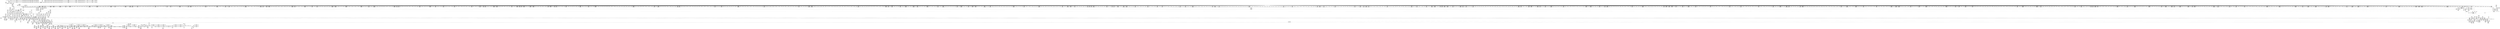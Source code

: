 digraph {
	CE0x5b71ff0 [shape=record,shape=Mrecord,label="{CE0x5b71ff0|272:_i8*,_:_CRE_1686,1687_}"]
	CE0x5b934a0 [shape=record,shape=Mrecord,label="{CE0x5b934a0|may_create:_tmp40|security/selinux/hooks.c,1728|*SummSource*}"]
	CE0x675e720 [shape=record,shape=Mrecord,label="{CE0x675e720|may_create:_entry}"]
	CE0x5b6f460 [shape=record,shape=Mrecord,label="{CE0x5b6f460|272:_i8*,_:_CRE_1645,1646_}"]
	CE0x5b6c260 [shape=record,shape=Mrecord,label="{CE0x5b6c260|272:_i8*,_:_CRE_1375,1376_}"]
	CE0x5ac6790 [shape=record,shape=Mrecord,label="{CE0x5ac6790|may_create:_tmp9|security/selinux/hooks.c,1706|*SummSink*}"]
	CE0x5aec740 [shape=record,shape=Mrecord,label="{CE0x5aec740|may_create:_tmp20|security/selinux/hooks.c,1706|*SummSink*}"]
	CE0x5ba96e0 [shape=record,shape=Mrecord,label="{CE0x5ba96e0|may_create:_conv|security/selinux/hooks.c,1728}"]
	CE0x5b091b0 [shape=record,shape=Mrecord,label="{CE0x5b091b0|272:_i8*,_:_CRE_414,415_}"]
	CE0x5b6fdf0 [shape=record,shape=Mrecord,label="{CE0x5b6fdf0|272:_i8*,_:_CRE_1654,1655_}"]
	CE0x5aca8d0 [shape=record,shape=Mrecord,label="{CE0x5aca8d0|i64*_getelementptr_inbounds_(_26_x_i64_,_26_x_i64_*___llvm_gcov_ctr217,_i64_0,_i64_8)|*Constant*|*SummSink*}"]
	CE0x5b909f0 [shape=record,shape=Mrecord,label="{CE0x5b909f0|may_create:_tmp36|security/selinux/hooks.c,1728|*SummSink*}"]
	CE0x5aa00e0 [shape=record,shape=Mrecord,label="{CE0x5aa00e0|COLLAPSED:_GCMRE_current_task_external_global_%struct.task_struct*:_elem_0::|security/selinux/hooks.c,1706}"]
	CE0x5af92d0 [shape=record,shape=Mrecord,label="{CE0x5af92d0|40:_%struct.super_block*,_56:_i8*,_:_CRE_586,587_}"]
	CE0x5b7a960 [shape=record,shape=Mrecord,label="{CE0x5b7a960|may_create:_tmp63|security/selinux/hooks.c,1739|*SummSource*}"]
	CE0x5b871a0 [shape=record,shape=Mrecord,label="{CE0x5b871a0|may_create:_tmp27|security/selinux/hooks.c,1716}"]
	CE0x5b59d60 [shape=record,shape=Mrecord,label="{CE0x5b59d60|get_current:_tmp3}"]
	CE0x5ac7280 [shape=record,shape=Mrecord,label="{CE0x5ac7280|may_create:_tmp65|security/selinux/hooks.c,1739}"]
	CE0x5aff3a0 [shape=record,shape=Mrecord,label="{CE0x5aff3a0|40:_%struct.super_block*,_56:_i8*,_:_CRE_816,824_|*MultipleSource*|Function::selinux_inode_symlink&Arg::dir::|Function::may_create&Arg::dir::|security/selinux/hooks.c,1713}"]
	CE0x5b81c70 [shape=record,shape=Mrecord,label="{CE0x5b81c70|may_create:_tmp34|security/selinux/hooks.c,1726|*SummSource*}"]
	CE0x5b941e0 [shape=record,shape=Mrecord,label="{CE0x5b941e0|may_create:_flags|security/selinux/hooks.c,1728|*SummSink*}"]
	CE0x5b031d0 [shape=record,shape=Mrecord,label="{CE0x5b031d0|40:_%struct.super_block*,_56:_i8*,_:_CRE_901,902_}"]
	CE0x5b10f80 [shape=record,shape=Mrecord,label="{CE0x5b10f80|272:_i8*,_:_CRE_604,605_}"]
	CE0x5b04990 [shape=record,shape=Mrecord,label="{CE0x5b04990|40:_%struct.super_block*,_56:_i8*,_:_CRE_920,921_}"]
	CE0x5b7d300 [shape=record,shape=Mrecord,label="{CE0x5b7d300|28:_i32,_:_CRE_95,96_}"]
	CE0x5adc730 [shape=record,shape=Mrecord,label="{CE0x5adc730|40:_%struct.super_block*,_56:_i8*,_:_CRE_283,284_}"]
	CE0x5b18ca0 [shape=record,shape=Mrecord,label="{CE0x5b18ca0|272:_i8*,_:_CRE_272,280_|*MultipleSource*|*LoadInst*|security/selinux/hooks.c,1714|security/selinux/hooks.c,1714}"]
	CE0x5b0bc30 [shape=record,shape=Mrecord,label="{CE0x5b0bc30|272:_i8*,_:_CRE_454,455_}"]
	CE0x5ab4210 [shape=record,shape=Mrecord,label="{CE0x5ab4210|40:_%struct.super_block*,_56:_i8*,_:_CRE_170,171_}"]
	CE0x5afb850 [shape=record,shape=Mrecord,label="{CE0x5afb850|40:_%struct.super_block*,_56:_i8*,_:_CRE_616,617_}"]
	CE0x5b80e00 [shape=record,shape=Mrecord,label="{CE0x5b80e00|avc_has_perm:_auditdata|Function::avc_has_perm&Arg::auditdata::|*SummSource*}"]
	CE0x5aca230 [shape=record,shape=Mrecord,label="{CE0x5aca230|i32_(i32,_i32,_i16,_i32,_%struct.common_audit_data*)*_bitcast_(i32_(i32,_i32,_i16,_i32,_%struct.common_audit_data.495*)*_avc_has_perm_to_i32_(i32,_i32,_i16,_i32,_%struct.common_audit_data*)*)|*Constant*|*SummSource*}"]
	CE0x5aefd60 [shape=record,shape=Mrecord,label="{CE0x5aefd60|VOIDTB_TE:_CE_186,187_}"]
	CE0x5b04c10 [shape=record,shape=Mrecord,label="{CE0x5b04c10|40:_%struct.super_block*,_56:_i8*,_:_CRE_922,923_}"]
	CE0x5aa8030 [shape=record,shape=Mrecord,label="{CE0x5aa8030|selinux_inode_symlink:_dir|Function::selinux_inode_symlink&Arg::dir::|*SummSource*}"]
	CE0x5aef4e0 [shape=record,shape=Mrecord,label="{CE0x5aef4e0|VOIDTB_TE:_CE_178,179_}"]
	CE0x5aca7b0 [shape=record,shape=Mrecord,label="{CE0x5aca7b0|avc_has_perm:_requested|Function::avc_has_perm&Arg::requested::|*SummSink*}"]
	CE0x5aac370 [shape=record,shape=Mrecord,label="{CE0x5aac370|may_create:_if.end30}"]
	CE0x5b0a6f0 [shape=record,shape=Mrecord,label="{CE0x5b0a6f0|272:_i8*,_:_CRE_434,435_}"]
	CE0x5a9fe10 [shape=record,shape=Mrecord,label="{CE0x5a9fe10|may_create:_call4|security/selinux/hooks.c,1706|*SummSource*}"]
	CE0x5b76d00 [shape=record,shape=Mrecord,label="{CE0x5b76d00|may_create:_tmp26|security/selinux/hooks.c,1714|*SummSource*}"]
	CE0x5b94fd0 [shape=record,shape=Mrecord,label="{CE0x5b94fd0|8:_i32,_22:_i16,_:_CRE_22,24_|*MultipleSource*|security/selinux/hooks.c,1728|security/selinux/hooks.c,1714|security/selinux/hooks.c,1714}"]
	CE0x5b72cc0 [shape=record,shape=Mrecord,label="{CE0x5b72cc0|272:_i8*,_:_CRE_1736,1752_|*MultipleSource*|*LoadInst*|security/selinux/hooks.c,1714|security/selinux/hooks.c,1714}"]
	CE0x5ac0e80 [shape=record,shape=Mrecord,label="{CE0x5ac0e80|28:_i32,_:_CRE_10,11_}"]
	CE0x5b018d0 [shape=record,shape=Mrecord,label="{CE0x5b018d0|40:_%struct.super_block*,_56:_i8*,_:_CRE_881,882_}"]
	CE0x5af3750 [shape=record,shape=Mrecord,label="{CE0x5af3750|VOIDTB_TE:_CE_304,305_}"]
	CE0x5ab24f0 [shape=record,shape=Mrecord,label="{CE0x5ab24f0|40:_%struct.super_block*,_56:_i8*,_:_CRE_269,270_}"]
	CE0x5b71cc0 [shape=record,shape=Mrecord,label="{CE0x5b71cc0|272:_i8*,_:_CRE_1683,1684_}"]
	CE0x5aea4b0 [shape=record,shape=Mrecord,label="{CE0x5aea4b0|may_create:_tmp15|security/selinux/hooks.c,1706}"]
	CE0x5acc690 [shape=record,shape=Mrecord,label="{CE0x5acc690|get_current:_bb}"]
	CE0x5bd7130 [shape=record,shape=Mrecord,label="{CE0x5bd7130|get_current:_tmp4|./arch/x86/include/asm/current.h,14|*SummSource*}"]
	CE0x5abf7b0 [shape=record,shape=Mrecord,label="{CE0x5abf7b0|i32_1706|*Constant*}"]
	CE0x5b061a0 [shape=record,shape=Mrecord,label="{CE0x5b061a0|40:_%struct.super_block*,_56:_i8*,_:_CRE_960,968_|*MultipleSource*|Function::selinux_inode_symlink&Arg::dir::|Function::may_create&Arg::dir::|security/selinux/hooks.c,1713}"]
	CE0x5ae0a40 [shape=record,shape=Mrecord,label="{CE0x5ae0a40|40:_%struct.super_block*,_56:_i8*,_:_CRE_440,448_|*MultipleSource*|Function::selinux_inode_symlink&Arg::dir::|Function::may_create&Arg::dir::|security/selinux/hooks.c,1713}"]
	CE0x5b154c0 [shape=record,shape=Mrecord,label="{CE0x5b154c0|272:_i8*,_:_CRE_20,21_|*MultipleSource*|*LoadInst*|security/selinux/hooks.c,1714|security/selinux/hooks.c,1714}"]
	CE0x5af5820 [shape=record,shape=Mrecord,label="{CE0x5af5820|may_create:_tmp53|security/selinux/hooks.c,1733|*SummSource*}"]
	"CONST[source:2(external),value:2(dynamic)][purpose:{subject}]"
	CE0x5b1da00 [shape=record,shape=Mrecord,label="{CE0x5b1da00|272:_i8*,_:_CRE_1236,1237_}"]
	CE0x5abccb0 [shape=record,shape=Mrecord,label="{CE0x5abccb0|i64_0|*Constant*|*SummSource*}"]
	CE0x5b7c900 [shape=record,shape=Mrecord,label="{CE0x5b7c900|28:_i32,_:_CRE_85,86_}"]
	CE0x5b07250 [shape=record,shape=Mrecord,label="{CE0x5b07250|40:_%struct.super_block*,_56:_i8*,_:_CRE_984,988_|*MultipleSource*|Function::selinux_inode_symlink&Arg::dir::|Function::may_create&Arg::dir::|security/selinux/hooks.c,1713}"]
	CE0x5afd8a0 [shape=record,shape=Mrecord,label="{CE0x5afd8a0|40:_%struct.super_block*,_56:_i8*,_:_CRE_704,712_|*MultipleSource*|Function::selinux_inode_symlink&Arg::dir::|Function::may_create&Arg::dir::|security/selinux/hooks.c,1713}"]
	CE0x5aefb40 [shape=record,shape=Mrecord,label="{CE0x5aefb40|VOIDTB_TE:_CE_184,185_}"]
	CE0x5b71000 [shape=record,shape=Mrecord,label="{CE0x5b71000|272:_i8*,_:_CRE_1671,1672_}"]
	CE0x5afdfa0 [shape=record,shape=Mrecord,label="{CE0x5afdfa0|40:_%struct.super_block*,_56:_i8*,_:_CRE_736,740_|*MultipleSource*|Function::selinux_inode_symlink&Arg::dir::|Function::may_create&Arg::dir::|security/selinux/hooks.c,1713}"]
	CE0x5b7ec80 [shape=record,shape=Mrecord,label="{CE0x5b7ec80|28:_i32,_:_CRE_119,120_}"]
	CE0x5b09c50 [shape=record,shape=Mrecord,label="{CE0x5b09c50|272:_i8*,_:_CRE_424,425_}"]
	CE0x5b16fa0 [shape=record,shape=Mrecord,label="{CE0x5b16fa0|272:_i8*,_:_CRE_136,140_|*MultipleSource*|*LoadInst*|security/selinux/hooks.c,1714|security/selinux/hooks.c,1714}"]
	CE0x5b20040 [shape=record,shape=Mrecord,label="{CE0x5b20040|272:_i8*,_:_CRE_1272,1273_}"]
	CE0x5aa6550 [shape=record,shape=Mrecord,label="{CE0x5aa6550|i32_0|*Constant*|*SummSource*}"]
	CE0x5aedc40 [shape=record,shape=Mrecord,label="{CE0x5aedc40|40:_%struct.super_block*,_56:_i8*,_:_CRE_112,120_|*MultipleSource*|Function::selinux_inode_symlink&Arg::dir::|Function::may_create&Arg::dir::|security/selinux/hooks.c,1713}"]
	CE0x5ab87e0 [shape=record,shape=Mrecord,label="{CE0x5ab87e0|i64_4|*Constant*|*SummSource*}"]
	CE0x5ac2c80 [shape=record,shape=Mrecord,label="{CE0x5ac2c80|28:_i32,_:_CRE_57,58_}"]
	CE0x5aac540 [shape=record,shape=Mrecord,label="{CE0x5aac540|may_create:_if.end30|*SummSink*}"]
	CE0x5ab5950 [shape=record,shape=Mrecord,label="{CE0x5ab5950|40:_%struct.super_block*,_56:_i8*,_:_CRE_201,202_}"]
	CE0x5b013d0 [shape=record,shape=Mrecord,label="{CE0x5b013d0|40:_%struct.super_block*,_56:_i8*,_:_CRE_877,878_}"]
	CE0x5aa3c80 [shape=record,shape=Mrecord,label="{CE0x5aa3c80|may_create:_tmp13|security/selinux/hooks.c,1706}"]
	CE0x5bc05a0 [shape=record,shape=Mrecord,label="{CE0x5bc05a0|may_create:_tmp47|security/selinux/hooks.c,1731|*SummSource*}"]
	CE0x5b7c700 [shape=record,shape=Mrecord,label="{CE0x5b7c700|28:_i32,_:_CRE_83,84_}"]
	CE0x5ba3830 [shape=record,shape=Mrecord,label="{CE0x5ba3830|may_create:_tmp46|security/selinux/hooks.c,1729|*SummSink*}"]
	CE0x5afa310 [shape=record,shape=Mrecord,label="{CE0x5afa310|40:_%struct.super_block*,_56:_i8*,_:_CRE_599,600_}"]
	CE0x5b6d900 [shape=record,shape=Mrecord,label="{CE0x5b6d900|272:_i8*,_:_CRE_1619,1620_}"]
	CE0x5ba2150 [shape=record,shape=Mrecord,label="{CE0x5ba2150|may_create:_tmp44|security/selinux/hooks.c,1728}"]
	CE0x5b15130 [shape=record,shape=Mrecord,label="{CE0x5b15130|may_create:_tmp24|*LoadInst*|security/selinux/hooks.c,1714}"]
	CE0x5ac0d70 [shape=record,shape=Mrecord,label="{CE0x5ac0d70|_call_void_mcount()_#3|*SummSource*}"]
	CE0x5af4d80 [shape=record,shape=Mrecord,label="{CE0x5af4d80|may_create:_call22|security/selinux/hooks.c,1729|*SummSink*}"]
	CE0x5ae5380 [shape=record,shape=Mrecord,label="{CE0x5ae5380|40:_%struct.super_block*,_56:_i8*,_:_CRE_578,579_}"]
	CE0x5ba9240 [shape=record,shape=Mrecord,label="{CE0x5ba9240|VOIDTB_TE:_CE_16,24_|*MultipleSource*|Function::selinux_inode_symlink&Arg::dentry::|security/selinux/hooks.c,1730|Function::may_create&Arg::dentry::}"]
	CE0x5ab0bf0 [shape=record,shape=Mrecord,label="{CE0x5ab0bf0|40:_%struct.super_block*,_56:_i8*,_:_CRE_249,250_}"]
	CE0x5b0b7f0 [shape=record,shape=Mrecord,label="{CE0x5b0b7f0|272:_i8*,_:_CRE_450,451_}"]
	CE0x5abc930 [shape=record,shape=Mrecord,label="{CE0x5abc930|GLOBAL:___llvm_gcov_ctr217|Global_var:__llvm_gcov_ctr217|*SummSource*}"]
	CE0x5b07390 [shape=record,shape=Mrecord,label="{CE0x5b07390|40:_%struct.super_block*,_56:_i8*,_:_CRE_988,992_|*MultipleSource*|Function::selinux_inode_symlink&Arg::dir::|Function::may_create&Arg::dir::|security/selinux/hooks.c,1713}"]
	CE0x5ac47c0 [shape=record,shape=Mrecord,label="{CE0x5ac47c0|may_create:_tmp3}"]
	CE0x5b000a0 [shape=record,shape=Mrecord,label="{CE0x5b000a0|40:_%struct.super_block*,_56:_i8*,_:_CRE_864,865_}"]
	CE0x5aa1740 [shape=record,shape=Mrecord,label="{CE0x5aa1740|i64_1|*Constant*}"]
	CE0x5b8f4b0 [shape=record,shape=Mrecord,label="{CE0x5b8f4b0|i64*_getelementptr_inbounds_(_26_x_i64_,_26_x_i64_*___llvm_gcov_ctr217,_i64_0,_i64_12)|*Constant*}"]
	CE0x5ac4610 [shape=record,shape=Mrecord,label="{CE0x5ac4610|may_create:_tmp7|security/selinux/hooks.c,1706}"]
	CE0x5ae5600 [shape=record,shape=Mrecord,label="{CE0x5ae5600|40:_%struct.super_block*,_56:_i8*,_:_CRE_580,581_}"]
	CE0x5af8550 [shape=record,shape=Mrecord,label="{CE0x5af8550|272:_i8*,_:_CRE_1351,1352_}"]
	CE0x5b05250 [shape=record,shape=Mrecord,label="{CE0x5b05250|40:_%struct.super_block*,_56:_i8*,_:_CRE_927,928_}"]
	CE0x5afdd20 [shape=record,shape=Mrecord,label="{CE0x5afdd20|40:_%struct.super_block*,_56:_i8*,_:_CRE_728,736_|*MultipleSource*|Function::selinux_inode_symlink&Arg::dir::|Function::may_create&Arg::dir::|security/selinux/hooks.c,1713}"]
	CE0x5b84620 [shape=record,shape=Mrecord,label="{CE0x5b84620|avc_has_perm:_tsid|Function::avc_has_perm&Arg::tsid::}"]
	CE0x5ba6dd0 [shape=record,shape=Mrecord,label="{CE0x5ba6dd0|i32_4|*Constant*|*SummSource*}"]
	CE0x5b08600 [shape=record,shape=Mrecord,label="{CE0x5b08600|272:_i8*,_:_CRE_403,404_}"]
	CE0x5aeac40 [shape=record,shape=Mrecord,label="{CE0x5aeac40|may_create:_tmp16|security/selinux/hooks.c,1706|*SummSource*}"]
	CE0x5ba3540 [shape=record,shape=Mrecord,label="{CE0x5ba3540|may_create:_tmp46|security/selinux/hooks.c,1729}"]
	CE0x5b17510 [shape=record,shape=Mrecord,label="{CE0x5b17510|272:_i8*,_:_CRE_160,176_|*MultipleSource*|*LoadInst*|security/selinux/hooks.c,1714|security/selinux/hooks.c,1714}"]
	CE0x5b91d60 [shape=record,shape=Mrecord,label="{CE0x5b91d60|i64_14|*Constant*|*SummSource*}"]
	CE0x5ac02b0 [shape=record,shape=Mrecord,label="{CE0x5ac02b0|i64*_getelementptr_inbounds_(_26_x_i64_,_26_x_i64_*___llvm_gcov_ctr217,_i64_0,_i64_9)|*Constant*}"]
	CE0x5ac6fb0 [shape=record,shape=Mrecord,label="{CE0x5ac6fb0|may_create:_sid31|security/selinux/hooks.c,1739|*SummSink*}"]
	CE0x5ba2ee0 [shape=record,shape=Mrecord,label="{CE0x5ba2ee0|may_create:_sid21|security/selinux/hooks.c,1729|*SummSource*}"]
	CE0x5b6fce0 [shape=record,shape=Mrecord,label="{CE0x5b6fce0|272:_i8*,_:_CRE_1653,1654_}"]
	CE0x5b0f820 [shape=record,shape=Mrecord,label="{CE0x5b0f820|272:_i8*,_:_CRE_582,583_}"]
	CE0x5abfaa0 [shape=record,shape=Mrecord,label="{CE0x5abfaa0|i32_1706|*Constant*|*SummSource*}"]
	CE0x5b027d0 [shape=record,shape=Mrecord,label="{CE0x5b027d0|40:_%struct.super_block*,_56:_i8*,_:_CRE_893,894_}"]
	CE0x5ba85d0 [shape=record,shape=Mrecord,label="{CE0x5ba85d0|VOIDTB_TE:_CE_170,171_}"]
	CE0x5aed700 [shape=record,shape=Mrecord,label="{CE0x5aed700|40:_%struct.super_block*,_56:_i8*,_:_CRE_88,96_|*MultipleSource*|Function::selinux_inode_symlink&Arg::dir::|Function::may_create&Arg::dir::|security/selinux/hooks.c,1713}"]
	CE0x5abd460 [shape=record,shape=Mrecord,label="{CE0x5abd460|may_create:_tmp12|security/selinux/hooks.c,1706}"]
	CE0x5b1e6c0 [shape=record,shape=Mrecord,label="{CE0x5b1e6c0|272:_i8*,_:_CRE_1248,1249_}"]
	CE0x5aa7210 [shape=record,shape=Mrecord,label="{CE0x5aa7210|i16_9|*Constant*}"]
	CE0x5ac6ca0 [shape=record,shape=Mrecord,label="{CE0x5ac6ca0|may_create:_if.end25|*SummSink*}"]
	CE0x5baa7f0 [shape=record,shape=Mrecord,label="{CE0x5baa7f0|VOIDTB_TE:_CE_24,40_|*MultipleSource*|Function::selinux_inode_symlink&Arg::dentry::|security/selinux/hooks.c,1730|Function::may_create&Arg::dentry::}"]
	CE0x5b7ed90 [shape=record,shape=Mrecord,label="{CE0x5b7ed90|28:_i32,_:_CRE_120,128_|*MultipleSource*|security/selinux/hooks.c,1722|*LoadInst*|security/selinux/hooks.c,1713|security/selinux/hooks.c,1713}"]
	CE0x5aef1b0 [shape=record,shape=Mrecord,label="{CE0x5aef1b0|VOIDTB_TE:_CE_175,176_}"]
	CE0x5b84420 [shape=record,shape=Mrecord,label="{CE0x5b84420|avc_has_perm:_ssid|Function::avc_has_perm&Arg::ssid::|*SummSink*}"]
	CE0x5abd120 [shape=record,shape=Mrecord,label="{CE0x5abd120|may_create:_tmp11|security/selinux/hooks.c,1706|*SummSource*}"]
	CE0x5ac41e0 [shape=record,shape=Mrecord,label="{CE0x5ac41e0|may_create:_tmp6|security/selinux/hooks.c,1706}"]
	CE0x5af16e0 [shape=record,shape=Mrecord,label="{CE0x5af16e0|VOIDTB_TE:_CE_210,211_}"]
	CE0x5b76290 [shape=record,shape=Mrecord,label="{CE0x5b76290|272:_i8*,_:_CRE_2248,2256_|*MultipleSource*|*LoadInst*|security/selinux/hooks.c,1714|security/selinux/hooks.c,1714}"]
	CE0x5b07110 [shape=record,shape=Mrecord,label="{CE0x5b07110|40:_%struct.super_block*,_56:_i8*,_:_CRE_983,984_}"]
	CE0x5ae1d30 [shape=record,shape=Mrecord,label="{CE0x5ae1d30|40:_%struct.super_block*,_56:_i8*,_:_CRE_478,479_}"]
	CE0x5b6b8d0 [shape=record,shape=Mrecord,label="{CE0x5b6b8d0|272:_i8*,_:_CRE_1366,1367_}"]
	CE0x5b6e8b0 [shape=record,shape=Mrecord,label="{CE0x5b6e8b0|272:_i8*,_:_CRE_1634,1635_}"]
	CE0x5af17f0 [shape=record,shape=Mrecord,label="{CE0x5af17f0|VOIDTB_TE:_CE_211,212_}"]
	CE0x5b1e280 [shape=record,shape=Mrecord,label="{CE0x5b1e280|272:_i8*,_:_CRE_1244,1245_}"]
	CE0x5ac8490 [shape=record,shape=Mrecord,label="{CE0x5ac8490|40:_%struct.super_block*,_56:_i8*,_:_CRE_139,140_}"]
	CE0x5b73ee0 [shape=record,shape=Mrecord,label="{CE0x5b73ee0|272:_i8*,_:_CRE_1824,1828_|*MultipleSource*|*LoadInst*|security/selinux/hooks.c,1714|security/selinux/hooks.c,1714}"]
	CE0x5b80230 [shape=record,shape=Mrecord,label="{CE0x5b80230|may_create:_tmp29|security/selinux/hooks.c,1722|*SummSource*}"]
	CE0x5b1b5e0 [shape=record,shape=Mrecord,label="{CE0x5b1b5e0|may_create:_s_security|security/selinux/hooks.c,1714|*SummSource*}"]
	CE0x5baa900 [shape=record,shape=Mrecord,label="{CE0x5baa900|may_create:_d_name|security/selinux/hooks.c,1730|*SummSource*}"]
	CE0x5ae5100 [shape=record,shape=Mrecord,label="{CE0x5ae5100|40:_%struct.super_block*,_56:_i8*,_:_CRE_576,577_}"]
	CE0x5aeef90 [shape=record,shape=Mrecord,label="{CE0x5aeef90|VOIDTB_TE:_CE_173,174_}"]
	CE0x5bbf420 [shape=record,shape=Mrecord,label="{CE0x5bbf420|may_create:_tmp51|security/selinux/hooks.c,1732|*SummSink*}"]
	CE0x5b21c00 [shape=record,shape=Mrecord,label="{CE0x5b21c00|272:_i8*,_:_CRE_1317,1318_}"]
	CE0x5ba64b0 [shape=record,shape=Mrecord,label="{CE0x5ba64b0|VOIDTB_TE:_CE_146,147_}"]
	CE0x5aacb90 [shape=record,shape=Mrecord,label="{CE0x5aacb90|may_create:_tmp}"]
	CE0x5b10d60 [shape=record,shape=Mrecord,label="{CE0x5b10d60|272:_i8*,_:_CRE_602,603_}"]
	CE0x5b16a30 [shape=record,shape=Mrecord,label="{CE0x5b16a30|272:_i8*,_:_CRE_120,128_|*MultipleSource*|*LoadInst*|security/selinux/hooks.c,1714|security/selinux/hooks.c,1714}"]
	CE0x5b21380 [shape=record,shape=Mrecord,label="{CE0x5b21380|272:_i8*,_:_CRE_1309,1310_}"]
	CE0x5b6cff0 [shape=record,shape=Mrecord,label="{CE0x5b6cff0|272:_i8*,_:_CRE_1596,1600_|*MultipleSource*|*LoadInst*|security/selinux/hooks.c,1714|security/selinux/hooks.c,1714}"]
	CE0x5b1f5a0 [shape=record,shape=Mrecord,label="{CE0x5b1f5a0|272:_i8*,_:_CRE_1262,1263_}"]
	CE0x5aab440 [shape=record,shape=Mrecord,label="{CE0x5aab440|may_create:_if.then20|*SummSink*}"]
	CE0x5b1aac0 [shape=record,shape=Mrecord,label="{CE0x5b1aac0|272:_i8*,_:_CRE_396,397_}"]
	CE0x5aa0480 [shape=record,shape=Mrecord,label="{CE0x5aa0480|may_create:_tmp19|security/selinux/hooks.c,1706|*SummSink*}"]
	CE0x5b6f9b0 [shape=record,shape=Mrecord,label="{CE0x5b6f9b0|272:_i8*,_:_CRE_1650,1651_}"]
	CE0x5af1c30 [shape=record,shape=Mrecord,label="{CE0x5af1c30|VOIDTB_TE:_CE_215,216_}"]
	CE0x5acd420 [shape=record,shape=Mrecord,label="{CE0x5acd420|40:_%struct.super_block*,_56:_i8*,_:_CRE_2,4_|*MultipleSource*|Function::selinux_inode_symlink&Arg::dir::|Function::may_create&Arg::dir::|security/selinux/hooks.c,1713}"]
	CE0x5ae4fc0 [shape=record,shape=Mrecord,label="{CE0x5ae4fc0|40:_%struct.super_block*,_56:_i8*,_:_CRE_575,576_}"]
	CE0x5ac1550 [shape=record,shape=Mrecord,label="{CE0x5ac1550|28:_i32,_:_CRE_19,20_}"]
	CE0x5af1d40 [shape=record,shape=Mrecord,label="{CE0x5af1d40|VOIDTB_TE:_CE_216,217_}"]
	CE0x5b19ae0 [shape=record,shape=Mrecord,label="{CE0x5b19ae0|272:_i8*,_:_CRE_336,344_|*MultipleSource*|*LoadInst*|security/selinux/hooks.c,1714|security/selinux/hooks.c,1714}"]
	CE0x5afc250 [shape=record,shape=Mrecord,label="{CE0x5afc250|40:_%struct.super_block*,_56:_i8*,_:_CRE_624,628_|*MultipleSource*|Function::selinux_inode_symlink&Arg::dir::|Function::may_create&Arg::dir::|security/selinux/hooks.c,1713}"]
	CE0x5b0c180 [shape=record,shape=Mrecord,label="{CE0x5b0c180|272:_i8*,_:_CRE_459,460_}"]
	CE0x5a9a8a0 [shape=record,shape=Mrecord,label="{CE0x5a9a8a0|40:_%struct.super_block*,_56:_i8*,_:_CRE_560,561_}"]
	CE0x5ba7800 [shape=record,shape=Mrecord,label="{CE0x5ba7800|VOIDTB_TE:_CE_157,158_}"]
	CE0x5aa1ef0 [shape=record,shape=Mrecord,label="{CE0x5aa1ef0|i32_1|*Constant*|*SummSink*}"]
	CE0x5ade530 [shape=record,shape=Mrecord,label="{CE0x5ade530|40:_%struct.super_block*,_56:_i8*,_:_CRE_307,308_}"]
	CE0x5b103d0 [shape=record,shape=Mrecord,label="{CE0x5b103d0|272:_i8*,_:_CRE_593,594_}"]
	CE0x675e8f0 [shape=record,shape=Mrecord,label="{CE0x675e8f0|GLOBAL:_may_create|*Constant*|*SummSink*}"]
	CE0x5abf480 [shape=record,shape=Mrecord,label="{CE0x5abf480|GLOBAL:_lockdep_rcu_suspicious|*Constant*}"]
	CE0x5a9fac0 [shape=record,shape=Mrecord,label="{CE0x5a9fac0|may_create:_tmp18|security/selinux/hooks.c,1706|*SummSink*}"]
	CE0x5b1af80 [shape=record,shape=Mrecord,label="{CE0x5b1af80|may_create:_tmp23|security/selinux/hooks.c,1713|*SummSource*}"]
	CE0x5bd62e0 [shape=record,shape=Mrecord,label="{CE0x5bd62e0|i16_5|*Constant*|*SummSink*}"]
	CE0x5b1ab30 [shape=record,shape=Mrecord,label="{CE0x5b1ab30|272:_i8*,_:_CRE_395,396_}"]
	CE0x5b7fc30 [shape=record,shape=Mrecord,label="{CE0x5b7fc30|28:_i32,_:_CRE_192,196_|*MultipleSource*|security/selinux/hooks.c,1722|*LoadInst*|security/selinux/hooks.c,1713|security/selinux/hooks.c,1713}"]
	CE0x5b7cc00 [shape=record,shape=Mrecord,label="{CE0x5b7cc00|28:_i32,_:_CRE_88,89_}"]
	CE0x5afa810 [shape=record,shape=Mrecord,label="{CE0x5afa810|40:_%struct.super_block*,_56:_i8*,_:_CRE_603,604_}"]
	CE0x5b112b0 [shape=record,shape=Mrecord,label="{CE0x5b112b0|272:_i8*,_:_CRE_607,608_}"]
	CE0x5a9b000 [shape=record,shape=Mrecord,label="{CE0x5a9b000|get_current:_entry|*SummSource*}"]
	CE0x5b05750 [shape=record,shape=Mrecord,label="{CE0x5b05750|40:_%struct.super_block*,_56:_i8*,_:_CRE_931,932_}"]
	CE0x5bcff60 [shape=record,shape=Mrecord,label="{CE0x5bcff60|may_create:_tmp67|security/selinux/hooks.c,1742|*SummSink*}"]
	CE0x5ba90d0 [shape=record,shape=Mrecord,label="{CE0x5ba90d0|VOIDTB_TE:_CE_8,12_|*MultipleSource*|Function::selinux_inode_symlink&Arg::dentry::|security/selinux/hooks.c,1730|Function::may_create&Arg::dentry::}"]
	CE0x5acd100 [shape=record,shape=Mrecord,label="{CE0x5acd100|may_create:_i_security|security/selinux/hooks.c,1713}"]
	CE0x5b01010 [shape=record,shape=Mrecord,label="{CE0x5b01010|40:_%struct.super_block*,_56:_i8*,_:_CRE_874,875_}"]
	CE0x5adb370 [shape=record,shape=Mrecord,label="{CE0x5adb370|may_create:_call|security/selinux/hooks.c,1706|*SummSource*}"]
	CE0x5ac7720 [shape=record,shape=Mrecord,label="{CE0x5ac7720|i32_128|*Constant*|*SummSink*}"]
	CE0x5af4b60 [shape=record,shape=Mrecord,label="{CE0x5af4b60|may_create:_call22|security/selinux/hooks.c,1729}"]
	CE0x5aeb270 [shape=record,shape=Mrecord,label="{CE0x5aeb270|i8_1|*Constant*|*SummSink*}"]
	CE0x5ab10f0 [shape=record,shape=Mrecord,label="{CE0x5ab10f0|40:_%struct.super_block*,_56:_i8*,_:_CRE_253,254_}"]
	CE0x5b16120 [shape=record,shape=Mrecord,label="{CE0x5b16120|272:_i8*,_:_CRE_80,88_|*MultipleSource*|*LoadInst*|security/selinux/hooks.c,1714|security/selinux/hooks.c,1714}"]
	CE0x675e550 [shape=record,shape=Mrecord,label="{CE0x675e550|may_create:_entry|*SummSink*}"]
	CE0x5b1ff30 [shape=record,shape=Mrecord,label="{CE0x5b1ff30|272:_i8*,_:_CRE_1271,1272_}"]
	CE0x5b747f0 [shape=record,shape=Mrecord,label="{CE0x5b747f0|272:_i8*,_:_CRE_1864,1872_|*MultipleSource*|*LoadInst*|security/selinux/hooks.c,1714|security/selinux/hooks.c,1714}"]
	CE0x5b81320 [shape=record,shape=Mrecord,label="{CE0x5b81320|_ret_i32_%retval.0,_!dbg_!27728|security/selinux/avc.c,775|*SummSink*}"]
	CE0x5ab3e50 [shape=record,shape=Mrecord,label="{CE0x5ab3e50|40:_%struct.super_block*,_56:_i8*,_:_CRE_165,166_}"]
	CE0x5afa1d0 [shape=record,shape=Mrecord,label="{CE0x5afa1d0|40:_%struct.super_block*,_56:_i8*,_:_CRE_598,599_}"]
	CE0x5ae4980 [shape=record,shape=Mrecord,label="{CE0x5ae4980|40:_%struct.super_block*,_56:_i8*,_:_CRE_570,571_}"]
	CE0x5b0f2d0 [shape=record,shape=Mrecord,label="{CE0x5b0f2d0|272:_i8*,_:_CRE_577,578_}"]
	CE0x5a9ff80 [shape=record,shape=Mrecord,label="{CE0x5a9ff80|may_create:_call4|security/selinux/hooks.c,1706|*SummSink*}"]
	CE0x5b6d730 [shape=record,shape=Mrecord,label="{CE0x5b6d730|272:_i8*,_:_CRE_1618,1619_}"]
	CE0x5b1f380 [shape=record,shape=Mrecord,label="{CE0x5b1f380|272:_i8*,_:_CRE_1260,1261_}"]
	CE0x5ba4460 [shape=record,shape=Mrecord,label="{CE0x5ba4460|VOIDTB_TE:_CE_40,48_|*MultipleSource*|Function::selinux_inode_symlink&Arg::dentry::|security/selinux/hooks.c,1730|Function::may_create&Arg::dentry::}"]
	CE0x5ac8b00 [shape=record,shape=Mrecord,label="{CE0x5ac8b00|40:_%struct.super_block*,_56:_i8*,_:_CRE_148,149_}"]
	CE0x5aed000 [shape=record,shape=Mrecord,label="{CE0x5aed000|i32_10|*Constant*|*SummSource*}"]
	CE0x5b83310 [shape=record,shape=Mrecord,label="{CE0x5b83310|may_create:_tmp32|security/selinux/hooks.c,1725|*SummSource*}"]
	CE0x5a9a9e0 [shape=record,shape=Mrecord,label="{CE0x5a9a9e0|40:_%struct.super_block*,_56:_i8*,_:_CRE_561,562_}"]
	CE0x5b77a10 [shape=record,shape=Mrecord,label="{CE0x5b77a10|may_create:_tmp58|security/selinux/hooks.c,1736|*SummSource*}"]
	CE0x5afb710 [shape=record,shape=Mrecord,label="{CE0x5afb710|40:_%struct.super_block*,_56:_i8*,_:_CRE_615,616_}"]
	CE0x5b0e940 [shape=record,shape=Mrecord,label="{CE0x5b0e940|272:_i8*,_:_CRE_568,569_}"]
	CE0x5bbec20 [shape=record,shape=Mrecord,label="{CE0x5bbec20|may_create:_tmp51|security/selinux/hooks.c,1732}"]
	CE0x5af03c0 [shape=record,shape=Mrecord,label="{CE0x5af03c0|VOIDTB_TE:_CE_192,193_}"]
	CE0x5ba5f60 [shape=record,shape=Mrecord,label="{CE0x5ba5f60|VOIDTB_TE:_CE_112,144_|*MultipleSource*|Function::selinux_inode_symlink&Arg::dentry::|security/selinux/hooks.c,1730|Function::may_create&Arg::dentry::}"]
	CE0x5b1baa0 [shape=record,shape=Mrecord,label="{CE0x5b1baa0|272:_i8*,_:_CRE_8,16_|*MultipleSource*|*LoadInst*|security/selinux/hooks.c,1714|security/selinux/hooks.c,1714}"]
	CE0x5b1d8f0 [shape=record,shape=Mrecord,label="{CE0x5b1d8f0|272:_i8*,_:_CRE_1235,1236_}"]
	CE0x5b7fe30 [shape=record,shape=Mrecord,label="{CE0x5b7fe30|28:_i32,_:_CRE_200,208_|*MultipleSource*|security/selinux/hooks.c,1722|*LoadInst*|security/selinux/hooks.c,1713|security/selinux/hooks.c,1713}"]
	CE0x5adb520 [shape=record,shape=Mrecord,label="{CE0x5adb520|may_create:_tobool|security/selinux/hooks.c,1706|*SummSource*}"]
	CE0x5aeda80 [shape=record,shape=Mrecord,label="{CE0x5aeda80|40:_%struct.super_block*,_56:_i8*,_:_CRE_104,112_|*MultipleSource*|Function::selinux_inode_symlink&Arg::dir::|Function::may_create&Arg::dir::|security/selinux/hooks.c,1713}"]
	CE0x5b20590 [shape=record,shape=Mrecord,label="{CE0x5b20590|272:_i8*,_:_CRE_1277,1278_}"]
	CE0x5ba6900 [shape=record,shape=Mrecord,label="{CE0x5ba6900|VOIDTB_TE:_CE_148,149_}"]
	CE0x5aec910 [shape=record,shape=Mrecord,label="{CE0x5aec910|may_create:_tmp21|security/selinux/hooks.c,1706}"]
	CE0x5bbdfb0 [shape=record,shape=Mrecord,label="{CE0x5bbdfb0|may_create:_tmp48|security/selinux/hooks.c,1731|*SummSink*}"]
	CE0x5b0ab30 [shape=record,shape=Mrecord,label="{CE0x5b0ab30|272:_i8*,_:_CRE_438,439_}"]
	CE0x5ac10a0 [shape=record,shape=Mrecord,label="{CE0x5ac10a0|28:_i32,_:_CRE_13,14_}"]
	CE0x5b02f50 [shape=record,shape=Mrecord,label="{CE0x5b02f50|40:_%struct.super_block*,_56:_i8*,_:_CRE_899,900_}"]
	CE0x5aacda0 [shape=record,shape=Mrecord,label="{CE0x5aacda0|may_create:_do.body|*SummSink*}"]
	CE0x5adae80 [shape=record,shape=Mrecord,label="{CE0x5adae80|GLOBAL:_get_current|*Constant*|*SummSink*}"]
	CE0x5af5b80 [shape=record,shape=Mrecord,label="{CE0x5af5b80|i64*_getelementptr_inbounds_(_26_x_i64_,_26_x_i64_*___llvm_gcov_ctr217,_i64_0,_i64_20)|*Constant*}"]
	CE0x5ab4f90 [shape=record,shape=Mrecord,label="{CE0x5ab4f90|40:_%struct.super_block*,_56:_i8*,_:_CRE_188,189_}"]
	CE0x5af9f50 [shape=record,shape=Mrecord,label="{CE0x5af9f50|40:_%struct.super_block*,_56:_i8*,_:_CRE_596,597_}"]
	CE0x5b0b5d0 [shape=record,shape=Mrecord,label="{CE0x5b0b5d0|272:_i8*,_:_CRE_448,449_}"]
	CE0x5b02690 [shape=record,shape=Mrecord,label="{CE0x5b02690|40:_%struct.super_block*,_56:_i8*,_:_CRE_892,893_}"]
	CE0x5ae0580 [shape=record,shape=Mrecord,label="{CE0x5ae0580|40:_%struct.super_block*,_56:_i8*,_:_CRE_424,432_|*MultipleSource*|Function::selinux_inode_symlink&Arg::dir::|Function::may_create&Arg::dir::|security/selinux/hooks.c,1713}"]
	CE0x5b87d30 [shape=record,shape=Mrecord,label="{CE0x5b87d30|may_create:_tmp28|security/selinux/hooks.c,1717}"]
	CE0x5aabb50 [shape=record,shape=Mrecord,label="{CE0x5aabb50|may_create:_return|*SummSource*}"]
	CE0x5b75980 [shape=record,shape=Mrecord,label="{CE0x5b75980|272:_i8*,_:_CRE_1920,1928_|*MultipleSource*|*LoadInst*|security/selinux/hooks.c,1714|security/selinux/hooks.c,1714}"]
	CE0x5b08710 [shape=record,shape=Mrecord,label="{CE0x5b08710|272:_i8*,_:_CRE_404,405_}"]
	CE0x5b59dd0 [shape=record,shape=Mrecord,label="{CE0x5b59dd0|get_current:_tmp3|*SummSource*}"]
	CE0x5bd5ca0 [shape=record,shape=Mrecord,label="{CE0x5bd5ca0|may_create:_call32|security/selinux/hooks.c,1739|*SummSource*}"]
	CE0x5ab4a50 [shape=record,shape=Mrecord,label="{CE0x5ab4a50|40:_%struct.super_block*,_56:_i8*,_:_CRE_181,182_}"]
	CE0x5b05110 [shape=record,shape=Mrecord,label="{CE0x5b05110|40:_%struct.super_block*,_56:_i8*,_:_CRE_926,927_}"]
	CE0x5ab8420 [shape=record,shape=Mrecord,label="{CE0x5ab8420|may_create:_tobool1|security/selinux/hooks.c,1706|*SummSink*}"]
	CE0x5ab86b0 [shape=record,shape=Mrecord,label="{CE0x5ab86b0|i64_4|*Constant*}"]
	CE0x5aafdb0 [shape=record,shape=Mrecord,label="{CE0x5aafdb0|40:_%struct.super_block*,_56:_i8*,_:_CRE_216,224_|*MultipleSource*|Function::selinux_inode_symlink&Arg::dir::|Function::may_create&Arg::dir::|security/selinux/hooks.c,1713}"]
	CE0x5ba5dc0 [shape=record,shape=Mrecord,label="{CE0x5ba5dc0|VOIDTB_TE:_CE_96,104_|*MultipleSource*|Function::selinux_inode_symlink&Arg::dentry::|security/selinux/hooks.c,1730|Function::may_create&Arg::dentry::}"]
	CE0x5ba75e0 [shape=record,shape=Mrecord,label="{CE0x5ba75e0|VOIDTB_TE:_CE_155,156_}"]
	CE0x5b80cb0 [shape=record,shape=Mrecord,label="{CE0x5b80cb0|avc_has_perm:_auditdata|Function::avc_has_perm&Arg::auditdata::}"]
	CE0x5b20260 [shape=record,shape=Mrecord,label="{CE0x5b20260|272:_i8*,_:_CRE_1274,1275_}"]
	CE0x5b7b800 [shape=record,shape=Mrecord,label="{CE0x5b7b800|28:_i32,_:_CRE_68,69_}"]
	CE0x5bd32d0 [shape=record,shape=Mrecord,label="{CE0x5bd32d0|get_current:_tmp1|*SummSink*}"]
	CE0x5b72590 [shape=record,shape=Mrecord,label="{CE0x5b72590|272:_i8*,_:_CRE_1704,1712_|*MultipleSource*|*LoadInst*|security/selinux/hooks.c,1714|security/selinux/hooks.c,1714}"]
	CE0x5ac8110 [shape=record,shape=Mrecord,label="{CE0x5ac8110|40:_%struct.super_block*,_56:_i8*,_:_CRE_137,138_}"]
	CE0x5b74280 [shape=record,shape=Mrecord,label="{CE0x5b74280|272:_i8*,_:_CRE_1840,1848_|*MultipleSource*|*LoadInst*|security/selinux/hooks.c,1714|security/selinux/hooks.c,1714}"]
	CE0x5a931e0 [shape=record,shape=Mrecord,label="{CE0x5a931e0|i64_1|*Constant*}"]
	CE0x5b70120 [shape=record,shape=Mrecord,label="{CE0x5b70120|272:_i8*,_:_CRE_1657,1658_}"]
	CE0x5b80880 [shape=record,shape=Mrecord,label="{CE0x5b80880|_ret_i32_%retval.0,_!dbg_!27728|security/selinux/avc.c,775}"]
	CE0x5b8b540 [shape=record,shape=Mrecord,label="{CE0x5b8b540|i8_10|*Constant*}"]
	CE0x5b0b190 [shape=record,shape=Mrecord,label="{CE0x5b0b190|272:_i8*,_:_CRE_444,445_}"]
	CE0x5b70890 [shape=record,shape=Mrecord,label="{CE0x5b70890|272:_i8*,_:_CRE_1664,1665_}"]
	CE0x5afbad0 [shape=record,shape=Mrecord,label="{CE0x5afbad0|40:_%struct.super_block*,_56:_i8*,_:_CRE_618,619_}"]
	CE0x5aef0a0 [shape=record,shape=Mrecord,label="{CE0x5aef0a0|VOIDTB_TE:_CE_174,175_}"]
	CE0x5ab1870 [shape=record,shape=Mrecord,label="{CE0x5ab1870|40:_%struct.super_block*,_56:_i8*,_:_CRE_259,260_}"]
	CE0x5afdae0 [shape=record,shape=Mrecord,label="{CE0x5afdae0|40:_%struct.super_block*,_56:_i8*,_:_CRE_712,728_|*MultipleSource*|Function::selinux_inode_symlink&Arg::dir::|Function::may_create&Arg::dir::|security/selinux/hooks.c,1713}"]
	CE0x5b07660 [shape=record,shape=Mrecord,label="{CE0x5b07660|40:_%struct.super_block*,_56:_i8*,_:_CRE_1000,1008_|*MultipleSource*|Function::selinux_inode_symlink&Arg::dir::|Function::may_create&Arg::dir::|security/selinux/hooks.c,1713}"]
	CE0x5ae4480 [shape=record,shape=Mrecord,label="{CE0x5ae4480|40:_%struct.super_block*,_56:_i8*,_:_CRE_566,567_}"]
	CE0x5ba17e0 [shape=record,shape=Mrecord,label="{CE0x5ba17e0|may_create:_tmp41|security/selinux/hooks.c,1728}"]
	CE0x5b08f90 [shape=record,shape=Mrecord,label="{CE0x5b08f90|272:_i8*,_:_CRE_412,413_}"]
	CE0x5bbab70 [shape=record,shape=Mrecord,label="{CE0x5bbab70|GLOBAL:_security_transition_sid|*Constant*}"]
	CE0x5ab5650 [shape=record,shape=Mrecord,label="{CE0x5ab5650|40:_%struct.super_block*,_56:_i8*,_:_CRE_197,198_}"]
	CE0x5a9b9c0 [shape=record,shape=Mrecord,label="{CE0x5a9b9c0|may_create:_cred|security/selinux/hooks.c,1706}"]
	CE0x5abb7f0 [shape=record,shape=Mrecord,label="{CE0x5abb7f0|i64_2|*Constant*|*SummSink*}"]
	CE0x5afeca0 [shape=record,shape=Mrecord,label="{CE0x5afeca0|40:_%struct.super_block*,_56:_i8*,_:_CRE_792,800_|*MultipleSource*|Function::selinux_inode_symlink&Arg::dir::|Function::may_create&Arg::dir::|security/selinux/hooks.c,1713}"]
	CE0x5adc230 [shape=record,shape=Mrecord,label="{CE0x5adc230|40:_%struct.super_block*,_56:_i8*,_:_CRE_279,280_}"]
	CE0x5afc110 [shape=record,shape=Mrecord,label="{CE0x5afc110|40:_%struct.super_block*,_56:_i8*,_:_CRE_623,624_}"]
	CE0x5ab76b0 [shape=record,shape=Mrecord,label="{CE0x5ab76b0|i64*_getelementptr_inbounds_(_26_x_i64_,_26_x_i64_*___llvm_gcov_ctr217,_i64_0,_i64_6)|*Constant*|*SummSink*}"]
	CE0x5b8ba40 [shape=record,shape=Mrecord,label="{CE0x5b8ba40|may_create:_u|security/selinux/hooks.c,1720}"]
	CE0x5ab1d70 [shape=record,shape=Mrecord,label="{CE0x5ab1d70|40:_%struct.super_block*,_56:_i8*,_:_CRE_263,264_}"]
	CE0x5ab3790 [shape=record,shape=Mrecord,label="{CE0x5ab3790|40:_%struct.super_block*,_56:_i8*,_:_CRE_156,157_}"]
	CE0x5b7a020 [shape=record,shape=Mrecord,label="{CE0x5b7a020|i64*_getelementptr_inbounds_(_26_x_i64_,_26_x_i64_*___llvm_gcov_ctr217,_i64_0,_i64_24)|*Constant*|*SummSource*}"]
	CE0x5afcae0 [shape=record,shape=Mrecord,label="{CE0x5afcae0|40:_%struct.super_block*,_56:_i8*,_:_CRE_664,672_|*MultipleSource*|Function::selinux_inode_symlink&Arg::dir::|Function::may_create&Arg::dir::|security/selinux/hooks.c,1713}"]
	CE0x5b6f680 [shape=record,shape=Mrecord,label="{CE0x5b6f680|272:_i8*,_:_CRE_1647,1648_}"]
	CE0x5ba6060 [shape=record,shape=Mrecord,label="{CE0x5ba6060|VOIDTB_TE:_CE_144,145_}"]
	CE0x5b85510 [shape=record,shape=Mrecord,label="{CE0x5b85510|may_create:_call14|security/selinux/hooks.c,1722|*SummSource*}"]
	CE0x5b08d70 [shape=record,shape=Mrecord,label="{CE0x5b08d70|272:_i8*,_:_CRE_410,411_}"]
	CE0x5b209d0 [shape=record,shape=Mrecord,label="{CE0x5b209d0|272:_i8*,_:_CRE_1280,1288_|*MultipleSource*|*LoadInst*|security/selinux/hooks.c,1714|security/selinux/hooks.c,1714}"]
	CE0x5ba5a80 [shape=record,shape=Mrecord,label="{CE0x5ba5a80|VOIDTB_TE:_CE_92,93_}"]
	CE0x5a9ab20 [shape=record,shape=Mrecord,label="{CE0x5a9ab20|40:_%struct.super_block*,_56:_i8*,_:_CRE_562,563_}"]
	CE0x5affe60 [shape=record,shape=Mrecord,label="{CE0x5affe60|40:_%struct.super_block*,_56:_i8*,_:_CRE_856,864_|*MultipleSource*|Function::selinux_inode_symlink&Arg::dir::|Function::may_create&Arg::dir::|security/selinux/hooks.c,1713}"]
	CE0x5aa7880 [shape=record,shape=Mrecord,label="{CE0x5aa7880|40:_%struct.super_block*,_56:_i8*,_:_CRE_56,64_|*MultipleSource*|Function::selinux_inode_symlink&Arg::dir::|Function::may_create&Arg::dir::|security/selinux/hooks.c,1713}"]
	CE0x5ba5c20 [shape=record,shape=Mrecord,label="{CE0x5ba5c20|VOIDTB_TE:_CE_94,95_}"]
	CE0x5ae2870 [shape=record,shape=Mrecord,label="{CE0x5ae2870|40:_%struct.super_block*,_56:_i8*,_:_CRE_487,488_}"]
	CE0x5b1ee30 [shape=record,shape=Mrecord,label="{CE0x5b1ee30|272:_i8*,_:_CRE_1255,1256_}"]
	CE0x5bd06f0 [shape=record,shape=Mrecord,label="{CE0x5bd06f0|may_create:_tmp67|security/selinux/hooks.c,1742|*SummSource*}"]
	CE0x5b84bd0 [shape=record,shape=Mrecord,label="{CE0x5b84bd0|i16_7|*Constant*|*SummSource*}"]
	CE0x5aa68c0 [shape=record,shape=Mrecord,label="{CE0x5aa68c0|selinux_inode_symlink:_tmp1}"]
	CE0x5b7e510 [shape=record,shape=Mrecord,label="{CE0x5b7e510|28:_i32,_:_CRE_112,113_}"]
	CE0x5af6a30 [shape=record,shape=Mrecord,label="{CE0x5af6a30|may_create:_tobool28|security/selinux/hooks.c,1736|*SummSink*}"]
	CE0x5af0800 [shape=record,shape=Mrecord,label="{CE0x5af0800|VOIDTB_TE:_CE_196,197_}"]
	CE0x5aac6b0 [shape=record,shape=Mrecord,label="{CE0x5aac6b0|may_create:_if.then29}"]
	CE0x5b7d700 [shape=record,shape=Mrecord,label="{CE0x5b7d700|28:_i32,_:_CRE_99,100_}"]
	CE0x5ac8d40 [shape=record,shape=Mrecord,label="{CE0x5ac8d40|40:_%struct.super_block*,_56:_i8*,_:_CRE_151,152_}"]
	CE0x5ab4810 [shape=record,shape=Mrecord,label="{CE0x5ab4810|40:_%struct.super_block*,_56:_i8*,_:_CRE_178,179_}"]
	CE0x5b7e950 [shape=record,shape=Mrecord,label="{CE0x5b7e950|28:_i32,_:_CRE_116,117_}"]
	CE0x5a9b8a0 [shape=record,shape=Mrecord,label="{CE0x5a9b8a0|i32_78|*Constant*|*SummSource*}"]
	CE0x5ae3900 [shape=record,shape=Mrecord,label="{CE0x5ae3900|40:_%struct.super_block*,_56:_i8*,_:_CRE_536,540_|*MultipleSource*|Function::selinux_inode_symlink&Arg::dir::|Function::may_create&Arg::dir::|security/selinux/hooks.c,1713}"]
	CE0x5aa90c0 [shape=record,shape=Mrecord,label="{CE0x5aa90c0|_ret_i32_%call,_!dbg_!27715|security/selinux/hooks.c,2779|*SummSource*}"]
	CE0x5b17340 [shape=record,shape=Mrecord,label="{CE0x5b17340|272:_i8*,_:_CRE_152,160_|*MultipleSource*|*LoadInst*|security/selinux/hooks.c,1714|security/selinux/hooks.c,1714}"]
	CE0x5b18560 [shape=record,shape=Mrecord,label="{CE0x5b18560|272:_i8*,_:_CRE_248,252_|*MultipleSource*|*LoadInst*|security/selinux/hooks.c,1714|security/selinux/hooks.c,1714}"]
	CE0x5b21f30 [shape=record,shape=Mrecord,label="{CE0x5b21f30|272:_i8*,_:_CRE_1320,1321_}"]
	CE0x5abdec0 [shape=record,shape=Mrecord,label="{CE0x5abdec0|may_create:_if.end25|*SummSource*}"]
	CE0x5b71dd0 [shape=record,shape=Mrecord,label="{CE0x5b71dd0|272:_i8*,_:_CRE_1684,1685_}"]
	CE0x5b1c4c0 [shape=record,shape=Mrecord,label="{CE0x5b1c4c0|272:_i8*,_:_CRE_1216,1217_}"]
	CE0x5abe750 [shape=record,shape=Mrecord,label="{CE0x5abe750|selinux_inode_symlink:_dir|Function::selinux_inode_symlink&Arg::dir::|*SummSink*}"]
	CE0x5abb730 [shape=record,shape=Mrecord,label="{CE0x5abb730|i64_2|*Constant*|*SummSource*}"]
	CE0x5ab6f90 [shape=record,shape=Mrecord,label="{CE0x5ab6f90|may_create:_tmp7|security/selinux/hooks.c,1706|*SummSink*}"]
	CE0x5b826c0 [shape=record,shape=Mrecord,label="{CE0x5b826c0|may_create:_tmp30|security/selinux/hooks.c,1725}"]
	CE0x5ba25f0 [shape=record,shape=Mrecord,label="{CE0x5ba25f0|may_create:_tmp45|security/selinux/hooks.c,1728}"]
	CE0x5b7ea60 [shape=record,shape=Mrecord,label="{CE0x5b7ea60|28:_i32,_:_CRE_117,118_}"]
	CE0x5b7b400 [shape=record,shape=Mrecord,label="{CE0x5b7b400|28:_i32,_:_CRE_64,65_}"]
	CE0x5ab36d0 [shape=record,shape=Mrecord,label="{CE0x5ab36d0|40:_%struct.super_block*,_56:_i8*,_:_CRE_155,156_}"]
	CE0x5ab5290 [shape=record,shape=Mrecord,label="{CE0x5ab5290|40:_%struct.super_block*,_56:_i8*,_:_CRE_192,193_}"]
	CE0x5aa4890 [shape=record,shape=Mrecord,label="{CE0x5aa4890|selinux_inode_symlink:_tmp|*SummSource*}"]
	CE0x5bbe470 [shape=record,shape=Mrecord,label="{CE0x5bbe470|may_create:_tmp49|security/selinux/hooks.c,1731|*SummSink*}"]
	CE0x5b76ee0 [shape=record,shape=Mrecord,label="{CE0x5b76ee0|may_create:_tmp56|security/selinux/hooks.c,1736|*SummSource*}"]
	CE0x5b6ee00 [shape=record,shape=Mrecord,label="{CE0x5b6ee00|272:_i8*,_:_CRE_1639,1640_}"]
	CE0x5b03f90 [shape=record,shape=Mrecord,label="{CE0x5b03f90|40:_%struct.super_block*,_56:_i8*,_:_CRE_912,913_}"]
	CE0x5b80f80 [shape=record,shape=Mrecord,label="{CE0x5b80f80|avc_has_perm:_auditdata|Function::avc_has_perm&Arg::auditdata::|*SummSink*}"]
	CE0x5b6c590 [shape=record,shape=Mrecord,label="{CE0x5b6c590|272:_i8*,_:_CRE_1384,1392_|*MultipleSource*|*LoadInst*|security/selinux/hooks.c,1714|security/selinux/hooks.c,1714}"]
	CE0x5bd6f80 [shape=record,shape=Mrecord,label="{CE0x5bd6f80|i64*_getelementptr_inbounds_(_2_x_i64_,_2_x_i64_*___llvm_gcov_ctr98,_i64_0,_i64_1)|*Constant*|*SummSink*}"]
	CE0x5b59a00 [shape=record,shape=Mrecord,label="{CE0x5b59a00|GLOBAL:_current_task|Global_var:current_task|*SummSink*}"]
	CE0x5add8b0 [shape=record,shape=Mrecord,label="{CE0x5add8b0|40:_%struct.super_block*,_56:_i8*,_:_CRE_297,298_}"]
	CE0x5b0da90 [shape=record,shape=Mrecord,label="{CE0x5b0da90|272:_i8*,_:_CRE_561,562_}"]
	CE0x5af5890 [shape=record,shape=Mrecord,label="{CE0x5af5890|may_create:_tmp53|security/selinux/hooks.c,1733}"]
	CE0x5ac2bb0 [shape=record,shape=Mrecord,label="{CE0x5ac2bb0|28:_i32,_:_CRE_56,57_}"]
	CE0x5bbd720 [shape=record,shape=Mrecord,label="{CE0x5bbd720|may_create:_tmp56|security/selinux/hooks.c,1736}"]
	CE0x5b6e140 [shape=record,shape=Mrecord,label="{CE0x5b6e140|272:_i8*,_:_CRE_1627,1628_}"]
	CE0x5b86600 [shape=record,shape=Mrecord,label="{CE0x5b86600|may_create:_call14|security/selinux/hooks.c,1722|*SummSink*}"]
	CE0x5b92910 [shape=record,shape=Mrecord,label="{CE0x5b92910|may_create:_tmp38|security/selinux/hooks.c,1728}"]
	CE0x5afef20 [shape=record,shape=Mrecord,label="{CE0x5afef20|40:_%struct.super_block*,_56:_i8*,_:_CRE_800,804_|*MultipleSource*|Function::selinux_inode_symlink&Arg::dir::|Function::may_create&Arg::dir::|security/selinux/hooks.c,1713}"]
	CE0x5ab2770 [shape=record,shape=Mrecord,label="{CE0x5ab2770|40:_%struct.super_block*,_56:_i8*,_:_CRE_271,272_}"]
	CE0x5b17e20 [shape=record,shape=Mrecord,label="{CE0x5b17e20|272:_i8*,_:_CRE_208,216_|*MultipleSource*|*LoadInst*|security/selinux/hooks.c,1714|security/selinux/hooks.c,1714}"]
	CE0x5ac9f90 [shape=record,shape=Mrecord,label="{CE0x5ac9f90|may_create:_tmp10|security/selinux/hooks.c,1706|*SummSink*}"]
	CE0x5ab14b0 [shape=record,shape=Mrecord,label="{CE0x5ab14b0|40:_%struct.super_block*,_56:_i8*,_:_CRE_256,257_}"]
	CE0x5b11f70 [shape=record,shape=Mrecord,label="{CE0x5b11f70|272:_i8*,_:_CRE_619,620_}"]
	CE0x5ac1010 [shape=record,shape=Mrecord,label="{CE0x5ac1010|28:_i32,_:_CRE_12,13_}"]
	CE0x5b92e80 [shape=record,shape=Mrecord,label="{CE0x5b92e80|may_create:_tmp39|security/selinux/hooks.c,1728}"]
	CE0x5b19000 [shape=record,shape=Mrecord,label="{CE0x5b19000|272:_i8*,_:_CRE_288,296_|*MultipleSource*|*LoadInst*|security/selinux/hooks.c,1714|security/selinux/hooks.c,1714}"]
	CE0x5a9cd70 [shape=record,shape=Mrecord,label="{CE0x5a9cd70|selinux_inode_symlink:_dentry|Function::selinux_inode_symlink&Arg::dentry::|*SummSource*}"]
	CE0x5b11910 [shape=record,shape=Mrecord,label="{CE0x5b11910|272:_i8*,_:_CRE_613,614_}"]
	CE0x5b7d000 [shape=record,shape=Mrecord,label="{CE0x5b7d000|28:_i32,_:_CRE_92,93_}"]
	CE0x5b04e90 [shape=record,shape=Mrecord,label="{CE0x5b04e90|40:_%struct.super_block*,_56:_i8*,_:_CRE_924,925_}"]
	CE0x5b8eeb0 [shape=record,shape=Mrecord,label="{CE0x5b8eeb0|may_create:_tmp33|security/selinux/hooks.c,1725|*SummSink*}"]
	CE0x5adceb0 [shape=record,shape=Mrecord,label="{CE0x5adceb0|40:_%struct.super_block*,_56:_i8*,_:_CRE_289,290_}"]
	CE0x5bbaf70 [shape=record,shape=Mrecord,label="{CE0x5bbaf70|may_create:_tobool23|security/selinux/hooks.c,1731}"]
	CE0x5a8f3d0 [shape=record,shape=Mrecord,label="{CE0x5a8f3d0|i64*_getelementptr_inbounds_(_2_x_i64_,_2_x_i64_*___llvm_gcov_ctr223,_i64_0,_i64_1)|*Constant*}"]
	CE0x5b73b40 [shape=record,shape=Mrecord,label="{CE0x5b73b40|272:_i8*,_:_CRE_1808,1816_|*MultipleSource*|*LoadInst*|security/selinux/hooks.c,1714|security/selinux/hooks.c,1714}"]
	CE0x5b86c20 [shape=record,shape=Mrecord,label="{CE0x5b86c20|0:_i32,_4:_i32,_8:_i32,_12:_i32,_:_CMRE_12,16_|*MultipleSource*|security/selinux/hooks.c,1706|security/selinux/hooks.c,1706|security/selinux/hooks.c,1716}"]
	CE0x5b71990 [shape=record,shape=Mrecord,label="{CE0x5b71990|272:_i8*,_:_CRE_1680,1681_}"]
	CE0x5b00d90 [shape=record,shape=Mrecord,label="{CE0x5b00d90|40:_%struct.super_block*,_56:_i8*,_:_CRE_872,873_}"]
	CE0x5a9a760 [shape=record,shape=Mrecord,label="{CE0x5a9a760|40:_%struct.super_block*,_56:_i8*,_:_CRE_559,560_}"]
	CE0x5aaded0 [shape=record,shape=Mrecord,label="{CE0x5aaded0|i64*_getelementptr_inbounds_(_26_x_i64_,_26_x_i64_*___llvm_gcov_ctr217,_i64_0,_i64_0)|*Constant*|*SummSink*}"]
	CE0x5acadc0 [shape=record,shape=Mrecord,label="{CE0x5acadc0|may_create:_tmp14|security/selinux/hooks.c,1706|*SummSink*}"]
	CE0x5b7db80 [shape=record,shape=Mrecord,label="{CE0x5b7db80|28:_i32,_:_CRE_103,104_}"]
	CE0x5ab2270 [shape=record,shape=Mrecord,label="{CE0x5ab2270|40:_%struct.super_block*,_56:_i8*,_:_CRE_267,268_}"]
	CE0x5b02b90 [shape=record,shape=Mrecord,label="{CE0x5b02b90|40:_%struct.super_block*,_56:_i8*,_:_CRE_896,897_}"]
	CE0x5b72e90 [shape=record,shape=Mrecord,label="{CE0x5b72e90|272:_i8*,_:_CRE_1752,1760_|*MultipleSource*|*LoadInst*|security/selinux/hooks.c,1714|security/selinux/hooks.c,1714}"]
	CE0x70ff780 [shape=record,shape=Mrecord,label="{CE0x70ff780|selinux_inode_symlink:_tmp3|*SummSink*}"]
	CE0x5b127f0 [shape=record,shape=Mrecord,label="{CE0x5b127f0|272:_i8*,_:_CRE_627,628_}"]
	CE0x5b88300 [shape=record,shape=Mrecord,label="{CE0x5b88300|may_create:_tmp28|security/selinux/hooks.c,1717|*SummSink*}"]
	CE0x5b14da0 [shape=record,shape=Mrecord,label="{CE0x5b14da0|may_create:_i_sb|security/selinux/hooks.c,1714|*SummSource*}"]
	CE0x5add630 [shape=record,shape=Mrecord,label="{CE0x5add630|40:_%struct.super_block*,_56:_i8*,_:_CRE_295,296_}"]
	CE0x5b22370 [shape=record,shape=Mrecord,label="{CE0x5b22370|272:_i8*,_:_CRE_1324,1325_}"]
	CE0x5ac1e90 [shape=record,shape=Mrecord,label="{CE0x5ac1e90|28:_i32,_:_CRE_34,35_|*MultipleSource*|security/selinux/hooks.c,1722|*LoadInst*|security/selinux/hooks.c,1713|security/selinux/hooks.c,1713}"]
	CE0x5b6b270 [shape=record,shape=Mrecord,label="{CE0x5b6b270|272:_i8*,_:_CRE_1360,1361_}"]
	CE0x5b1a050 [shape=record,shape=Mrecord,label="{CE0x5b1a050|272:_i8*,_:_CRE_360,368_|*MultipleSource*|*LoadInst*|security/selinux/hooks.c,1714|security/selinux/hooks.c,1714}"]
	CE0x5b83480 [shape=record,shape=Mrecord,label="{CE0x5b83480|may_create:_tmp32|security/selinux/hooks.c,1725|*SummSink*}"]
	CE0x5b74450 [shape=record,shape=Mrecord,label="{CE0x5b74450|272:_i8*,_:_CRE_1848,1856_|*MultipleSource*|*LoadInst*|security/selinux/hooks.c,1714|security/selinux/hooks.c,1714}"]
	CE0x5b82090 [shape=record,shape=Mrecord,label="{CE0x5b82090|i64_11|*Constant*}"]
	CE0x5b01a10 [shape=record,shape=Mrecord,label="{CE0x5b01a10|40:_%struct.super_block*,_56:_i8*,_:_CRE_882,883_}"]
	CE0x5afa590 [shape=record,shape=Mrecord,label="{CE0x5afa590|40:_%struct.super_block*,_56:_i8*,_:_CRE_601,602_}"]
	CE0x5adf840 [shape=record,shape=Mrecord,label="{CE0x5adf840|40:_%struct.super_block*,_56:_i8*,_:_CRE_376,384_|*MultipleSource*|Function::selinux_inode_symlink&Arg::dir::|Function::may_create&Arg::dir::|security/selinux/hooks.c,1713}"]
	CE0x5aa7980 [shape=record,shape=Mrecord,label="{CE0x5aa7980|40:_%struct.super_block*,_56:_i8*,_:_CRE_64,72_|*MultipleSource*|Function::selinux_inode_symlink&Arg::dir::|Function::may_create&Arg::dir::|security/selinux/hooks.c,1713}"]
	CE0x5ba2d70 [shape=record,shape=Mrecord,label="{CE0x5ba2d70|may_create:_sid21|security/selinux/hooks.c,1729}"]
	CE0x5b0fb50 [shape=record,shape=Mrecord,label="{CE0x5b0fb50|272:_i8*,_:_CRE_585,586_}"]
	CE0x5b10c50 [shape=record,shape=Mrecord,label="{CE0x5b10c50|272:_i8*,_:_CRE_601,602_}"]
	CE0x780b5e0 [shape=record,shape=Mrecord,label="{CE0x780b5e0|selinux_inode_symlink:_call|security/selinux/hooks.c,2779}"]
	CE0x5ac2a10 [shape=record,shape=Mrecord,label="{CE0x5ac2a10|28:_i32,_:_CRE_54,55_}"]
	CE0x5ab5890 [shape=record,shape=Mrecord,label="{CE0x5ab5890|40:_%struct.super_block*,_56:_i8*,_:_CRE_200,201_}"]
	CE0x5af7120 [shape=record,shape=Mrecord,label="{CE0x5af7120|272:_i8*,_:_CRE_1332,1333_}"]
	CE0x5ab2630 [shape=record,shape=Mrecord,label="{CE0x5ab2630|40:_%struct.super_block*,_56:_i8*,_:_CRE_270,271_}"]
	CE0x5b13d60 [shape=record,shape=Mrecord,label="{CE0x5b13d60|272:_i8*,_:_CRE_712,720_|*MultipleSource*|*LoadInst*|security/selinux/hooks.c,1714|security/selinux/hooks.c,1714}"]
	CE0x5ae2370 [shape=record,shape=Mrecord,label="{CE0x5ae2370|40:_%struct.super_block*,_56:_i8*,_:_CRE_483,484_}"]
	CE0x5afd1e0 [shape=record,shape=Mrecord,label="{CE0x5afd1e0|40:_%struct.super_block*,_56:_i8*,_:_CRE_684,688_|*MultipleSource*|Function::selinux_inode_symlink&Arg::dir::|Function::may_create&Arg::dir::|security/selinux/hooks.c,1713}"]
	CE0x5b7f430 [shape=record,shape=Mrecord,label="{CE0x5b7f430|28:_i32,_:_CRE_152,160_|*MultipleSource*|security/selinux/hooks.c,1722|*LoadInst*|security/selinux/hooks.c,1713|security/selinux/hooks.c,1713}"]
	CE0x5b18900 [shape=record,shape=Mrecord,label="{CE0x5b18900|272:_i8*,_:_CRE_264,268_|*MultipleSource*|*LoadInst*|security/selinux/hooks.c,1714|security/selinux/hooks.c,1714}"]
	CE0x5abf620 [shape=record,shape=Mrecord,label="{CE0x5abf620|GLOBAL:_lockdep_rcu_suspicious|*Constant*|*SummSink*}"]
	CE0x5afcf60 [shape=record,shape=Mrecord,label="{CE0x5afcf60|40:_%struct.super_block*,_56:_i8*,_:_CRE_680,684_|*MultipleSource*|Function::selinux_inode_symlink&Arg::dir::|Function::may_create&Arg::dir::|security/selinux/hooks.c,1713}"]
	CE0x5acac50 [shape=record,shape=Mrecord,label="{CE0x5acac50|may_create:_tmp14|security/selinux/hooks.c,1706|*SummSource*}"]
	CE0x5af4040 [shape=record,shape=Mrecord,label="{CE0x5af4040|VOIDTB_TE:_CE_309,310_}"]
	CE0x5b21130 [shape=record,shape=Mrecord,label="{CE0x5b21130|272:_i8*,_:_CRE_1308,1309_}"]
	CE0x5adedf0 [shape=record,shape=Mrecord,label="{CE0x5adedf0|40:_%struct.super_block*,_56:_i8*,_:_CRE_328,336_|*MultipleSource*|Function::selinux_inode_symlink&Arg::dir::|Function::may_create&Arg::dir::|security/selinux/hooks.c,1713}"]
	CE0x5afc390 [shape=record,shape=Mrecord,label="{CE0x5afc390|40:_%struct.super_block*,_56:_i8*,_:_CRE_632,640_|*MultipleSource*|Function::selinux_inode_symlink&Arg::dir::|Function::may_create&Arg::dir::|security/selinux/hooks.c,1713}"]
	CE0x5aac430 [shape=record,shape=Mrecord,label="{CE0x5aac430|may_create:_if.end30|*SummSource*}"]
	CE0x5b80720 [shape=record,shape=Mrecord,label="{CE0x5b80720|i32_9437184|*Constant*|*SummSink*}"]
	CE0x5b12b20 [shape=record,shape=Mrecord,label="{CE0x5b12b20|272:_i8*,_:_CRE_630,631_}"]
	CE0x5ab0240 [shape=record,shape=Mrecord,label="{CE0x5ab0240|40:_%struct.super_block*,_56:_i8*,_:_CRE_240,241_}"]
	CE0x5b0f4f0 [shape=record,shape=Mrecord,label="{CE0x5b0f4f0|272:_i8*,_:_CRE_579,580_}"]
	CE0x5ae45c0 [shape=record,shape=Mrecord,label="{CE0x5ae45c0|40:_%struct.super_block*,_56:_i8*,_:_CRE_567,568_}"]
	CE0x5ac8a40 [shape=record,shape=Mrecord,label="{CE0x5ac8a40|40:_%struct.super_block*,_56:_i8*,_:_CRE_147,148_}"]
	CE0x5b76800 [shape=record,shape=Mrecord,label="{CE0x5b76800|272:_i8*,_:_CRE_2268,2304_|*MultipleSource*|*LoadInst*|security/selinux/hooks.c,1714|security/selinux/hooks.c,1714}"]
	CE0x5aeaac0 [shape=record,shape=Mrecord,label="{CE0x5aeaac0|may_create:_tmp16|security/selinux/hooks.c,1706}"]
	CE0x5b59810 [shape=record,shape=Mrecord,label="{CE0x5b59810|GLOBAL:_current_task|Global_var:current_task|*SummSource*}"]
	CE0x5b4cf80 [shape=record,shape=Mrecord,label="{CE0x5b4cf80|get_current:_tmp4|./arch/x86/include/asm/current.h,14}"]
	CE0x5abdff0 [shape=record,shape=Mrecord,label="{CE0x5abdff0|_ret_i32_%retval.0,_!dbg_!27798|security/selinux/hooks.c,1742|*SummSource*}"]
	CE0x5aa8ed0 [shape=record,shape=Mrecord,label="{CE0x5aa8ed0|_ret_i32_%call,_!dbg_!27715|security/selinux/hooks.c,2779}"]
	CE0x5ae2c30 [shape=record,shape=Mrecord,label="{CE0x5ae2c30|40:_%struct.super_block*,_56:_i8*,_:_CRE_500,504_|*MultipleSource*|Function::selinux_inode_symlink&Arg::dir::|Function::may_create&Arg::dir::|security/selinux/hooks.c,1713}"]
	CE0x5af5e30 [shape=record,shape=Mrecord,label="{CE0x5af5e30|i64*_getelementptr_inbounds_(_26_x_i64_,_26_x_i64_*___llvm_gcov_ctr217,_i64_0,_i64_20)|*Constant*|*SummSource*}"]
	CE0x5b92470 [shape=record,shape=Mrecord,label="{CE0x5b92470|may_create:_tmp37|security/selinux/hooks.c,1728|*SummSource*}"]
	CE0x5abf5b0 [shape=record,shape=Mrecord,label="{CE0x5abf5b0|GLOBAL:_lockdep_rcu_suspicious|*Constant*|*SummSource*}"]
	CE0x5aa7f90 [shape=record,shape=Mrecord,label="{CE0x5aa7f90|selinux_inode_symlink:_dir|Function::selinux_inode_symlink&Arg::dir::}"]
	CE0x5a9b0e0 [shape=record,shape=Mrecord,label="{CE0x5a9b0e0|get_current:_entry|*SummSink*}"]
	CE0x5ac7a90 [shape=record,shape=Mrecord,label="{CE0x5ac7a90|may_create:_retval.0|*SummSink*}"]
	CE0x5b0fe80 [shape=record,shape=Mrecord,label="{CE0x5b0fe80|272:_i8*,_:_CRE_588,589_}"]
	CE0x5aa39c0 [shape=record,shape=Mrecord,label="{CE0x5aa39c0|selinux_inode_symlink:_bb|*SummSink*}"]
	CE0x5b6c880 [shape=record,shape=Mrecord,label="{CE0x5b6c880|272:_i8*,_:_CRE_1536,1568_|*MultipleSource*|*LoadInst*|security/selinux/hooks.c,1714|security/selinux/hooks.c,1714}"]
	CE0x5abec30 [shape=record,shape=Mrecord,label="{CE0x5abec30|may_create:_dir|Function::may_create&Arg::dir::|*SummSink*}"]
	CE0x5b72af0 [shape=record,shape=Mrecord,label="{CE0x5b72af0|272:_i8*,_:_CRE_1728,1736_|*MultipleSource*|*LoadInst*|security/selinux/hooks.c,1714|security/selinux/hooks.c,1714}"]
	CE0x5b0f600 [shape=record,shape=Mrecord,label="{CE0x5b0f600|272:_i8*,_:_CRE_580,581_}"]
	CE0x5b14c60 [shape=record,shape=Mrecord,label="{CE0x5b14c60|may_create:_s_security|security/selinux/hooks.c,1714|*SummSink*}"]
	CE0x5b7b900 [shape=record,shape=Mrecord,label="{CE0x5b7b900|28:_i32,_:_CRE_69,70_}"]
	CE0x5a9a070 [shape=record,shape=Mrecord,label="{CE0x5a9a070|40:_%struct.super_block*,_56:_i8*,_:_CRE_554,555_}"]
	CE0x5b7ad10 [shape=record,shape=Mrecord,label="{CE0x5b7ad10|may_create:_tmp64|security/selinux/hooks.c,1739}"]
	CE0x5b0f710 [shape=record,shape=Mrecord,label="{CE0x5b0f710|272:_i8*,_:_CRE_581,582_}"]
	CE0x5b1a220 [shape=record,shape=Mrecord,label="{CE0x5b1a220|272:_i8*,_:_CRE_368,372_|*MultipleSource*|*LoadInst*|security/selinux/hooks.c,1714|security/selinux/hooks.c,1714}"]
	CE0x5ae4040 [shape=record,shape=Mrecord,label="{CE0x5ae4040|40:_%struct.super_block*,_56:_i8*,_:_CRE_552,553_}"]
	CE0x5abbbe0 [shape=record,shape=Mrecord,label="{CE0x5abbbe0|i64_1|*Constant*|*SummSink*}"]
	CE0x5ac11c0 [shape=record,shape=Mrecord,label="{CE0x5ac11c0|28:_i32,_:_CRE_15,16_}"]
	CE0x5b1f8d0 [shape=record,shape=Mrecord,label="{CE0x5b1f8d0|272:_i8*,_:_CRE_1265,1266_}"]
	CE0x5b7d100 [shape=record,shape=Mrecord,label="{CE0x5b7d100|28:_i32,_:_CRE_93,94_}"]
	CE0x5aa1de0 [shape=record,shape=Mrecord,label="{CE0x5aa1de0|i32_1|*Constant*|*SummSource*}"]
	CE0x5afbd50 [shape=record,shape=Mrecord,label="{CE0x5afbd50|40:_%struct.super_block*,_56:_i8*,_:_CRE_620,621_}"]
	CE0x533cfd0 [shape=record,shape=Mrecord,label="{CE0x533cfd0|selinux_inode_symlink:_tmp2}"]
	CE0x5abb2d0 [shape=record,shape=Mrecord,label="{CE0x5abb2d0|may_create:_if.then24|*SummSink*}"]
	CE0x5ab7df0 [shape=record,shape=Mrecord,label="{CE0x5ab7df0|may_create:_tmp8|security/selinux/hooks.c,1706|*SummSource*}"]
	CE0x5aeed70 [shape=record,shape=Mrecord,label="{CE0x5aeed70|VOIDTB_TE:_CE_171,172_}"]
	CE0x5ac5ba0 [shape=record,shape=Mrecord,label="{CE0x5ac5ba0|i64_5|*Constant*}"]
	CE0x5ba9b10 [shape=record,shape=Mrecord,label="{CE0x5ba9b10|may_create:_and|security/selinux/hooks.c,1728}"]
	CE0x5b7fa30 [shape=record,shape=Mrecord,label="{CE0x5b7fa30|28:_i32,_:_CRE_184,192_|*MultipleSource*|security/selinux/hooks.c,1722|*LoadInst*|security/selinux/hooks.c,1713|security/selinux/hooks.c,1713}"]
	CE0x5ba6c60 [shape=record,shape=Mrecord,label="{CE0x5ba6c60|i32_4|*Constant*}"]
	CE0x5afbe90 [shape=record,shape=Mrecord,label="{CE0x5afbe90|40:_%struct.super_block*,_56:_i8*,_:_CRE_621,622_}"]
	CE0x5b71770 [shape=record,shape=Mrecord,label="{CE0x5b71770|272:_i8*,_:_CRE_1678,1679_}"]
	CE0x5abc5d0 [shape=record,shape=Mrecord,label="{CE0x5abc5d0|may_create:_call|security/selinux/hooks.c,1706}"]
	CE0x5b09700 [shape=record,shape=Mrecord,label="{CE0x5b09700|272:_i8*,_:_CRE_419,420_}"]
	CE0x5b1b8b0 [shape=record,shape=Mrecord,label="{CE0x5b1b8b0|272:_i8*,_:_CRE_16,20_|*MultipleSource*|*LoadInst*|security/selinux/hooks.c,1714|security/selinux/hooks.c,1714}"]
	CE0x5b01c90 [shape=record,shape=Mrecord,label="{CE0x5b01c90|40:_%struct.super_block*,_56:_i8*,_:_CRE_884,885_}"]
	CE0x5ac2d80 [shape=record,shape=Mrecord,label="{CE0x5ac2d80|28:_i32,_:_CRE_58,59_}"]
	CE0x5adfac0 [shape=record,shape=Mrecord,label="{CE0x5adfac0|40:_%struct.super_block*,_56:_i8*,_:_CRE_384,388_|*MultipleSource*|Function::selinux_inode_symlink&Arg::dir::|Function::may_create&Arg::dir::|security/selinux/hooks.c,1713}"]
	CE0x5afbc10 [shape=record,shape=Mrecord,label="{CE0x5afbc10|40:_%struct.super_block*,_56:_i8*,_:_CRE_619,620_}"]
	CE0x5ba22d0 [shape=record,shape=Mrecord,label="{CE0x5ba22d0|may_create:_tmp44|security/selinux/hooks.c,1728|*SummSource*}"]
	CE0x5b70ab0 [shape=record,shape=Mrecord,label="{CE0x5b70ab0|272:_i8*,_:_CRE_1666,1667_}"]
	CE0x5b0dc60 [shape=record,shape=Mrecord,label="{CE0x5b0dc60|272:_i8*,_:_CRE_562,563_}"]
	CE0x5aa6760 [shape=record,shape=Mrecord,label="{CE0x5aa6760|may_create:_tobool|security/selinux/hooks.c,1706}"]
	CE0x5b1fd10 [shape=record,shape=Mrecord,label="{CE0x5b1fd10|272:_i8*,_:_CRE_1269,1270_}"]
	CE0x5af23a0 [shape=record,shape=Mrecord,label="{CE0x5af23a0|VOIDTB_TE:_CE_222,223_}"]
	CE0x5ba7f70 [shape=record,shape=Mrecord,label="{CE0x5ba7f70|VOIDTB_TE:_CE_164,165_}"]
	CE0x5af0d50 [shape=record,shape=Mrecord,label="{CE0x5af0d50|VOIDTB_TE:_CE_201,202_}"]
	CE0x5aa2110 [shape=record,shape=Mrecord,label="{CE0x5aa2110|may_create:_newsid|security/selinux/hooks.c, 1709|*SummSource*}"]
	CE0x5afb0d0 [shape=record,shape=Mrecord,label="{CE0x5afb0d0|40:_%struct.super_block*,_56:_i8*,_:_CRE_610,611_}"]
	CE0x5a8f2b0 [shape=record,shape=Mrecord,label="{CE0x5a8f2b0|i64*_getelementptr_inbounds_(_26_x_i64_,_26_x_i64_*___llvm_gcov_ctr217,_i64_0,_i64_1)|*Constant*}"]
	CE0x5ba1a40 [shape=record,shape=Mrecord,label="{CE0x5ba1a40|may_create:_tmp41|security/selinux/hooks.c,1728|*SummSink*}"]
	CE0x5a91df0 [shape=record,shape=Mrecord,label="{CE0x5a91df0|may_create:_if.then20}"]
	CE0x5a9f330 [shape=record,shape=Mrecord,label="{CE0x5a9f330|may_create:_tmp17|security/selinux/hooks.c,1706|*SummSource*}"]
	CE0x5ab23b0 [shape=record,shape=Mrecord,label="{CE0x5ab23b0|40:_%struct.super_block*,_56:_i8*,_:_CRE_268,269_}"]
	CE0x5b211a0 [shape=record,shape=Mrecord,label="{CE0x5b211a0|272:_i8*,_:_CRE_1307,1308_}"]
	CE0x5ab0400 [shape=record,shape=Mrecord,label="{CE0x5ab0400|40:_%struct.super_block*,_56:_i8*,_:_CRE_241,242_}"]
	CE0x5ba9940 [shape=record,shape=Mrecord,label="{CE0x5ba9940|may_create:_conv|security/selinux/hooks.c,1728|*SummSink*}"]
	CE0x5b08b50 [shape=record,shape=Mrecord,label="{CE0x5b08b50|272:_i8*,_:_CRE_408,409_}"]
	CE0x5ab3910 [shape=record,shape=Mrecord,label="{CE0x5ab3910|40:_%struct.super_block*,_56:_i8*,_:_CRE_158,159_}"]
	CE0x5b122a0 [shape=record,shape=Mrecord,label="{CE0x5b122a0|272:_i8*,_:_CRE_622,623_}"]
	CE0x5bbde40 [shape=record,shape=Mrecord,label="{CE0x5bbde40|may_create:_tmp48|security/selinux/hooks.c,1731|*SummSource*}"]
	CE0x5b009d0 [shape=record,shape=Mrecord,label="{CE0x5b009d0|40:_%struct.super_block*,_56:_i8*,_:_CRE_869,870_}"]
	CE0x5b70780 [shape=record,shape=Mrecord,label="{CE0x5b70780|272:_i8*,_:_CRE_1663,1664_}"]
	CE0x5aed380 [shape=record,shape=Mrecord,label="{CE0x5aed380|40:_%struct.super_block*,_56:_i8*,_:_CRE_76,80_|*MultipleSource*|Function::selinux_inode_symlink&Arg::dir::|Function::may_create&Arg::dir::|security/selinux/hooks.c,1713}"]
	CE0x5b12080 [shape=record,shape=Mrecord,label="{CE0x5b12080|272:_i8*,_:_CRE_620,621_}"]
	CE0x5b92250 [shape=record,shape=Mrecord,label="{CE0x5b92250|i64_14|*Constant*|*SummSink*}"]
	CE0x5ab15f0 [shape=record,shape=Mrecord,label="{CE0x5ab15f0|40:_%struct.super_block*,_56:_i8*,_:_CRE_257,258_}"]
	CE0x5ac27a0 [shape=record,shape=Mrecord,label="{CE0x5ac27a0|28:_i32,_:_CRE_51,52_}"]
	CE0x5b12190 [shape=record,shape=Mrecord,label="{CE0x5b12190|272:_i8*,_:_CRE_621,622_}"]
	CE0x5b84f10 [shape=record,shape=Mrecord,label="{CE0x5b84f10|avc_has_perm:_tclass|Function::avc_has_perm&Arg::tclass::|*SummSource*}"]
	CE0x5af1080 [shape=record,shape=Mrecord,label="{CE0x5af1080|VOIDTB_TE:_CE_204,205_}"]
	CE0x5ae4ac0 [shape=record,shape=Mrecord,label="{CE0x5ae4ac0|40:_%struct.super_block*,_56:_i8*,_:_CRE_571,572_}"]
	CE0x5b91cf0 [shape=record,shape=Mrecord,label="{CE0x5b91cf0|i64_14|*Constant*}"]
	CE0x5ae1e70 [shape=record,shape=Mrecord,label="{CE0x5ae1e70|40:_%struct.super_block*,_56:_i8*,_:_CRE_479,480_}"]
	CE0x5ae2730 [shape=record,shape=Mrecord,label="{CE0x5ae2730|40:_%struct.super_block*,_56:_i8*,_:_CRE_486,487_}"]
	CE0x5b6cc50 [shape=record,shape=Mrecord,label="{CE0x5b6cc50|272:_i8*,_:_CRE_1584,1592_|*MultipleSource*|*LoadInst*|security/selinux/hooks.c,1714|security/selinux/hooks.c,1714}"]
	CE0x5b77eb0 [shape=record,shape=Mrecord,label="{CE0x5b77eb0|may_create:_tmp59|security/selinux/hooks.c,1736|*SummSource*}"]
	CE0x5aed280 [shape=record,shape=Mrecord,label="{CE0x5aed280|i32_8|*Constant*|*SummSink*}"]
	CE0x5aea590 [shape=record,shape=Mrecord,label="{CE0x5aea590|may_create:_tmp15|security/selinux/hooks.c,1706|*SummSink*}"]
	CE0x5abd5e0 [shape=record,shape=Mrecord,label="{CE0x5abd5e0|may_create:_tmp12|security/selinux/hooks.c,1706|*SummSource*}"]
	CE0x5af0910 [shape=record,shape=Mrecord,label="{CE0x5af0910|VOIDTB_TE:_CE_197,198_}"]
	CE0x5b81ef0 [shape=record,shape=Mrecord,label="{CE0x5b81ef0|i64_10|*Constant*|*SummSink*}"]
	CE0x5aca100 [shape=record,shape=Mrecord,label="{CE0x5aca100|i32_(i32,_i32,_i16,_i32,_%struct.common_audit_data*)*_bitcast_(i32_(i32,_i32,_i16,_i32,_%struct.common_audit_data.495*)*_avc_has_perm_to_i32_(i32,_i32,_i16,_i32,_%struct.common_audit_data*)*)|*Constant*}"]
	CE0x5ba4ee0 [shape=record,shape=Mrecord,label="{CE0x5ba4ee0|VOIDTB_TE:_CE_80,88_|*MultipleSource*|Function::selinux_inode_symlink&Arg::dentry::|security/selinux/hooks.c,1730|Function::may_create&Arg::dentry::}"]
	CE0x5b7cb00 [shape=record,shape=Mrecord,label="{CE0x5b7cb00|28:_i32,_:_CRE_87,88_}"]
	CE0x5b1d070 [shape=record,shape=Mrecord,label="{CE0x5b1d070|272:_i8*,_:_CRE_1227,1228_}"]
	CE0x5b7e840 [shape=record,shape=Mrecord,label="{CE0x5b7e840|28:_i32,_:_CRE_115,116_}"]
	CE0x5b7cf00 [shape=record,shape=Mrecord,label="{CE0x5b7cf00|28:_i32,_:_CRE_91,92_}"]
	CE0x5b03810 [shape=record,shape=Mrecord,label="{CE0x5b03810|40:_%struct.super_block*,_56:_i8*,_:_CRE_906,907_}"]
	CE0x5b90f20 [shape=record,shape=Mrecord,label="{CE0x5b90f20|may_create:_tobool18|security/selinux/hooks.c,1728}"]
	CE0x5ae2230 [shape=record,shape=Mrecord,label="{CE0x5ae2230|40:_%struct.super_block*,_56:_i8*,_:_CRE_482,483_}"]
	CE0x5af15d0 [shape=record,shape=Mrecord,label="{CE0x5af15d0|VOIDTB_TE:_CE_209,210_}"]
	CE0x5b04210 [shape=record,shape=Mrecord,label="{CE0x5b04210|40:_%struct.super_block*,_56:_i8*,_:_CRE_914,915_}"]
	CE0x5b0ca50 [shape=record,shape=Mrecord,label="{CE0x5b0ca50|272:_i8*,_:_CRE_480,488_|*MultipleSource*|*LoadInst*|security/selinux/hooks.c,1714|security/selinux/hooks.c,1714}"]
	CE0x5b144a0 [shape=record,shape=Mrecord,label="{CE0x5b144a0|272:_i8*,_:_CRE_896,1208_|*MultipleSource*|*LoadInst*|security/selinux/hooks.c,1714|security/selinux/hooks.c,1714}"]
	CE0x5b0ec70 [shape=record,shape=Mrecord,label="{CE0x5b0ec70|272:_i8*,_:_CRE_571,572_}"]
	CE0x5b1fc00 [shape=record,shape=Mrecord,label="{CE0x5b1fc00|272:_i8*,_:_CRE_1268,1269_}"]
	CE0x5af7780 [shape=record,shape=Mrecord,label="{CE0x5af7780|272:_i8*,_:_CRE_1338,1339_}"]
	CE0x5b01dd0 [shape=record,shape=Mrecord,label="{CE0x5b01dd0|40:_%struct.super_block*,_56:_i8*,_:_CRE_885,886_}"]
	CE0x5ab45d0 [shape=record,shape=Mrecord,label="{CE0x5ab45d0|40:_%struct.super_block*,_56:_i8*,_:_CRE_175,176_}"]
	CE0x5a9bb30 [shape=record,shape=Mrecord,label="{CE0x5a9bb30|may_create:_cred|security/selinux/hooks.c,1706|*SummSource*}"]
	CE0x5b09f80 [shape=record,shape=Mrecord,label="{CE0x5b09f80|272:_i8*,_:_CRE_427,428_}"]
	CE0x5b1ef40 [shape=record,shape=Mrecord,label="{CE0x5b1ef40|272:_i8*,_:_CRE_1256,1257_}"]
	CE0x5b0bb20 [shape=record,shape=Mrecord,label="{CE0x5b0bb20|272:_i8*,_:_CRE_453,454_}"]
	CE0x5b77d30 [shape=record,shape=Mrecord,label="{CE0x5b77d30|may_create:_tmp59|security/selinux/hooks.c,1736}"]
	CE0x5aa6680 [shape=record,shape=Mrecord,label="{CE0x5aa6680|i32_0|*Constant*|*SummSink*}"]
	CE0x5b1ec10 [shape=record,shape=Mrecord,label="{CE0x5b1ec10|272:_i8*,_:_CRE_1253,1254_}"]
	CE0x5af7230 [shape=record,shape=Mrecord,label="{CE0x5af7230|272:_i8*,_:_CRE_1333,1334_}"]
	CE0x5ab5110 [shape=record,shape=Mrecord,label="{CE0x5ab5110|40:_%struct.super_block*,_56:_i8*,_:_CRE_190,191_}"]
	CE0x5afad10 [shape=record,shape=Mrecord,label="{CE0x5afad10|40:_%struct.super_block*,_56:_i8*,_:_CRE_607,608_}"]
	CE0x5b036d0 [shape=record,shape=Mrecord,label="{CE0x5b036d0|40:_%struct.super_block*,_56:_i8*,_:_CRE_905,906_}"]
	CE0x5b7a0d0 [shape=record,shape=Mrecord,label="{CE0x5b7a0d0|i64*_getelementptr_inbounds_(_26_x_i64_,_26_x_i64_*___llvm_gcov_ctr217,_i64_0,_i64_24)|*Constant*|*SummSink*}"]
	CE0x5ab0780 [shape=record,shape=Mrecord,label="{CE0x5ab0780|40:_%struct.super_block*,_56:_i8*,_:_CRE_243,244_}"]
	CE0x5af8bb0 [shape=record,shape=Mrecord,label="{CE0x5af8bb0|272:_i8*,_:_CRE_1357,1358_}"]
	CE0x5b4e090 [shape=record,shape=Mrecord,label="{CE0x5b4e090|get_current:_tmp2|*SummSource*}"]
	CE0x5b17a80 [shape=record,shape=Mrecord,label="{CE0x5b17a80|272:_i8*,_:_CRE_192,200_|*MultipleSource*|*LoadInst*|security/selinux/hooks.c,1714|security/selinux/hooks.c,1714}"]
	CE0x5b7be00 [shape=record,shape=Mrecord,label="{CE0x5b7be00|28:_i32,_:_CRE_74,75_}"]
	CE0x5b7c600 [shape=record,shape=Mrecord,label="{CE0x5b7c600|28:_i32,_:_CRE_82,83_}"]
	CE0x5b6bd10 [shape=record,shape=Mrecord,label="{CE0x5b6bd10|272:_i8*,_:_CRE_1370,1371_}"]
	CE0x5aabd60 [shape=record,shape=Mrecord,label="{CE0x5aabd60|may_create:_land.lhs.true2|*SummSource*}"]
	CE0x5b76630 [shape=record,shape=Mrecord,label="{CE0x5b76630|272:_i8*,_:_CRE_2264,2268_|*MultipleSource*|*LoadInst*|security/selinux/hooks.c,1714|security/selinux/hooks.c,1714}"]
	CE0x5b8ed00 [shape=record,shape=Mrecord,label="{CE0x5b8ed00|may_create:_tmp33|security/selinux/hooks.c,1725|*SummSource*}"]
	CE0x5b76b30 [shape=record,shape=Mrecord,label="{CE0x5b76b30|may_create:_sid11|security/selinux/hooks.c,1716|*SummSink*}"]
	CE0x5a93010 [shape=record,shape=Mrecord,label="{CE0x5a93010|selinux_inode_symlink:_entry|*SummSink*}"]
	CE0x5b946d0 [shape=record,shape=Mrecord,label="{CE0x5b946d0|8:_i32,_22:_i16,_:_CRE_8,12_|*MultipleSource*|security/selinux/hooks.c,1728|security/selinux/hooks.c,1714|security/selinux/hooks.c,1714}"]
	CE0x5af4940 [shape=record,shape=Mrecord,label="{CE0x5af4940|VOIDTB_TE:_CE_318,319_}"]
	CE0x5abd2c0 [shape=record,shape=Mrecord,label="{CE0x5abd2c0|may_create:_tmp11|security/selinux/hooks.c,1706|*SummSink*}"]
	CE0x5b090a0 [shape=record,shape=Mrecord,label="{CE0x5b090a0|272:_i8*,_:_CRE_413,414_}"]
	CE0x5abb1c0 [shape=record,shape=Mrecord,label="{CE0x5abb1c0|may_create:_if.then24|*SummSource*}"]
	CE0x5b04fd0 [shape=record,shape=Mrecord,label="{CE0x5b04fd0|40:_%struct.super_block*,_56:_i8*,_:_CRE_925,926_}"]
	CE0x5b0fc60 [shape=record,shape=Mrecord,label="{CE0x5b0fc60|272:_i8*,_:_CRE_586,587_}"]
	CE0x5b22040 [shape=record,shape=Mrecord,label="{CE0x5b22040|272:_i8*,_:_CRE_1321,1322_}"]
	CE0x5b1de40 [shape=record,shape=Mrecord,label="{CE0x5b1de40|272:_i8*,_:_CRE_1240,1241_}"]
	CE0x5ac85c0 [shape=record,shape=Mrecord,label="{CE0x5ac85c0|40:_%struct.super_block*,_56:_i8*,_:_CRE_141,142_}"]
	CE0x5b8fa60 [shape=record,shape=Mrecord,label="{CE0x5b8fa60|i64*_getelementptr_inbounds_(_26_x_i64_,_26_x_i64_*___llvm_gcov_ctr217,_i64_0,_i64_12)|*Constant*|*SummSource*}"]
	CE0x5ba4720 [shape=record,shape=Mrecord,label="{CE0x5ba4720|VOIDTB_TE:_CE_48,52_|*MultipleSource*|Function::selinux_inode_symlink&Arg::dentry::|security/selinux/hooks.c,1730|Function::may_create&Arg::dentry::}"]
	CE0x5ac9e60 [shape=record,shape=Mrecord,label="{CE0x5ac9e60|may_create:_tmp10|security/selinux/hooks.c,1706|*SummSource*}"]
	CE0x5b14ae0 [shape=record,shape=Mrecord,label="{CE0x5b14ae0|272:_i8*,_:_CRE_392,393_}"]
	CE0x5af8f10 [shape=record,shape=Mrecord,label="{CE0x5af8f10|40:_%struct.super_block*,_56:_i8*,_:_CRE_583,584_}"]
	CE0x5b77610 [shape=record,shape=Mrecord,label="{CE0x5b77610|may_create:_tmp57|security/selinux/hooks.c,1736|*SummSink*}"]
	CE0x5b20370 [shape=record,shape=Mrecord,label="{CE0x5b20370|272:_i8*,_:_CRE_1275,1276_}"]
	CE0x5aee180 [shape=record,shape=Mrecord,label="{CE0x5aee180|40:_%struct.super_block*,_56:_i8*,_:_CRE_136,137_}"]
	CE0x5add9f0 [shape=record,shape=Mrecord,label="{CE0x5add9f0|40:_%struct.super_block*,_56:_i8*,_:_CRE_298,299_}"]
	CE0x5b4e020 [shape=record,shape=Mrecord,label="{CE0x5b4e020|get_current:_tmp2}"]
	CE0x5ab4990 [shape=record,shape=Mrecord,label="{CE0x5ab4990|40:_%struct.super_block*,_56:_i8*,_:_CRE_180,181_}"]
	CE0x5b808f0 [shape=record,shape=Mrecord,label="{CE0x5b808f0|avc_has_perm:_requested|Function::avc_has_perm&Arg::requested::}"]
	CE0x5aca720 [shape=record,shape=Mrecord,label="{CE0x5aca720|avc_has_perm:_entry|*SummSink*}"]
	CE0x5b7b200 [shape=record,shape=Mrecord,label="{CE0x5b7b200|28:_i32,_:_CRE_62,63_}"]
	CE0x5b11b30 [shape=record,shape=Mrecord,label="{CE0x5b11b30|272:_i8*,_:_CRE_615,616_}"]
	CE0x5ba8190 [shape=record,shape=Mrecord,label="{CE0x5ba8190|VOIDTB_TE:_CE_166,167_}"]
	CE0x5b70cd0 [shape=record,shape=Mrecord,label="{CE0x5b70cd0|272:_i8*,_:_CRE_1668,1669_}"]
	CE0x5b0e010 [shape=record,shape=Mrecord,label="{CE0x5b0e010|272:_i8*,_:_CRE_565,566_}"]
	CE0x5b755f0 [shape=record,shape=Mrecord,label="{CE0x5b755f0|272:_i8*,_:_CRE_1896,1904_|*MultipleSource*|*LoadInst*|security/selinux/hooks.c,1714|security/selinux/hooks.c,1714}"]
	CE0x5af8770 [shape=record,shape=Mrecord,label="{CE0x5af8770|272:_i8*,_:_CRE_1353,1354_}"]
	CE0x5aaf430 [shape=record,shape=Mrecord,label="{CE0x5aaf430|may_create:_ad|security/selinux/hooks.c, 1710|*SummSink*}"]
	CE0x5aefe70 [shape=record,shape=Mrecord,label="{CE0x5aefe70|VOIDTB_TE:_CE_187,188_}"]
	CE0x5ae4280 [shape=record,shape=Mrecord,label="{CE0x5ae4280|40:_%struct.super_block*,_56:_i8*,_:_CRE_553,554_}"]
	CE0x5b03450 [shape=record,shape=Mrecord,label="{CE0x5b03450|40:_%struct.super_block*,_56:_i8*,_:_CRE_903,904_}"]
	CE0x5b825c0 [shape=record,shape=Mrecord,label="{CE0x5b825c0|i64_11|*Constant*|*SummSink*}"]
	CE0x5ab4690 [shape=record,shape=Mrecord,label="{CE0x5ab4690|40:_%struct.super_block*,_56:_i8*,_:_CRE_176,177_}"]
	CE0x5b03bd0 [shape=record,shape=Mrecord,label="{CE0x5b03bd0|40:_%struct.super_block*,_56:_i8*,_:_CRE_909,910_}"]
	CE0x5aaf730 [shape=record,shape=Mrecord,label="{CE0x5aaf730|i64*_getelementptr_inbounds_(_26_x_i64_,_26_x_i64_*___llvm_gcov_ctr217,_i64_0,_i64_1)|*Constant*|*SummSink*}"]
	CE0x5af7ab0 [shape=record,shape=Mrecord,label="{CE0x5af7ab0|272:_i8*,_:_CRE_1341,1342_}"]
	CE0x5acaad0 [shape=record,shape=Mrecord,label="{CE0x5acaad0|may_create:_tmp14|security/selinux/hooks.c,1706}"]
	CE0x5b7cd00 [shape=record,shape=Mrecord,label="{CE0x5b7cd00|28:_i32,_:_CRE_89,90_}"]
	CE0x5b00ed0 [shape=record,shape=Mrecord,label="{CE0x5b00ed0|40:_%struct.super_block*,_56:_i8*,_:_CRE_873,874_}"]
	CE0x5adb0d0 [shape=record,shape=Mrecord,label="{CE0x5adb0d0|_call_void_mcount()_#3|*SummSink*}"]
	CE0x5a9ac60 [shape=record,shape=Mrecord,label="{CE0x5a9ac60|40:_%struct.super_block*,_56:_i8*,_:_CRE_563,564_}"]
	CE0x5ba56a0 [shape=record,shape=Mrecord,label="{CE0x5ba56a0|VOIDTB_TE:_CE_90,91_}"]
	CE0x5b74f40 [shape=record,shape=Mrecord,label="{CE0x5b74f40|272:_i8*,_:_CRE_1877,1878_}"]
	CE0x5aa3cf0 [shape=record,shape=Mrecord,label="{CE0x5aa3cf0|may_create:_tmp13|security/selinux/hooks.c,1706|*SummSource*}"]
	CE0x5b01510 [shape=record,shape=Mrecord,label="{CE0x5b01510|40:_%struct.super_block*,_56:_i8*,_:_CRE_878,879_}"]
	CE0x5af8880 [shape=record,shape=Mrecord,label="{CE0x5af8880|272:_i8*,_:_CRE_1354,1355_}"]
	CE0x5b7b500 [shape=record,shape=Mrecord,label="{CE0x5b7b500|28:_i32,_:_CRE_65,66_}"]
	CE0x5b88160 [shape=record,shape=Mrecord,label="{CE0x5b88160|0:_i32,_:_SCMRE:_elem_0:default:}"]
	CE0x5ab7720 [shape=record,shape=Mrecord,label="{CE0x5ab7720|i64_2|*Constant*}"]
	CE0x5bbffc0 [shape=record,shape=Mrecord,label="{CE0x5bbffc0|i64_18|*Constant*}"]
	CE0x5b1b920 [shape=record,shape=Mrecord,label="{CE0x5b1b920|272:_i8*,_:_CRE_0,8_|*MultipleSource*|*LoadInst*|security/selinux/hooks.c,1714|security/selinux/hooks.c,1714}"]
	CE0x5ab4450 [shape=record,shape=Mrecord,label="{CE0x5ab4450|40:_%struct.super_block*,_56:_i8*,_:_CRE_173,174_}"]
	CE0x5abd750 [shape=record,shape=Mrecord,label="{CE0x5abd750|may_create:_tmp12|security/selinux/hooks.c,1706|*SummSink*}"]
	CE0x5af8110 [shape=record,shape=Mrecord,label="{CE0x5af8110|272:_i8*,_:_CRE_1347,1348_}"]
	CE0x5a9b2f0 [shape=record,shape=Mrecord,label="{CE0x5a9b2f0|_ret_%struct.task_struct*_%tmp4,_!dbg_!27714|./arch/x86/include/asm/current.h,14|*SummSource*}"]
	CE0x5abb9c0 [shape=record,shape=Mrecord,label="{CE0x5abb9c0|i64_3|*Constant*|*SummSink*}"]
	CE0x5b0f3e0 [shape=record,shape=Mrecord,label="{CE0x5b0f3e0|272:_i8*,_:_CRE_578,579_}"]
	CE0x5aa9980 [shape=record,shape=Mrecord,label="{CE0x5aa9980|may_create:_if.end25}"]
	CE0x5b7ce00 [shape=record,shape=Mrecord,label="{CE0x5b7ce00|28:_i32,_:_CRE_90,91_}"]
	CE0x5ba48e0 [shape=record,shape=Mrecord,label="{CE0x5ba48e0|VOIDTB_TE:_CE_56,64_|*MultipleSource*|Function::selinux_inode_symlink&Arg::dentry::|security/selinux/hooks.c,1730|Function::may_create&Arg::dentry::}"]
	CE0x5ba9f60 [shape=record,shape=Mrecord,label="{CE0x5ba9f60|may_create:_tobool19|security/selinux/hooks.c,1728}"]
	CE0x5aca310 [shape=record,shape=Mrecord,label="{CE0x5aca310|i32_(i32,_i32,_i16,_i32,_%struct.common_audit_data*)*_bitcast_(i32_(i32,_i32,_i16,_i32,_%struct.common_audit_data.495*)*_avc_has_perm_to_i32_(i32,_i32,_i16,_i32,_%struct.common_audit_data*)*)|*Constant*|*SummSink*}"]
	CE0x5bbe620 [shape=record,shape=Mrecord,label="{CE0x5bbe620|may_create:_tmp50|security/selinux/hooks.c,1731}"]
	CE0x5ba4ce0 [shape=record,shape=Mrecord,label="{CE0x5ba4ce0|VOIDTB_TE:_CE_72,80_|*MultipleSource*|Function::selinux_inode_symlink&Arg::dentry::|security/selinux/hooks.c,1730|Function::may_create&Arg::dentry::}"]
	CE0x5ab5ad0 [shape=record,shape=Mrecord,label="{CE0x5ab5ad0|40:_%struct.super_block*,_56:_i8*,_:_CRE_203,204_}"]
	CE0x5b70450 [shape=record,shape=Mrecord,label="{CE0x5b70450|272:_i8*,_:_CRE_1660,1661_}"]
	CE0x5b7c500 [shape=record,shape=Mrecord,label="{CE0x5b7c500|28:_i32,_:_CRE_81,82_}"]
	CE0x5ba4210 [shape=record,shape=Mrecord,label="{CE0x5ba4210|i64_15|*Constant*|*SummSink*}"]
	CE0x5addb30 [shape=record,shape=Mrecord,label="{CE0x5addb30|40:_%struct.super_block*,_56:_i8*,_:_CRE_299,300_}"]
	CE0x5ba7910 [shape=record,shape=Mrecord,label="{CE0x5ba7910|VOIDTB_TE:_CE_158,159_}"]
	CE0x6e243d0 [shape=record,shape=Mrecord,label="{CE0x6e243d0|_call_void_mcount()_#3}"]
	CE0x5ab51d0 [shape=record,shape=Mrecord,label="{CE0x5ab51d0|40:_%struct.super_block*,_56:_i8*,_:_CRE_191,192_}"]
	CE0x5aabc20 [shape=record,shape=Mrecord,label="{CE0x5aabc20|may_create:_return|*SummSink*}"]
	CE0x5b10810 [shape=record,shape=Mrecord,label="{CE0x5b10810|272:_i8*,_:_CRE_597,598_}"]
	CE0x5a9d3d0 [shape=record,shape=Mrecord,label="{CE0x5a9d3d0|may_create:_if.end17}"]
	CE0x5aef810 [shape=record,shape=Mrecord,label="{CE0x5aef810|VOIDTB_TE:_CE_181,182_}"]
	CE0x5aec5a0 [shape=record,shape=Mrecord,label="{CE0x5aec5a0|may_create:_tmp20|security/selinux/hooks.c,1706|*SummSource*}"]
	CE0x5bcfd80 [shape=record,shape=Mrecord,label="{CE0x5bcfd80|i64*_getelementptr_inbounds_(_26_x_i64_,_26_x_i64_*___llvm_gcov_ctr217,_i64_0,_i64_25)|*Constant*|*SummSource*}"]
	CE0x5ab0af0 [shape=record,shape=Mrecord,label="{CE0x5ab0af0|40:_%struct.super_block*,_56:_i8*,_:_CRE_248,249_}"]
	CE0x5b7af00 [shape=record,shape=Mrecord,label="{CE0x5b7af00|28:_i32,_:_CRE_59,60_}"]
	CE0x5b6ecf0 [shape=record,shape=Mrecord,label="{CE0x5b6ecf0|272:_i8*,_:_CRE_1638,1639_}"]
	CE0x5b6d560 [shape=record,shape=Mrecord,label="{CE0x5b6d560|272:_i8*,_:_CRE_1617,1618_}"]
	CE0x5aab650 [shape=record,shape=Mrecord,label="{CE0x5aab650|may_create:_do.end|*SummSource*}"]
	CE0x5ba9dc0 [shape=record,shape=Mrecord,label="{CE0x5ba9dc0|may_create:_and|security/selinux/hooks.c,1728|*SummSink*}"]
	CE0x5ac82d0 [shape=record,shape=Mrecord,label="{CE0x5ac82d0|40:_%struct.super_block*,_56:_i8*,_:_CRE_138,139_}"]
	CE0x5b6bc00 [shape=record,shape=Mrecord,label="{CE0x5b6bc00|272:_i8*,_:_CRE_1369,1370_}"]
	CE0x5bbbb70 [shape=record,shape=Mrecord,label="{CE0x5bbbb70|may_create:_tmp55|security/selinux/hooks.c,1735|*SummSink*}"]
	CE0x5abba60 [shape=record,shape=Mrecord,label="{CE0x5abba60|may_create:_tmp4|security/selinux/hooks.c,1706}"]
	CE0x5afb350 [shape=record,shape=Mrecord,label="{CE0x5afb350|40:_%struct.super_block*,_56:_i8*,_:_CRE_612,613_}"]
	CE0x5b08820 [shape=record,shape=Mrecord,label="{CE0x5b08820|272:_i8*,_:_CRE_405,406_}"]
	CE0x5ba58a0 [shape=record,shape=Mrecord,label="{CE0x5ba58a0|VOIDTB_TE:_CE_91,92_}"]
	CE0x5b6dbf0 [shape=record,shape=Mrecord,label="{CE0x5b6dbf0|272:_i8*,_:_CRE_1622,1623_}"]
	CE0x79bfaf0 [shape=record,shape=Mrecord,label="{CE0x79bfaf0|may_create:_ad|security/selinux/hooks.c, 1710|*SummSource*}"]
	CE0x5a9ada0 [shape=record,shape=Mrecord,label="{CE0x5a9ada0|40:_%struct.super_block*,_56:_i8*,_:_CRE_564,565_}"]
	CE0x5aeb100 [shape=record,shape=Mrecord,label="{CE0x5aeb100|i8_1|*Constant*|*SummSource*}"]
	CE0x5ab1af0 [shape=record,shape=Mrecord,label="{CE0x5ab1af0|40:_%struct.super_block*,_56:_i8*,_:_CRE_261,262_}"]
	CE0x5b8e7a0 [shape=record,shape=Mrecord,label="{CE0x5b8e7a0|i32_3|*Constant*|*SummSink*}"]
	CE0x5af2070 [shape=record,shape=Mrecord,label="{CE0x5af2070|VOIDTB_TE:_CE_219,220_}"]
	CE0x5b0d6f0 [shape=record,shape=Mrecord,label="{CE0x5b0d6f0|272:_i8*,_:_CRE_544,552_|*MultipleSource*|*LoadInst*|security/selinux/hooks.c,1714|security/selinux/hooks.c,1714}"]
	CE0x5b092c0 [shape=record,shape=Mrecord,label="{CE0x5b092c0|272:_i8*,_:_CRE_415,416_}"]
	CE0x5b02190 [shape=record,shape=Mrecord,label="{CE0x5b02190|40:_%struct.super_block*,_56:_i8*,_:_CRE_888,889_}"]
	CE0x5ba3d30 [shape=record,shape=Mrecord,label="{CE0x5ba3d30|may_create:_tmp42|security/selinux/hooks.c,1728|*SummSink*}"]
	CE0x5aa0260 [shape=record,shape=Mrecord,label="{CE0x5aa0260|may_create:_tmp19|security/selinux/hooks.c,1706}"]
	CE0x5b72210 [shape=record,shape=Mrecord,label="{CE0x5b72210|272:_i8*,_:_CRE_1872,1873_}"]
	CE0x5b11a20 [shape=record,shape=Mrecord,label="{CE0x5b11a20|272:_i8*,_:_CRE_614,615_}"]
	CE0x5b101b0 [shape=record,shape=Mrecord,label="{CE0x5b101b0|272:_i8*,_:_CRE_591,592_}"]
	CE0x5af4e90 [shape=record,shape=Mrecord,label="{CE0x5af4e90|may_create:_tobool23|security/selinux/hooks.c,1731|*SummSink*}"]
	CE0x5ac1130 [shape=record,shape=Mrecord,label="{CE0x5ac1130|28:_i32,_:_CRE_14,15_}"]
	CE0x5b6d890 [shape=record,shape=Mrecord,label="{CE0x5b6d890|272:_i8*,_:_CRE_1620,1621_}"]
	CE0x5b82100 [shape=record,shape=Mrecord,label="{CE0x5b82100|i64_11|*Constant*|*SummSource*}"]
	CE0x5b0ed80 [shape=record,shape=Mrecord,label="{CE0x5b0ed80|272:_i8*,_:_CRE_572,573_}"]
	CE0x5b084f0 [shape=record,shape=Mrecord,label="{CE0x5b084f0|272:_i8*,_:_CRE_402,403_}"]
	CE0x5ab0d30 [shape=record,shape=Mrecord,label="{CE0x5ab0d30|40:_%struct.super_block*,_56:_i8*,_:_CRE_250,251_}"]
	CE0x5b03090 [shape=record,shape=Mrecord,label="{CE0x5b03090|40:_%struct.super_block*,_56:_i8*,_:_CRE_900,901_}"]
	CE0x5a9fc90 [shape=record,shape=Mrecord,label="{CE0x5a9fc90|may_create:_call4|security/selinux/hooks.c,1706}"]
	CE0x5aea520 [shape=record,shape=Mrecord,label="{CE0x5aea520|may_create:_tmp15|security/selinux/hooks.c,1706|*SummSource*}"]
	CE0x5b89070 [shape=record,shape=Mrecord,label="{CE0x5b89070|0:_i8,_8:_%struct.dentry*,_24:_%struct.selinux_audit_data*,_:_SCMRE_0,1_|*MultipleSource*|security/selinux/hooks.c, 1710|security/selinux/hooks.c,1719}"]
	CE0x5a9a2b0 [shape=record,shape=Mrecord,label="{CE0x5a9a2b0|40:_%struct.super_block*,_56:_i8*,_:_CRE_555,556_}"]
	CE0x5adf1c0 [shape=record,shape=Mrecord,label="{CE0x5adf1c0|40:_%struct.super_block*,_56:_i8*,_:_CRE_344,352_|*MultipleSource*|Function::selinux_inode_symlink&Arg::dir::|Function::may_create&Arg::dir::|security/selinux/hooks.c,1713}"]
	CE0x5abab70 [shape=record,shape=Mrecord,label="{CE0x5abab70|may_create:_if.end26|*SummSink*}"]
	CE0x5acc810 [shape=record,shape=Mrecord,label="{CE0x5acc810|get_current:_bb|*SummSource*}"]
	CE0x5b20c40 [shape=record,shape=Mrecord,label="{CE0x5b20c40|272:_i8*,_:_CRE_1296,1300_|*MultipleSource*|*LoadInst*|security/selinux/hooks.c,1714|security/selinux/hooks.c,1714}"]
	CE0x5b6bf30 [shape=record,shape=Mrecord,label="{CE0x5b6bf30|272:_i8*,_:_CRE_1372,1373_}"]
	CE0x5b7f630 [shape=record,shape=Mrecord,label="{CE0x5b7f630|28:_i32,_:_CRE_160,168_|*MultipleSource*|security/selinux/hooks.c,1722|*LoadInst*|security/selinux/hooks.c,1713|security/selinux/hooks.c,1713}"]
	CE0x5b04ad0 [shape=record,shape=Mrecord,label="{CE0x5b04ad0|40:_%struct.super_block*,_56:_i8*,_:_CRE_921,922_}"]
	CE0x5b1f490 [shape=record,shape=Mrecord,label="{CE0x5b1f490|272:_i8*,_:_CRE_1261,1262_}"]
	CE0x5ba83b0 [shape=record,shape=Mrecord,label="{CE0x5ba83b0|VOIDTB_TE:_CE_168,169_}"]
	CE0x5bd5e10 [shape=record,shape=Mrecord,label="{CE0x5bd5e10|may_create:_call32|security/selinux/hooks.c,1739|*SummSink*}"]
	CE0x5b15c70 [shape=record,shape=Mrecord,label="{CE0x5b15c70|272:_i8*,_:_CRE_56,64_|*MultipleSource*|*LoadInst*|security/selinux/hooks.c,1714|security/selinux/hooks.c,1714}"]
	CE0x5b00890 [shape=record,shape=Mrecord,label="{CE0x5b00890|40:_%struct.super_block*,_56:_i8*,_:_CRE_868,869_}"]
	CE0x6f56fa0 [shape=record,shape=Mrecord,label="{CE0x6f56fa0|selinux_inode_symlink:_tmp|*SummSink*}"]
	CE0x5b7a140 [shape=record,shape=Mrecord,label="{CE0x5b7a140|may_create:_tmp62|security/selinux/hooks.c,1739|*SummSink*}"]
	CE0x5adb680 [shape=record,shape=Mrecord,label="{CE0x5adb680|may_create:_tmp4|security/selinux/hooks.c,1706|*SummSource*}"]
	CE0x5ac3f70 [shape=record,shape=Mrecord,label="{CE0x5ac3f70|may_create:_tmp5|security/selinux/hooks.c,1706}"]
	CE0x5ae0800 [shape=record,shape=Mrecord,label="{CE0x5ae0800|40:_%struct.super_block*,_56:_i8*,_:_CRE_432,440_|*MultipleSource*|Function::selinux_inode_symlink&Arg::dir::|Function::may_create&Arg::dir::|security/selinux/hooks.c,1713}"]
	CE0x5aa4900 [shape=record,shape=Mrecord,label="{CE0x5aa4900|selinux_inode_symlink:_tmp}"]
	CE0x5bc03a0 [shape=record,shape=Mrecord,label="{CE0x5bc03a0|i64_17|*Constant*|*SummSource*}"]
	CE0x5b6e250 [shape=record,shape=Mrecord,label="{CE0x5b6e250|272:_i8*,_:_CRE_1628,1629_}"]
	CE0x5b06a60 [shape=record,shape=Mrecord,label="{CE0x5b06a60|40:_%struct.super_block*,_56:_i8*,_:_CRE_978,979_}"]
	CE0x5ae2af0 [shape=record,shape=Mrecord,label="{CE0x5ae2af0|40:_%struct.super_block*,_56:_i8*,_:_CRE_496,500_|*MultipleSource*|Function::selinux_inode_symlink&Arg::dir::|Function::may_create&Arg::dir::|security/selinux/hooks.c,1713}"]
	CE0x5a9f3a0 [shape=record,shape=Mrecord,label="{CE0x5a9f3a0|may_create:_tmp17|security/selinux/hooks.c,1706|*SummSink*}"]
	CE0x5b7bc00 [shape=record,shape=Mrecord,label="{CE0x5b7bc00|28:_i32,_:_CRE_72,73_}"]
	CE0x5aa09d0 [shape=record,shape=Mrecord,label="{CE0x5aa09d0|i32_22|*Constant*|*SummSink*}"]
	CE0x5b7efb0 [shape=record,shape=Mrecord,label="{CE0x5b7efb0|28:_i32,_:_CRE_136,144_|*MultipleSource*|security/selinux/hooks.c,1722|*LoadInst*|security/selinux/hooks.c,1713|security/selinux/hooks.c,1713}"]
	CE0x5b06d50 [shape=record,shape=Mrecord,label="{CE0x5b06d50|40:_%struct.super_block*,_56:_i8*,_:_CRE_980,981_}"]
	CE0x5b7b600 [shape=record,shape=Mrecord,label="{CE0x5b7b600|28:_i32,_:_CRE_66,67_}"]
	CE0x5af9550 [shape=record,shape=Mrecord,label="{CE0x5af9550|40:_%struct.super_block*,_56:_i8*,_:_CRE_588,589_}"]
	CE0x5adecb0 [shape=record,shape=Mrecord,label="{CE0x5adecb0|40:_%struct.super_block*,_56:_i8*,_:_CRE_320,328_|*MultipleSource*|Function::selinux_inode_symlink&Arg::dir::|Function::may_create&Arg::dir::|security/selinux/hooks.c,1713}"]
	CE0x5b6dae0 [shape=record,shape=Mrecord,label="{CE0x5b6dae0|272:_i8*,_:_CRE_1621,1622_}"]
	CE0x5afb5d0 [shape=record,shape=Mrecord,label="{CE0x5afb5d0|40:_%struct.super_block*,_56:_i8*,_:_CRE_614,615_}"]
	CE0x5b0ddc0 [shape=record,shape=Mrecord,label="{CE0x5b0ddc0|272:_i8*,_:_CRE_564,565_}"]
	CE0x5b0c070 [shape=record,shape=Mrecord,label="{CE0x5b0c070|272:_i8*,_:_CRE_458,459_}"]
	CE0x5abce20 [shape=record,shape=Mrecord,label="{CE0x5abce20|i64_0|*Constant*|*SummSink*}"]
	CE0x5b0cfb0 [shape=record,shape=Mrecord,label="{CE0x5b0cfb0|272:_i8*,_:_CRE_504,512_|*MultipleSource*|*LoadInst*|security/selinux/hooks.c,1714|security/selinux/hooks.c,1714}"]
	CE0x5b01650 [shape=record,shape=Mrecord,label="{CE0x5b01650|40:_%struct.super_block*,_56:_i8*,_:_CRE_879,880_}"]
	CE0x5af2d00 [shape=record,shape=Mrecord,label="{CE0x5af2d00|VOIDTB_TE:_CE_264,272_|*MultipleSource*|Function::selinux_inode_symlink&Arg::dentry::|security/selinux/hooks.c,1730|Function::may_create&Arg::dentry::}"]
	CE0x5b0b4c0 [shape=record,shape=Mrecord,label="{CE0x5b0b4c0|272:_i8*,_:_CRE_447,448_}"]
	CE0x5b7d400 [shape=record,shape=Mrecord,label="{CE0x5b7d400|28:_i32,_:_CRE_96,97_}"]
	CE0x5b1c3b0 [shape=record,shape=Mrecord,label="{CE0x5b1c3b0|272:_i8*,_:_CRE_1215,1216_}"]
	CE0x5b1cb20 [shape=record,shape=Mrecord,label="{CE0x5b1cb20|272:_i8*,_:_CRE_1222,1223_}"]
	CE0x5b87e70 [shape=record,shape=Mrecord,label="{CE0x5b87e70|may_create:_create_sid|security/selinux/hooks.c,1717|*SummSource*}"]
	CE0x5b0a3c0 [shape=record,shape=Mrecord,label="{CE0x5b0a3c0|272:_i8*,_:_CRE_431,432_}"]
	CE0x5b1ed20 [shape=record,shape=Mrecord,label="{CE0x5b1ed20|272:_i8*,_:_CRE_1254,1255_}"]
	CE0x5b0ba10 [shape=record,shape=Mrecord,label="{CE0x5b0ba10|272:_i8*,_:_CRE_452,453_}"]
	CE0x5b18e70 [shape=record,shape=Mrecord,label="{CE0x5b18e70|272:_i8*,_:_CRE_280,288_|*MultipleSource*|*LoadInst*|security/selinux/hooks.c,1714|security/selinux/hooks.c,1714}"]
	CE0x5b10920 [shape=record,shape=Mrecord,label="{CE0x5b10920|272:_i8*,_:_CRE_598,599_}"]
	CE0x5afe1e0 [shape=record,shape=Mrecord,label="{CE0x5afe1e0|40:_%struct.super_block*,_56:_i8*,_:_CRE_744,752_|*MultipleSource*|Function::selinux_inode_symlink&Arg::dir::|Function::may_create&Arg::dir::|security/selinux/hooks.c,1713}"]
	CE0x5b01290 [shape=record,shape=Mrecord,label="{CE0x5b01290|40:_%struct.super_block*,_56:_i8*,_:_CRE_876,877_}"]
	CE0x5b20dd0 [shape=record,shape=Mrecord,label="{CE0x5b20dd0|272:_i8*,_:_CRE_1305,1306_}"]
	CE0x5b6d1c0 [shape=record,shape=Mrecord,label="{CE0x5b6d1c0|272:_i8*,_:_CRE_1600,1604_|*MultipleSource*|*LoadInst*|security/selinux/hooks.c,1714|security/selinux/hooks.c,1714}"]
	CE0x5b14cd0 [shape=record,shape=Mrecord,label="{CE0x5b14cd0|may_create:_i_sb|security/selinux/hooks.c,1714}"]
	CE0x5b124c0 [shape=record,shape=Mrecord,label="{CE0x5b124c0|272:_i8*,_:_CRE_624,625_}"]
	CE0x5ae29b0 [shape=record,shape=Mrecord,label="{CE0x5ae29b0|40:_%struct.super_block*,_56:_i8*,_:_CRE_488,496_|*MultipleSource*|Function::selinux_inode_symlink&Arg::dir::|Function::may_create&Arg::dir::|security/selinux/hooks.c,1713}"]
	CE0x5afd6e0 [shape=record,shape=Mrecord,label="{CE0x5afd6e0|40:_%struct.super_block*,_56:_i8*,_:_CRE_696,704_|*MultipleSource*|Function::selinux_inode_symlink&Arg::dir::|Function::may_create&Arg::dir::|security/selinux/hooks.c,1713}"]
	CE0x5af0090 [shape=record,shape=Mrecord,label="{CE0x5af0090|VOIDTB_TE:_CE_189,190_}"]
	CE0x5b7d200 [shape=record,shape=Mrecord,label="{CE0x5b7d200|28:_i32,_:_CRE_94,95_}"]
	CE0x5ab39d0 [shape=record,shape=Mrecord,label="{CE0x5ab39d0|40:_%struct.super_block*,_56:_i8*,_:_CRE_159,160_}"]
	CE0x5af2f10 [shape=record,shape=Mrecord,label="{CE0x5af2f10|VOIDTB_TE:_CE_272,280_|*MultipleSource*|Function::selinux_inode_symlink&Arg::dentry::|security/selinux/hooks.c,1730|Function::may_create&Arg::dentry::}"]
	CE0x5b6dd00 [shape=record,shape=Mrecord,label="{CE0x5b6dd00|272:_i8*,_:_CRE_1623,1624_}"]
	CE0x5aea090 [shape=record,shape=Mrecord,label="{CE0x5aea090|i64*_getelementptr_inbounds_(_26_x_i64_,_26_x_i64_*___llvm_gcov_ctr217,_i64_0,_i64_8)|*Constant*}"]
	CE0x5b0c4b0 [shape=record,shape=Mrecord,label="{CE0x5b0c4b0|272:_i8*,_:_CRE_462,463_}"]
	CE0x5b19e80 [shape=record,shape=Mrecord,label="{CE0x5b19e80|272:_i8*,_:_CRE_352,360_|*MultipleSource*|*LoadInst*|security/selinux/hooks.c,1714|security/selinux/hooks.c,1714}"]
	CE0x5bbd000 [shape=record,shape=Mrecord,label="{CE0x5bbd000|may_create:_tmp60|security/selinux/hooks.c,1737|*SummSource*}"]
	CE0x5aeb5f0 [shape=record,shape=Mrecord,label="{CE0x5aeb5f0|_call_void_lockdep_rcu_suspicious(i8*_getelementptr_inbounds_(_25_x_i8_,_25_x_i8_*_.str3,_i32_0,_i32_0),_i32_1706,_i8*_getelementptr_inbounds_(_45_x_i8_,_45_x_i8_*_.str12,_i32_0,_i32_0))_#10,_!dbg_!27731|security/selinux/hooks.c,1706|*SummSource*}"]
	CE0x5b002e0 [shape=record,shape=Mrecord,label="{CE0x5b002e0|40:_%struct.super_block*,_56:_i8*,_:_CRE_865,866_}"]
	CE0x5bd71d0 [shape=record,shape=Mrecord,label="{CE0x5bd71d0|get_current:_tmp4|./arch/x86/include/asm/current.h,14|*SummSink*}"]
	CE0x5b0b6e0 [shape=record,shape=Mrecord,label="{CE0x5b0b6e0|272:_i8*,_:_CRE_449,450_}"]
	CE0x5b6b6b0 [shape=record,shape=Mrecord,label="{CE0x5b6b6b0|272:_i8*,_:_CRE_1364,1365_}"]
	CE0x5a9a4e0 [shape=record,shape=Mrecord,label="{CE0x5a9a4e0|40:_%struct.super_block*,_56:_i8*,_:_CRE_557,558_}"]
	CE0x5abf280 [shape=record,shape=Mrecord,label="{CE0x5abf280|i8*_getelementptr_inbounds_(_25_x_i8_,_25_x_i8_*_.str3,_i32_0,_i32_0)|*Constant*|*SummSink*}"]
	CE0x5b6e580 [shape=record,shape=Mrecord,label="{CE0x5b6e580|272:_i8*,_:_CRE_1631,1632_}"]
	CE0x5b87cc0 [shape=record,shape=Mrecord,label="{CE0x5b87cc0|may_create:_create_sid|security/selinux/hooks.c,1717|*SummSink*}"]
	CE0x5ac1b50 [shape=record,shape=Mrecord,label="{CE0x5ac1b50|28:_i32,_:_CRE_28,32_|*MultipleSource*|security/selinux/hooks.c,1722|*LoadInst*|security/selinux/hooks.c,1713|security/selinux/hooks.c,1713}"]
	CE0x5ab5c50 [shape=record,shape=Mrecord,label="{CE0x5ab5c50|40:_%struct.super_block*,_56:_i8*,_:_CRE_205,206_}"]
	CE0x5b10e70 [shape=record,shape=Mrecord,label="{CE0x5b10e70|272:_i8*,_:_CRE_603,604_}"]
	CE0x5ac0f80 [shape=record,shape=Mrecord,label="{CE0x5ac0f80|28:_i32,_:_CRE_11,12_}"]
	CE0x5ba54a0 [shape=record,shape=Mrecord,label="{CE0x5ba54a0|VOIDTB_TE:_CE_89,90_}"]
	CE0x5b71330 [shape=record,shape=Mrecord,label="{CE0x5b71330|272:_i8*,_:_CRE_1674,1675_}"]
	CE0x5b70ef0 [shape=record,shape=Mrecord,label="{CE0x5b70ef0|272:_i8*,_:_CRE_1670,1671_}"]
	CE0x5bc0140 [shape=record,shape=Mrecord,label="{CE0x5bc0140|i64_18|*Constant*|*SummSource*}"]
	CE0x5ae3700 [shape=record,shape=Mrecord,label="{CE0x5ae3700|40:_%struct.super_block*,_56:_i8*,_:_CRE_528,536_|*MultipleSource*|Function::selinux_inode_symlink&Arg::dir::|Function::may_create&Arg::dir::|security/selinux/hooks.c,1713}"]
	CE0x5b00520 [shape=record,shape=Mrecord,label="{CE0x5b00520|40:_%struct.super_block*,_56:_i8*,_:_CRE_866,867_}"]
	CE0x5b09d60 [shape=record,shape=Mrecord,label="{CE0x5b09d60|272:_i8*,_:_CRE_425,426_}"]
	CE0x5b81140 [shape=record,shape=Mrecord,label="{CE0x5b81140|_ret_i32_%retval.0,_!dbg_!27728|security/selinux/avc.c,775|*SummSource*}"]
	CE0x5b90700 [shape=record,shape=Mrecord,label="{CE0x5b90700|may_create:_tmp36|security/selinux/hooks.c,1728}"]
	CE0x5b0be50 [shape=record,shape=Mrecord,label="{CE0x5b0be50|272:_i8*,_:_CRE_456,457_}"]
	CE0x5b6e690 [shape=record,shape=Mrecord,label="{CE0x5b6e690|272:_i8*,_:_CRE_1632,1633_}"]
	CE0x5b19910 [shape=record,shape=Mrecord,label="{CE0x5b19910|272:_i8*,_:_CRE_328,336_|*MultipleSource*|*LoadInst*|security/selinux/hooks.c,1714|security/selinux/hooks.c,1714}"]
	CE0x5b818b0 [shape=record,shape=Mrecord,label="{CE0x5b818b0|may_create:_tobool15|security/selinux/hooks.c,1725|*SummSource*}"]
	CE0x5ab54d0 [shape=record,shape=Mrecord,label="{CE0x5ab54d0|40:_%struct.super_block*,_56:_i8*,_:_CRE_195,196_}"]
	CE0x5abca60 [shape=record,shape=Mrecord,label="{CE0x5abca60|GLOBAL:___llvm_gcov_ctr217|Global_var:__llvm_gcov_ctr217|*SummSink*}"]
	CE0x5ae20f0 [shape=record,shape=Mrecord,label="{CE0x5ae20f0|40:_%struct.super_block*,_56:_i8*,_:_CRE_481,482_}"]
	CE0x5aaf590 [shape=record,shape=Mrecord,label="{CE0x5aaf590|may_create:_tmp2|*SummSource*}"]
	CE0x5ba41a0 [shape=record,shape=Mrecord,label="{CE0x5ba41a0|i64_15|*Constant*|*SummSource*}"]
	CE0x5ba1da0 [shape=record,shape=Mrecord,label="{CE0x5ba1da0|may_create:_tmp43|security/selinux/hooks.c,1728|*SummSource*}"]
	CE0x5b05890 [shape=record,shape=Mrecord,label="{CE0x5b05890|40:_%struct.super_block*,_56:_i8*,_:_CRE_932,933_}"]
	CE0x5b7aca0 [shape=record,shape=Mrecord,label="{CE0x5b7aca0|may_create:_tmp66|security/selinux/hooks.c,1742|*SummSource*}"]
	CE0x5b6be20 [shape=record,shape=Mrecord,label="{CE0x5b6be20|272:_i8*,_:_CRE_1371,1372_}"]
	CE0x5acc620 [shape=record,shape=Mrecord,label="{CE0x5acc620|i64*_getelementptr_inbounds_(_2_x_i64_,_2_x_i64_*___llvm_gcov_ctr98,_i64_0,_i64_0)|*Constant*}"]
	CE0x5b1f6b0 [shape=record,shape=Mrecord,label="{CE0x5b1f6b0|272:_i8*,_:_CRE_1263,1264_}"]
	CE0x780b680 [shape=record,shape=Mrecord,label="{CE0x780b680|selinux_inode_symlink:_tmp3}"]
	CE0x5b84aa0 [shape=record,shape=Mrecord,label="{CE0x5b84aa0|i16_7|*Constant*}"]
	CE0x5ae34c0 [shape=record,shape=Mrecord,label="{CE0x5ae34c0|40:_%struct.super_block*,_56:_i8*,_:_CRE_520,528_|*MultipleSource*|Function::selinux_inode_symlink&Arg::dir::|Function::may_create&Arg::dir::|security/selinux/hooks.c,1713}"]
	CE0x5ba1c20 [shape=record,shape=Mrecord,label="{CE0x5ba1c20|may_create:_tmp43|security/selinux/hooks.c,1728}"]
	CE0x5b72100 [shape=record,shape=Mrecord,label="{CE0x5b72100|272:_i8*,_:_CRE_1687,1688_}"]
	CE0x5aa4400 [shape=record,shape=Mrecord,label="{CE0x5aa4400|get_current:_tmp|*SummSink*}"]
	CE0x5aecc60 [shape=record,shape=Mrecord,label="{CE0x5aecc60|may_create:_tmp21|security/selinux/hooks.c,1706|*SummSink*}"]
	CE0x5b6b160 [shape=record,shape=Mrecord,label="{CE0x5b6b160|272:_i8*,_:_CRE_1359,1360_}"]
	CE0x5bbe300 [shape=record,shape=Mrecord,label="{CE0x5bbe300|may_create:_tmp49|security/selinux/hooks.c,1731|*SummSource*}"]
	CE0x5b02cd0 [shape=record,shape=Mrecord,label="{CE0x5b02cd0|40:_%struct.super_block*,_56:_i8*,_:_CRE_897,898_}"]
	CE0x5af8000 [shape=record,shape=Mrecord,label="{CE0x5af8000|272:_i8*,_:_CRE_1346,1347_}"]
	CE0x5ac6310 [shape=record,shape=Mrecord,label="{CE0x5ac6310|may_create:_dentry12|security/selinux/hooks.c,1720|*SummSink*}"]
	CE0x5b08a40 [shape=record,shape=Mrecord,label="{CE0x5b08a40|272:_i8*,_:_CRE_407,408_}"]
	CE0x5aa5930 [shape=record,shape=Mrecord,label="{CE0x5aa5930|i16_9|*Constant*|*SummSink*}"]
	CE0x5b83190 [shape=record,shape=Mrecord,label="{CE0x5b83190|may_create:_tmp32|security/selinux/hooks.c,1725}"]
	CE0x5b22480 [shape=record,shape=Mrecord,label="{CE0x5b22480|272:_i8*,_:_CRE_1325,1326_}"]
	CE0x5ac62a0 [shape=record,shape=Mrecord,label="{CE0x5ac62a0|may_create:_sid13|security/selinux/hooks.c,1722|*SummSink*}"]
	CE0x5ac8ec0 [shape=record,shape=Mrecord,label="{CE0x5ac8ec0|40:_%struct.super_block*,_56:_i8*,_:_CRE_153,154_}"]
	CE0x5b7c300 [shape=record,shape=Mrecord,label="{CE0x5b7c300|28:_i32,_:_CRE_79,80_}"]
	CE0x5ba42b0 [shape=record,shape=Mrecord,label="{CE0x5ba42b0|may_create:_tmp42|security/selinux/hooks.c,1728}"]
	CE0x5b09920 [shape=record,shape=Mrecord,label="{CE0x5b09920|272:_i8*,_:_CRE_421,422_}"]
	CE0x5ac64f0 [shape=record,shape=Mrecord,label="{CE0x5ac64f0|i64_5|*Constant*|*SummSink*}"]
	CE0x5ab28b0 [shape=record,shape=Mrecord,label="{CE0x5ab28b0|40:_%struct.super_block*,_56:_i8*,_:_CRE_272,273_}"]
	CE0x5b162f0 [shape=record,shape=Mrecord,label="{CE0x5b162f0|272:_i8*,_:_CRE_88,96_|*MultipleSource*|*LoadInst*|security/selinux/hooks.c,1714|security/selinux/hooks.c,1714}"]
	CE0x5b02050 [shape=record,shape=Mrecord,label="{CE0x5b02050|40:_%struct.super_block*,_56:_i8*,_:_CRE_887,888_}"]
	CE0x5af3330 [shape=record,shape=Mrecord,label="{CE0x5af3330|VOIDTB_TE:_CE_288,296_|*MultipleSource*|Function::selinux_inode_symlink&Arg::dentry::|security/selinux/hooks.c,1730|Function::may_create&Arg::dentry::}"]
	CE0x5a9f950 [shape=record,shape=Mrecord,label="{CE0x5a9f950|may_create:_tmp18|security/selinux/hooks.c,1706|*SummSource*}"]
	CE0x5afc660 [shape=record,shape=Mrecord,label="{CE0x5afc660|40:_%struct.super_block*,_56:_i8*,_:_CRE_648,656_|*MultipleSource*|Function::selinux_inode_symlink&Arg::dir::|Function::may_create&Arg::dir::|security/selinux/hooks.c,1713}"]
	CE0x5af2290 [shape=record,shape=Mrecord,label="{CE0x5af2290|VOIDTB_TE:_CE_221,222_}"]
	CE0x5ac61c0 [shape=record,shape=Mrecord,label="{CE0x5ac61c0|may_create:_dentry12|security/selinux/hooks.c,1720|*SummSource*}"]
	CE0x5b0cbe0 [shape=record,shape=Mrecord,label="{CE0x5b0cbe0|272:_i8*,_:_CRE_488,496_|*MultipleSource*|*LoadInst*|security/selinux/hooks.c,1714|security/selinux/hooks.c,1714}"]
	CE0x5b881d0 [shape=record,shape=Mrecord,label="{CE0x5b881d0|may_create:_tmp28|security/selinux/hooks.c,1717|*SummSource*}"]
	CE0x5aeadb0 [shape=record,shape=Mrecord,label="{CE0x5aeadb0|may_create:_tmp16|security/selinux/hooks.c,1706|*SummSink*}"]
	CE0x5ab3b50 [shape=record,shape=Mrecord,label="{CE0x5ab3b50|40:_%struct.super_block*,_56:_i8*,_:_CRE_161,162_}"]
	CE0x5aef5f0 [shape=record,shape=Mrecord,label="{CE0x5aef5f0|VOIDTB_TE:_CE_179,180_}"]
	CE0x5af13b0 [shape=record,shape=Mrecord,label="{CE0x5af13b0|VOIDTB_TE:_CE_207,208_}"]
	CE0x5b78020 [shape=record,shape=Mrecord,label="{CE0x5b78020|may_create:_tmp59|security/selinux/hooks.c,1736|*SummSink*}"]
	CE0x5afabd0 [shape=record,shape=Mrecord,label="{CE0x5afabd0|40:_%struct.super_block*,_56:_i8*,_:_CRE_606,607_}"]
	CE0x5b1e9f0 [shape=record,shape=Mrecord,label="{CE0x5b1e9f0|272:_i8*,_:_CRE_1251,1252_}"]
	CE0x5b13620 [shape=record,shape=Mrecord,label="{CE0x5b13620|272:_i8*,_:_CRE_672,680_|*MultipleSource*|*LoadInst*|security/selinux/hooks.c,1714|security/selinux/hooks.c,1714}"]
	CE0x5bd6520 [shape=record,shape=Mrecord,label="{CE0x5bd6520|_call_void_mcount()_#3|*SummSink*}"]
	CE0x5b0d520 [shape=record,shape=Mrecord,label="{CE0x5b0d520|272:_i8*,_:_CRE_536,540_|*MultipleSource*|*LoadInst*|security/selinux/hooks.c,1714|security/selinux/hooks.c,1714}"]
	CE0x5b20ae0 [shape=record,shape=Mrecord,label="{CE0x5b20ae0|272:_i8*,_:_CRE_1288,1296_|*MultipleSource*|*LoadInst*|security/selinux/hooks.c,1714|security/selinux/hooks.c,1714}"]
	CE0x5ba4ae0 [shape=record,shape=Mrecord,label="{CE0x5ba4ae0|VOIDTB_TE:_CE_64,72_|*MultipleSource*|Function::selinux_inode_symlink&Arg::dentry::|security/selinux/hooks.c,1730|Function::may_create&Arg::dentry::}"]
	CE0x5b0e390 [shape=record,shape=Mrecord,label="{CE0x5b0e390|i32_16|*Constant*|*SummSource*}"]
	CE0x5ab3330 [shape=record,shape=Mrecord,label="{CE0x5ab3330|may_create:_return}"]
	CE0x5a8f130 [shape=record,shape=Mrecord,label="{CE0x5a8f130|may_create:_ad|security/selinux/hooks.c, 1710}"]
	CE0x5b816d0 [shape=record,shape=Mrecord,label="{CE0x5b816d0|may_create:_tobool15|security/selinux/hooks.c,1725}"]
	CE0x5af5fc0 [shape=record,shape=Mrecord,label="{CE0x5af5fc0|may_create:_tmp54|security/selinux/hooks.c,1733|*SummSink*}"]
	CE0x5af0a20 [shape=record,shape=Mrecord,label="{CE0x5af0a20|VOIDTB_TE:_CE_198,199_}"]
	CE0x5ae4700 [shape=record,shape=Mrecord,label="{CE0x5ae4700|40:_%struct.super_block*,_56:_i8*,_:_CRE_568,569_}"]
	CE0x5baa550 [shape=record,shape=Mrecord,label="{CE0x5baa550|i64_16|*Constant*|*SummSource*}"]
	CE0x5b1e7d0 [shape=record,shape=Mrecord,label="{CE0x5b1e7d0|272:_i8*,_:_CRE_1249,1250_}"]
	CE0x5ae9d70 [shape=record,shape=Mrecord,label="{CE0x5ae9d70|i1_true|*Constant*|*SummSource*}"]
	CE0x5b8dd20 [shape=record,shape=Mrecord,label="{CE0x5b8dd20|28:_i32,_:_CRE_9,10_}"]
	CE0x5b04350 [shape=record,shape=Mrecord,label="{CE0x5b04350|40:_%struct.super_block*,_56:_i8*,_:_CRE_915,916_}"]
	CE0x5b774a0 [shape=record,shape=Mrecord,label="{CE0x5b774a0|may_create:_tmp57|security/selinux/hooks.c,1736|*SummSource*}"]
	CE0x5b75b50 [shape=record,shape=Mrecord,label="{CE0x5b75b50|272:_i8*,_:_CRE_1928,2056_|*MultipleSource*|*LoadInst*|security/selinux/hooks.c,1714|security/selinux/hooks.c,1714}"]
	CE0x5aa6db0 [shape=record,shape=Mrecord,label="{CE0x5aa6db0|may_create:_dentry|Function::may_create&Arg::dentry::|*SummSource*}"]
	CE0x5b115e0 [shape=record,shape=Mrecord,label="{CE0x5b115e0|272:_i8*,_:_CRE_610,611_}"]
	CE0x5b70de0 [shape=record,shape=Mrecord,label="{CE0x5b70de0|272:_i8*,_:_CRE_1669,1670_}"]
	CE0x5b164c0 [shape=record,shape=Mrecord,label="{CE0x5b164c0|272:_i8*,_:_CRE_96,104_|*MultipleSource*|*LoadInst*|security/selinux/hooks.c,1714|security/selinux/hooks.c,1714}"]
	CE0x5b737a0 [shape=record,shape=Mrecord,label="{CE0x5b737a0|272:_i8*,_:_CRE_1792,1800_|*MultipleSource*|*LoadInst*|security/selinux/hooks.c,1714|security/selinux/hooks.c,1714}"]
	CE0x5b0a2b0 [shape=record,shape=Mrecord,label="{CE0x5b0a2b0|272:_i8*,_:_CRE_430,431_}"]
	CE0x675e850 [shape=record,shape=Mrecord,label="{CE0x675e850|may_create:_entry|*SummSource*}"]
	CE0x5af25c0 [shape=record,shape=Mrecord,label="{CE0x5af25c0|VOIDTB_TE:_CE_224,232_|*MultipleSource*|Function::selinux_inode_symlink&Arg::dentry::|security/selinux/hooks.c,1730|Function::may_create&Arg::dentry::}"]
	CE0x5abdb60 [shape=record,shape=Mrecord,label="{CE0x5abdb60|i64*_getelementptr_inbounds_(_26_x_i64_,_26_x_i64_*___llvm_gcov_ctr217,_i64_0,_i64_6)|*Constant*|*SummSource*}"]
	CE0x5ab2de0 [shape=record,shape=Mrecord,label="{CE0x5ab2de0|i64*_getelementptr_inbounds_(_2_x_i64_,_2_x_i64_*___llvm_gcov_ctr223,_i64_0,_i64_1)|*Constant*|*SummSource*}"]
	CE0x5b7a4d0 [shape=record,shape=Mrecord,label="{CE0x5b7a4d0|may_create:_tmp63|security/selinux/hooks.c,1739}"]
	CE0x5a93520 [shape=record,shape=Mrecord,label="{CE0x5a93520|selinux_inode_symlink:_entry}"]
	CE0x5abd9e0 [shape=record,shape=Mrecord,label="{CE0x5abd9e0|i64*_getelementptr_inbounds_(_26_x_i64_,_26_x_i64_*___llvm_gcov_ctr217,_i64_0,_i64_6)|*Constant*}"]
	CE0x5adb410 [shape=record,shape=Mrecord,label="{CE0x5adb410|may_create:_call|security/selinux/hooks.c,1706|*SummSink*}"]
	CE0x5af8dd0 [shape=record,shape=Mrecord,label="{CE0x5af8dd0|40:_%struct.super_block*,_56:_i8*,_:_CRE_582,583_}"]
	CE0x5af27e0 [shape=record,shape=Mrecord,label="{CE0x5af27e0|VOIDTB_TE:_CE_240,248_|*MultipleSource*|Function::selinux_inode_symlink&Arg::dentry::|security/selinux/hooks.c,1730|Function::may_create&Arg::dentry::}"]
	CE0x5ae0180 [shape=record,shape=Mrecord,label="{CE0x5ae0180|40:_%struct.super_block*,_56:_i8*,_:_CRE_408,416_|*MultipleSource*|Function::selinux_inode_symlink&Arg::dir::|Function::may_create&Arg::dir::|security/selinux/hooks.c,1713}"]
	CE0x5ab08b0 [shape=record,shape=Mrecord,label="{CE0x5ab08b0|40:_%struct.super_block*,_56:_i8*,_:_CRE_245,246_}"]
	CE0x5ab74d0 [shape=record,shape=Mrecord,label="{CE0x5ab74d0|GLOBAL:_may_create.__warned|Global_var:may_create.__warned|*SummSink*}"]
	CE0x5a9d150 [shape=record,shape=Mrecord,label="{CE0x5a9d150|may_create:_if.then|*SummSource*}"]
	CE0x5af5050 [shape=record,shape=Mrecord,label="{CE0x5af5050|may_create:_tmp52|security/selinux/hooks.c,1732}"]
	CE0x5b0c290 [shape=record,shape=Mrecord,label="{CE0x5b0c290|272:_i8*,_:_CRE_460,461_}"]
	CE0x5aef920 [shape=record,shape=Mrecord,label="{CE0x5aef920|VOIDTB_TE:_CE_182,183_}"]
	CE0x5ab82f0 [shape=record,shape=Mrecord,label="{CE0x5ab82f0|may_create:_tobool1|security/selinux/hooks.c,1706|*SummSource*}"]
	CE0x5b178b0 [shape=record,shape=Mrecord,label="{CE0x5b178b0|272:_i8*,_:_CRE_184,188_|*MultipleSource*|*LoadInst*|security/selinux/hooks.c,1714|security/selinux/hooks.c,1714}"]
	CE0x5aaec80 [shape=record,shape=Mrecord,label="{CE0x5aaec80|COLLAPSED:_GCMRE___llvm_gcov_ctr217_internal_global_26_x_i64_zeroinitializer:_elem_0:default:}"]
	CE0x5adc0f0 [shape=record,shape=Mrecord,label="{CE0x5adc0f0|40:_%struct.super_block*,_56:_i8*,_:_CRE_278,279_}"]
	CE0x5a9c6c0 [shape=record,shape=Mrecord,label="{CE0x5a9c6c0|may_create:_if.end}"]
	CE0x5ab0fb0 [shape=record,shape=Mrecord,label="{CE0x5ab0fb0|40:_%struct.super_block*,_56:_i8*,_:_CRE_252,253_}"]
	CE0x5b093d0 [shape=record,shape=Mrecord,label="{CE0x5b093d0|272:_i8*,_:_CRE_416,417_}"]
	"CONST[source:0(mediator),value:0(static)][purpose:{operation}]"
	CE0x5bbbec0 [shape=record,shape=Mrecord,label="{CE0x5bbbec0|may_create:_call27|security/selinux/hooks.c,1735}"]
	CE0x5ab4b10 [shape=record,shape=Mrecord,label="{CE0x5ab4b10|40:_%struct.super_block*,_56:_i8*,_:_CRE_182,183_}"]
	CE0x5aa4af0 [shape=record,shape=Mrecord,label="{CE0x5aa4af0|i64*_getelementptr_inbounds_(_2_x_i64_,_2_x_i64_*___llvm_gcov_ctr223,_i64_0,_i64_0)|*Constant*|*SummSource*}"]
	CE0x5ac0cd0 [shape=record,shape=Mrecord,label="{CE0x5ac0cd0|_call_void_mcount()_#3}"]
	CE0x5a9c550 [shape=record,shape=Mrecord,label="{CE0x5a9c550|may_create:_if.then29|*SummSink*}"]
	CE0x5aadbd0 [shape=record,shape=Mrecord,label="{CE0x5aadbd0|may_create:_if.end|*SummSink*}"]
	CE0x5b6c480 [shape=record,shape=Mrecord,label="{CE0x5b6c480|272:_i8*,_:_CRE_1376,1384_|*MultipleSource*|*LoadInst*|security/selinux/hooks.c,1714|security/selinux/hooks.c,1714}"]
	CE0x5b1cf60 [shape=record,shape=Mrecord,label="{CE0x5b1cf60|272:_i8*,_:_CRE_1226,1227_}"]
	CE0x5af9410 [shape=record,shape=Mrecord,label="{CE0x5af9410|40:_%struct.super_block*,_56:_i8*,_:_CRE_587,588_}"]
	CE0x5b90350 [shape=record,shape=Mrecord,label="{CE0x5b90350|may_create:_tmp35|security/selinux/hooks.c,1726|*SummSource*}"]
	CE0x5ac1750 [shape=record,shape=Mrecord,label="{CE0x5ac1750|28:_i32,_:_CRE_21,22_}"]
	CE0x5a91ba0 [shape=record,shape=Mrecord,label="{CE0x5a91ba0|may_create:_if.then16|*SummSource*}"]
	CE0x5b7c100 [shape=record,shape=Mrecord,label="{CE0x5b7c100|28:_i32,_:_CRE_77,78_}"]
	CE0x5aab330 [shape=record,shape=Mrecord,label="{CE0x5aab330|may_create:_if.then20|*SummSource*}"]
	CE0x5b0d8c0 [shape=record,shape=Mrecord,label="{CE0x5b0d8c0|272:_i8*,_:_CRE_552,556_|*MultipleSource*|*LoadInst*|security/selinux/hooks.c,1714|security/selinux/hooks.c,1714}"]
	CE0x5aa4680 [shape=record,shape=Mrecord,label="{CE0x5aa4680|COLLAPSED:_GCMRE___llvm_gcov_ctr223_internal_global_2_x_i64_zeroinitializer:_elem_0:default:}"]
	CE0x5b01f10 [shape=record,shape=Mrecord,label="{CE0x5b01f10|40:_%struct.super_block*,_56:_i8*,_:_CRE_886,887_}"]
	CE0x5b18390 [shape=record,shape=Mrecord,label="{CE0x5b18390|272:_i8*,_:_CRE_240,248_|*MultipleSource*|*LoadInst*|security/selinux/hooks.c,1714|security/selinux/hooks.c,1714}"]
	CE0x5b1dd30 [shape=record,shape=Mrecord,label="{CE0x5b1dd30|272:_i8*,_:_CRE_1239,1240_}"]
	CE0x5a9cc20 [shape=record,shape=Mrecord,label="{CE0x5a9cc20|selinux_inode_symlink:_dentry|Function::selinux_inode_symlink&Arg::dentry::}"]
	CE0x5b6f240 [shape=record,shape=Mrecord,label="{CE0x5b6f240|272:_i8*,_:_CRE_1643,1644_}"]
	CE0x5afaa90 [shape=record,shape=Mrecord,label="{CE0x5afaa90|40:_%struct.super_block*,_56:_i8*,_:_CRE_605,606_}"]
	CE0x5ab5350 [shape=record,shape=Mrecord,label="{CE0x5ab5350|40:_%struct.super_block*,_56:_i8*,_:_CRE_193,194_}"]
	CE0x5bbac50 [shape=record,shape=Mrecord,label="{CE0x5bbac50|GLOBAL:_security_transition_sid|*Constant*|*SummSource*}"]
	CE0x5bbf300 [shape=record,shape=Mrecord,label="{CE0x5bbf300|i64*_getelementptr_inbounds_(_26_x_i64_,_26_x_i64_*___llvm_gcov_ctr217,_i64_0,_i64_19)|*Constant*|*SummSource*}"]
	CE0x5b749c0 [shape=record,shape=Mrecord,label="{CE0x5b749c0|272:_i8*,_:_CRE_1873,1874_}"]
	CE0x5af9190 [shape=record,shape=Mrecord,label="{CE0x5af9190|40:_%struct.super_block*,_56:_i8*,_:_CRE_585,586_}"]
	CE0x5ba73c0 [shape=record,shape=Mrecord,label="{CE0x5ba73c0|VOIDTB_TE:_CE_153,154_}"]
	CE0x5b82f10 [shape=record,shape=Mrecord,label="{CE0x5b82f10|may_create:_tmp31|security/selinux/hooks.c,1725|*SummSink*}"]
	CE0x5bbe180 [shape=record,shape=Mrecord,label="{CE0x5bbe180|may_create:_tmp49|security/selinux/hooks.c,1731}"]
	CE0x5b15790 [shape=record,shape=Mrecord,label="{CE0x5b15790|272:_i8*,_:_CRE_32,40_|*MultipleSource*|*LoadInst*|security/selinux/hooks.c,1714|security/selinux/hooks.c,1714}"]
	CE0x5b21490 [shape=record,shape=Mrecord,label="{CE0x5b21490|272:_i8*,_:_CRE_1310,1311_}"]
	CE0x5b70230 [shape=record,shape=Mrecord,label="{CE0x5b70230|272:_i8*,_:_CRE_1658,1659_}"]
	CE0x5a94530 [shape=record,shape=Mrecord,label="{CE0x5a94530|selinux_inode_symlink:_bb|*SummSource*}"]
	CE0x5ba34d0 [shape=record,shape=Mrecord,label="{CE0x5ba34d0|i32_4|*Constant*|*SummSink*}"]
	CE0x5aa6850 [shape=record,shape=Mrecord,label="{CE0x5aa6850|i64*_getelementptr_inbounds_(_2_x_i64_,_2_x_i64_*___llvm_gcov_ctr223,_i64_0,_i64_1)|*Constant*|*SummSink*}"]
	CE0x5b919e0 [shape=record,shape=Mrecord,label="{CE0x5b919e0|i64_13|*Constant*|*SummSource*}"]
	CE0x5aba850 [shape=record,shape=Mrecord,label="{CE0x5aba850|may_create:_lor.lhs.false|*SummSink*}"]
	CE0x5ab7220 [shape=record,shape=Mrecord,label="{CE0x5ab7220|GLOBAL:_may_create.__warned|Global_var:may_create.__warned}"]
	CE0x5b15ae0 [shape=record,shape=Mrecord,label="{CE0x5b15ae0|272:_i8*,_:_CRE_48,56_|*MultipleSource*|*LoadInst*|security/selinux/hooks.c,1714|security/selinux/hooks.c,1714}"]
	CE0x5ac75e0 [shape=record,shape=Mrecord,label="{CE0x5ac75e0|i32_128|*Constant*}"]
	CE0x5ab1730 [shape=record,shape=Mrecord,label="{CE0x5ab1730|40:_%struct.super_block*,_56:_i8*,_:_CRE_258,259_}"]
	CE0x5ab73a0 [shape=record,shape=Mrecord,label="{CE0x5ab73a0|GLOBAL:_may_create.__warned|Global_var:may_create.__warned|*SummSource*}"]
	CE0x5b6b490 [shape=record,shape=Mrecord,label="{CE0x5b6b490|272:_i8*,_:_CRE_1362,1363_}"]
	CE0x5ab8170 [shape=record,shape=Mrecord,label="{CE0x5ab8170|may_create:_tobool1|security/selinux/hooks.c,1706}"]
	CE0x5abc330 [shape=record,shape=Mrecord,label="{CE0x5abc330|i64*_getelementptr_inbounds_(_2_x_i64_,_2_x_i64_*___llvm_gcov_ctr223,_i64_0,_i64_0)|*Constant*|*SummSink*}"]
	CE0x5aafec0 [shape=record,shape=Mrecord,label="{CE0x5aafec0|40:_%struct.super_block*,_56:_i8*,_:_CRE_224,232_|*MultipleSource*|Function::selinux_inode_symlink&Arg::dir::|Function::may_create&Arg::dir::|security/selinux/hooks.c,1713}"]
	CE0x5bda410 [shape=record,shape=Mrecord,label="{CE0x5bda410|COLLAPSED:_GCMRE___llvm_gcov_ctr98_internal_global_2_x_i64_zeroinitializer:_elem_0:default:}"]
	CE0x5ae5860 [shape=record,shape=Mrecord,label="{CE0x5ae5860|%struct.task_struct*_(%struct.task_struct**)*_asm_movq_%gs:$_1:P_,$0_,_r,im,_dirflag_,_fpsr_,_flags_}"]
	CE0x5aeff80 [shape=record,shape=Mrecord,label="{CE0x5aeff80|VOIDTB_TE:_CE_188,189_}"]
	CE0x5b814d0 [shape=record,shape=Mrecord,label="{CE0x5b814d0|may_create:_tobool15|security/selinux/hooks.c,1725|*SummSink*}"]
	CE0x5a92340 [shape=record,shape=Mrecord,label="{CE0x5a92340|selinux_inode_symlink:_entry|*SummSource*}"]
	CE0x5b7c000 [shape=record,shape=Mrecord,label="{CE0x5b7c000|28:_i32,_:_CRE_76,77_}"]
	CE0x5abfe90 [shape=record,shape=Mrecord,label="{CE0x5abfe90|i8*_getelementptr_inbounds_(_45_x_i8_,_45_x_i8_*_.str12,_i32_0,_i32_0)|*Constant*}"]
	CE0x5afa950 [shape=record,shape=Mrecord,label="{CE0x5afa950|40:_%struct.super_block*,_56:_i8*,_:_CRE_604,605_}"]
	CE0x5b02410 [shape=record,shape=Mrecord,label="{CE0x5b02410|40:_%struct.super_block*,_56:_i8*,_:_CRE_890,891_}"]
	CE0x5abc560 [shape=record,shape=Mrecord,label="{CE0x5abc560|may_create:_tmp2|*SummSink*}"]
	CE0x5af7450 [shape=record,shape=Mrecord,label="{CE0x5af7450|272:_i8*,_:_CRE_1335,1336_}"]
	CE0x5b02a50 [shape=record,shape=Mrecord,label="{CE0x5b02a50|40:_%struct.super_block*,_56:_i8*,_:_CRE_895,896_}"]
	CE0x5ab30b0 [shape=record,shape=Mrecord,label="{CE0x5ab30b0|may_create:_land.lhs.true}"]
	CE0x5b083e0 [shape=record,shape=Mrecord,label="{CE0x5b083e0|272:_i8*,_:_CRE_401,402_}"]
	CE0x5abb880 [shape=record,shape=Mrecord,label="{CE0x5abb880|i64_3|*Constant*}"]
	CE0x5a996b0 [shape=record,shape=Mrecord,label="{CE0x5a996b0|may_create:_sid31|security/selinux/hooks.c,1739|*SummSource*}"]
	CE0x5b1f050 [shape=record,shape=Mrecord,label="{CE0x5b1f050|272:_i8*,_:_CRE_1257,1258_}"]
	CE0x5b193a0 [shape=record,shape=Mrecord,label="{CE0x5b193a0|272:_i8*,_:_CRE_304,312_|*MultipleSource*|*LoadInst*|security/selinux/hooks.c,1714|security/selinux/hooks.c,1714}"]
	CE0x5aede00 [shape=record,shape=Mrecord,label="{CE0x5aede00|40:_%struct.super_block*,_56:_i8*,_:_CRE_120,128_|*MultipleSource*|Function::selinux_inode_symlink&Arg::dir::|Function::may_create&Arg::dir::|security/selinux/hooks.c,1713}"]
	CE0x5b6de10 [shape=record,shape=Mrecord,label="{CE0x5b6de10|272:_i8*,_:_CRE_1624,1625_}"]
	CE0x5b181c0 [shape=record,shape=Mrecord,label="{CE0x5b181c0|272:_i8*,_:_CRE_224,240_|*MultipleSource*|*LoadInst*|security/selinux/hooks.c,1714|security/selinux/hooks.c,1714}"]
	CE0x5b75050 [shape=record,shape=Mrecord,label="{CE0x5b75050|272:_i8*,_:_CRE_1878,1879_}"]
	CE0x5ac1650 [shape=record,shape=Mrecord,label="{CE0x5ac1650|28:_i32,_:_CRE_20,21_}"]
	CE0x5b0a5e0 [shape=record,shape=Mrecord,label="{CE0x5b0a5e0|272:_i8*,_:_CRE_433,434_}"]
	CE0x5b1cd40 [shape=record,shape=Mrecord,label="{CE0x5b1cd40|272:_i8*,_:_CRE_1224,1225_}"]
	CE0x5b0fd70 [shape=record,shape=Mrecord,label="{CE0x5b0fd70|272:_i8*,_:_CRE_587,588_}"]
	CE0x5ab3d90 [shape=record,shape=Mrecord,label="{CE0x5ab3d90|40:_%struct.super_block*,_56:_i8*,_:_CRE_164,165_}"]
	CE0x5b095f0 [shape=record,shape=Mrecord,label="{CE0x5b095f0|272:_i8*,_:_CRE_418,419_}"]
	CE0x5b07fe0 [shape=record,shape=Mrecord,label="{CE0x5b07fe0|272:_i8*,_:_CRE_397,398_}"]
	CE0x5b06e90 [shape=record,shape=Mrecord,label="{CE0x5b06e90|40:_%struct.super_block*,_56:_i8*,_:_CRE_981,982_}"]
	CE0x5ac0ac0 [shape=record,shape=Mrecord,label="{CE0x5ac0ac0|i64*_getelementptr_inbounds_(_2_x_i64_,_2_x_i64_*___llvm_gcov_ctr98,_i64_0,_i64_0)|*Constant*|*SummSource*}"]
	CE0x5b6f130 [shape=record,shape=Mrecord,label="{CE0x5b6f130|272:_i8*,_:_CRE_1642,1643_}"]
	CE0x5b104e0 [shape=record,shape=Mrecord,label="{CE0x5b104e0|272:_i8*,_:_CRE_594,595_}"]
	CE0x5b0b3b0 [shape=record,shape=Mrecord,label="{CE0x5b0b3b0|272:_i8*,_:_CRE_446,447_}"]
	CE0x5b0ea50 [shape=record,shape=Mrecord,label="{CE0x5b0ea50|272:_i8*,_:_CRE_569,570_}"]
	CE0x5aef700 [shape=record,shape=Mrecord,label="{CE0x5aef700|VOIDTB_TE:_CE_180,181_}"]
	CE0x5af7010 [shape=record,shape=Mrecord,label="{CE0x5af7010|272:_i8*,_:_CRE_1331,1332_}"]
	CE0x5aa7680 [shape=record,shape=Mrecord,label="{CE0x5aa7680|40:_%struct.super_block*,_56:_i8*,_:_CRE_40,48_|*MultipleSource*|Function::selinux_inode_symlink&Arg::dir::|Function::may_create&Arg::dir::|security/selinux/hooks.c,1713}"]
	CE0x5afe660 [shape=record,shape=Mrecord,label="{CE0x5afe660|40:_%struct.super_block*,_56:_i8*,_:_CRE_760,768_|*MultipleSource*|Function::selinux_inode_symlink&Arg::dir::|Function::may_create&Arg::dir::|security/selinux/hooks.c,1713}"]
	CE0x5aa17b0 [shape=record,shape=Mrecord,label="{CE0x5aa17b0|may_create:_tmp1}"]
	CE0x5ab48d0 [shape=record,shape=Mrecord,label="{CE0x5ab48d0|40:_%struct.super_block*,_56:_i8*,_:_CRE_179,180_}"]
	CE0x5ac1850 [shape=record,shape=Mrecord,label="{CE0x5ac1850|28:_i32,_:_CRE_22,23_}"]
	CE0x5ba70c0 [shape=record,shape=Mrecord,label="{CE0x5ba70c0|VOIDTB_TE:_CE_150,151_}"]
	CE0x5ba7b30 [shape=record,shape=Mrecord,label="{CE0x5ba7b30|VOIDTB_TE:_CE_160,161_}"]
	CE0x5ade670 [shape=record,shape=Mrecord,label="{CE0x5ade670|40:_%struct.super_block*,_56:_i8*,_:_CRE_308,309_}"]
	CE0x5af7cd0 [shape=record,shape=Mrecord,label="{CE0x5af7cd0|272:_i8*,_:_CRE_1343,1344_}"]
	CE0x5ae17c0 [shape=record,shape=Mrecord,label="{CE0x5ae17c0|40:_%struct.super_block*,_56:_i8*,_:_CRE_474,475_}"]
	CE0x5b126e0 [shape=record,shape=Mrecord,label="{CE0x5b126e0|272:_i8*,_:_CRE_626,627_}"]
	CE0x5ae1340 [shape=record,shape=Mrecord,label="{CE0x5ae1340|40:_%struct.super_block*,_56:_i8*,_:_CRE_472,473_}"]
	CE0x5b09b40 [shape=record,shape=Mrecord,label="{CE0x5b09b40|272:_i8*,_:_CRE_423,424_}"]
	CE0x5bbc550 [shape=record,shape=Mrecord,label="{CE0x5bbc550|may_create:_tobool28|security/selinux/hooks.c,1736}"]
	CE0x5b90690 [shape=record,shape=Mrecord,label="{CE0x5b90690|may_create:_tobool18|security/selinux/hooks.c,1728|*SummSink*}"]
	CE0x5b92a90 [shape=record,shape=Mrecord,label="{CE0x5b92a90|may_create:_tmp38|security/selinux/hooks.c,1728|*SummSource*}"]
	CE0x5b92c00 [shape=record,shape=Mrecord,label="{CE0x5b92c00|may_create:_tmp38|security/selinux/hooks.c,1728|*SummSink*}"]
	CE0x5ba3ea0 [shape=record,shape=Mrecord,label="{CE0x5ba3ea0|may_create:_sid21|security/selinux/hooks.c,1729|*SummSink*}"]
	CE0x5adab00 [shape=record,shape=Mrecord,label="{CE0x5adab00|GLOBAL:_get_current|*Constant*}"]
	CE0x5ac4df0 [shape=record,shape=Mrecord,label="{CE0x5ac4df0|_call_void_mcount()_#3}"]
	CE0x5b20fd0 [shape=record,shape=Mrecord,label="{CE0x5b20fd0|272:_i8*,_:_CRE_1306,1307_}"]
	CE0x5b01790 [shape=record,shape=Mrecord,label="{CE0x5b01790|40:_%struct.super_block*,_56:_i8*,_:_CRE_880,881_}"]
	CE0x5b8f1c0 [shape=record,shape=Mrecord,label="{CE0x5b8f1c0|may_create:_tmp34|security/selinux/hooks.c,1726}"]
	CE0x5b6f570 [shape=record,shape=Mrecord,label="{CE0x5b6f570|272:_i8*,_:_CRE_1646,1647_}"]
	CE0x5b20150 [shape=record,shape=Mrecord,label="{CE0x5b20150|272:_i8*,_:_CRE_1273,1274_}"]
	CE0x5af0c40 [shape=record,shape=Mrecord,label="{CE0x5af0c40|VOIDTB_TE:_CE_200,201_}"]
	CE0x5acc980 [shape=record,shape=Mrecord,label="{CE0x5acc980|get_current:_bb|*SummSink*}"]
	CE0x5b93610 [shape=record,shape=Mrecord,label="{CE0x5b93610|may_create:_tmp40|security/selinux/hooks.c,1728|*SummSink*}"]
	CE0x5b59e90 [shape=record,shape=Mrecord,label="{CE0x5b59e90|get_current:_tmp3|*SummSink*}"]
	CE0x5b17c50 [shape=record,shape=Mrecord,label="{CE0x5b17c50|272:_i8*,_:_CRE_200,204_|*MultipleSource*|*LoadInst*|security/selinux/hooks.c,1714|security/selinux/hooks.c,1714}"]
	CE0x5bd6170 [shape=record,shape=Mrecord,label="{CE0x5bd6170|i16_5|*Constant*|*SummSource*}"]
	CE0x5b080b0 [shape=record,shape=Mrecord,label="{CE0x5b080b0|272:_i8*,_:_CRE_398,399_}"]
	CE0x5b71bb0 [shape=record,shape=Mrecord,label="{CE0x5b71bb0|272:_i8*,_:_CRE_1682,1683_}"]
	CE0x5aefa30 [shape=record,shape=Mrecord,label="{CE0x5aefa30|VOIDTB_TE:_CE_183,184_}"]
	CE0x5b6b7c0 [shape=record,shape=Mrecord,label="{CE0x5b6b7c0|272:_i8*,_:_CRE_1365,1366_}"]
	CE0x5aacc00 [shape=record,shape=Mrecord,label="{CE0x5aacc00|may_create:_do.body}"]
	CE0x5b73d10 [shape=record,shape=Mrecord,label="{CE0x5b73d10|272:_i8*,_:_CRE_1816,1824_|*MultipleSource*|*LoadInst*|security/selinux/hooks.c,1714|security/selinux/hooks.c,1714}"]
	CE0x5adc4b0 [shape=record,shape=Mrecord,label="{CE0x5adc4b0|40:_%struct.super_block*,_56:_i8*,_:_CRE_281,282_}"]
	CE0x5b8b8d0 [shape=record,shape=Mrecord,label="{CE0x5b8b8d0|i8_10|*Constant*|*SummSink*}"]
	CE0x5ab1230 [shape=record,shape=Mrecord,label="{CE0x5ab1230|40:_%struct.super_block*,_56:_i8*,_:_CRE_254,255_}"]
	CE0x5b03590 [shape=record,shape=Mrecord,label="{CE0x5b03590|40:_%struct.super_block*,_56:_i8*,_:_CRE_904,905_}"]
	CE0x5ae1ab0 [shape=record,shape=Mrecord,label="{CE0x5ae1ab0|40:_%struct.super_block*,_56:_i8*,_:_CRE_476,477_}"]
	CE0x5b0bf60 [shape=record,shape=Mrecord,label="{CE0x5b0bf60|272:_i8*,_:_CRE_457,458_}"]
	CE0x5ae5740 [shape=record,shape=Mrecord,label="{CE0x5ae5740|40:_%struct.super_block*,_56:_i8*,_:_CRE_581,582_}"]
	CE0x5ab5410 [shape=record,shape=Mrecord,label="{CE0x5ab5410|40:_%struct.super_block*,_56:_i8*,_:_CRE_194,195_}"]
	CE0x5aef3d0 [shape=record,shape=Mrecord,label="{CE0x5aef3d0|VOIDTB_TE:_CE_177,178_}"]
	CE0x5bbd500 [shape=record,shape=Mrecord,label="{CE0x5bbd500|i64_21|*Constant*}"]
	CE0x5b6b9e0 [shape=record,shape=Mrecord,label="{CE0x5b6b9e0|272:_i8*,_:_CRE_1367,1368_}"]
	CE0x5abb0f0 [shape=record,shape=Mrecord,label="{CE0x5abb0f0|may_create:_if.then24}"]
	CE0x5b6c6f0 [shape=record,shape=Mrecord,label="{CE0x5b6c6f0|272:_i8*,_:_CRE_1392,1536_|*MultipleSource*|*LoadInst*|security/selinux/hooks.c,1714|security/selinux/hooks.c,1714}"]
	CE0x5b05ed0 [shape=record,shape=Mrecord,label="{CE0x5b05ed0|40:_%struct.super_block*,_56:_i8*,_:_CRE_944,952_|*MultipleSource*|Function::selinux_inode_symlink&Arg::dir::|Function::may_create&Arg::dir::|security/selinux/hooks.c,1713}"]
	CE0x5af12a0 [shape=record,shape=Mrecord,label="{CE0x5af12a0|VOIDTB_TE:_CE_206,207_}"]
	CE0x780b720 [shape=record,shape=Mrecord,label="{CE0x780b720|selinux_inode_symlink:_tmp3|*SummSource*}"]
	CE0x5ba9c90 [shape=record,shape=Mrecord,label="{CE0x5ba9c90|may_create:_and|security/selinux/hooks.c,1728|*SummSource*}"]
	CE0x5b17ff0 [shape=record,shape=Mrecord,label="{CE0x5b17ff0|272:_i8*,_:_CRE_216,224_|*MultipleSource*|*LoadInst*|security/selinux/hooks.c,1714|security/selinux/hooks.c,1714}"]
	CE0x5addc70 [shape=record,shape=Mrecord,label="{CE0x5addc70|40:_%struct.super_block*,_56:_i8*,_:_CRE_300,301_}"]
	CE0x5b022d0 [shape=record,shape=Mrecord,label="{CE0x5b022d0|40:_%struct.super_block*,_56:_i8*,_:_CRE_889,890_}"]
	CE0x5b71660 [shape=record,shape=Mrecord,label="{CE0x5b71660|272:_i8*,_:_CRE_1677,1678_}"]
	CE0x5abe8b0 [shape=record,shape=Mrecord,label="{CE0x5abe8b0|may_create:_dir|Function::may_create&Arg::dir::}"]
	CE0x5a9cf40 [shape=record,shape=Mrecord,label="{CE0x5a9cf40|selinux_inode_symlink:_dentry|Function::selinux_inode_symlink&Arg::dentry::|*SummSink*}"]
	CE0x5b10b40 [shape=record,shape=Mrecord,label="{CE0x5b10b40|272:_i8*,_:_CRE_600,601_}"]
	CE0x5aa0cb0 [shape=record,shape=Mrecord,label="{CE0x5aa0cb0|may_create:_security|security/selinux/hooks.c,1706|*SummSink*}"]
	CE0x5bd6040 [shape=record,shape=Mrecord,label="{CE0x5bd6040|i16_5|*Constant*}"]
	CE0x5b75780 [shape=record,shape=Mrecord,label="{CE0x5b75780|272:_i8*,_:_CRE_1904,1920_|*MultipleSource*|*LoadInst*|security/selinux/hooks.c,1714|security/selinux/hooks.c,1714}"]
	CE0x5b21af0 [shape=record,shape=Mrecord,label="{CE0x5b21af0|272:_i8*,_:_CRE_1316,1317_}"]
	CE0x5aa5b00 [shape=record,shape=Mrecord,label="{CE0x5aa5b00|may_create:_tclass|Function::may_create&Arg::tclass::|*SummSource*}"]
	CE0x5b71440 [shape=record,shape=Mrecord,label="{CE0x5b71440|272:_i8*,_:_CRE_1675,1676_}"]
	CE0x5b04710 [shape=record,shape=Mrecord,label="{CE0x5b04710|40:_%struct.super_block*,_56:_i8*,_:_CRE_918,919_}"]
	CE0x5b1e390 [shape=record,shape=Mrecord,label="{CE0x5b1e390|272:_i8*,_:_CRE_1245,1246_}"]
	CE0x5b113c0 [shape=record,shape=Mrecord,label="{CE0x5b113c0|272:_i8*,_:_CRE_608,609_}"]
	CE0x5ba9860 [shape=record,shape=Mrecord,label="{CE0x5ba9860|may_create:_conv|security/selinux/hooks.c,1728|*SummSource*}"]
	CE0x5ab2130 [shape=record,shape=Mrecord,label="{CE0x5ab2130|40:_%struct.super_block*,_56:_i8*,_:_CRE_266,267_}"]
	CE0x5aeee80 [shape=record,shape=Mrecord,label="{CE0x5aeee80|VOIDTB_TE:_CE_172,173_}"]
	CE0x5ac2270 [shape=record,shape=Mrecord,label="{CE0x5ac2270|28:_i32,_:_CRE_48,49_}"]
	CE0x5af8cc0 [shape=record,shape=Mrecord,label="{CE0x5af8cc0|272:_i8*,_:_CRE_1358,1359_}"]
	CE0x5a91ae0 [shape=record,shape=Mrecord,label="{CE0x5a91ae0|may_create:_if.then16}"]
	CE0x5ac4310 [shape=record,shape=Mrecord,label="{CE0x5ac4310|may_create:_tmp6|security/selinux/hooks.c,1706|*SummSource*}"]
	CE0x5b804d0 [shape=record,shape=Mrecord,label="{CE0x5b804d0|i32_9437184|*Constant*}"]
	CE0x5b75ef0 [shape=record,shape=Mrecord,label="{CE0x5b75ef0|272:_i8*,_:_CRE_2112,2120_|*MultipleSource*|*LoadInst*|security/selinux/hooks.c,1714|security/selinux/hooks.c,1714}"]
	CE0x5b78950 [shape=record,shape=Mrecord,label="{CE0x5b78950|i64*_getelementptr_inbounds_(_26_x_i64_,_26_x_i64_*___llvm_gcov_ctr217,_i64_0,_i64_23)|*Constant*|*SummSource*}"]
	CE0x5b21e20 [shape=record,shape=Mrecord,label="{CE0x5b21e20|272:_i8*,_:_CRE_1319,1320_}"]
	CE0x5b70340 [shape=record,shape=Mrecord,label="{CE0x5b70340|272:_i8*,_:_CRE_1659,1660_}"]
	CE0x5b7f830 [shape=record,shape=Mrecord,label="{CE0x5b7f830|28:_i32,_:_CRE_168,184_|*MultipleSource*|security/selinux/hooks.c,1722|*LoadInst*|security/selinux/hooks.c,1713|security/selinux/hooks.c,1713}"]
	CE0x5b0efa0 [shape=record,shape=Mrecord,label="{CE0x5b0efa0|272:_i8*,_:_CRE_574,575_}"]
	CE0x5b142d0 [shape=record,shape=Mrecord,label="{CE0x5b142d0|272:_i8*,_:_CRE_880,896_|*MultipleSource*|*LoadInst*|security/selinux/hooks.c,1714|security/selinux/hooks.c,1714}"]
	CE0x5adf600 [shape=record,shape=Mrecord,label="{CE0x5adf600|40:_%struct.super_block*,_56:_i8*,_:_CRE_360,376_|*MultipleSource*|Function::selinux_inode_symlink&Arg::dir::|Function::may_create&Arg::dir::|security/selinux/hooks.c,1713}"]
	CE0x5b73970 [shape=record,shape=Mrecord,label="{CE0x5b73970|272:_i8*,_:_CRE_1800,1804_|*MultipleSource*|*LoadInst*|security/selinux/hooks.c,1714|security/selinux/hooks.c,1714}"]
	CE0x5b8dbb0 [shape=record,shape=Mrecord,label="{CE0x5b8dbb0|28:_i32,_:_CRE_8,9_}"]
	CE0x5b1d4b0 [shape=record,shape=Mrecord,label="{CE0x5b1d4b0|272:_i8*,_:_CRE_1231,1232_}"]
	CE0x5ab07f0 [shape=record,shape=Mrecord,label="{CE0x5ab07f0|40:_%struct.super_block*,_56:_i8*,_:_CRE_244,245_}"]
	CE0x5add4f0 [shape=record,shape=Mrecord,label="{CE0x5add4f0|40:_%struct.super_block*,_56:_i8*,_:_CRE_294,295_}"]
	CE0x5ae1580 [shape=record,shape=Mrecord,label="{CE0x5ae1580|40:_%struct.super_block*,_56:_i8*,_:_CRE_473,474_}"]
	CE0x5ba8080 [shape=record,shape=Mrecord,label="{CE0x5ba8080|VOIDTB_TE:_CE_165,166_}"]
	CE0x5b03e50 [shape=record,shape=Mrecord,label="{CE0x5b03e50|40:_%struct.super_block*,_56:_i8*,_:_CRE_911,912_}"]
	CE0x5b15950 [shape=record,shape=Mrecord,label="{CE0x5b15950|272:_i8*,_:_CRE_40,48_|*MultipleSource*|*LoadInst*|security/selinux/hooks.c,1714|security/selinux/hooks.c,1714}"]
	CE0x5b70bc0 [shape=record,shape=Mrecord,label="{CE0x5b70bc0|272:_i8*,_:_CRE_1667,1668_}"]
	CE0x5b6f350 [shape=record,shape=Mrecord,label="{CE0x5b6f350|272:_i8*,_:_CRE_1644,1645_}"]
	CE0x5b05390 [shape=record,shape=Mrecord,label="{CE0x5b05390|40:_%struct.super_block*,_56:_i8*,_:_CRE_928,929_}"]
	CE0x5aea100 [shape=record,shape=Mrecord,label="{CE0x5aea100|i64*_getelementptr_inbounds_(_26_x_i64_,_26_x_i64_*___llvm_gcov_ctr217,_i64_0,_i64_8)|*Constant*|*SummSource*}"]
	CE0x5b0a800 [shape=record,shape=Mrecord,label="{CE0x5b0a800|272:_i8*,_:_CRE_435,436_}"]
	CE0x5b7dfc0 [shape=record,shape=Mrecord,label="{CE0x5b7dfc0|28:_i32,_:_CRE_107,108_}"]
	CE0x5b059d0 [shape=record,shape=Mrecord,label="{CE0x5b059d0|40:_%struct.super_block*,_56:_i8*,_:_CRE_933,934_}"]
	CE0x5b7dc90 [shape=record,shape=Mrecord,label="{CE0x5b7dc90|28:_i32,_:_CRE_104,105_}"]
	CE0x5a9d240 [shape=record,shape=Mrecord,label="{CE0x5a9d240|may_create:_if.then|*SummSink*}"]
	CE0x5aa3800 [shape=record,shape=Mrecord,label="{CE0x5aa3800|selinux_inode_symlink:_tmp1|*SummSource*}"]
	CE0x5af2180 [shape=record,shape=Mrecord,label="{CE0x5af2180|VOIDTB_TE:_CE_220,221_}"]
	CE0x5adcc30 [shape=record,shape=Mrecord,label="{CE0x5adcc30|40:_%struct.super_block*,_56:_i8*,_:_CRE_287,288_}"]
	CE0x5b11800 [shape=record,shape=Mrecord,label="{CE0x5b11800|272:_i8*,_:_CRE_612,613_}"]
	CE0x5b87b30 [shape=record,shape=Mrecord,label="{CE0x5b87b30|i32_3|*Constant*|*SummSource*}"]
	CE0x5b1d180 [shape=record,shape=Mrecord,label="{CE0x5b1d180|272:_i8*,_:_CRE_1228,1229_}"]
	CE0x5ac1a50 [shape=record,shape=Mrecord,label="{CE0x5ac1a50|28:_i32,_:_CRE_24,28_|*MultipleSource*|security/selinux/hooks.c,1722|*LoadInst*|security/selinux/hooks.c,1713|security/selinux/hooks.c,1713}"]
	CE0x5bbd570 [shape=record,shape=Mrecord,label="{CE0x5bbd570|i64_21|*Constant*|*SummSource*}"]
	CE0x675e660 [shape=record,shape=Mrecord,label="{CE0x675e660|GLOBAL:_may_create|*Constant*|*SummSource*}"]
	CE0x5aec300 [shape=record,shape=Mrecord,label="{CE0x5aec300|COLLAPSED:_CMRE:_elem_0::|security/selinux/hooks.c,1706}"]
	CE0x5ba82a0 [shape=record,shape=Mrecord,label="{CE0x5ba82a0|VOIDTB_TE:_CE_167,168_}"]
	CE0x5b6fac0 [shape=record,shape=Mrecord,label="{CE0x5b6fac0|272:_i8*,_:_CRE_1651,1652_}"]
	CE0x5aa7c60 [shape=record,shape=Mrecord,label="{CE0x5aa7c60|i32_0|*Constant*}"]
	CE0x5b74620 [shape=record,shape=Mrecord,label="{CE0x5b74620|272:_i8*,_:_CRE_1856,1864_|*MultipleSource*|*LoadInst*|security/selinux/hooks.c,1714|security/selinux/hooks.c,1714}"]
	CE0x5af5f50 [shape=record,shape=Mrecord,label="{CE0x5af5f50|may_create:_tmp53|security/selinux/hooks.c,1733|*SummSink*}"]
	CE0x5aca530 [shape=record,shape=Mrecord,label="{CE0x5aca530|avc_has_perm:_entry|*SummSource*}"]
	CE0x5ac8980 [shape=record,shape=Mrecord,label="{CE0x5ac8980|40:_%struct.super_block*,_56:_i8*,_:_CRE_146,147_}"]
	CE0x5b05b10 [shape=record,shape=Mrecord,label="{CE0x5b05b10|40:_%struct.super_block*,_56:_i8*,_:_CRE_934,935_}"]
	CE0x5b6df20 [shape=record,shape=Mrecord,label="{CE0x5b6df20|272:_i8*,_:_CRE_1625,1626_}"]
	CE0x5b72720 [shape=record,shape=Mrecord,label="{CE0x5b72720|272:_i8*,_:_CRE_1712,1720_|*MultipleSource*|*LoadInst*|security/selinux/hooks.c,1714|security/selinux/hooks.c,1714}"]
	CE0x5ac6230 [shape=record,shape=Mrecord,label="{CE0x5ac6230|may_create:_u|security/selinux/hooks.c,1720|*SummSink*}"]
	CE0x5ab19b0 [shape=record,shape=Mrecord,label="{CE0x5ab19b0|40:_%struct.super_block*,_56:_i8*,_:_CRE_260,261_}"]
	CE0x5b82c20 [shape=record,shape=Mrecord,label="{CE0x5b82c20|may_create:_tmp31|security/selinux/hooks.c,1725}"]
	CE0x5af26d0 [shape=record,shape=Mrecord,label="{CE0x5af26d0|VOIDTB_TE:_CE_232,240_|*MultipleSource*|Function::selinux_inode_symlink&Arg::dentry::|security/selinux/hooks.c,1730|Function::may_create&Arg::dentry::}"]
	CE0x5affc20 [shape=record,shape=Mrecord,label="{CE0x5affc20|40:_%struct.super_block*,_56:_i8*,_:_CRE_848,856_|*MultipleSource*|Function::selinux_inode_symlink&Arg::dir::|Function::may_create&Arg::dir::|security/selinux/hooks.c,1713}"]
	CE0x5ade170 [shape=record,shape=Mrecord,label="{CE0x5ade170|40:_%struct.super_block*,_56:_i8*,_:_CRE_304,305_}"]
	CE0x5bbe7a0 [shape=record,shape=Mrecord,label="{CE0x5bbe7a0|may_create:_tmp50|security/selinux/hooks.c,1731|*SummSource*}"]
	CE0x5a91c80 [shape=record,shape=Mrecord,label="{CE0x5a91c80|may_create:_if.then16|*SummSink*}"]
	CE0x5aa2180 [shape=record,shape=Mrecord,label="{CE0x5aa2180|may_create:_newsid|security/selinux/hooks.c, 1709|*SummSink*}"]
	CE0x5b15e00 [shape=record,shape=Mrecord,label="{CE0x5b15e00|272:_i8*,_:_CRE_64,72_|*MultipleSource*|*LoadInst*|security/selinux/hooks.c,1714|security/selinux/hooks.c,1714}"]
	CE0x5ac2080 [shape=record,shape=Mrecord,label="{CE0x5ac2080|28:_i32,_:_CRE_40,44_|*MultipleSource*|security/selinux/hooks.c,1722|*LoadInst*|security/selinux/hooks.c,1713|security/selinux/hooks.c,1713}"]
	CE0x5ae3b40 [shape=record,shape=Mrecord,label="{CE0x5ae3b40|40:_%struct.super_block*,_56:_i8*,_:_CRE_540,544_|*MultipleSource*|Function::selinux_inode_symlink&Arg::dir::|Function::may_create&Arg::dir::|security/selinux/hooks.c,1713}"]
	CE0x5adeb70 [shape=record,shape=Mrecord,label="{CE0x5adeb70|40:_%struct.super_block*,_56:_i8*,_:_CRE_312,320_|*MultipleSource*|Function::selinux_inode_symlink&Arg::dir::|Function::may_create&Arg::dir::|security/selinux/hooks.c,1713}"]
	CE0x5b769d0 [shape=record,shape=Mrecord,label="{CE0x5b769d0|may_create:_tmp25|security/selinux/hooks.c,1714|*SummSource*}"]
	CE0x5ac8e00 [shape=record,shape=Mrecord,label="{CE0x5ac8e00|40:_%struct.super_block*,_56:_i8*,_:_CRE_152,153_}"]
	CE0x5aadcf0 [shape=record,shape=Mrecord,label="{CE0x5aadcf0|i64*_getelementptr_inbounds_(_26_x_i64_,_26_x_i64_*___llvm_gcov_ctr217,_i64_0,_i64_0)|*Constant*|*SummSource*}"]
	CE0x5b848c0 [shape=record,shape=Mrecord,label="{CE0x5b848c0|avc_has_perm:_tsid|Function::avc_has_perm&Arg::tsid::|*SummSink*}"]
	CE0x5b13b90 [shape=record,shape=Mrecord,label="{CE0x5b13b90|272:_i8*,_:_CRE_704,708_|*MultipleSource*|*LoadInst*|security/selinux/hooks.c,1714|security/selinux/hooks.c,1714}"]
	CE0x5af4a50 [shape=record,shape=Mrecord,label="{CE0x5af4a50|VOIDTB_TE:_CE_319,320_}"]
	CE0x5af43f0 [shape=record,shape=Mrecord,label="{CE0x5af43f0|VOIDTB_TE:_CE_313,314_}"]
	CE0x5af8440 [shape=record,shape=Mrecord,label="{CE0x5af8440|272:_i8*,_:_CRE_1350,1351_}"]
	CE0x5adff40 [shape=record,shape=Mrecord,label="{CE0x5adff40|40:_%struct.super_block*,_56:_i8*,_:_CRE_400,408_|*MultipleSource*|Function::selinux_inode_symlink&Arg::dir::|Function::may_create&Arg::dir::|security/selinux/hooks.c,1713}"]
	CE0x5ac0610 [shape=record,shape=Mrecord,label="{CE0x5ac0610|i64*_getelementptr_inbounds_(_26_x_i64_,_26_x_i64_*___llvm_gcov_ctr217,_i64_0,_i64_9)|*Constant*|*SummSink*}"]
	CE0x5b130c0 [shape=record,shape=Mrecord,label="{CE0x5b130c0|272:_i8*,_:_CRE_648,656_|*MultipleSource*|*LoadInst*|security/selinux/hooks.c,1714|security/selinux/hooks.c,1714}"]
	CE0x5b7b000 [shape=record,shape=Mrecord,label="{CE0x5b7b000|28:_i32,_:_CRE_60,61_}"]
	CE0x5b19cb0 [shape=record,shape=Mrecord,label="{CE0x5b19cb0|272:_i8*,_:_CRE_344,352_|*MultipleSource*|*LoadInst*|security/selinux/hooks.c,1714|security/selinux/hooks.c,1714}"]
	CE0x5b90880 [shape=record,shape=Mrecord,label="{CE0x5b90880|may_create:_tmp36|security/selinux/hooks.c,1728|*SummSource*}"]
	CE0x5af8220 [shape=record,shape=Mrecord,label="{CE0x5af8220|272:_i8*,_:_CRE_1348,1349_}"]
	CE0x5b84750 [shape=record,shape=Mrecord,label="{CE0x5b84750|avc_has_perm:_tsid|Function::avc_has_perm&Arg::tsid::|*SummSource*}"]
	CE0x5b0c5c0 [shape=record,shape=Mrecord,label="{CE0x5b0c5c0|272:_i8*,_:_CRE_463,464_}"]
	CE0x5bbd1f0 [shape=record,shape=Mrecord,label="{CE0x5bbd1f0|i64_22|*Constant*|*SummSource*}"]
	CE0x5b08c60 [shape=record,shape=Mrecord,label="{CE0x5b08c60|272:_i8*,_:_CRE_409,410_}"]
	CE0x5b72920 [shape=record,shape=Mrecord,label="{CE0x5b72920|272:_i8*,_:_CRE_1720,1728_|*MultipleSource*|*LoadInst*|security/selinux/hooks.c,1714|security/selinux/hooks.c,1714}"]
	CE0x5abafa0 [shape=record,shape=Mrecord,label="{CE0x5abafa0|may_create:_do.end|*SummSink*}"]
	CE0x5adc870 [shape=record,shape=Mrecord,label="{CE0x5adc870|40:_%struct.super_block*,_56:_i8*,_:_CRE_284,285_}"]
	CE0x5b71220 [shape=record,shape=Mrecord,label="{CE0x5b71220|272:_i8*,_:_CRE_1673,1674_}"]
	CE0x5af8330 [shape=record,shape=Mrecord,label="{CE0x5af8330|272:_i8*,_:_CRE_1349,1350_}"]
	CE0x5aeb660 [shape=record,shape=Mrecord,label="{CE0x5aeb660|_call_void_lockdep_rcu_suspicious(i8*_getelementptr_inbounds_(_25_x_i8_,_25_x_i8_*_.str3,_i32_0,_i32_0),_i32_1706,_i8*_getelementptr_inbounds_(_45_x_i8_,_45_x_i8_*_.str12,_i32_0,_i32_0))_#10,_!dbg_!27731|security/selinux/hooks.c,1706|*SummSink*}"]
	CE0x5b6f020 [shape=record,shape=Mrecord,label="{CE0x5b6f020|272:_i8*,_:_CRE_1641,1642_}"]
	CE0x5b6e360 [shape=record,shape=Mrecord,label="{CE0x5b6e360|272:_i8*,_:_CRE_1629,1630_}"]
	CE0x5baa860 [shape=record,shape=Mrecord,label="{CE0x5baa860|may_create:_d_name|security/selinux/hooks.c,1730}"]
	CE0x5ab0a30 [shape=record,shape=Mrecord,label="{CE0x5ab0a30|40:_%struct.super_block*,_56:_i8*,_:_CRE_247,248_}"]
	CE0x5ba84c0 [shape=record,shape=Mrecord,label="{CE0x5ba84c0|VOIDTB_TE:_CE_169,170_}"]
	CE0x5aa7280 [shape=record,shape=Mrecord,label="{CE0x5aa7280|i16_9|*Constant*|*SummSource*}"]
	CE0x5ade7b0 [shape=record,shape=Mrecord,label="{CE0x5ade7b0|40:_%struct.super_block*,_56:_i8*,_:_CRE_309,310_}"]
	CE0x5af8990 [shape=record,shape=Mrecord,label="{CE0x5af8990|272:_i8*,_:_CRE_1355,1356_}"]
	CE0x5afbfd0 [shape=record,shape=Mrecord,label="{CE0x5afbfd0|40:_%struct.super_block*,_56:_i8*,_:_CRE_622,623_}"]
	CE0x5b6ebe0 [shape=record,shape=Mrecord,label="{CE0x5b6ebe0|272:_i8*,_:_CRE_1637,1638_}"]
	CE0x5b91b50 [shape=record,shape=Mrecord,label="{CE0x5b91b50|i64_13|*Constant*|*SummSink*}"]
	CE0x5b01150 [shape=record,shape=Mrecord,label="{CE0x5b01150|40:_%struct.super_block*,_56:_i8*,_:_CRE_875,876_}"]
	CE0x5aa5030 [shape=record,shape=Mrecord,label="{CE0x5aa5030|may_create:_if.end17|*SummSource*}"]
	CE0x5aeca90 [shape=record,shape=Mrecord,label="{CE0x5aeca90|may_create:_tmp21|security/selinux/hooks.c,1706|*SummSource*}"]
	CE0x5acaf90 [shape=record,shape=Mrecord,label="{CE0x5acaf90|i1_true|*Constant*}"]
	CE0x5b12d40 [shape=record,shape=Mrecord,label="{CE0x5b12d40|272:_i8*,_:_CRE_1208,1209_}"]
	CE0x5b7b300 [shape=record,shape=Mrecord,label="{CE0x5b7b300|28:_i32,_:_CRE_63,64_}"]
	CE0x5ac8680 [shape=record,shape=Mrecord,label="{CE0x5ac8680|40:_%struct.super_block*,_56:_i8*,_:_CRE_142,143_}"]
	CE0x5b105f0 [shape=record,shape=Mrecord,label="{CE0x5b105f0|272:_i8*,_:_CRE_595,596_}"]
	CE0x5af41d0 [shape=record,shape=Mrecord,label="{CE0x5af41d0|VOIDTB_TE:_CE_311,312_}"]
	CE0x5ae4840 [shape=record,shape=Mrecord,label="{CE0x5ae4840|40:_%struct.super_block*,_56:_i8*,_:_CRE_569,570_}"]
	CE0x5b7e620 [shape=record,shape=Mrecord,label="{CE0x5b7e620|28:_i32,_:_CRE_113,114_}"]
	CE0x5aa6e90 [shape=record,shape=Mrecord,label="{CE0x5aa6e90|_ret_i32_%retval.0,_!dbg_!27798|security/selinux/hooks.c,1742}"]
	CE0x5b1c1c0 [shape=record,shape=Mrecord,label="{CE0x5b1c1c0|272:_i8*,_:_CRE_1213,1214_}"]
	CE0x5af3540 [shape=record,shape=Mrecord,label="{CE0x5af3540|VOIDTB_TE:_CE_296,304_|*MultipleSource*|Function::selinux_inode_symlink&Arg::dentry::|security/selinux/hooks.c,1730|Function::may_create&Arg::dentry::}"]
	CE0x5b139c0 [shape=record,shape=Mrecord,label="{CE0x5b139c0|272:_i8*,_:_CRE_696,704_|*MultipleSource*|*LoadInst*|security/selinux/hooks.c,1714|security/selinux/hooks.c,1714}"]
	CE0x5aa0ba0 [shape=record,shape=Mrecord,label="{CE0x5aa0ba0|may_create:_security|security/selinux/hooks.c,1706}"]
	CE0x5b05610 [shape=record,shape=Mrecord,label="{CE0x5b05610|40:_%struct.super_block*,_56:_i8*,_:_CRE_930,931_}"]
	CE0x5aa38a0 [shape=record,shape=Mrecord,label="{CE0x5aa38a0|selinux_inode_symlink:_tmp1|*SummSink*}"]
	CE0x5afa450 [shape=record,shape=Mrecord,label="{CE0x5afa450|40:_%struct.super_block*,_56:_i8*,_:_CRE_600,601_}"]
	CE0x5b78a70 [shape=record,shape=Mrecord,label="{CE0x5b78a70|may_create:_tmp60|security/selinux/hooks.c,1737|*SummSink*}"]
	CE0x5ac1c50 [shape=record,shape=Mrecord,label="{CE0x5ac1c50|28:_i32,_:_CRE_32,34_|*MultipleSource*|security/selinux/hooks.c,1722|*LoadInst*|security/selinux/hooks.c,1713|security/selinux/hooks.c,1713}"]
	CE0x5afe420 [shape=record,shape=Mrecord,label="{CE0x5afe420|40:_%struct.super_block*,_56:_i8*,_:_CRE_752,756_|*MultipleSource*|Function::selinux_inode_symlink&Arg::dir::|Function::may_create&Arg::dir::|security/selinux/hooks.c,1713}"]
	CE0x5ac2e30 [shape=record,shape=Mrecord,label="{CE0x5ac2e30|may_create:_tmp2}"]
	CE0x5acbb50 [shape=record,shape=Mrecord,label="{CE0x5acbb50|may_create:_tmp5|security/selinux/hooks.c,1706|*SummSink*}"]
	CE0x5ac0480 [shape=record,shape=Mrecord,label="{CE0x5ac0480|i64*_getelementptr_inbounds_(_26_x_i64_,_26_x_i64_*___llvm_gcov_ctr217,_i64_0,_i64_9)|*Constant*|*SummSource*}"]
	CE0x5b1fe20 [shape=record,shape=Mrecord,label="{CE0x5b1fe20|272:_i8*,_:_CRE_1270,1271_}"]
	CE0x5b0e830 [shape=record,shape=Mrecord,label="{CE0x5b0e830|272:_i8*,_:_CRE_567,568_}"]
	CE0x5aa7580 [shape=record,shape=Mrecord,label="{CE0x5aa7580|40:_%struct.super_block*,_56:_i8*,_:_CRE_32,40_|*MultipleSource*|Function::selinux_inode_symlink&Arg::dir::|Function::may_create&Arg::dir::|security/selinux/hooks.c,1713}"]
	CE0x5b191d0 [shape=record,shape=Mrecord,label="{CE0x5b191d0|272:_i8*,_:_CRE_296,304_|*MultipleSource*|*LoadInst*|security/selinux/hooks.c,1714|security/selinux/hooks.c,1714}"]
	CE0x5ba74d0 [shape=record,shape=Mrecord,label="{CE0x5ba74d0|VOIDTB_TE:_CE_154,155_}"]
	CE0x5ac0010 [shape=record,shape=Mrecord,label="{CE0x5ac0010|i8*_getelementptr_inbounds_(_45_x_i8_,_45_x_i8_*_.str12,_i32_0,_i32_0)|*Constant*|*SummSink*}"]
	CE0x5b6b380 [shape=record,shape=Mrecord,label="{CE0x5b6b380|272:_i8*,_:_CRE_1361,1362_}"]
	CE0x5b12e50 [shape=record,shape=Mrecord,label="{CE0x5b12e50|272:_i8*,_:_CRE_632,640_|*MultipleSource*|*LoadInst*|security/selinux/hooks.c,1714|security/selinux/hooks.c,1714}"]
	CE0x5b6e9c0 [shape=record,shape=Mrecord,label="{CE0x5b6e9c0|272:_i8*,_:_CRE_1635,1636_}"]
	CE0x5a9b6a0 [shape=record,shape=Mrecord,label="{CE0x5a9b6a0|i32_78|*Constant*}"]
	CE0x5bc0410 [shape=record,shape=Mrecord,label="{CE0x5bc0410|i64_17|*Constant*|*SummSink*}"]
	CE0x5af1900 [shape=record,shape=Mrecord,label="{CE0x5af1900|VOIDTB_TE:_CE_212,213_}"]
	CE0x5bbfad0 [shape=record,shape=Mrecord,label="{CE0x5bbfad0|may_create:_tmp51|security/selinux/hooks.c,1732|*SummSource*}"]
	CE0x5ae0c80 [shape=record,shape=Mrecord,label="{CE0x5ae0c80|40:_%struct.super_block*,_56:_i8*,_:_CRE_448,456_|*MultipleSource*|Function::selinux_inode_symlink&Arg::dir::|Function::may_create&Arg::dir::|security/selinux/hooks.c,1713}"]
	CE0x5aa52d0 [shape=record,shape=Mrecord,label="{CE0x5aa52d0|may_create:_lor.lhs.false|*SummSource*}"]
	CE0x5aeaf80 [shape=record,shape=Mrecord,label="{CE0x5aeaf80|i8_1|*Constant*}"]
	CE0x5b111a0 [shape=record,shape=Mrecord,label="{CE0x5b111a0|272:_i8*,_:_CRE_606,607_}"]
	CE0x5b8e990 [shape=record,shape=Mrecord,label="{CE0x5b8e990|0:_i32,_4:_i32,_8:_i32,_12:_i32,_:_CMRE_4,8_|*MultipleSource*|security/selinux/hooks.c,1706|security/selinux/hooks.c,1706|security/selinux/hooks.c,1716}"]
	CE0x5b1c5d0 [shape=record,shape=Mrecord,label="{CE0x5b1c5d0|272:_i8*,_:_CRE_1217,1218_}"]
	CE0x5ae9f10 [shape=record,shape=Mrecord,label="{CE0x5ae9f10|i1_true|*Constant*|*SummSink*}"]
	CE0x5b1c2a0 [shape=record,shape=Mrecord,label="{CE0x5b1c2a0|272:_i8*,_:_CRE_1214,1215_}"]
	CE0x5aefc50 [shape=record,shape=Mrecord,label="{CE0x5aefc50|VOIDTB_TE:_CE_185,186_}"]
	CE0x5b07d20 [shape=record,shape=Mrecord,label="{CE0x5b07d20|may_create:_tmp22|*LoadInst*|security/selinux/hooks.c,1713|*SummSink*}"]
	CE0x5aa4dd0 [shape=record,shape=Mrecord,label="{CE0x5aa4dd0|i64_1|*Constant*}"]
	CE0x5bbad30 [shape=record,shape=Mrecord,label="{CE0x5bbad30|GLOBAL:_security_transition_sid|*Constant*|*SummSink*}"]
	CE0x5b007a0 [shape=record,shape=Mrecord,label="{CE0x5b007a0|40:_%struct.super_block*,_56:_i8*,_:_CRE_867,868_}"]
	CE0x5adaf30 [shape=record,shape=Mrecord,label="{CE0x5adaf30|get_current:_entry}"]
	CE0x5b0c8f0 [shape=record,shape=Mrecord,label="{CE0x5b0c8f0|272:_i8*,_:_CRE_472,480_|*MultipleSource*|*LoadInst*|security/selinux/hooks.c,1714|security/selinux/hooks.c,1714}"]
	CE0x5b1c7f0 [shape=record,shape=Mrecord,label="{CE0x5b1c7f0|272:_i8*,_:_CRE_1219,1220_}"]
	CE0x5ab5d10 [shape=record,shape=Mrecord,label="{CE0x5ab5d10|40:_%struct.super_block*,_56:_i8*,_:_CRE_206,207_}"]
	CE0x5adcd70 [shape=record,shape=Mrecord,label="{CE0x5adcd70|40:_%struct.super_block*,_56:_i8*,_:_CRE_288,289_}"]
	CE0x5af3f90 [shape=record,shape=Mrecord,label="{CE0x5af3f90|VOIDTB_TE:_CE_308,309_}"]
	CE0x5b70670 [shape=record,shape=Mrecord,label="{CE0x5b70670|272:_i8*,_:_CRE_1662,1663_}"]
	CE0x5ab3cd0 [shape=record,shape=Mrecord,label="{CE0x5ab3cd0|40:_%struct.super_block*,_56:_i8*,_:_CRE_163,164_}"]
	CE0x5b7bb00 [shape=record,shape=Mrecord,label="{CE0x5b7bb00|28:_i32,_:_CRE_71,72_}"]
	CE0x5b7da70 [shape=record,shape=Mrecord,label="{CE0x5b7da70|28:_i32,_:_CRE_102,103_}"]
	CE0x5adc5f0 [shape=record,shape=Mrecord,label="{CE0x5adc5f0|40:_%struct.super_block*,_56:_i8*,_:_CRE_282,283_}"]
	CE0x5adac80 [shape=record,shape=Mrecord,label="{CE0x5adac80|GLOBAL:_get_current|*Constant*|*SummSource*}"]
	CE0x5ae3040 [shape=record,shape=Mrecord,label="{CE0x5ae3040|40:_%struct.super_block*,_56:_i8*,_:_CRE_508,512_|*MultipleSource*|Function::selinux_inode_symlink&Arg::dir::|Function::may_create&Arg::dir::|security/selinux/hooks.c,1713}"]
	CE0x5bbf490 [shape=record,shape=Mrecord,label="{CE0x5bbf490|may_create:_tmp52|security/selinux/hooks.c,1732|*SummSink*}"]
	CE0x5b94100 [shape=record,shape=Mrecord,label="{CE0x5b94100|may_create:_flags|security/selinux/hooks.c,1728|*SummSource*}"]
	CE0x5ac2940 [shape=record,shape=Mrecord,label="{CE0x5ac2940|28:_i32,_:_CRE_53,54_}"]
	CE0x5ae0ec0 [shape=record,shape=Mrecord,label="{CE0x5ae0ec0|40:_%struct.super_block*,_56:_i8*,_:_CRE_456,464_|*MultipleSource*|Function::selinux_inode_symlink&Arg::dir::|Function::may_create&Arg::dir::|security/selinux/hooks.c,1713}"]
	CE0x5b0a910 [shape=record,shape=Mrecord,label="{CE0x5b0a910|272:_i8*,_:_CRE_436,437_}"]
	CE0x5ab1c30 [shape=record,shape=Mrecord,label="{CE0x5ab1c30|40:_%struct.super_block*,_56:_i8*,_:_CRE_262,263_}"]
	CE0x5b14670 [shape=record,shape=Mrecord,label="{CE0x5b14670|272:_i8*,_:_CRE_1209,1210_}"]
	CE0x5b0d350 [shape=record,shape=Mrecord,label="{CE0x5b0d350|272:_i8*,_:_CRE_528,536_|*MultipleSource*|*LoadInst*|security/selinux/hooks.c,1714|security/selinux/hooks.c,1714}"]
	CE0x5abcba0 [shape=record,shape=Mrecord,label="{CE0x5abcba0|i64_0|*Constant*}"]
	CE0x5b22590 [shape=record,shape=Mrecord,label="{CE0x5b22590|272:_i8*,_:_CRE_1326,1327_}"]
	CE0x5af3b70 [shape=record,shape=Mrecord,label="{CE0x5af3b70|VOIDTB_TE:_CE_306,307_}"]
	CE0x5b75d20 [shape=record,shape=Mrecord,label="{CE0x5b75d20|272:_i8*,_:_CRE_2056,2112_|*MultipleSource*|*LoadInst*|security/selinux/hooks.c,1714|security/selinux/hooks.c,1714}"]
	CE0x5abb8f0 [shape=record,shape=Mrecord,label="{CE0x5abb8f0|i64_3|*Constant*|*SummSource*}"]
	CE0x5a9c470 [shape=record,shape=Mrecord,label="{CE0x5a9c470|may_create:_if.then29|*SummSource*}"]
	CE0x5ae2dc0 [shape=record,shape=Mrecord,label="{CE0x5ae2dc0|40:_%struct.super_block*,_56:_i8*,_:_CRE_504,508_|*MultipleSource*|Function::selinux_inode_symlink&Arg::dir::|Function::may_create&Arg::dir::|security/selinux/hooks.c,1713}"]
	CE0x5b93000 [shape=record,shape=Mrecord,label="{CE0x5b93000|may_create:_tmp39|security/selinux/hooks.c,1728|*SummSource*}"]
	CE0x5b6ead0 [shape=record,shape=Mrecord,label="{CE0x5b6ead0|272:_i8*,_:_CRE_1636,1637_}"]
	CE0x5aab5b0 [shape=record,shape=Mrecord,label="{CE0x5aab5b0|may_create:_do.end}"]
	CE0x5b54020 [shape=record,shape=Mrecord,label="{CE0x5b54020|i64*_getelementptr_inbounds_(_2_x_i64_,_2_x_i64_*___llvm_gcov_ctr98,_i64_0,_i64_0)|*Constant*|*SummSink*}"]
	CE0x5b70560 [shape=record,shape=Mrecord,label="{CE0x5b70560|272:_i8*,_:_CRE_1661,1662_}"]
	CE0x5bbe910 [shape=record,shape=Mrecord,label="{CE0x5bbe910|may_create:_tmp50|security/selinux/hooks.c,1731|*SummSink*}"]
	CE0x5b1d7e0 [shape=record,shape=Mrecord,label="{CE0x5b1d7e0|272:_i8*,_:_CRE_1234,1235_}"]
	CE0x5af1e50 [shape=record,shape=Mrecord,label="{CE0x5af1e50|VOIDTB_TE:_CE_217,218_}"]
	CE0x5b102c0 [shape=record,shape=Mrecord,label="{CE0x5b102c0|272:_i8*,_:_CRE_592,593_}"]
	CE0x5bbff50 [shape=record,shape=Mrecord,label="{CE0x5bbff50|may_create:_tmp47|security/selinux/hooks.c,1731|*SummSink*}"]
	CE0x5aa6e20 [shape=record,shape=Mrecord,label="{CE0x5aa6e20|may_create:_dentry|Function::may_create&Arg::dentry::|*SummSink*}"]
	CE0x5ac2460 [shape=record,shape=Mrecord,label="{CE0x5ac2460|28:_i32,_:_CRE_49,50_}"]
	CE0x5ade3f0 [shape=record,shape=Mrecord,label="{CE0x5ade3f0|40:_%struct.super_block*,_56:_i8*,_:_CRE_306,307_}"]
	CE0x5ba5b50 [shape=record,shape=Mrecord,label="{CE0x5ba5b50|VOIDTB_TE:_CE_93,94_}"]
	CE0x5af4720 [shape=record,shape=Mrecord,label="{CE0x5af4720|VOIDTB_TE:_CE_316,317_}"]
	CE0x5ab7c80 [shape=record,shape=Mrecord,label="{CE0x5ab7c80|0:_i8,_:_GCMR_may_create.__warned_internal_global_i8_0,_section_.data.unlikely_,_align_1:_elem_0:default:}"]
	CE0x5addef0 [shape=record,shape=Mrecord,label="{CE0x5addef0|40:_%struct.super_block*,_56:_i8*,_:_CRE_302,303_}"]
	CE0x5aadf70 [shape=record,shape=Mrecord,label="{CE0x5aadf70|i64*_getelementptr_inbounds_(_26_x_i64_,_26_x_i64_*___llvm_gcov_ctr217,_i64_0,_i64_0)|*Constant*}"]
	CE0x5adcaf0 [shape=record,shape=Mrecord,label="{CE0x5adcaf0|40:_%struct.super_block*,_56:_i8*,_:_CRE_286,287_}"]
	CE0x5af4610 [shape=record,shape=Mrecord,label="{CE0x5af4610|VOIDTB_TE:_CE_315,316_}"]
	CE0x5b72430 [shape=record,shape=Mrecord,label="{CE0x5b72430|272:_i8*,_:_CRE_1696,1704_|*MultipleSource*|*LoadInst*|security/selinux/hooks.c,1714|security/selinux/hooks.c,1714}"]
	CE0x5b78620 [shape=record,shape=Mrecord,label="{CE0x5b78620|i64*_getelementptr_inbounds_(_26_x_i64_,_26_x_i64_*___llvm_gcov_ctr217,_i64_0,_i64_23)|*Constant*}"]
	CE0x5b1eb00 [shape=record,shape=Mrecord,label="{CE0x5b1eb00|272:_i8*,_:_CRE_1252,1253_}"]
	CE0x5ab4090 [shape=record,shape=Mrecord,label="{CE0x5ab4090|40:_%struct.super_block*,_56:_i8*,_:_CRE_168,169_}"]
	CE0x5ba7e60 [shape=record,shape=Mrecord,label="{CE0x5ba7e60|VOIDTB_TE:_CE_163,164_}"]
	CE0x5b74cf0 [shape=record,shape=Mrecord,label="{CE0x5b74cf0|272:_i8*,_:_CRE_1876,1877_}"]
	CE0x5bda3a0 [shape=record,shape=Mrecord,label="{CE0x5bda3a0|get_current:_tmp}"]
	CE0x5aace40 [shape=record,shape=Mrecord,label="{CE0x5aace40|may_create:_bb}"]
	CE0x5bbba00 [shape=record,shape=Mrecord,label="{CE0x5bbba00|may_create:_tmp55|security/selinux/hooks.c,1735|*SummSource*}"]
	CE0x5aa7480 [shape=record,shape=Mrecord,label="{CE0x5aa7480|40:_%struct.super_block*,_56:_i8*,_:_CRE_24,32_|*MultipleSource*|Function::selinux_inode_symlink&Arg::dir::|Function::may_create&Arg::dir::|security/selinux/hooks.c,1713}"]
	CE0x5ac8c80 [shape=record,shape=Mrecord,label="{CE0x5ac8c80|40:_%struct.super_block*,_56:_i8*,_:_CRE_150,151_}"]
	CE0x5b05c50 [shape=record,shape=Mrecord,label="{CE0x5b05c50|40:_%struct.super_block*,_56:_i8*,_:_CRE_935,936_}"]
	CE0x5b4e100 [shape=record,shape=Mrecord,label="{CE0x5b4e100|get_current:_tmp2|*SummSink*}"]
	CE0x5b1df50 [shape=record,shape=Mrecord,label="{CE0x5b1df50|272:_i8*,_:_CRE_1241,1242_}"]
	CE0x5a93170 [shape=record,shape=Mrecord,label="{CE0x5a93170|i64_1|*Constant*|*SummSource*}"]
	CE0x5b7deb0 [shape=record,shape=Mrecord,label="{CE0x5b7deb0|28:_i32,_:_CRE_106,107_}"]
	CE0x5b8d570 [shape=record,shape=Mrecord,label="{CE0x5b8d570|may_create:_sid13|security/selinux/hooks.c,1722|*SummSource*}"]
	CE0x5ac6420 [shape=record,shape=Mrecord,label="{CE0x5ac6420|i64_5|*Constant*|*SummSource*}"]
	CE0x5ab1eb0 [shape=record,shape=Mrecord,label="{CE0x5ab1eb0|40:_%struct.super_block*,_56:_i8*,_:_CRE_264,265_}"]
	CE0x5b11c40 [shape=record,shape=Mrecord,label="{CE0x5b11c40|272:_i8*,_:_CRE_616,617_}"]
	CE0x5b84310 [shape=record,shape=Mrecord,label="{CE0x5b84310|avc_has_perm:_ssid|Function::avc_has_perm&Arg::ssid::|*SummSource*}"]
	CE0x5b8fb80 [shape=record,shape=Mrecord,label="{CE0x5b8fb80|may_create:_tmp34|security/selinux/hooks.c,1726|*SummSink*}"]
	CE0x5b1dc20 [shape=record,shape=Mrecord,label="{CE0x5b1dc20|272:_i8*,_:_CRE_1238,1239_}"]
	CE0x5ab57d0 [shape=record,shape=Mrecord,label="{CE0x5ab57d0|40:_%struct.super_block*,_56:_i8*,_:_CRE_199,200_}"]
	CE0x5b14100 [shape=record,shape=Mrecord,label="{CE0x5b14100|272:_i8*,_:_CRE_736,880_|*MultipleSource*|*LoadInst*|security/selinux/hooks.c,1714|security/selinux/hooks.c,1714}"]
	CE0x5aed540 [shape=record,shape=Mrecord,label="{CE0x5aed540|40:_%struct.super_block*,_56:_i8*,_:_CRE_80,88_|*MultipleSource*|Function::selinux_inode_symlink&Arg::dir::|Function::may_create&Arg::dir::|security/selinux/hooks.c,1713}"]
	CE0x5ba8fc0 [shape=record,shape=Mrecord,label="{CE0x5ba8fc0|VOIDTB_TE:_CE_0,4_|*MultipleSource*|Function::selinux_inode_symlink&Arg::dentry::|security/selinux/hooks.c,1730|Function::may_create&Arg::dentry::}"]
	CE0x5ac58d0 [shape=record,shape=Mrecord,label="{CE0x5ac58d0|40:_%struct.super_block*,_56:_i8*,_:_CRE_12,16_|*MultipleSource*|Function::selinux_inode_symlink&Arg::dir::|Function::may_create&Arg::dir::|security/selinux/hooks.c,1713}"]
	CE0x5af24b0 [shape=record,shape=Mrecord,label="{CE0x5af24b0|VOIDTB_TE:_CE_223,224_}"]
	CE0x5b72320 [shape=record,shape=Mrecord,label="{CE0x5b72320|272:_i8*,_:_CRE_1688,1696_|*MultipleSource*|*LoadInst*|security/selinux/hooks.c,1714|security/selinux/hooks.c,1714}"]
	CE0x5b6e7a0 [shape=record,shape=Mrecord,label="{CE0x5b6e7a0|272:_i8*,_:_CRE_1633,1634_}"]
	CE0x5ac5aa0 [shape=record,shape=Mrecord,label="{CE0x5ac5aa0|i64_4|*Constant*|*SummSink*}"]
	CE0x5b04490 [shape=record,shape=Mrecord,label="{CE0x5b04490|40:_%struct.super_block*,_56:_i8*,_:_CRE_916,917_}"]
	CE0x5aacf10 [shape=record,shape=Mrecord,label="{CE0x5aacf10|may_create:_bb|*SummSource*}"]
	CE0x5ba3c60 [shape=record,shape=Mrecord,label="{CE0x5ba3c60|may_create:_tmp42|security/selinux/hooks.c,1728|*SummSource*}"]
	CE0x5b77b80 [shape=record,shape=Mrecord,label="{CE0x5b77b80|may_create:_tmp58|security/selinux/hooks.c,1736|*SummSink*}"]
	CE0x5b76460 [shape=record,shape=Mrecord,label="{CE0x5b76460|272:_i8*,_:_CRE_2256,2264_|*MultipleSource*|*LoadInst*|security/selinux/hooks.c,1714|security/selinux/hooks.c,1714}"]
	CE0x5ac5c90 [shape=record,shape=Mrecord,label="{CE0x5ac5c90|avc_has_perm:_entry}"]
	CE0x5ba69b0 [shape=record,shape=Mrecord,label="{CE0x5ba69b0|VOIDTB_TE:_CE_149,150_}"]
	CE0x5a9f7d0 [shape=record,shape=Mrecord,label="{CE0x5a9f7d0|may_create:_tmp18|security/selinux/hooks.c,1706}"]
	CE0x5b1e5b0 [shape=record,shape=Mrecord,label="{CE0x5b1e5b0|272:_i8*,_:_CRE_1247,1248_}"]
	CE0x5adef80 [shape=record,shape=Mrecord,label="{CE0x5adef80|40:_%struct.super_block*,_56:_i8*,_:_CRE_336,344_|*MultipleSource*|Function::selinux_inode_symlink&Arg::dir::|Function::may_create&Arg::dir::|security/selinux/hooks.c,1713}"]
	CE0x5aabcc0 [shape=record,shape=Mrecord,label="{CE0x5aabcc0|may_create:_land.lhs.true2}"]
	CE0x5bd2a70 [shape=record,shape=Mrecord,label="{CE0x5bd2a70|i64*_getelementptr_inbounds_(_2_x_i64_,_2_x_i64_*___llvm_gcov_ctr98,_i64_0,_i64_1)|*Constant*}"]
	CE0x5ba28e0 [shape=record,shape=Mrecord,label="{CE0x5ba28e0|may_create:_tmp45|security/selinux/hooks.c,1728|*SummSink*}"]
	CE0x5adbfb0 [shape=record,shape=Mrecord,label="{CE0x5adbfb0|40:_%struct.super_block*,_56:_i8*,_:_CRE_277,278_}"]
	CE0x5b216b0 [shape=record,shape=Mrecord,label="{CE0x5b216b0|272:_i8*,_:_CRE_1312,1313_}"]
	CE0x5b16c00 [shape=record,shape=Mrecord,label="{CE0x5b16c00|272:_i8*,_:_CRE_128,132_|*MultipleSource*|*LoadInst*|security/selinux/hooks.c,1714|security/selinux/hooks.c,1714}"]
	CE0x5b7e400 [shape=record,shape=Mrecord,label="{CE0x5b7e400|28:_i32,_:_CRE_111,112_}"]
	CE0x5aed1a0 [shape=record,shape=Mrecord,label="{CE0x5aed1a0|i32_10|*Constant*|*SummSink*}"]
	CE0x5ae1bf0 [shape=record,shape=Mrecord,label="{CE0x5ae1bf0|40:_%struct.super_block*,_56:_i8*,_:_CRE_477,478_}"]
	CE0x5b0eb60 [shape=record,shape=Mrecord,label="{CE0x5b0eb60|272:_i8*,_:_CRE_570,571_}"]
	CE0x5b100a0 [shape=record,shape=Mrecord,label="{CE0x5b100a0|272:_i8*,_:_CRE_590,591_}"]
	CE0x5b79d70 [shape=record,shape=Mrecord,label="{CE0x5b79d70|i64*_getelementptr_inbounds_(_26_x_i64_,_26_x_i64_*___llvm_gcov_ctr217,_i64_0,_i64_24)|*Constant*}"]
	CE0x5aef2c0 [shape=record,shape=Mrecord,label="{CE0x5aef2c0|VOIDTB_TE:_CE_176,177_}"]
	CE0x5aa5a90 [shape=record,shape=Mrecord,label="{CE0x5aa5a90|may_create:_tclass|Function::may_create&Arg::tclass::}"]
	CE0x5af7340 [shape=record,shape=Mrecord,label="{CE0x5af7340|272:_i8*,_:_CRE_1334,1335_}"]
	CE0x5b7d900 [shape=record,shape=Mrecord,label="{CE0x5b7d900|28:_i32,_:_CRE_101,102_}"]
	CE0x5b735d0 [shape=record,shape=Mrecord,label="{CE0x5b735d0|272:_i8*,_:_CRE_1784,1792_|*MultipleSource*|*LoadInst*|security/selinux/hooks.c,1714|security/selinux/hooks.c,1714}"]
	CE0x5b85390 [shape=record,shape=Mrecord,label="{CE0x5b85390|may_create:_call14|security/selinux/hooks.c,1722}"]
	CE0x5bd0280 [shape=record,shape=Mrecord,label="{CE0x5bd0280|may_create:_tmp67|security/selinux/hooks.c,1742}"]
	CE0x5af79a0 [shape=record,shape=Mrecord,label="{CE0x5af79a0|272:_i8*,_:_CRE_1340,1341_}"]
	CE0x5b0e720 [shape=record,shape=Mrecord,label="{CE0x5b0e720|272:_i8*,_:_CRE_566,567_}"]
	CE0x5b883e0 [shape=record,shape=Mrecord,label="{CE0x5b883e0|may_create:_type|security/selinux/hooks.c,1719|*SummSink*}"]
	CE0x5afb490 [shape=record,shape=Mrecord,label="{CE0x5afb490|40:_%struct.super_block*,_56:_i8*,_:_CRE_613,614_}"]
	CE0x5ab4ed0 [shape=record,shape=Mrecord,label="{CE0x5ab4ed0|40:_%struct.super_block*,_56:_i8*,_:_CRE_187,188_}"]
	CE0x5bcfef0 [shape=record,shape=Mrecord,label="{CE0x5bcfef0|may_create:_tmp66|security/selinux/hooks.c,1742|*SummSink*}"]
	CE0x5bbc040 [shape=record,shape=Mrecord,label="{CE0x5bbc040|may_create:_call27|security/selinux/hooks.c,1735|*SummSource*}"]
	CE0x5af9cd0 [shape=record,shape=Mrecord,label="{CE0x5af9cd0|40:_%struct.super_block*,_56:_i8*,_:_CRE_594,595_}"]
	CE0x5bc04e0 [shape=record,shape=Mrecord,label="{CE0x5bc04e0|may_create:_tmp47|security/selinux/hooks.c,1731}"]
	CE0x5b84fe0 [shape=record,shape=Mrecord,label="{CE0x5b84fe0|avc_has_perm:_tclass|Function::avc_has_perm&Arg::tclass::|*SummSink*}"]
	CE0x5b7c200 [shape=record,shape=Mrecord,label="{CE0x5b7c200|28:_i32,_:_CRE_78,79_}"]
	CE0x5b91090 [shape=record,shape=Mrecord,label="{CE0x5b91090|may_create:_tobool18|security/selinux/hooks.c,1728|*SummSource*}"]
	CE0x5b6c150 [shape=record,shape=Mrecord,label="{CE0x5b6c150|272:_i8*,_:_CRE_1374,1375_}"]
	CE0x5af6f00 [shape=record,shape=Mrecord,label="{CE0x5af6f00|272:_i8*,_:_CRE_1330,1331_}"]
	CE0x5b1b110 [shape=record,shape=Mrecord,label="{CE0x5b1b110|may_create:_tmp23|security/selinux/hooks.c,1713|*SummSink*}"]
	CE0x5bbd360 [shape=record,shape=Mrecord,label="{CE0x5bbd360|i64_22|*Constant*|*SummSink*}"]
	CE0x5ac4b20 [shape=record,shape=Mrecord,label="{CE0x5ac4b20|may_create:_tmp3|*SummSink*}"]
	CE0x5b6d390 [shape=record,shape=Mrecord,label="{CE0x5b6d390|272:_i8*,_:_CRE_1608,1612_|*MultipleSource*|*LoadInst*|security/selinux/hooks.c,1714|security/selinux/hooks.c,1714}"]
	CE0x5ab42d0 [shape=record,shape=Mrecord,label="{CE0x5ab42d0|40:_%struct.super_block*,_56:_i8*,_:_CRE_171,172_}"]
	CE0x5a9a620 [shape=record,shape=Mrecord,label="{CE0x5a9a620|40:_%struct.super_block*,_56:_i8*,_:_CRE_558,559_}"]
	CE0x5b93320 [shape=record,shape=Mrecord,label="{CE0x5b93320|may_create:_tmp40|security/selinux/hooks.c,1728}"]
	CE0x5bbc6c0 [shape=record,shape=Mrecord,label="{CE0x5bbc6c0|may_create:_tobool28|security/selinux/hooks.c,1736|*SummSource*}"]
	CE0x5ac2870 [shape=record,shape=Mrecord,label="{CE0x5ac2870|28:_i32,_:_CRE_52,53_}"]
	CE0x5b1d6d0 [shape=record,shape=Mrecord,label="{CE0x5b1d6d0|272:_i8*,_:_CRE_1233,1234_}"]
	CE0x5b18ad0 [shape=record,shape=Mrecord,label="{CE0x5b18ad0|272:_i8*,_:_CRE_268,272_|*MultipleSource*|*LoadInst*|security/selinux/hooks.c,1714|security/selinux/hooks.c,1714}"]
	CE0x5ae25f0 [shape=record,shape=Mrecord,label="{CE0x5ae25f0|40:_%struct.super_block*,_56:_i8*,_:_CRE_485,486_}"]
	CE0x5af9b90 [shape=record,shape=Mrecord,label="{CE0x5af9b90|40:_%struct.super_block*,_56:_i8*,_:_CRE_593,594_}"]
	CE0x5af0e60 [shape=record,shape=Mrecord,label="{CE0x5af0e60|VOIDTB_TE:_CE_202,203_}"]
	CE0x5af7ef0 [shape=record,shape=Mrecord,label="{CE0x5af7ef0|272:_i8*,_:_CRE_1345,1346_}"]
	CE0x5afaf90 [shape=record,shape=Mrecord,label="{CE0x5afaf90|40:_%struct.super_block*,_56:_i8*,_:_CRE_609,610_}"]
	CE0x5af01a0 [shape=record,shape=Mrecord,label="{CE0x5af01a0|VOIDTB_TE:_CE_190,191_}"]
	CE0x5b75270 [shape=record,shape=Mrecord,label="{CE0x5b75270|may_create:_tmp25|security/selinux/hooks.c,1714}"]
	CE0x5b1c6e0 [shape=record,shape=Mrecord,label="{CE0x5b1c6e0|272:_i8*,_:_CRE_1218,1219_}"]
	CE0x5b13250 [shape=record,shape=Mrecord,label="{CE0x5b13250|272:_i8*,_:_CRE_656,664_|*MultipleSource*|*LoadInst*|security/selinux/hooks.c,1714|security/selinux/hooks.c,1714}"]
	CE0x5ab5050 [shape=record,shape=Mrecord,label="{CE0x5ab5050|40:_%struct.super_block*,_56:_i8*,_:_CRE_189,190_}"]
	CE0x5af9a50 [shape=record,shape=Mrecord,label="{CE0x5af9a50|40:_%struct.super_block*,_56:_i8*,_:_CRE_592,593_}"]
	CE0x5b149d0 [shape=record,shape=Mrecord,label="{CE0x5b149d0|272:_i8*,_:_CRE_1211,1212_}"]
	CE0x5b7ba00 [shape=record,shape=Mrecord,label="{CE0x5b7ba00|28:_i32,_:_CRE_70,71_}"]
	CE0x5abcfa0 [shape=record,shape=Mrecord,label="{CE0x5abcfa0|may_create:_tmp11|security/selinux/hooks.c,1706}"]
	CE0x5b6f8a0 [shape=record,shape=Mrecord,label="{CE0x5b6f8a0|272:_i8*,_:_CRE_1649,1650_}"]
	CE0x5af14c0 [shape=record,shape=Mrecord,label="{CE0x5af14c0|VOIDTB_TE:_CE_208,209_}"]
	CE0x5b16860 [shape=record,shape=Mrecord,label="{CE0x5b16860|272:_i8*,_:_CRE_112,120_|*MultipleSource*|*LoadInst*|security/selinux/hooks.c,1714|security/selinux/hooks.c,1714}"]
	CE0x5ac8800 [shape=record,shape=Mrecord,label="{CE0x5ac8800|40:_%struct.super_block*,_56:_i8*,_:_CRE_144,145_}"]
	CE0x5af1f60 [shape=record,shape=Mrecord,label="{CE0x5af1f60|VOIDTB_TE:_CE_218,219_}"]
	CE0x5ab5e40 [shape=record,shape=Mrecord,label="{CE0x5ab5e40|40:_%struct.super_block*,_56:_i8*,_:_CRE_208,210_|*MultipleSource*|Function::selinux_inode_symlink&Arg::dir::|Function::may_create&Arg::dir::|security/selinux/hooks.c,1713}"]
	CE0x5aaecf0 [shape=record,shape=Mrecord,label="{CE0x5aaecf0|may_create:_tmp|*SummSource*}"]
	CE0x5b1db10 [shape=record,shape=Mrecord,label="{CE0x5b1db10|272:_i8*,_:_CRE_1237,1238_}"]
	CE0x5ba36c0 [shape=record,shape=Mrecord,label="{CE0x5ba36c0|may_create:_tmp46|security/selinux/hooks.c,1729|*SummSource*}"]
	CE0x5b0aa20 [shape=record,shape=Mrecord,label="{CE0x5b0aa20|272:_i8*,_:_CRE_437,438_}"]
	CE0x5ac6ea0 [shape=record,shape=Mrecord,label="{CE0x5ac6ea0|get_current:_tmp1|*SummSource*}"]
	CE0x5af28f0 [shape=record,shape=Mrecord,label="{CE0x5af28f0|VOIDTB_TE:_CE_248,256_|*MultipleSource*|Function::selinux_inode_symlink&Arg::dentry::|security/selinux/hooks.c,1730|Function::may_create&Arg::dentry::}"]
	CE0x5b6ca80 [shape=record,shape=Mrecord,label="{CE0x5b6ca80|272:_i8*,_:_CRE_1568,1584_|*MultipleSource*|*LoadInst*|security/selinux/hooks.c,1714|security/selinux/hooks.c,1714}"]
	CE0x5ac8bc0 [shape=record,shape=Mrecord,label="{CE0x5ac8bc0|40:_%struct.super_block*,_56:_i8*,_:_CRE_149,150_}"]
	CE0x5b10a30 [shape=record,shape=Mrecord,label="{CE0x5b10a30|272:_i8*,_:_CRE_599,600_}"]
	CE0x5b70010 [shape=record,shape=Mrecord,label="{CE0x5b70010|272:_i8*,_:_CRE_1656,1657_}"]
	"CONST[source:0(mediator),value:2(dynamic)][purpose:{object}]"
	CE0x5afb210 [shape=record,shape=Mrecord,label="{CE0x5afb210|40:_%struct.super_block*,_56:_i8*,_:_CRE_611,612_}"]
	CE0x5af6be0 [shape=record,shape=Mrecord,label="{CE0x5af6be0|may_create:_tmp48|security/selinux/hooks.c,1731}"]
	CE0x5b15f90 [shape=record,shape=Mrecord,label="{CE0x5b15f90|272:_i8*,_:_CRE_72,80_|*MultipleSource*|*LoadInst*|security/selinux/hooks.c,1714|security/selinux/hooks.c,1714}"]
	CE0x5b06010 [shape=record,shape=Mrecord,label="{CE0x5b06010|40:_%struct.super_block*,_56:_i8*,_:_CRE_952,960_|*MultipleSource*|Function::selinux_inode_symlink&Arg::dir::|Function::may_create&Arg::dir::|security/selinux/hooks.c,1713}"]
	CE0x5af06f0 [shape=record,shape=Mrecord,label="{CE0x5af06f0|VOIDTB_TE:_CE_195,196_}"]
	CE0x5ab4c90 [shape=record,shape=Mrecord,label="{CE0x5ab4c90|40:_%struct.super_block*,_56:_i8*,_:_CRE_184,185_}"]
	CE0x5ac0680 [shape=record,shape=Mrecord,label="{CE0x5ac0680|may_create:_tmp17|security/selinux/hooks.c,1706}"]
	CE0x5ba38a0 [shape=record,shape=Mrecord,label="{CE0x5ba38a0|may_create:_d_name|security/selinux/hooks.c,1730|*SummSink*}"]
	CE0x5af0b30 [shape=record,shape=Mrecord,label="{CE0x5af0b30|VOIDTB_TE:_CE_199,200_}"]
	CE0x5b6ef10 [shape=record,shape=Mrecord,label="{CE0x5b6ef10|272:_i8*,_:_CRE_1640,1641_}"]
	CE0x5b82da0 [shape=record,shape=Mrecord,label="{CE0x5b82da0|may_create:_tmp31|security/selinux/hooks.c,1725|*SummSource*}"]
	CE0x5b114d0 [shape=record,shape=Mrecord,label="{CE0x5b114d0|272:_i8*,_:_CRE_609,610_}"]
	CE0x5ac1450 [shape=record,shape=Mrecord,label="{CE0x5ac1450|28:_i32,_:_CRE_18,19_}"]
	CE0x5ac7900 [shape=record,shape=Mrecord,label="{CE0x5ac7900|may_create:_retval.0}"]
	CE0x5ade2b0 [shape=record,shape=Mrecord,label="{CE0x5ade2b0|40:_%struct.super_block*,_56:_i8*,_:_CRE_305,306_}"]
	CE0x5adb780 [shape=record,shape=Mrecord,label="{CE0x5adb780|may_create:_tmp4|security/selinux/hooks.c,1706|*SummSink*}"]
	CE0x5b21d10 [shape=record,shape=Mrecord,label="{CE0x5b21d10|272:_i8*,_:_CRE_1318,1319_}"]
	CE0x5af9690 [shape=record,shape=Mrecord,label="{CE0x5af9690|40:_%struct.super_block*,_56:_i8*,_:_CRE_589,590_}"]
	CE0x5b76ba0 [shape=record,shape=Mrecord,label="{CE0x5b76ba0|may_create:_tmp25|security/selinux/hooks.c,1714|*SummSink*}"]
	CE0x5b0c6d0 [shape=record,shape=Mrecord,label="{CE0x5b0c6d0|272:_i8*,_:_CRE_560,561_}"]
	CE0x5b065e0 [shape=record,shape=Mrecord,label="{CE0x5b065e0|40:_%struct.super_block*,_56:_i8*,_:_CRE_976,977_}"]
	CE0x5b06fd0 [shape=record,shape=Mrecord,label="{CE0x5b06fd0|40:_%struct.super_block*,_56:_i8*,_:_CRE_982,983_}"]
	CE0x5b22260 [shape=record,shape=Mrecord,label="{CE0x5b22260|272:_i8*,_:_CRE_1323,1324_}"]
	CE0x5b153e0 [shape=record,shape=Mrecord,label="{CE0x5b153e0|may_create:_tmp24|*LoadInst*|security/selinux/hooks.c,1714|*SummSink*}"]
	CE0x5ae19c0 [shape=record,shape=Mrecord,label="{CE0x5ae19c0|40:_%struct.super_block*,_56:_i8*,_:_CRE_475,476_}"]
	CE0x5a9b4a0 [shape=record,shape=Mrecord,label="{CE0x5a9b4a0|_ret_%struct.task_struct*_%tmp4,_!dbg_!27714|./arch/x86/include/asm/current.h,14|*SummSink*}"]
	CE0x5ae4e80 [shape=record,shape=Mrecord,label="{CE0x5ae4e80|40:_%struct.super_block*,_56:_i8*,_:_CRE_574,575_}"]
	CE0x5b12900 [shape=record,shape=Mrecord,label="{CE0x5b12900|272:_i8*,_:_CRE_628,629_}"]
	CE0x5b760c0 [shape=record,shape=Mrecord,label="{CE0x5b760c0|272:_i8*,_:_CRE_2120,2248_|*MultipleSource*|*LoadInst*|security/selinux/hooks.c,1714|security/selinux/hooks.c,1714}"]
	CE0x5b71110 [shape=record,shape=Mrecord,label="{CE0x5b71110|272:_i8*,_:_CRE_1672,1673_}"]
	CE0x5b14960 [shape=record,shape=Mrecord,label="{CE0x5b14960|272:_i8*,_:_CRE_1212,1213_}"]
	CE0x5af2ac0 [shape=record,shape=Mrecord,label="{CE0x5af2ac0|VOIDTB_TE:_CE_256,264_|*MultipleSource*|Function::selinux_inode_symlink&Arg::dentry::|security/selinux/hooks.c,1730|Function::may_create&Arg::dentry::}"]
	CE0x5b02e10 [shape=record,shape=Mrecord,label="{CE0x5b02e10|40:_%struct.super_block*,_56:_i8*,_:_CRE_898,899_}"]
	CE0x5ab4390 [shape=record,shape=Mrecord,label="{CE0x5ab4390|40:_%struct.super_block*,_56:_i8*,_:_CRE_172,173_}"]
	CE0x5b05d90 [shape=record,shape=Mrecord,label="{CE0x5b05d90|40:_%struct.super_block*,_56:_i8*,_:_CRE_936,944_|*MultipleSource*|Function::selinux_inode_symlink&Arg::dir::|Function::may_create&Arg::dir::|security/selinux/hooks.c,1713}"]
	CE0x5b218d0 [shape=record,shape=Mrecord,label="{CE0x5b218d0|272:_i8*,_:_CRE_1314,1315_}"]
	CE0x5af1190 [shape=record,shape=Mrecord,label="{CE0x5af1190|VOIDTB_TE:_CE_205,206_}"]
	CE0x5af1b20 [shape=record,shape=Mrecord,label="{CE0x5af1b20|VOIDTB_TE:_CE_214,215_}"]
	CE0x5b84ea0 [shape=record,shape=Mrecord,label="{CE0x5b84ea0|avc_has_perm:_tclass|Function::avc_has_perm&Arg::tclass::}"]
	CE0x5b13f30 [shape=record,shape=Mrecord,label="{CE0x5b13f30|272:_i8*,_:_CRE_720,736_|*MultipleSource*|*LoadInst*|security/selinux/hooks.c,1714|security/selinux/hooks.c,1714}"]
	CE0x5b03950 [shape=record,shape=Mrecord,label="{CE0x5b03950|40:_%struct.super_block*,_56:_i8*,_:_CRE_907,908_}"]
	CE0x5af7bc0 [shape=record,shape=Mrecord,label="{CE0x5af7bc0|272:_i8*,_:_CRE_1342,1343_}"]
	CE0x5b0e240 [shape=record,shape=Mrecord,label="{CE0x5b0e240|i32_16|*Constant*}"]
	CE0x5b0bd40 [shape=record,shape=Mrecord,label="{CE0x5b0bd40|272:_i8*,_:_CRE_455,456_}"]
	CE0x5b84d40 [shape=record,shape=Mrecord,label="{CE0x5b84d40|i16_7|*Constant*|*SummSink*}"]
	CE0x5b1d290 [shape=record,shape=Mrecord,label="{CE0x5b1d290|272:_i8*,_:_CRE_1229,1230_}"]
	CE0x5b81ce0 [shape=record,shape=Mrecord,label="{CE0x5b81ce0|i64_10|*Constant*}"]
	CE0x5abf1f0 [shape=record,shape=Mrecord,label="{CE0x5abf1f0|i8*_getelementptr_inbounds_(_25_x_i8_,_25_x_i8_*_.str3,_i32_0,_i32_0)|*Constant*|*SummSource*}"]
	CE0x5ab5b90 [shape=record,shape=Mrecord,label="{CE0x5ab5b90|40:_%struct.super_block*,_56:_i8*,_:_CRE_204,205_}"]
	CE0x5ba2440 [shape=record,shape=Mrecord,label="{CE0x5ba2440|may_create:_tmp44|security/selinux/hooks.c,1728|*SummSink*}"]
	CE0x5b0c7e0 [shape=record,shape=Mrecord,label="{CE0x5b0c7e0|272:_i8*,_:_CRE_464,472_|*MultipleSource*|*LoadInst*|security/selinux/hooks.c,1714|security/selinux/hooks.c,1714}"]
	CE0x5ae4c00 [shape=record,shape=Mrecord,label="{CE0x5ae4c00|40:_%struct.super_block*,_56:_i8*,_:_CRE_572,573_}"]
	CE0x5a9bf20 [shape=record,shape=Mrecord,label="{CE0x5a9bf20|may_create:_tmp|*SummSink*}"]
	CE0x5af7670 [shape=record,shape=Mrecord,label="{CE0x5af7670|272:_i8*,_:_CRE_1337,1338_}"]
	CE0x5ab3850 [shape=record,shape=Mrecord,label="{CE0x5ab3850|40:_%struct.super_block*,_56:_i8*,_:_CRE_157,158_}"]
	CE0x5ab3a90 [shape=record,shape=Mrecord,label="{CE0x5ab3a90|40:_%struct.super_block*,_56:_i8*,_:_CRE_160,161_}"]
	CE0x5b7d800 [shape=record,shape=Mrecord,label="{CE0x5b7d800|28:_i32,_:_CRE_100,101_}"]
	CE0x5af6aa0 [shape=record,shape=Mrecord,label="{CE0x5af6aa0|may_create:_tmp55|security/selinux/hooks.c,1735}"]
	CE0x5afc4d0 [shape=record,shape=Mrecord,label="{CE0x5afc4d0|40:_%struct.super_block*,_56:_i8*,_:_CRE_640,648_|*MultipleSource*|Function::selinux_inode_symlink&Arg::dir::|Function::may_create&Arg::dir::|security/selinux/hooks.c,1713}"]
	CE0x5b206a0 [shape=record,shape=Mrecord,label="{CE0x5b206a0|272:_i8*,_:_CRE_1278,1279_}"]
	CE0x5ac5200 [shape=record,shape=Mrecord,label="{CE0x5ac5200|40:_%struct.super_block*,_56:_i8*,_:_CRE_4,8_|*MultipleSource*|Function::selinux_inode_symlink&Arg::dir::|Function::may_create&Arg::dir::|security/selinux/hooks.c,1713}"]
	CE0x5bcfbe0 [shape=record,shape=Mrecord,label="{CE0x5bcfbe0|i64*_getelementptr_inbounds_(_26_x_i64_,_26_x_i64_*___llvm_gcov_ctr217,_i64_0,_i64_25)|*Constant*}"]
	CE0x5aff160 [shape=record,shape=Mrecord,label="{CE0x5aff160|40:_%struct.super_block*,_56:_i8*,_:_CRE_808,816_|*MultipleSource*|Function::selinux_inode_symlink&Arg::dir::|Function::may_create&Arg::dir::|security/selinux/hooks.c,1713}"]
	CE0x5a9c760 [shape=record,shape=Mrecord,label="{CE0x5a9c760|may_create:_if.end|*SummSource*}"]
	CE0x5b7e1e0 [shape=record,shape=Mrecord,label="{CE0x5b7e1e0|28:_i32,_:_CRE_109,110_}"]
	CE0x5af40f0 [shape=record,shape=Mrecord,label="{CE0x5af40f0|VOIDTB_TE:_CE_310,311_}"]
	CE0x5bd5b70 [shape=record,shape=Mrecord,label="{CE0x5bd5b70|may_create:_call32|security/selinux/hooks.c,1739}"]
	CE0x5ac8500 [shape=record,shape=Mrecord,label="{CE0x5ac8500|40:_%struct.super_block*,_56:_i8*,_:_CRE_140,141_}"]
	CE0x5add770 [shape=record,shape=Mrecord,label="{CE0x5add770|40:_%struct.super_block*,_56:_i8*,_:_CRE_296,297_}"]
	CE0x5ac4470 [shape=record,shape=Mrecord,label="{CE0x5ac4470|may_create:_tmp6|security/selinux/hooks.c,1706|*SummSink*}"]
	CE0x5b19740 [shape=record,shape=Mrecord,label="{CE0x5b19740|272:_i8*,_:_CRE_320,328_|*MultipleSource*|*LoadInst*|security/selinux/hooks.c,1714|security/selinux/hooks.c,1714}"]
	CE0x5ba6270 [shape=record,shape=Mrecord,label="{CE0x5ba6270|VOIDTB_TE:_CE_145,146_}"]
	CE0x5b74d60 [shape=record,shape=Mrecord,label="{CE0x5b74d60|272:_i8*,_:_CRE_1875,1876_}"]
	CE0x5b152b0 [shape=record,shape=Mrecord,label="{CE0x5b152b0|may_create:_tmp24|*LoadInst*|security/selinux/hooks.c,1714|*SummSource*}"]
	CE0x5a92f20 [shape=record,shape=Mrecord,label="{CE0x5a92f20|selinux_inode_symlink:_bb}"]
	"CONST[source:0(mediator),value:2(dynamic)][purpose:{subject}]"
	CE0x5aba990 [shape=record,shape=Mrecord,label="{CE0x5aba990|may_create:_if.end26}"]
	CE0x5bcfe80 [shape=record,shape=Mrecord,label="{CE0x5bcfe80|i64*_getelementptr_inbounds_(_26_x_i64_,_26_x_i64_*___llvm_gcov_ctr217,_i64_0,_i64_25)|*Constant*|*SummSink*}"]
	CE0x5b116f0 [shape=record,shape=Mrecord,label="{CE0x5b116f0|272:_i8*,_:_CRE_611,612_}"]
	CE0x5b12a10 [shape=record,shape=Mrecord,label="{CE0x5b12a10|272:_i8*,_:_CRE_629,630_}"]
	CE0x5b7f200 [shape=record,shape=Mrecord,label="{CE0x5b7f200|28:_i32,_:_CRE_144,152_|*MultipleSource*|security/selinux/hooks.c,1722|*LoadInst*|security/selinux/hooks.c,1713|security/selinux/hooks.c,1713}"]
	CE0x5b7eb70 [shape=record,shape=Mrecord,label="{CE0x5b7eb70|28:_i32,_:_CRE_118,119_}"]
	CE0x5b01b50 [shape=record,shape=Mrecord,label="{CE0x5b01b50|40:_%struct.super_block*,_56:_i8*,_:_CRE_883,884_}"]
	CE0x5b063e0 [shape=record,shape=Mrecord,label="{CE0x5b063e0|40:_%struct.super_block*,_56:_i8*,_:_CRE_968,976_|*MultipleSource*|Function::selinux_inode_symlink&Arg::dir::|Function::may_create&Arg::dir::|security/selinux/hooks.c,1713}"]
	CE0x5adddb0 [shape=record,shape=Mrecord,label="{CE0x5adddb0|40:_%struct.super_block*,_56:_i8*,_:_CRE_301,302_}"]
	CE0x5ab2c70 [shape=record,shape=Mrecord,label="{CE0x5ab2c70|40:_%struct.super_block*,_56:_i8*,_:_CRE_275,276_}"]
	CE0x5b22150 [shape=record,shape=Mrecord,label="{CE0x5b22150|272:_i8*,_:_CRE_1322,1323_}"]
	CE0x5b8e090 [shape=record,shape=Mrecord,label="{CE0x5b8e090|may_create:_tmp26|security/selinux/hooks.c,1714|*SummSink*}"]
	CE0x5b11e60 [shape=record,shape=Mrecord,label="{CE0x5b11e60|272:_i8*,_:_CRE_618,619_}"]
	CE0x5ab29f0 [shape=record,shape=Mrecord,label="{CE0x5ab29f0|40:_%struct.super_block*,_56:_i8*,_:_CRE_273,274_}"]
	CE0x5b0fa40 [shape=record,shape=Mrecord,label="{CE0x5b0fa40|272:_i8*,_:_CRE_584,585_}"]
	CE0x5aa7d00 [shape=record,shape=Mrecord,label="{CE0x5aa7d00|may_create:_dentry|Function::may_create&Arg::dentry::}"]
	CE0x5b02550 [shape=record,shape=Mrecord,label="{CE0x5b02550|40:_%struct.super_block*,_56:_i8*,_:_CRE_891,892_}"]
	CE0x5b074d0 [shape=record,shape=Mrecord,label="{CE0x5b074d0|40:_%struct.super_block*,_56:_i8*,_:_CRE_992,1000_|*MultipleSource*|Function::selinux_inode_symlink&Arg::dir::|Function::may_create&Arg::dir::|security/selinux/hooks.c,1713}"]
	CE0x5b081c0 [shape=record,shape=Mrecord,label="{CE0x5b081c0|272:_i8*,_:_CRE_399,400_}"]
	CE0x5ba66f0 [shape=record,shape=Mrecord,label="{CE0x5ba66f0|VOIDTB_TE:_CE_147,148_}"]
	CE0x5ab31f0 [shape=record,shape=Mrecord,label="{CE0x5ab31f0|may_create:_land.lhs.true|*SummSink*}"]
	CE0x5b71880 [shape=record,shape=Mrecord,label="{CE0x5b71880|272:_i8*,_:_CRE_1679,1680_}"]
	CE0x5b8e4f0 [shape=record,shape=Mrecord,label="{CE0x5b8e4f0|may_create:_sid11|security/selinux/hooks.c,1716|*SummSource*}"]
	CE0x5b0ff90 [shape=record,shape=Mrecord,label="{CE0x5b0ff90|272:_i8*,_:_CRE_589,590_}"]
	CE0x5b73400 [shape=record,shape=Mrecord,label="{CE0x5b73400|272:_i8*,_:_CRE_1776,1784_|*MultipleSource*|*LoadInst*|security/selinux/hooks.c,1714|security/selinux/hooks.c,1714}"]
	CE0x5b87310 [shape=record,shape=Mrecord,label="{CE0x5b87310|may_create:_tmp27|security/selinux/hooks.c,1716|*SummSource*}"]
	CE0x5b10700 [shape=record,shape=Mrecord,label="{CE0x5b10700|272:_i8*,_:_CRE_596,597_}"]
	CE0x5b1a5c0 [shape=record,shape=Mrecord,label="{CE0x5b1a5c0|272:_i8*,_:_CRE_384,388_|*MultipleSource*|*LoadInst*|security/selinux/hooks.c,1714|security/selinux/hooks.c,1714}"]
	CE0x5ab4750 [shape=record,shape=Mrecord,label="{CE0x5ab4750|40:_%struct.super_block*,_56:_i8*,_:_CRE_177,178_}"]
	CE0x5b08e80 [shape=record,shape=Mrecord,label="{CE0x5b08e80|272:_i8*,_:_CRE_411,412_}"]
	CE0x5b8b9d0 [shape=record,shape=Mrecord,label="{CE0x5b8b9d0|may_create:_u|security/selinux/hooks.c,1720|*SummSource*}"]
	CE0x5b7eea0 [shape=record,shape=Mrecord,label="{CE0x5b7eea0|28:_i32,_:_CRE_128,136_|*MultipleSource*|security/selinux/hooks.c,1722|*LoadInst*|security/selinux/hooks.c,1713|security/selinux/hooks.c,1713}"]
	CE0x5b1f270 [shape=record,shape=Mrecord,label="{CE0x5b1f270|272:_i8*,_:_CRE_1259,1260_}"]
	CE0x5ac2ae0 [shape=record,shape=Mrecord,label="{CE0x5ac2ae0|28:_i32,_:_CRE_55,56_}"]
	CE0x5baa420 [shape=record,shape=Mrecord,label="{CE0x5baa420|i64_16|*Constant*}"]
	CE0x5ac4a60 [shape=record,shape=Mrecord,label="{CE0x5ac4a60|may_create:_tmp3|*SummSource*}"]
	CE0x5b1d3a0 [shape=record,shape=Mrecord,label="{CE0x5b1d3a0|272:_i8*,_:_CRE_1230,1231_}"]
	CE0x5b6ce20 [shape=record,shape=Mrecord,label="{CE0x5b6ce20|272:_i8*,_:_CRE_1592,1596_|*MultipleSource*|*LoadInst*|security/selinux/hooks.c,1714|security/selinux/hooks.c,1714}"]
	CE0x533d0b0 [shape=record,shape=Mrecord,label="{CE0x533d0b0|selinux_inode_symlink:_tmp2|*SummSink*}"]
	CE0x5b7bd00 [shape=record,shape=Mrecord,label="{CE0x5b7bd00|28:_i32,_:_CRE_73,74_}"]
	CE0x5b0ae60 [shape=record,shape=Mrecord,label="{CE0x5b0ae60|272:_i8*,_:_CRE_441,442_}"]
	CE0x533d040 [shape=record,shape=Mrecord,label="{CE0x533d040|selinux_inode_symlink:_tmp2|*SummSource*}"]
	CE0x5af05e0 [shape=record,shape=Mrecord,label="{CE0x5af05e0|VOIDTB_TE:_CE_194,195_}"]
	CE0x5b12c30 [shape=record,shape=Mrecord,label="{CE0x5b12c30|272:_i8*,_:_CRE_631,632_}"]
	CE0x5af42e0 [shape=record,shape=Mrecord,label="{CE0x5af42e0|VOIDTB_TE:_CE_312,313_}"]
	CE0x5b04d50 [shape=record,shape=Mrecord,label="{CE0x5b04d50|40:_%struct.super_block*,_56:_i8*,_:_CRE_923,924_}"]
	CE0x5aabe70 [shape=record,shape=Mrecord,label="{CE0x5aabe70|may_create:_land.lhs.true2|*SummSink*}"]
	CE0x5b1b570 [shape=record,shape=Mrecord,label="{CE0x5b1b570|i32_8|*Constant*|*SummSource*}"]
	CE0x5b6e030 [shape=record,shape=Mrecord,label="{CE0x5b6e030|272:_i8*,_:_CRE_1626,1627_}"]
	CE0x5b80430 [shape=record,shape=Mrecord,label="{CE0x5b80430|may_create:_tmp29|security/selinux/hooks.c,1722|*SummSink*}"]
	CE0x5b8b770 [shape=record,shape=Mrecord,label="{CE0x5b8b770|i8_10|*Constant*|*SummSource*}"]
	CE0x5b040d0 [shape=record,shape=Mrecord,label="{CE0x5b040d0|40:_%struct.super_block*,_56:_i8*,_:_CRE_913,914_}"]
	CE0x5b0b080 [shape=record,shape=Mrecord,label="{CE0x5b0b080|272:_i8*,_:_CRE_443,444_}"]
	CE0x5af9050 [shape=record,shape=Mrecord,label="{CE0x5af9050|40:_%struct.super_block*,_56:_i8*,_:_CRE_584,585_}"]
	CE0x5b709a0 [shape=record,shape=Mrecord,label="{CE0x5b709a0|272:_i8*,_:_CRE_1665,1666_}"]
	CE0x5b1ae30 [shape=record,shape=Mrecord,label="{CE0x5b1ae30|may_create:_tmp23|security/selinux/hooks.c,1713}"]
	CE0x5b71550 [shape=record,shape=Mrecord,label="{CE0x5b71550|272:_i8*,_:_CRE_1676,1677_}"]
	CE0x5b094e0 [shape=record,shape=Mrecord,label="{CE0x5b094e0|272:_i8*,_:_CRE_417,418_}"]
	CE0x5ba5cf0 [shape=record,shape=Mrecord,label="{CE0x5ba5cf0|VOIDTB_TE:_CE_95,96_}"]
	CE0x5b0f0b0 [shape=record,shape=Mrecord,label="{CE0x5b0f0b0|272:_i8*,_:_CRE_575,576_}"]
	CE0x5b809b0 [shape=record,shape=Mrecord,label="{CE0x5b809b0|avc_has_perm:_requested|Function::avc_has_perm&Arg::requested::|*SummSource*}"]
	CE0x5a9b390 [shape=record,shape=Mrecord,label="{CE0x5a9b390|_ret_%struct.task_struct*_%tmp4,_!dbg_!27714|./arch/x86/include/asm/current.h,14}"]
	CE0x5b11090 [shape=record,shape=Mrecord,label="{CE0x5b11090|272:_i8*,_:_CRE_605,606_}"]
	CE0x5b045d0 [shape=record,shape=Mrecord,label="{CE0x5b045d0|40:_%struct.super_block*,_56:_i8*,_:_CRE_917,918_}"]
	CE0x5ab3120 [shape=record,shape=Mrecord,label="{CE0x5ab3120|may_create:_land.lhs.true|*SummSource*}"]
	CE0x5afa6d0 [shape=record,shape=Mrecord,label="{CE0x5afa6d0|40:_%struct.super_block*,_56:_i8*,_:_CRE_602,603_}"]
	CE0x5ab6e60 [shape=record,shape=Mrecord,label="{CE0x5ab6e60|may_create:_tmp7|security/selinux/hooks.c,1706|*SummSource*}"]
	CE0x5b8fb10 [shape=record,shape=Mrecord,label="{CE0x5b8fb10|i64*_getelementptr_inbounds_(_26_x_i64_,_26_x_i64_*___llvm_gcov_ctr217,_i64_0,_i64_12)|*Constant*|*SummSink*}"]
	CE0x5b0f1c0 [shape=record,shape=Mrecord,label="{CE0x5b0f1c0|272:_i8*,_:_CRE_576,577_}"]
	CE0x5acd340 [shape=record,shape=Mrecord,label="{CE0x5acd340|may_create:_i_security|security/selinux/hooks.c,1713|*SummSink*}"]
	CE0x5af8aa0 [shape=record,shape=Mrecord,label="{CE0x5af8aa0|272:_i8*,_:_CRE_1356,1357_}"]
	CE0x5b1a960 [shape=record,shape=Mrecord,label="{CE0x5b1a960|272:_i8*,_:_CRE_394,395_}"]
	CE0x5ab3c10 [shape=record,shape=Mrecord,label="{CE0x5ab3c10|40:_%struct.super_block*,_56:_i8*,_:_CRE_162,163_}"]
	CE0x5bcfa50 [shape=record,shape=Mrecord,label="{CE0x5bcfa50|may_create:_tmp66|security/selinux/hooks.c,1742}"]
	CE0x5b740b0 [shape=record,shape=Mrecord,label="{CE0x5b740b0|272:_i8*,_:_CRE_1832,1840_|*MultipleSource*|*LoadInst*|security/selinux/hooks.c,1714|security/selinux/hooks.c,1714}"]
	CE0x5b078a0 [shape=record,shape=Mrecord,label="{CE0x5b078a0|may_create:_tmp22|*LoadInst*|security/selinux/hooks.c,1713}"]
	CE0x5ae5240 [shape=record,shape=Mrecord,label="{CE0x5ae5240|40:_%struct.super_block*,_56:_i8*,_:_CRE_577,578_}"]
	CE0x5ac3fe0 [shape=record,shape=Mrecord,label="{CE0x5ac3fe0|may_create:_tmp5|security/selinux/hooks.c,1706|*SummSource*}"]
	CE0x5aa0800 [shape=record,shape=Mrecord,label="{CE0x5aa0800|i32_22|*Constant*|*SummSource*}"]
	CE0x5bc0220 [shape=record,shape=Mrecord,label="{CE0x5bc0220|i64_18|*Constant*|*SummSink*}"]
	CE0x5adfd00 [shape=record,shape=Mrecord,label="{CE0x5adfd00|40:_%struct.super_block*,_56:_i8*,_:_CRE_392,400_|*MultipleSource*|Function::selinux_inode_symlink&Arg::dir::|Function::may_create&Arg::dir::|security/selinux/hooks.c,1713}"]
	CE0x5a9d080 [shape=record,shape=Mrecord,label="{CE0x5a9d080|may_create:_if.then}"]
	CE0x5af9910 [shape=record,shape=Mrecord,label="{CE0x5af9910|40:_%struct.super_block*,_56:_i8*,_:_CRE_591,592_}"]
	CE0x5ae5940 [shape=record,shape=Mrecord,label="{CE0x5ae5940|%struct.task_struct*_(%struct.task_struct**)*_asm_movq_%gs:$_1:P_,$0_,_r,im,_dirflag_,_fpsr_,_flags_|*SummSource*}"]
	CE0x5b78a00 [shape=record,shape=Mrecord,label="{CE0x5b78a00|i64*_getelementptr_inbounds_(_26_x_i64_,_26_x_i64_*___llvm_gcov_ctr217,_i64_0,_i64_23)|*Constant*|*SummSink*}"]
	CE0x5b082d0 [shape=record,shape=Mrecord,label="{CE0x5b082d0|272:_i8*,_:_CRE_400,401_}"]
	CE0x5ab4e10 [shape=record,shape=Mrecord,label="{CE0x5ab4e10|40:_%struct.super_block*,_56:_i8*,_:_CRE_186,187_}"]
	CE0x5b74b90 [shape=record,shape=Mrecord,label="{CE0x5b74b90|272:_i8*,_:_CRE_1874,1875_}"]
	CE0x5b92580 [shape=record,shape=Mrecord,label="{CE0x5b92580|may_create:_tmp37|security/selinux/hooks.c,1728|*SummSink*}"]
	CE0x5af02b0 [shape=record,shape=Mrecord,label="{CE0x5af02b0|VOIDTB_TE:_CE_191,192_}"]
	CE0x5adf3c0 [shape=record,shape=Mrecord,label="{CE0x5adf3c0|40:_%struct.super_block*,_56:_i8*,_:_CRE_352,360_|*MultipleSource*|Function::selinux_inode_symlink&Arg::dir::|Function::may_create&Arg::dir::|security/selinux/hooks.c,1713}"]
	CE0x5b7bf00 [shape=record,shape=Mrecord,label="{CE0x5b7bf00|28:_i32,_:_CRE_75,76_}"]
	CE0x5bbd070 [shape=record,shape=Mrecord,label="{CE0x5bbd070|i64_22|*Constant*}"]
	CE0x5b73230 [shape=record,shape=Mrecord,label="{CE0x5b73230|272:_i8*,_:_CRE_1768,1776_|*MultipleSource*|*LoadInst*|security/selinux/hooks.c,1714|security/selinux/hooks.c,1714}"]
	CE0x5b06820 [shape=record,shape=Mrecord,label="{CE0x5b06820|40:_%struct.super_block*,_56:_i8*,_:_CRE_977,978_}"]
	CE0x5b09e70 [shape=record,shape=Mrecord,label="{CE0x5b09e70|272:_i8*,_:_CRE_426,427_}"]
	CE0x5ba1910 [shape=record,shape=Mrecord,label="{CE0x5ba1910|may_create:_tmp41|security/selinux/hooks.c,1728|*SummSource*}"]
	CE0x5abff50 [shape=record,shape=Mrecord,label="{CE0x5abff50|i8*_getelementptr_inbounds_(_45_x_i8_,_45_x_i8_*_.str12,_i32_0,_i32_0)|*Constant*|*SummSource*}"]
	CE0x5b11d50 [shape=record,shape=Mrecord,label="{CE0x5b11d50|272:_i8*,_:_CRE_617,618_}"]
	CE0x5ae24b0 [shape=record,shape=Mrecord,label="{CE0x5ae24b0|40:_%struct.super_block*,_56:_i8*,_:_CRE_484,485_}"]
	CE0x5af3960 [shape=record,shape=Mrecord,label="{CE0x5af3960|VOIDTB_TE:_CE_305,306_}"]
	CE0x5abaa60 [shape=record,shape=Mrecord,label="{CE0x5abaa60|may_create:_if.end26|*SummSource*}"]
	CE0x5ab3f10 [shape=record,shape=Mrecord,label="{CE0x5ab3f10|40:_%struct.super_block*,_56:_i8*,_:_CRE_166,167_}"]
	CE0x5b0c3a0 [shape=record,shape=Mrecord,label="{CE0x5b0c3a0|272:_i8*,_:_CRE_461,462_}"]
	CE0x5aa1d40 [shape=record,shape=Mrecord,label="{CE0x5aa1d40|i32_1|*Constant*}"]
	CE0x5b8fbf0 [shape=record,shape=Mrecord,label="{CE0x5b8fbf0|may_create:_tmp35|security/selinux/hooks.c,1726|*SummSink*}"]
	CE0x5b88d40 [shape=record,shape=Mrecord,label="{CE0x5b88d40|may_create:_type|security/selinux/hooks.c,1719|*SummSource*}"]
	CE0x5b842a0 [shape=record,shape=Mrecord,label="{CE0x5b842a0|avc_has_perm:_ssid|Function::avc_has_perm&Arg::ssid::}"]
	CE0x5aa0c10 [shape=record,shape=Mrecord,label="{CE0x5aa0c10|may_create:_security|security/selinux/hooks.c,1706|*SummSource*}"]
	CE0x5ab4510 [shape=record,shape=Mrecord,label="{CE0x5ab4510|40:_%struct.super_block*,_56:_i8*,_:_CRE_174,175_}"]
	CE0x5ade030 [shape=record,shape=Mrecord,label="{CE0x5ade030|40:_%struct.super_block*,_56:_i8*,_:_CRE_303,304_}"]
	CE0x5ab2b30 [shape=record,shape=Mrecord,label="{CE0x5ab2b30|40:_%struct.super_block*,_56:_i8*,_:_CRE_274,275_}"]
	CE0x5b14e70 [shape=record,shape=Mrecord,label="{CE0x5b14e70|may_create:_i_sb|security/selinux/hooks.c,1714|*SummSink*}"]
	CE0x5b03d10 [shape=record,shape=Mrecord,label="{CE0x5b03d10|40:_%struct.super_block*,_56:_i8*,_:_CRE_910,911_}"]
	CE0x5b1f7c0 [shape=record,shape=Mrecord,label="{CE0x5b1f7c0|272:_i8*,_:_CRE_1264,1265_}"]
	CE0x5b7ca00 [shape=record,shape=Mrecord,label="{CE0x5b7ca00|28:_i32,_:_CRE_86,87_}"]
	CE0x5b7d500 [shape=record,shape=Mrecord,label="{CE0x5b7d500|28:_i32,_:_CRE_97,98_}"]
	CE0x5b0d180 [shape=record,shape=Mrecord,label="{CE0x5b0d180|272:_i8*,_:_CRE_512,528_|*MultipleSource*|*LoadInst*|security/selinux/hooks.c,1714|security/selinux/hooks.c,1714}"]
	CE0x5baa630 [shape=record,shape=Mrecord,label="{CE0x5baa630|i64_16|*Constant*|*SummSink*}"]
	CE0x5ab05c0 [shape=record,shape=Mrecord,label="{CE0x5ab05c0|40:_%struct.super_block*,_56:_i8*,_:_CRE_242,243_}"]
	CE0x5ac2650 [shape=record,shape=Mrecord,label="{CE0x5ac2650|28:_i32,_:_CRE_50,51_}"]
	CE0x5b13450 [shape=record,shape=Mrecord,label="{CE0x5b13450|272:_i8*,_:_CRE_664,672_|*MultipleSource*|*LoadInst*|security/selinux/hooks.c,1714|security/selinux/hooks.c,1714}"]
	CE0x5ab4150 [shape=record,shape=Mrecord,label="{CE0x5ab4150|40:_%struct.super_block*,_56:_i8*,_:_CRE_169,170_}"]
	CE0x5b8bd90 [shape=record,shape=Mrecord,label="{CE0x5b8bd90|may_create:_dentry12|security/selinux/hooks.c,1720}"]
	CE0x5b03310 [shape=record,shape=Mrecord,label="{CE0x5b03310|40:_%struct.super_block*,_56:_i8*,_:_CRE_902,903_}"]
	CE0x5ac7650 [shape=record,shape=Mrecord,label="{CE0x5ac7650|i32_128|*Constant*|*SummSource*}"]
	CE0x5af7890 [shape=record,shape=Mrecord,label="{CE0x5af7890|272:_i8*,_:_CRE_1339,1340_}"]
	CE0x5b93c10 [shape=record,shape=Mrecord,label="{CE0x5b93c10|i32_5|*Constant*|*SummSink*}"]
	CE0x5b75380 [shape=record,shape=Mrecord,label="{CE0x5b75380|272:_i8*,_:_CRE_1880,1884_|*MultipleSource*|*LoadInst*|security/selinux/hooks.c,1714|security/selinux/hooks.c,1714}"]
	CE0x5b17170 [shape=record,shape=Mrecord,label="{CE0x5b17170|272:_i8*,_:_CRE_144,152_|*MultipleSource*|*LoadInst*|security/selinux/hooks.c,1714|security/selinux/hooks.c,1714}"]
	CE0x5ae03c0 [shape=record,shape=Mrecord,label="{CE0x5ae03c0|40:_%struct.super_block*,_56:_i8*,_:_CRE_416,424_|*MultipleSource*|Function::selinux_inode_symlink&Arg::dir::|Function::may_create&Arg::dir::|security/selinux/hooks.c,1713}"]
	CE0x5b76d70 [shape=record,shape=Mrecord,label="{CE0x5b76d70|may_create:_tmp26|security/selinux/hooks.c,1714}"]
	CE0x5b7a1b0 [shape=record,shape=Mrecord,label="{CE0x5b7a1b0|may_create:_tmp63|security/selinux/hooks.c,1739|*SummSink*}"]
	CE0x5aa1980 [shape=record,shape=Mrecord,label="{CE0x5aa1980|may_create:_tmp1|*SummSource*}"]
	CE0x5b1a3f0 [shape=record,shape=Mrecord,label="{CE0x5b1a3f0|272:_i8*,_:_CRE_376,380_|*MultipleSource*|*LoadInst*|security/selinux/hooks.c,1714|security/selinux/hooks.c,1714}"]
	CE0x5adc9b0 [shape=record,shape=Mrecord,label="{CE0x5adc9b0|40:_%struct.super_block*,_56:_i8*,_:_CRE_285,286_}"]
	CE0x5ac7570 [shape=record,shape=Mrecord,label="{CE0x5ac7570|may_create:_tmp65|security/selinux/hooks.c,1739|*SummSink*}"]
	CE0x5b77890 [shape=record,shape=Mrecord,label="{CE0x5b77890|may_create:_tmp58|security/selinux/hooks.c,1736}"]
	CE0x5ab3fd0 [shape=record,shape=Mrecord,label="{CE0x5ab3fd0|40:_%struct.super_block*,_56:_i8*,_:_CRE_167,168_}"]
	CE0x5abb4f0 [shape=record,shape=Mrecord,label="{CE0x5abb4f0|GLOBAL:_may_create|*Constant*}"]
	CE0x5afb990 [shape=record,shape=Mrecord,label="{CE0x5afb990|40:_%struct.super_block*,_56:_i8*,_:_CRE_617,618_}"]
	CE0x5b1faf0 [shape=record,shape=Mrecord,label="{CE0x5b1faf0|272:_i8*,_:_CRE_1267,1268_}"]
	CE0x5abea70 [shape=record,shape=Mrecord,label="{CE0x5abea70|may_create:_dir|Function::may_create&Arg::dir::|*SummSource*}"]
	CE0x5aa5bd0 [shape=record,shape=Mrecord,label="{CE0x5aa5bd0|may_create:_tclass|Function::may_create&Arg::tclass::|*SummSink*}"]
	CE0x5b00b10 [shape=record,shape=Mrecord,label="{CE0x5b00b10|40:_%struct.super_block*,_56:_i8*,_:_CRE_870,871_}"]
	CE0x5adba10 [shape=record,shape=Mrecord,label="{CE0x5adba10|GLOBAL:___llvm_gcov_ctr217|Global_var:__llvm_gcov_ctr217}"]
	CE0x5aa05f0 [shape=record,shape=Mrecord,label="{CE0x5aa05f0|i32_22|*Constant*}"]
	CE0x5b1ca10 [shape=record,shape=Mrecord,label="{CE0x5b1ca10|272:_i8*,_:_CRE_1221,1222_}"]
	CE0x5aeb580 [shape=record,shape=Mrecord,label="{CE0x5aeb580|_call_void_lockdep_rcu_suspicious(i8*_getelementptr_inbounds_(_25_x_i8_,_25_x_i8_*_.str3,_i32_0,_i32_0),_i32_1706,_i8*_getelementptr_inbounds_(_45_x_i8_,_45_x_i8_*_.str12,_i32_0,_i32_0))_#10,_!dbg_!27731|security/selinux/hooks.c,1706}"]
	CE0x5b918b0 [shape=record,shape=Mrecord,label="{CE0x5b918b0|i64_13|*Constant*}"]
	CE0x5ba76f0 [shape=record,shape=Mrecord,label="{CE0x5ba76f0|VOIDTB_TE:_CE_156,157_}"]
	CE0x5aff820 [shape=record,shape=Mrecord,label="{CE0x5aff820|40:_%struct.super_block*,_56:_i8*,_:_CRE_832,840_|*MultipleSource*|Function::selinux_inode_symlink&Arg::dir::|Function::may_create&Arg::dir::|security/selinux/hooks.c,1713}"]
	CE0x5ac9ce0 [shape=record,shape=Mrecord,label="{CE0x5ac9ce0|may_create:_tmp10|security/selinux/hooks.c,1706}"]
	CE0x5ac1950 [shape=record,shape=Mrecord,label="{CE0x5ac1950|28:_i32,_:_CRE_23,24_}"]
	"CONST[source:1(input),value:2(dynamic)][purpose:{object}]"
	CE0x5ae54c0 [shape=record,shape=Mrecord,label="{CE0x5ae54c0|40:_%struct.super_block*,_56:_i8*,_:_CRE_579,580_}"]
	CE0x5adc370 [shape=record,shape=Mrecord,label="{CE0x5adc370|40:_%struct.super_block*,_56:_i8*,_:_CRE_280,281_}"]
	CE0x5abb3b0 [shape=record,shape=Mrecord,label="{CE0x5abb3b0|selinux_inode_symlink:_call|security/selinux/hooks.c,2779|*SummSource*}"]
	CE0x5b73060 [shape=record,shape=Mrecord,label="{CE0x5b73060|272:_i8*,_:_CRE_1760,1764_|*MultipleSource*|*LoadInst*|security/selinux/hooks.c,1714|security/selinux/hooks.c,1714}"]
	CE0x5b78330 [shape=record,shape=Mrecord,label="{CE0x5b78330|may_create:_tmp60|security/selinux/hooks.c,1737}"]
	CE0x5ba7a20 [shape=record,shape=Mrecord,label="{CE0x5ba7a20|VOIDTB_TE:_CE_159,160_}"]
	CE0x5b123b0 [shape=record,shape=Mrecord,label="{CE0x5b123b0|272:_i8*,_:_CRE_623,624_}"]
	CE0x5b8fe90 [shape=record,shape=Mrecord,label="{CE0x5b8fe90|may_create:_tmp35|security/selinux/hooks.c,1726}"]
	CE0x5b1e4a0 [shape=record,shape=Mrecord,label="{CE0x5b1e4a0|272:_i8*,_:_CRE_1246,1247_}"]
	CE0x5b92350 [shape=record,shape=Mrecord,label="{CE0x5b92350|may_create:_tmp37|security/selinux/hooks.c,1728}"]
	CE0x5ae1100 [shape=record,shape=Mrecord,label="{CE0x5ae1100|40:_%struct.super_block*,_56:_i8*,_:_CRE_464,472_|*MultipleSource*|Function::selinux_inode_symlink&Arg::dir::|Function::may_create&Arg::dir::|security/selinux/hooks.c,1713}"]
	CE0x5b6e470 [shape=record,shape=Mrecord,label="{CE0x5b6e470|272:_i8*,_:_CRE_1630,1631_}"]
	CE0x5b226a0 [shape=record,shape=Mrecord,label="{CE0x5b226a0|272:_i8*,_:_CRE_1327,1328_}"]
	CE0x5b227b0 [shape=record,shape=Mrecord,label="{CE0x5b227b0|272:_i8*,_:_CRE_1328,1329_}"]
	CE0x5b0b2a0 [shape=record,shape=Mrecord,label="{CE0x5b0b2a0|272:_i8*,_:_CRE_445,446_}"]
	CE0x5b7b100 [shape=record,shape=Mrecord,label="{CE0x5b7b100|28:_i32,_:_CRE_61,62_}"]
	CE0x5ab4bd0 [shape=record,shape=Mrecord,label="{CE0x5ab4bd0|40:_%struct.super_block*,_56:_i8*,_:_CRE_183,184_}"]
	CE0x5abefa0 [shape=record,shape=Mrecord,label="{CE0x5abefa0|i8*_getelementptr_inbounds_(_25_x_i8_,_25_x_i8_*_.str3,_i32_0,_i32_0)|*Constant*}"]
	CE0x5aff5e0 [shape=record,shape=Mrecord,label="{CE0x5aff5e0|40:_%struct.super_block*,_56:_i8*,_:_CRE_824,832_|*MultipleSource*|Function::selinux_inode_symlink&Arg::dir::|Function::may_create&Arg::dir::|security/selinux/hooks.c,1713}"]
	CE0x5b054d0 [shape=record,shape=Mrecord,label="{CE0x5b054d0|40:_%struct.super_block*,_56:_i8*,_:_CRE_929,930_}"]
	CE0x5b09810 [shape=record,shape=Mrecord,label="{CE0x5b09810|272:_i8*,_:_CRE_420,421_}"]
	CE0x5b1f160 [shape=record,shape=Mrecord,label="{CE0x5b1f160|272:_i8*,_:_CRE_1258,1259_}"]
	CE0x5af7560 [shape=record,shape=Mrecord,label="{CE0x5af7560|272:_i8*,_:_CRE_1336,1337_}"]
	CE0x5af4830 [shape=record,shape=Mrecord,label="{CE0x5af4830|VOIDTB_TE:_CE_317,318_}"]
	CE0x5a99530 [shape=record,shape=Mrecord,label="{CE0x5a99530|may_create:_sid31|security/selinux/hooks.c,1739}"]
	CE0x5b0cde0 [shape=record,shape=Mrecord,label="{CE0x5b0cde0|272:_i8*,_:_CRE_496,504_|*MultipleSource*|*LoadInst*|security/selinux/hooks.c,1714|security/selinux/hooks.c,1714}"]
	CE0x5b219e0 [shape=record,shape=Mrecord,label="{CE0x5b219e0|272:_i8*,_:_CRE_1315,1316_}"]
	CE0x5afe8a0 [shape=record,shape=Mrecord,label="{CE0x5afe8a0|40:_%struct.super_block*,_56:_i8*,_:_CRE_768,776_|*MultipleSource*|Function::selinux_inode_symlink&Arg::dir::|Function::may_create&Arg::dir::|security/selinux/hooks.c,1713}"]
	CE0x5ab5590 [shape=record,shape=Mrecord,label="{CE0x5ab5590|40:_%struct.super_block*,_56:_i8*,_:_CRE_196,197_}"]
	CE0x5afeae0 [shape=record,shape=Mrecord,label="{CE0x5afeae0|40:_%struct.super_block*,_56:_i8*,_:_CRE_776,792_|*MultipleSource*|Function::selinux_inode_symlink&Arg::dir::|Function::may_create&Arg::dir::|security/selinux/hooks.c,1713}"]
	CE0x5b76ff0 [shape=record,shape=Mrecord,label="{CE0x5b76ff0|may_create:_tmp56|security/selinux/hooks.c,1736|*SummSink*}"]
	CE0x5b16690 [shape=record,shape=Mrecord,label="{CE0x5b16690|272:_i8*,_:_CRE_104,112_|*MultipleSource*|*LoadInst*|security/selinux/hooks.c,1714|security/selinux/hooks.c,1714}"]
	CE0x5b1d5c0 [shape=record,shape=Mrecord,label="{CE0x5b1d5c0|272:_i8*,_:_CRE_1232,1233_}"]
	CE0x5b0f930 [shape=record,shape=Mrecord,label="{CE0x5b0f930|272:_i8*,_:_CRE_583,584_}"]
	CE0x5b88aa0 [shape=record,shape=Mrecord,label="{CE0x5b88aa0|may_create:_type|security/selinux/hooks.c,1719}"]
	CE0x5abb450 [shape=record,shape=Mrecord,label="{CE0x5abb450|selinux_inode_symlink:_call|security/selinux/hooks.c,2779|*SummSink*}"]
	CE0x5ae3dc0 [shape=record,shape=Mrecord,label="{CE0x5ae3dc0|40:_%struct.super_block*,_56:_i8*,_:_CRE_544,552_|*MultipleSource*|Function::selinux_inode_symlink&Arg::dir::|Function::may_create&Arg::dir::|security/selinux/hooks.c,1713}"]
	CE0x5ba50e0 [shape=record,shape=Mrecord,label="{CE0x5ba50e0|VOIDTB_TE:_CE_88,89_}"]
	CE0x5aa4ee0 [shape=record,shape=Mrecord,label="{CE0x5aa4ee0|i64*_getelementptr_inbounds_(_2_x_i64_,_2_x_i64_*___llvm_gcov_ctr223,_i64_0,_i64_0)|*Constant*}"]
	CE0x5ba7d50 [shape=record,shape=Mrecord,label="{CE0x5ba7d50|VOIDTB_TE:_CE_162,163_}"]
	CE0x5b75160 [shape=record,shape=Mrecord,label="{CE0x5b75160|272:_i8*,_:_CRE_1879,1880_}"]
	CE0x5a99210 [shape=record,shape=Mrecord,label="{CE0x5a99210|may_create:_tmp64|security/selinux/hooks.c,1739|*SummSink*}"]
	CE0x5aa5260 [shape=record,shape=Mrecord,label="{CE0x5aa5260|may_create:_lor.lhs.false}"]
	CE0x5b87a50 [shape=record,shape=Mrecord,label="{CE0x5b87a50|i32_3|*Constant*}"]
	CE0x5b14b50 [shape=record,shape=Mrecord,label="{CE0x5b14b50|may_create:_s_security|security/selinux/hooks.c,1714}"]
	CE0x5b6f790 [shape=record,shape=Mrecord,label="{CE0x5b6f790|272:_i8*,_:_CRE_1648,1649_}"]
	CE0x5afd420 [shape=record,shape=Mrecord,label="{CE0x5afd420|40:_%struct.super_block*,_56:_i8*,_:_CRE_688,692_|*MultipleSource*|Function::selinux_inode_symlink&Arg::dir::|Function::may_create&Arg::dir::|security/selinux/hooks.c,1713}"]
	CE0x5aa50f0 [shape=record,shape=Mrecord,label="{CE0x5aa50f0|may_create:_if.end17|*SummSink*}"]
	CE0x5b125d0 [shape=record,shape=Mrecord,label="{CE0x5b125d0|272:_i8*,_:_CRE_625,626_}"]
	CE0x5b176e0 [shape=record,shape=Mrecord,label="{CE0x5b176e0|272:_i8*,_:_CRE_176,184_|*MultipleSource*|*LoadInst*|security/selinux/hooks.c,1714|security/selinux/hooks.c,1714}"]
	CE0x5b1b460 [shape=record,shape=Mrecord,label="{CE0x5b1b460|i32_8|*Constant*}"]
	CE0x5aed210 [shape=record,shape=Mrecord,label="{CE0x5aed210|40:_%struct.super_block*,_56:_i8*,_:_CRE_0,2_|*MultipleSource*|Function::selinux_inode_symlink&Arg::dir::|Function::may_create&Arg::dir::|security/selinux/hooks.c,1713}"]
	CE0x5b1e060 [shape=record,shape=Mrecord,label="{CE0x5b1e060|272:_i8*,_:_CRE_1242,1243_}"]
	CE0x5b80030 [shape=record,shape=Mrecord,label="{CE0x5b80030|may_create:_tmp29|security/selinux/hooks.c,1722}"]
	CE0x5af6df0 [shape=record,shape=Mrecord,label="{CE0x5af6df0|272:_i8*,_:_CRE_1329,1330_}"]
	CE0x5b14840 [shape=record,shape=Mrecord,label="{CE0x5b14840|272:_i8*,_:_CRE_1210,1211_}"]
	CE0x5b0b900 [shape=record,shape=Mrecord,label="{CE0x5b0b900|272:_i8*,_:_CRE_451,452_}"]
	CE0x5add3b0 [shape=record,shape=Mrecord,label="{CE0x5add3b0|40:_%struct.super_block*,_56:_i8*,_:_CRE_293,294_}"]
	CE0x5ba2770 [shape=record,shape=Mrecord,label="{CE0x5ba2770|may_create:_tmp45|security/selinux/hooks.c,1728|*SummSource*}"]
	CE0x5a9bf90 [shape=record,shape=Mrecord,label="{CE0x5a9bf90|i64*_getelementptr_inbounds_(_26_x_i64_,_26_x_i64_*___llvm_gcov_ctr217,_i64_0,_i64_1)|*Constant*|*SummSource*}"]
	CE0x5b207b0 [shape=record,shape=Mrecord,label="{CE0x5b207b0|272:_i8*,_:_CRE_1279,1280_}"]
	CE0x5b828f0 [shape=record,shape=Mrecord,label="{CE0x5b828f0|may_create:_tmp30|security/selinux/hooks.c,1725|*SummSink*}"]
	CE0x5ab3610 [shape=record,shape=Mrecord,label="{CE0x5ab3610|40:_%struct.super_block*,_56:_i8*,_:_CRE_154,155_}"]
	CE0x5af8660 [shape=record,shape=Mrecord,label="{CE0x5af8660|272:_i8*,_:_CRE_1352,1353_}"]
	CE0x5ac7400 [shape=record,shape=Mrecord,label="{CE0x5ac7400|may_create:_tmp65|security/selinux/hooks.c,1739|*SummSource*}"]
	CE0x5b79a80 [shape=record,shape=Mrecord,label="{CE0x5b79a80|may_create:_tmp62|security/selinux/hooks.c,1739}"]
	CE0x5af3120 [shape=record,shape=Mrecord,label="{CE0x5af3120|VOIDTB_TE:_CE_280,288_|*MultipleSource*|Function::selinux_inode_symlink&Arg::dentry::|security/selinux/hooks.c,1730|Function::may_create&Arg::dentry::}"]
	CE0x5b1f9e0 [shape=record,shape=Mrecord,label="{CE0x5b1f9e0|272:_i8*,_:_CRE_1266,1267_}"]
	CE0x5bc0330 [shape=record,shape=Mrecord,label="{CE0x5bc0330|i64_17|*Constant*}"]
	CE0x5bda0c0 [shape=record,shape=Mrecord,label="{CE0x5bda0c0|i64*_getelementptr_inbounds_(_2_x_i64_,_2_x_i64_*___llvm_gcov_ctr98,_i64_0,_i64_1)|*Constant*|*SummSource*}"]
	CE0x5b8da80 [shape=record,shape=Mrecord,label="{CE0x5b8da80|28:_i32,_:_CRE_0,8_|*MultipleSource*|security/selinux/hooks.c,1722|*LoadInst*|security/selinux/hooks.c,1713|security/selinux/hooks.c,1713}"]
	CE0x5baa1f0 [shape=record,shape=Mrecord,label="{CE0x5baa1f0|may_create:_tobool19|security/selinux/hooks.c,1728|*SummSink*}"]
	CE0x5b6c370 [shape=record,shape=Mrecord,label="{CE0x5b6c370|272:_i8*,_:_CRE_1616,1617_}"]
	CE0x5af1a10 [shape=record,shape=Mrecord,label="{CE0x5af1a10|VOIDTB_TE:_CE_213,214_}"]
	CE0x5b00c50 [shape=record,shape=Mrecord,label="{CE0x5b00c50|40:_%struct.super_block*,_56:_i8*,_:_CRE_871,872_}"]
	CE0x5b87da0 [shape=record,shape=Mrecord,label="{CE0x5b87da0|may_create:_create_sid|security/selinux/hooks.c,1717}"]
	CE0x5b1a790 [shape=record,shape=Mrecord,label="{CE0x5b1a790|272:_i8*,_:_CRE_393,394_}"]
	CE0x5bbb000 [shape=record,shape=Mrecord,label="{CE0x5bbb000|may_create:_tobool23|security/selinux/hooks.c,1731|*SummSource*}"]
	CE0x5ba71a0 [shape=record,shape=Mrecord,label="{CE0x5ba71a0|VOIDTB_TE:_CE_151,152_}"]
	CE0x5ab7ac0 [shape=record,shape=Mrecord,label="{CE0x5ab7ac0|may_create:_tmp8|security/selinux/hooks.c,1706}"]
	CE0x5af66f0 [shape=record,shape=Mrecord,label="{CE0x5af66f0|may_create:_tmp54|security/selinux/hooks.c,1733|*SummSource*}"]
	CE0x5bbc1b0 [shape=record,shape=Mrecord,label="{CE0x5bbc1b0|may_create:_call27|security/selinux/hooks.c,1735|*SummSink*}"]
	CE0x5aa3d60 [shape=record,shape=Mrecord,label="{CE0x5aa3d60|may_create:_tmp13|security/selinux/hooks.c,1706|*SummSink*}"]
	CE0x5b18730 [shape=record,shape=Mrecord,label="{CE0x5b18730|272:_i8*,_:_CRE_256,264_|*MultipleSource*|*LoadInst*|security/selinux/hooks.c,1714|security/selinux/hooks.c,1714}"]
	CE0x5af04d0 [shape=record,shape=Mrecord,label="{CE0x5af04d0|VOIDTB_TE:_CE_193,194_}"]
	CE0x5af9e10 [shape=record,shape=Mrecord,label="{CE0x5af9e10|40:_%struct.super_block*,_56:_i8*,_:_CRE_595,596_}"]
	CE0x5b75490 [shape=record,shape=Mrecord,label="{CE0x5b75490|272:_i8*,_:_CRE_1888,1896_|*MultipleSource*|*LoadInst*|security/selinux/hooks.c,1714|security/selinux/hooks.c,1714}"]
	CE0x5add270 [shape=record,shape=Mrecord,label="{CE0x5add270|40:_%struct.super_block*,_56:_i8*,_:_CRE_292,293_}"]
	CE0x5b71aa0 [shape=record,shape=Mrecord,label="{CE0x5b71aa0|272:_i8*,_:_CRE_1681,1682_}"]
	CE0x5aa1bc0 [shape=record,shape=Mrecord,label="{CE0x5aa1bc0|may_create:_tmp1|*SummSink*}"]
	CE0x5b91840 [shape=record,shape=Mrecord,label="{CE0x5b91840|i64_15|*Constant*}"]
	CE0x5b87480 [shape=record,shape=Mrecord,label="{CE0x5b87480|may_create:_tmp27|security/selinux/hooks.c,1716|*SummSink*}"]
	CE0x5af7de0 [shape=record,shape=Mrecord,label="{CE0x5af7de0|272:_i8*,_:_CRE_1344,1345_}"]
	CE0x5aec430 [shape=record,shape=Mrecord,label="{CE0x5aec430|may_create:_tmp20|security/selinux/hooks.c,1706}"]
	CE0x5b137f0 [shape=record,shape=Mrecord,label="{CE0x5b137f0|272:_i8*,_:_CRE_680,696_|*MultipleSource*|*LoadInst*|security/selinux/hooks.c,1714|security/selinux/hooks.c,1714}"]
	CE0x5ab0e70 [shape=record,shape=Mrecord,label="{CE0x5ab0e70|40:_%struct.super_block*,_56:_i8*,_:_CRE_251,252_}"]
	CE0x5b03a90 [shape=record,shape=Mrecord,label="{CE0x5b03a90|40:_%struct.super_block*,_56:_i8*,_:_CRE_908,909_}"]
	CE0x5b0a4d0 [shape=record,shape=Mrecord,label="{CE0x5b0a4d0|272:_i8*,_:_CRE_432,433_}"]
	CE0x5b0a090 [shape=record,shape=Mrecord,label="{CE0x5b0a090|272:_i8*,_:_CRE_428,429_}"]
	CE0x5bbd620 [shape=record,shape=Mrecord,label="{CE0x5bbd620|i64_21|*Constant*|*SummSink*}"]
	CE0x5b8e3e0 [shape=record,shape=Mrecord,label="{CE0x5b8e3e0|may_create:_sid11|security/selinux/hooks.c,1716}"]
	CE0x5a9aee0 [shape=record,shape=Mrecord,label="{CE0x5a9aee0|40:_%struct.super_block*,_56:_i8*,_:_CRE_565,566_}"]
	CE0x5b02910 [shape=record,shape=Mrecord,label="{CE0x5b02910|40:_%struct.super_block*,_56:_i8*,_:_CRE_894,895_}"]
	CE0x5b6b5a0 [shape=record,shape=Mrecord,label="{CE0x5b6b5a0|272:_i8*,_:_CRE_1363,1364_}"]
	CE0x5add130 [shape=record,shape=Mrecord,label="{CE0x5add130|40:_%struct.super_block*,_56:_i8*,_:_CRE_291,292_}"]
	CE0x5afc8a0 [shape=record,shape=Mrecord,label="{CE0x5afc8a0|40:_%struct.super_block*,_56:_i8*,_:_CRE_656,664_|*MultipleSource*|Function::selinux_inode_symlink&Arg::dir::|Function::may_create&Arg::dir::|security/selinux/hooks.c,1713}"]
	CE0x5b0a1a0 [shape=record,shape=Mrecord,label="{CE0x5b0a1a0|272:_i8*,_:_CRE_429,430_}"]
	CE0x6e24480 [shape=record,shape=Mrecord,label="{CE0x6e24480|_call_void_mcount()_#3|*SummSource*}"]
	CE0x5ae1fb0 [shape=record,shape=Mrecord,label="{CE0x5ae1fb0|40:_%struct.super_block*,_56:_i8*,_:_CRE_480,481_}"]
	CE0x5b6c040 [shape=record,shape=Mrecord,label="{CE0x5b6c040|272:_i8*,_:_CRE_1373,1374_}"]
	CE0x5af97d0 [shape=record,shape=Mrecord,label="{CE0x5af97d0|40:_%struct.super_block*,_56:_i8*,_:_CRE_590,591_}"]
	CE0x5baa0c0 [shape=record,shape=Mrecord,label="{CE0x5baa0c0|may_create:_tobool19|security/selinux/hooks.c,1728|*SummSource*}"]
	CE0x5aed8c0 [shape=record,shape=Mrecord,label="{CE0x5aed8c0|40:_%struct.super_block*,_56:_i8*,_:_CRE_96,104_|*MultipleSource*|Function::selinux_inode_symlink&Arg::dir::|Function::may_create&Arg::dir::|security/selinux/hooks.c,1713}"]
	CE0x5b6baf0 [shape=record,shape=Mrecord,label="{CE0x5b6baf0|272:_i8*,_:_CRE_1368,1369_}"]
	CE0x5abe160 [shape=record,shape=Mrecord,label="{CE0x5abe160|_ret_i32_%retval.0,_!dbg_!27798|security/selinux/hooks.c,1742|*SummSink*}"]
	CE0x5b7c400 [shape=record,shape=Mrecord,label="{CE0x5b7c400|28:_i32,_:_CRE_80,81_}"]
	CE0x5b1e8e0 [shape=record,shape=Mrecord,label="{CE0x5b1e8e0|272:_i8*,_:_CRE_1250,1251_}"]
	CE0x5b20480 [shape=record,shape=Mrecord,label="{CE0x5b20480|272:_i8*,_:_CRE_1276,1277_}"]
	CE0x5b7e730 [shape=record,shape=Mrecord,label="{CE0x5b7e730|28:_i32,_:_CRE_114,115_}"]
	CE0x5ba7c40 [shape=record,shape=Mrecord,label="{CE0x5ba7c40|VOIDTB_TE:_CE_161,162_}"]
	CE0x5ab5710 [shape=record,shape=Mrecord,label="{CE0x5ab5710|40:_%struct.super_block*,_56:_i8*,_:_CRE_198,199_}"]
	CE0x5aa20a0 [shape=record,shape=Mrecord,label="{CE0x5aa20a0|may_create:_newsid|security/selinux/hooks.c, 1709}"]
	CE0x5aafcf0 [shape=record,shape=Mrecord,label="{CE0x5aafcf0|40:_%struct.super_block*,_56:_i8*,_:_CRE_212,216_|*MultipleSource*|Function::selinux_inode_symlink&Arg::dir::|Function::may_create&Arg::dir::|security/selinux/hooks.c,1713}"]
	CE0x5adcff0 [shape=record,shape=Mrecord,label="{CE0x5adcff0|40:_%struct.super_block*,_56:_i8*,_:_CRE_290,291_}"]
	CE0x5b07b20 [shape=record,shape=Mrecord,label="{CE0x5b07b20|may_create:_tmp22|*LoadInst*|security/selinux/hooks.c,1713|*SummSource*}"]
	CE0x5af4500 [shape=record,shape=Mrecord,label="{CE0x5af4500|VOIDTB_TE:_CE_314,315_}"]
	CE0x5b19570 [shape=record,shape=Mrecord,label="{CE0x5b19570|272:_i8*,_:_CRE_312,320_|*MultipleSource*|*LoadInst*|security/selinux/hooks.c,1714|security/selinux/hooks.c,1714}"]
	CE0x5ac6590 [shape=record,shape=Mrecord,label="{CE0x5ac6590|may_create:_tmp9|security/selinux/hooks.c,1706}"]
	CE0x5b09a30 [shape=record,shape=Mrecord,label="{CE0x5b09a30|272:_i8*,_:_CRE_422,423_}"]
	CE0x5b7d600 [shape=record,shape=Mrecord,label="{CE0x5b7d600|28:_i32,_:_CRE_98,99_}"]
	CE0x5b79a10 [shape=record,shape=Mrecord,label="{CE0x5b79a10|may_create:_tmp62|security/selinux/hooks.c,1739|*SummSource*}"]
	CE0x5ae3280 [shape=record,shape=Mrecord,label="{CE0x5ae3280|40:_%struct.super_block*,_56:_i8*,_:_CRE_512,520_|*MultipleSource*|Function::selinux_inode_symlink&Arg::dir::|Function::may_create&Arg::dir::|security/selinux/hooks.c,1713}"]
	CE0x5ab5a10 [shape=record,shape=Mrecord,label="{CE0x5ab5a10|40:_%struct.super_block*,_56:_i8*,_:_CRE_202,203_}"]
	CE0x5b0e580 [shape=record,shape=Mrecord,label="{CE0x5b0e580|i32_16|*Constant*|*SummSink*}"]
	CE0x5b7e0d0 [shape=record,shape=Mrecord,label="{CE0x5b7e0d0|28:_i32,_:_CRE_108,109_}"]
	CE0x5ac53a0 [shape=record,shape=Mrecord,label="{CE0x5ac53a0|40:_%struct.super_block*,_56:_i8*,_:_CRE_72,76_|*MultipleSource*|Function::selinux_inode_symlink&Arg::dir::|Function::may_create&Arg::dir::|security/selinux/hooks.c,1713}"]
	CE0x5ab1370 [shape=record,shape=Mrecord,label="{CE0x5ab1370|40:_%struct.super_block*,_56:_i8*,_:_CRE_255,256_}"]
	CE0x5b215a0 [shape=record,shape=Mrecord,label="{CE0x5b215a0|272:_i8*,_:_CRE_1311,1312_}"]
	CE0x5b1c900 [shape=record,shape=Mrecord,label="{CE0x5b1c900|272:_i8*,_:_CRE_1220,1221_}"]
	CE0x5b8d400 [shape=record,shape=Mrecord,label="{CE0x5b8d400|may_create:_sid13|security/selinux/hooks.c,1722}"]
	CE0x5b7b700 [shape=record,shape=Mrecord,label="{CE0x5b7b700|28:_i32,_:_CRE_67,68_}"]
	CE0x5ac79c0 [shape=record,shape=Mrecord,label="{CE0x5ac79c0|may_create:_retval.0|*SummSource*}"]
	CE0x5b805b0 [shape=record,shape=Mrecord,label="{CE0x5b805b0|i32_9437184|*Constant*|*SummSource*}"]
	CE0x5b16dd0 [shape=record,shape=Mrecord,label="{CE0x5b16dd0|272:_i8*,_:_CRE_132,136_|*MultipleSource*|*LoadInst*|security/selinux/hooks.c,1714|security/selinux/hooks.c,1714}"]
	CE0x5aa7380 [shape=record,shape=Mrecord,label="{CE0x5aa7380|40:_%struct.super_block*,_56:_i8*,_:_CRE_16,24_|*MultipleSource*|Function::selinux_inode_symlink&Arg::dir::|Function::may_create&Arg::dir::|security/selinux/hooks.c,1713}"]
	CE0x5af6260 [shape=record,shape=Mrecord,label="{CE0x5af6260|may_create:_tmp54|security/selinux/hooks.c,1733}"]
	CE0x5af0f70 [shape=record,shape=Mrecord,label="{CE0x5af0f70|VOIDTB_TE:_CE_203,204_}"]
	CE0x5ade8f0 [shape=record,shape=Mrecord,label="{CE0x5ade8f0|40:_%struct.super_block*,_56:_i8*,_:_CRE_310,311_}"]
	CE0x5ba72b0 [shape=record,shape=Mrecord,label="{CE0x5ba72b0|VOIDTB_TE:_CE_152,153_}"]
	CE0x5abfd60 [shape=record,shape=Mrecord,label="{CE0x5abfd60|i32_1706|*Constant*|*SummSink*}"]
	CE0x5a97090 [shape=record,shape=Mrecord,label="{CE0x5a97090|may_create:_tmp64|security/selinux/hooks.c,1739|*SummSource*}"]
	CE0x5b217c0 [shape=record,shape=Mrecord,label="{CE0x5b217c0|272:_i8*,_:_CRE_1313,1314_}"]
	CE0x5a9bc00 [shape=record,shape=Mrecord,label="{CE0x5a9bc00|may_create:_cred|security/selinux/hooks.c,1706|*SummSink*}"]
	CE0x5adea30 [shape=record,shape=Mrecord,label="{CE0x5adea30|40:_%struct.super_block*,_56:_i8*,_:_CRE_311,312_}"]
	CE0x5adbe70 [shape=record,shape=Mrecord,label="{CE0x5adbe70|40:_%struct.super_block*,_56:_i8*,_:_CRE_276,277_}"]
	CE0x5ac66c0 [shape=record,shape=Mrecord,label="{CE0x5ac66c0|may_create:_tmp9|security/selinux/hooks.c,1706|*SummSource*}"]
	CE0x5b78ae0 [shape=record,shape=Mrecord,label="{CE0x5b78ae0|may_create:_tmp61|security/selinux/hooks.c,1737|*SummSink*}"]
	CE0x5b71ee0 [shape=record,shape=Mrecord,label="{CE0x5b71ee0|272:_i8*,_:_CRE_1685,1686_}"]
	CE0x5b15680 [shape=record,shape=Mrecord,label="{CE0x5b15680|272:_i8*,_:_CRE_24,32_|*MultipleSource*|*LoadInst*|security/selinux/hooks.c,1714|security/selinux/hooks.c,1714}"]
	CE0x5b827e0 [shape=record,shape=Mrecord,label="{CE0x5b827e0|may_create:_tmp30|security/selinux/hooks.c,1725|*SummSource*}"]
	CE0x5ac1250 [shape=record,shape=Mrecord,label="{CE0x5ac1250|28:_i32,_:_CRE_16,17_}"]
	CE0x5b0ad50 [shape=record,shape=Mrecord,label="{CE0x5b0ad50|272:_i8*,_:_CRE_440,441_}"]
	CE0x5ab0080 [shape=record,shape=Mrecord,label="{CE0x5ab0080|40:_%struct.super_block*,_56:_i8*,_:_CRE_232,236_|*MultipleSource*|Function::selinux_inode_symlink&Arg::dir::|Function::may_create&Arg::dir::|security/selinux/hooks.c,1713}"]
	CE0x5a9a3a0 [shape=record,shape=Mrecord,label="{CE0x5a9a3a0|40:_%struct.super_block*,_56:_i8*,_:_CRE_556,557_}"]
	CE0x5aa9240 [shape=record,shape=Mrecord,label="{CE0x5aa9240|_ret_i32_%call,_!dbg_!27715|security/selinux/hooks.c,2779|*SummSink*}"]
	CE0x5b77320 [shape=record,shape=Mrecord,label="{CE0x5b77320|may_create:_tmp57|security/selinux/hooks.c,1736}"]
	CE0x5aff9e0 [shape=record,shape=Mrecord,label="{CE0x5aff9e0|40:_%struct.super_block*,_56:_i8*,_:_CRE_840,848_|*MultipleSource*|Function::selinux_inode_symlink&Arg::dir::|Function::may_create&Arg::dir::|security/selinux/hooks.c,1713}"]
	CE0x5b7c800 [shape=record,shape=Mrecord,label="{CE0x5b7c800|28:_i32,_:_CRE_84,85_}"]
	CE0x5abbcc0 [shape=record,shape=Mrecord,label="{CE0x5abbcc0|_call_void_mcount()_#3|*SummSink*}"]
	CE0x5b1ce50 [shape=record,shape=Mrecord,label="{CE0x5b1ce50|272:_i8*,_:_CRE_1225,1226_}"]
	CE0x5b4d690 [shape=record,shape=Mrecord,label="{CE0x5b4d690|GLOBAL:_current_task|Global_var:current_task}"]
	CE0x5ab5dd0 [shape=record,shape=Mrecord,label="{CE0x5ab5dd0|40:_%struct.super_block*,_56:_i8*,_:_CRE_207,208_}"]
	CE0x5afcd20 [shape=record,shape=Mrecord,label="{CE0x5afcd20|40:_%struct.super_block*,_56:_i8*,_:_CRE_672,680_|*MultipleSource*|Function::selinux_inode_symlink&Arg::dir::|Function::may_create&Arg::dir::|security/selinux/hooks.c,1713}"]
	CE0x5bbef10 [shape=record,shape=Mrecord,label="{CE0x5bbef10|i64*_getelementptr_inbounds_(_26_x_i64_,_26_x_i64_*___llvm_gcov_ctr217,_i64_0,_i64_19)|*Constant*}"]
	CE0x5b0de30 [shape=record,shape=Mrecord,label="{CE0x5b0de30|272:_i8*,_:_CRE_563,564_}"]
	CE0x5af54e0 [shape=record,shape=Mrecord,label="{CE0x5af54e0|may_create:_tmp52|security/selinux/hooks.c,1732|*SummSource*}"]
	CE0x5b93170 [shape=record,shape=Mrecord,label="{CE0x5b93170|may_create:_tmp39|security/selinux/hooks.c,1728|*SummSink*}"]
	CE0x5ab6be0 [shape=record,shape=Mrecord,label="{CE0x5ab6be0|may_create:_tobool|security/selinux/hooks.c,1706|*SummSink*}"]
	CE0x5b1cc30 [shape=record,shape=Mrecord,label="{CE0x5b1cc30|272:_i8*,_:_CRE_1223,1224_}"]
	CE0x5af3d80 [shape=record,shape=Mrecord,label="{CE0x5af3d80|VOIDTB_TE:_CE_307,308_}"]
	CE0x5ba1f10 [shape=record,shape=Mrecord,label="{CE0x5ba1f10|may_create:_tmp43|security/selinux/hooks.c,1728|*SummSink*}"]
	CE0x5bda600 [shape=record,shape=Mrecord,label="{CE0x5bda600|get_current:_tmp|*SummSource*}"]
	CE0x5af5ee0 [shape=record,shape=Mrecord,label="{CE0x5af5ee0|i64*_getelementptr_inbounds_(_26_x_i64_,_26_x_i64_*___llvm_gcov_ctr217,_i64_0,_i64_20)|*Constant*|*SummSink*}"]
	CE0x5b08930 [shape=record,shape=Mrecord,label="{CE0x5b08930|272:_i8*,_:_CRE_406,407_}"]
	CE0x5ab4d50 [shape=record,shape=Mrecord,label="{CE0x5ab4d50|40:_%struct.super_block*,_56:_i8*,_:_CRE_185,186_}"]
	CE0x5b6ff00 [shape=record,shape=Mrecord,label="{CE0x5b6ff00|272:_i8*,_:_CRE_1655,1656_}"]
	CE0x5b0ac40 [shape=record,shape=Mrecord,label="{CE0x5b0ac40|272:_i8*,_:_CRE_439,440_}"]
	CE0x5afa090 [shape=record,shape=Mrecord,label="{CE0x5afa090|40:_%struct.super_block*,_56:_i8*,_:_CRE_597,598_}"]
	CE0x5b792c0 [shape=record,shape=Mrecord,label="{CE0x5b792c0|may_create:_tmp61|security/selinux/hooks.c,1737|*SummSource*}"]
	CE0x5a9b710 [shape=record,shape=Mrecord,label="{CE0x5a9b710|i32_78|*Constant*|*SummSink*}"]
	CE0x5b12f60 [shape=record,shape=Mrecord,label="{CE0x5b12f60|272:_i8*,_:_CRE_640,648_|*MultipleSource*|*LoadInst*|security/selinux/hooks.c,1714|security/selinux/hooks.c,1714}"]
	CE0x5b7e2f0 [shape=record,shape=Mrecord,label="{CE0x5b7e2f0|28:_i32,_:_CRE_110,111_}"]
	CE0x5bbf3b0 [shape=record,shape=Mrecord,label="{CE0x5bbf3b0|i64*_getelementptr_inbounds_(_26_x_i64_,_26_x_i64_*___llvm_gcov_ctr217,_i64_0,_i64_19)|*Constant*|*SummSink*}"]
	CE0x5ab1ff0 [shape=record,shape=Mrecord,label="{CE0x5ab1ff0|40:_%struct.super_block*,_56:_i8*,_:_CRE_265,266_}"]
	CE0x5b04850 [shape=record,shape=Mrecord,label="{CE0x5b04850|40:_%struct.super_block*,_56:_i8*,_:_CRE_919,920_}"]
	CE0x5ab2fb0 [shape=record,shape=Mrecord,label="{CE0x5ab2fb0|may_create:_bb|*SummSink*}"]
	CE0x5ae5a70 [shape=record,shape=Mrecord,label="{CE0x5ae5a70|%struct.task_struct*_(%struct.task_struct**)*_asm_movq_%gs:$_1:P_,$0_,_r,im,_dirflag_,_fpsr_,_flags_|*SummSink*}"]
	CE0x5aa0390 [shape=record,shape=Mrecord,label="{CE0x5aa0390|may_create:_tmp19|security/selinux/hooks.c,1706|*SummSource*}"]
	CE0x5b06c60 [shape=record,shape=Mrecord,label="{CE0x5b06c60|40:_%struct.super_block*,_56:_i8*,_:_CRE_979,980_}"]
	CE0x5b94090 [shape=record,shape=Mrecord,label="{CE0x5b94090|may_create:_flags|security/selinux/hooks.c,1728}"]
	CE0x5acd3b0 [shape=record,shape=Mrecord,label="{CE0x5acd3b0|40:_%struct.super_block*,_56:_i8*,_:_CRE_8,12_|*MultipleSource*|Function::selinux_inode_symlink&Arg::dir::|Function::may_create&Arg::dir::|security/selinux/hooks.c,1713}"]
	CE0x5af4c70 [shape=record,shape=Mrecord,label="{CE0x5af4c70|may_create:_call22|security/selinux/hooks.c,1729|*SummSource*}"]
	CE0x5a9ba30 [shape=record,shape=Mrecord,label="{CE0x5a9ba30|may_create:_i_security|security/selinux/hooks.c,1713|*SummSource*}"]
	CE0x5ae4d40 [shape=record,shape=Mrecord,label="{CE0x5ae4d40|40:_%struct.super_block*,_56:_i8*,_:_CRE_573,574_}"]
	CE0x5aece80 [shape=record,shape=Mrecord,label="{CE0x5aece80|i32_10|*Constant*}"]
	CE0x5b208c0 [shape=record,shape=Mrecord,label="{CE0x5b208c0|272:_i8*,_:_CRE_1304,1305_}"]
	CE0x5b78e00 [shape=record,shape=Mrecord,label="{CE0x5b78e00|may_create:_tmp61|security/selinux/hooks.c,1737}"]
	CE0x5ab0970 [shape=record,shape=Mrecord,label="{CE0x5ab0970|40:_%struct.super_block*,_56:_i8*,_:_CRE_246,247_}"]
	CE0x5b0ee90 [shape=record,shape=Mrecord,label="{CE0x5b0ee90|272:_i8*,_:_CRE_573,574_}"]
	CE0x5ac88c0 [shape=record,shape=Mrecord,label="{CE0x5ac88c0|40:_%struct.super_block*,_56:_i8*,_:_CRE_145,146_}"]
	CE0x5b7dda0 [shape=record,shape=Mrecord,label="{CE0x5b7dda0|28:_i32,_:_CRE_105,106_}"]
	CE0x5aa7780 [shape=record,shape=Mrecord,label="{CE0x5aa7780|40:_%struct.super_block*,_56:_i8*,_:_CRE_48,56_|*MultipleSource*|Function::selinux_inode_symlink&Arg::dir::|Function::may_create&Arg::dir::|security/selinux/hooks.c,1713}"]
	CE0x5aedfc0 [shape=record,shape=Mrecord,label="{CE0x5aedfc0|40:_%struct.super_block*,_56:_i8*,_:_CRE_128,136_|*MultipleSource*|Function::selinux_inode_symlink&Arg::dir::|Function::may_create&Arg::dir::|security/selinux/hooks.c,1713}"]
	CE0x5aacd00 [shape=record,shape=Mrecord,label="{CE0x5aacd00|may_create:_do.body|*SummSource*}"]
	CE0x5b8ebd0 [shape=record,shape=Mrecord,label="{CE0x5b8ebd0|may_create:_tmp33|security/selinux/hooks.c,1725}"]
	CE0x5aa4e40 [shape=record,shape=Mrecord,label="{CE0x5aa4e40|get_current:_tmp1}"]
	CE0x5ab7f90 [shape=record,shape=Mrecord,label="{CE0x5ab7f90|may_create:_tmp8|security/selinux/hooks.c,1706|*SummSink*}"]
	CE0x5ba5e90 [shape=record,shape=Mrecord,label="{CE0x5ba5e90|VOIDTB_TE:_CE_104,112_|*MultipleSource*|Function::selinux_inode_symlink&Arg::dentry::|security/selinux/hooks.c,1730|Function::may_create&Arg::dentry::}"]
	CE0x5b93920 [shape=record,shape=Mrecord,label="{CE0x5b93920|i32_5|*Constant*}"]
	CE0x5ac1350 [shape=record,shape=Mrecord,label="{CE0x5ac1350|28:_i32,_:_CRE_17,18_}"]
	CE0x5b81e10 [shape=record,shape=Mrecord,label="{CE0x5b81e10|i64_10|*Constant*|*SummSource*}"]
	CE0x5b93aa0 [shape=record,shape=Mrecord,label="{CE0x5b93aa0|i32_5|*Constant*|*SummSource*}"]
	CE0x5b0af70 [shape=record,shape=Mrecord,label="{CE0x5b0af70|272:_i8*,_:_CRE_442,443_}"]
	CE0x5afae50 [shape=record,shape=Mrecord,label="{CE0x5afae50|40:_%struct.super_block*,_56:_i8*,_:_CRE_608,609_}"]
	CE0x5ac8740 [shape=record,shape=Mrecord,label="{CE0x5ac8740|40:_%struct.super_block*,_56:_i8*,_:_CRE_143,144_}"]
	CE0x5b6fbd0 [shape=record,shape=Mrecord,label="{CE0x5b6fbd0|272:_i8*,_:_CRE_1652,1653_}"]
	CE0x5b1e170 [shape=record,shape=Mrecord,label="{CE0x5b1e170|272:_i8*,_:_CRE_1243,1244_}"]
	CE0x5ac4e90 [shape=record,shape=Mrecord,label="{CE0x5ac4e90|_call_void_mcount()_#3|*SummSource*}"]
	"CONST[source:1(input),value:2(dynamic)][purpose:{object}]" -> CE0x5adc870
	CE0x5abccb0 -> CE0x5abcba0
	"CONST[source:1(input),value:2(dynamic)][purpose:{object}]" -> CE0x5afa590
	"CONST[source:1(input),value:2(dynamic)][purpose:{object}]" -> CE0x5b02b90
	CE0x5b87a50 -> CE0x5b8e7a0
	"CONST[source:1(input),value:2(dynamic)][purpose:{object}]" -> CE0x5b12080
	CE0x5ac4610 -> CE0x5aaec80
	"CONST[source:1(input),value:2(dynamic)][purpose:{object}]" -> CE0x5b75160
	CE0x5aa3cf0 -> CE0x5aa3c80
	"CONST[source:1(input),value:2(dynamic)][purpose:{object}]" -> CE0x5b0f600
	CE0x5ab8170 -> CE0x5ab8420
	CE0x5aeb100 -> CE0x5aeaf80
	CE0x5b871a0 -> CE0x5b87480
	CE0x5bda410 -> CE0x5bda3a0
	"CONST[source:1(input),value:2(dynamic)][purpose:{object}]" -> CE0x5b16fa0
	CE0x5b76ee0 -> CE0x5bbd720
	CE0x5aa00e0 -> CE0x5aa0260
	"CONST[source:1(input),value:2(dynamic)][purpose:{object}]" -> CE0x5ac85c0
	CE0x5b79a80 -> CE0x5b7a4d0
	CE0x5b87480 -> "CONST[source:0(mediator),value:2(dynamic)][purpose:{subject}]"
	CE0x6e24480 -> CE0x6e243d0
	"CONST[source:1(input),value:2(dynamic)][purpose:{object}]" -> CE0x5ba58a0
	"CONST[source:1(input),value:2(dynamic)][purpose:{object}]" -> CE0x5b05610
	"CONST[source:1(input),value:2(dynamic)][purpose:{object}]" -> CE0x5b20150
	"CONST[source:1(input),value:2(dynamic)][purpose:{object}]" -> CE0x5b73970
	"CONST[source:1(input),value:2(dynamic)][purpose:{object}]" -> CE0x5adc370
	CE0x5b80230 -> CE0x5b80030
	"CONST[source:1(input),value:2(dynamic)][purpose:{object}]" -> CE0x5b1cc30
	"CONST[source:1(input),value:2(dynamic)][purpose:{object}]" -> CE0x5adcaf0
	"CONST[source:1(input),value:2(dynamic)][purpose:{object}]" -> CE0x5add4f0
	CE0x5aa7f90 -> CE0x5abe8b0
	CE0x5b87da0 -> CE0x5b87cc0
	CE0x5a9b9c0 -> CE0x5aa0260
	"CONST[source:1(input),value:2(dynamic)][purpose:{object}]" -> CE0x5b15e00
	"CONST[source:1(input),value:2(dynamic)][purpose:{object}]" -> CE0x5b0a800
	"CONST[source:1(input),value:2(dynamic)][purpose:{object}]" -> CE0x5b031d0
	CE0x5aa0ba0 -> CE0x5aec430
	"CONST[source:1(input),value:2(dynamic)][purpose:{object}]" -> CE0x5ab1af0
	CE0x5b85390 -> CE0x5ac7900
	"CONST[source:1(input),value:2(dynamic)][purpose:{object}]" -> CE0x5a9a620
	"CONST[source:1(input),value:2(dynamic)][purpose:{object}]" -> CE0x5afcd20
	"CONST[source:1(input),value:2(dynamic)][purpose:{object}]" -> CE0x5b0ddc0
	"CONST[source:1(input),value:2(dynamic)][purpose:{object}]" -> CE0x5b19ae0
	"CONST[source:1(input),value:2(dynamic)][purpose:{object}]" -> CE0x5af8990
	"CONST[source:1(input),value:2(dynamic)][purpose:{object}]" -> CE0x5ae3040
	"CONST[source:1(input),value:2(dynamic)][purpose:{object}]" -> CE0x5b18390
	CE0x5ba9f60 -> CE0x5ba42b0
	"CONST[source:1(input),value:2(dynamic)][purpose:{object}]" -> CE0x5adcc30
	"CONST[source:1(input),value:2(dynamic)][purpose:{object}]" -> CE0x5b090a0
	"CONST[source:1(input),value:2(dynamic)][purpose:{object}]" -> CE0x5b12b20
	"CONST[source:1(input),value:2(dynamic)][purpose:{object}]" -> CE0x5af97d0
	"CONST[source:1(input),value:2(dynamic)][purpose:{object}]" -> CE0x5b7ea60
	"CONST[source:1(input),value:2(dynamic)][purpose:{object}]" -> CE0x5b03450
	"CONST[source:1(input),value:2(dynamic)][purpose:{object}]" -> CE0x5b71110
	"CONST[source:1(input),value:2(dynamic)][purpose:{object}]" -> CE0x5af4610
	"CONST[source:1(input),value:2(dynamic)][purpose:{object}]" -> CE0x5aef3d0
	"CONST[source:1(input),value:2(dynamic)][purpose:{object}]" -> CE0x5af3330
	CE0x5aabd60 -> CE0x5aabcc0
	"CONST[source:1(input),value:2(dynamic)][purpose:{object}]" -> CE0x5b0bd40
	"CONST[source:1(input),value:2(dynamic)][purpose:{object}]" -> CE0x5b03e50
	"CONST[source:1(input),value:2(dynamic)][purpose:{object}]" -> CE0x5b0f3e0
	"CONST[source:1(input),value:2(dynamic)][purpose:{object}]" -> CE0x5ade8f0
	"CONST[source:1(input),value:2(dynamic)][purpose:{object}]" -> CE0x5b113c0
	"CONST[source:1(input),value:2(dynamic)][purpose:{object}]" -> CE0x5ba8fc0
	CE0x5b75270 -> CE0x5b76ba0
	"CONST[source:1(input),value:2(dynamic)][purpose:{object}]" -> CE0x5b1c3b0
	CE0x5abb0f0 -> CE0x5abb2d0
	"CONST[source:1(input),value:2(dynamic)][purpose:{object}]" -> CE0x5b7bc00
	"CONST[source:1(input),value:2(dynamic)][purpose:{object}]" -> CE0x5b76800
	CE0x5b77d30 -> CE0x5b78020
	CE0x5b8d570 -> CE0x5b8d400
	"CONST[source:1(input),value:2(dynamic)][purpose:{object}]" -> CE0x5b1cb20
	"CONST[source:1(input),value:2(dynamic)][purpose:{object}]" -> CE0x5afe1e0
	"CONST[source:1(input),value:2(dynamic)][purpose:{object}]" -> CE0x5af3f90
	CE0x5abb880 -> CE0x5abba60
	"CONST[source:1(input),value:2(dynamic)][purpose:{object}]" -> CE0x5af3b70
	"CONST[source:1(input),value:2(dynamic)][purpose:{object}]" -> CE0x5b0a3c0
	"CONST[source:1(input),value:2(dynamic)][purpose:{object}]" -> CE0x5ab5c50
	"CONST[source:2(external),value:2(dynamic)][purpose:{subject}]" -> CE0x5aec300
	"CONST[source:1(input),value:2(dynamic)][purpose:{object}]" -> CE0x5b71330
	"CONST[source:1(input),value:2(dynamic)][purpose:{object}]" -> CE0x5b1e170
	CE0x5b8f4b0 -> CE0x5b8fb10
	"CONST[source:1(input),value:2(dynamic)][purpose:{object}]" -> CE0x5ac10a0
	"CONST[source:1(input),value:2(dynamic)][purpose:{object}]" -> CE0x5adc4b0
	"CONST[source:1(input),value:2(dynamic)][purpose:{object}]" -> CE0x5adff40
	CE0x5aa8ed0 -> CE0x5aa9240
	CE0x5aa1d40 -> CE0x5aa20a0
	"CONST[source:1(input),value:2(dynamic)][purpose:{object}]" -> CE0x5ab0fb0
	CE0x5adba10 -> CE0x5af6be0
	"CONST[source:1(input),value:2(dynamic)][purpose:{object}]" -> CE0x5b22480
	"CONST[source:1(input),value:2(dynamic)][purpose:{object}]" -> CE0x5ba6900
	CE0x5a9b2f0 -> CE0x5a9b390
	"CONST[source:1(input),value:2(dynamic)][purpose:{object}]" -> CE0x5adc230
	"CONST[source:1(input),value:2(dynamic)][purpose:{object}]" -> CE0x5ae4ac0
	"CONST[source:1(input),value:2(dynamic)][purpose:{object}]" -> CE0x5aa7380
	CE0x5b76d70 -> CE0x5a99530
	"CONST[source:1(input),value:2(dynamic)][purpose:{object}]" -> CE0x5b218d0
	"CONST[source:1(input),value:2(dynamic)][purpose:{object}]" -> CE0x5b144a0
	CE0x5b4d690 -> CE0x5aa00e0
	"CONST[source:1(input),value:2(dynamic)][purpose:{object}]" -> CE0x5b6f790
	"CONST[source:1(input),value:2(dynamic)][purpose:{object}]" -> CE0x5b10700
	"CONST[source:1(input),value:2(dynamic)][purpose:{object}]" -> CE0x5b6b6b0
	"CONST[source:1(input),value:2(dynamic)][purpose:{object}]" -> CE0x5b04fd0
	CE0x5bcfbe0 -> CE0x5bcfe80
	"CONST[source:1(input),value:2(dynamic)][purpose:{object}]" -> CE0x5ab4e10
	CE0x5bbd000 -> CE0x5b78330
	"CONST[source:1(input),value:2(dynamic)][purpose:{object}]" -> CE0x5af9690
	"CONST[source:1(input),value:2(dynamic)][purpose:{object}]" -> CE0x5ab36d0
	CE0x5af5820 -> CE0x5af5890
	"CONST[source:1(input),value:2(dynamic)][purpose:{object}]" -> CE0x5ae3280
	"CONST[source:1(input),value:2(dynamic)][purpose:{object}]" -> CE0x5ac2940
	"CONST[source:1(input),value:2(dynamic)][purpose:{object}]" -> CE0x5b0d8c0
	"CONST[source:1(input),value:2(dynamic)][purpose:{object}]" -> CE0x5b0f710
	"CONST[source:1(input),value:2(dynamic)][purpose:{object}]" -> CE0x5b6d890
	"CONST[source:1(input),value:2(dynamic)][purpose:{object}]" -> CE0x5b7d000
	"CONST[source:1(input),value:2(dynamic)][purpose:{object}]" -> CE0x5afdfa0
	CE0x5aea4b0 -> CE0x5aea590
	CE0x5af4b60 -> CE0x5ac7900
	"CONST[source:1(input),value:2(dynamic)][purpose:{object}]" -> CE0x5b0ee90
	"CONST[source:1(input),value:2(dynamic)][purpose:{object}]" -> CE0x5b6b160
	CE0x5aa1740 -> CE0x5ac4610
	"CONST[source:1(input),value:2(dynamic)][purpose:{object}]" -> CE0x5ab05c0
	CE0x5b8f1c0 -> CE0x5b8fe90
	CE0x5aa1740 -> CE0x5abbbe0
	"CONST[source:1(input),value:2(dynamic)][purpose:{object}]" -> CE0x5b7d300
	"CONST[source:1(input),value:2(dynamic)][purpose:{object}]" -> CE0x5b6d730
	CE0x5a931e0 -> CE0x5aa68c0
	"CONST[source:1(input),value:2(dynamic)][purpose:{object}]" -> CE0x5b1aac0
	CE0x5b83190 -> CE0x5b83480
	CE0x5a93170 -> CE0x5aa4dd0
	CE0x5aa7c60 -> CE0x5b8d400
	CE0x5ab7ac0 -> CE0x5ab8170
	"CONST[source:1(input),value:2(dynamic)][purpose:{object}]" -> CE0x5ac88c0
	"CONST[source:1(input),value:2(dynamic)][purpose:{object}]" -> CE0x5b013d0
	"CONST[source:1(input),value:2(dynamic)][purpose:{object}]" -> CE0x5af7120
	CE0x5ba2d70 -> CE0x5ba3540
	"CONST[source:1(input),value:2(dynamic)][purpose:{object}]" -> CE0x5ac1350
	CE0x5ba3540 -> CE0x5af4b60
	"CONST[source:1(input),value:2(dynamic)][purpose:{object}]" -> CE0x5ac2c80
	CE0x5b7ad10 -> CE0x5b842a0
	"CONST[source:1(input),value:2(dynamic)][purpose:{object}]" -> CE0x5aee180
	"CONST[source:1(input),value:2(dynamic)][purpose:{object}]" -> CE0x5b20dd0
	CE0x5b7a4d0 -> CE0x5aaec80
	"CONST[source:1(input),value:2(dynamic)][purpose:{object}]" -> CE0x5ab5650
	"CONST[source:1(input),value:2(dynamic)][purpose:{object}]" -> CE0x5b11e60
	CE0x5b91090 -> CE0x5b90f20
	CE0x5aacb90 -> CE0x5aa17b0
	CE0x5a93170 -> CE0x5aa1740
	"CONST[source:1(input),value:2(dynamic)][purpose:{object}]" -> CE0x5ba84c0
	"CONST[source:1(input),value:2(dynamic)][purpose:{object}]" -> CE0x5ae03c0
	"CONST[source:1(input),value:2(dynamic)][purpose:{object}]" -> CE0x5b1f490
	"CONST[source:1(input),value:2(dynamic)][purpose:{object}]" -> CE0x5b0ad50
	"CONST[source:1(input),value:2(dynamic)][purpose:{object}]" -> CE0x5b1eb00
	"CONST[source:1(input),value:2(dynamic)][purpose:{object}]" -> CE0x5b10a30
	"CONST[source:1(input),value:2(dynamic)][purpose:{object}]" -> CE0x5b114d0
	"CONST[source:1(input),value:2(dynamic)][purpose:{object}]" -> CE0x5b7c600
	"CONST[source:1(input),value:2(dynamic)][purpose:{object}]" -> CE0x5adea30
	"CONST[source:1(input),value:2(dynamic)][purpose:{object}]" -> CE0x5b100a0
	"CONST[source:1(input),value:2(dynamic)][purpose:{object}]" -> CE0x5ae2370
	CE0x5b8f1c0 -> CE0x5b8fb80
	CE0x5b84f10 -> CE0x5b84ea0
	"CONST[source:1(input),value:2(dynamic)][purpose:{object}]" -> CE0x5b19910
	"CONST[source:1(input),value:2(dynamic)][purpose:{object}]" -> CE0x5b1e390
	"CONST[source:1(input),value:2(dynamic)][purpose:{object}]" -> CE0x5ac8e00
	"CONST[source:1(input),value:2(dynamic)][purpose:{object}]" -> CE0x5b1dd30
	"CONST[source:1(input),value:2(dynamic)][purpose:{object}]" -> CE0x5b03810
	"CONST[source:1(input),value:2(dynamic)][purpose:{object}]" -> CE0x5b6e360
	"CONST[source:1(input),value:2(dynamic)][purpose:{object}]" -> CE0x5b7db80
	"CONST[source:1(input),value:2(dynamic)][purpose:{object}]" -> CE0x5b02e10
	CE0x5aa7c60 -> CE0x5b14cd0
	CE0x5b77eb0 -> CE0x5b77d30
	"CONST[source:1(input),value:2(dynamic)][purpose:{object}]" -> CE0x5ab5110
	"CONST[source:1(input),value:2(dynamic)][purpose:{object}]" -> CE0x5b6f8a0
	"CONST[source:1(input),value:2(dynamic)][purpose:{object}]" -> CE0x5afc250
	"CONST[source:1(input),value:2(dynamic)][purpose:{object}]" -> CE0x5b749c0
	"CONST[source:1(input),value:2(dynamic)][purpose:{object}]" -> CE0x5b130c0
	"CONST[source:1(input),value:2(dynamic)][purpose:{object}]" -> CE0x5af26d0
	CE0x5b94090 -> CE0x5ba17e0
	"CONST[source:1(input),value:2(dynamic)][purpose:{object}]" -> CE0x5b07250
	"CONST[source:1(input),value:2(dynamic)][purpose:{object}]" -> CE0x5af9b90
	"CONST[source:1(input),value:2(dynamic)][purpose:{object}]" -> CE0x5b0af70
	CE0x5ab7df0 -> CE0x5ab7ac0
	"CONST[source:1(input),value:2(dynamic)][purpose:{object}]" -> CE0x5ab2770
	CE0x5aaec80 -> CE0x5abcfa0
	CE0x5bc04e0 -> CE0x5bbff50
	"CONST[source:1(input),value:2(dynamic)][purpose:{object}]" -> CE0x5af9190
	"CONST[source:1(input),value:2(dynamic)][purpose:{object}]" -> CE0x5ba7800
	"CONST[source:1(input),value:2(dynamic)][purpose:{object}]" -> CE0x5b091b0
	"CONST[source:1(input),value:2(dynamic)][purpose:{object}]" -> CE0x5b6ef10
	"CONST[source:1(input),value:2(dynamic)][purpose:{object}]" -> CE0x5aa8030
	CE0x5aa00e0 -> CE0x5aec430
	"CONST[source:1(input),value:2(dynamic)][purpose:{object}]" -> CE0x5b1ec10
	CE0x5ba5cf0 -> CE0x5af4b60
	"CONST[source:1(input),value:2(dynamic)][purpose:{object}]" -> CE0x5ac1650
	CE0x5b809b0 -> CE0x5b808f0
	"CONST[source:1(input),value:2(dynamic)][purpose:{object}]" -> CE0x5ba5a80
	"CONST[source:1(input),value:2(dynamic)][purpose:{object}]" -> CE0x5b19570
	"CONST[source:1(input),value:2(dynamic)][purpose:{object}]" -> CE0x5b10810
	"CONST[source:1(input),value:2(dynamic)][purpose:{object}]" -> CE0x5a9a3a0
	CE0x5b918b0 -> CE0x5b92350
	"CONST[source:1(input),value:2(dynamic)][purpose:{object}]" -> CE0x5b6b270
	CE0x5ac6590 -> CE0x5ac6790
	"CONST[source:1(input),value:2(dynamic)][purpose:{object}]" -> CE0x5af0a20
	"CONST[source:1(input),value:2(dynamic)][purpose:{object}]" -> CE0x5af16e0
	"CONST[source:1(input),value:2(dynamic)][purpose:{object}]" -> CE0x5b72af0
	CE0x533cfd0 -> CE0x780b680
	CE0x5aa4af0 -> CE0x5aa4ee0
	CE0x5aadcf0 -> CE0x5aadf70
	CE0x5aaec80 -> CE0x5ac0680
	"CONST[source:1(input),value:2(dynamic)][purpose:{object}]" -> CE0x5b10b40
	"CONST[source:1(input),value:2(dynamic)][purpose:{object}]" -> CE0x5ab0d30
	CE0x5aa3800 -> CE0x5aa68c0
	CE0x780b680 -> CE0x5aa4680
	CE0x5b82c20 -> CE0x5b82f10
	CE0x5bbf300 -> CE0x5bbef10
	"CONST[source:1(input),value:2(dynamic)][purpose:{object}]" -> CE0x5b20fd0
	"CONST[source:1(input),value:2(dynamic)][purpose:{object}]" -> CE0x5b22590
	CE0x5a9cc20 -> CE0x5a9cf40
	"CONST[source:1(input),value:2(dynamic)][purpose:{object}]" -> CE0x5b6f9b0
	"CONST[source:1(input),value:2(dynamic)][purpose:{object}]" -> CE0x5b7c800
	"CONST[source:1(input),value:2(dynamic)][purpose:{object}]" -> CE0x5afc8a0
	"CONST[source:1(input),value:2(dynamic)][purpose:{object}]" -> CE0x5b01b50
	"CONST[source:1(input),value:2(dynamic)][purpose:{object}]" -> CE0x5b06fd0
	"CONST[source:1(input),value:2(dynamic)][purpose:{object}]" -> CE0x5ba73c0
	CE0x5aa7c60 -> CE0x5baa860
	CE0x5acd100 -> CE0x5acd340
	"CONST[source:1(input),value:2(dynamic)][purpose:{object}]" -> CE0x5b1f6b0
	"CONST[source:1(input),value:2(dynamic)][purpose:{object}]" -> CE0x5b7dda0
	"CONST[source:1(input),value:2(dynamic)][purpose:{object}]" -> CE0x5b1fc00
	CE0x5af6260 -> CE0x5aaec80
	"CONST[source:1(input),value:2(dynamic)][purpose:{object}]" -> CE0x5b08820
	"CONST[source:1(input),value:2(dynamic)][purpose:{object}]" -> CE0x5ab24f0
	CE0x533d040 -> CE0x533cfd0
	"CONST[source:1(input),value:2(dynamic)][purpose:{object}]" -> CE0x5b7d500
	CE0x5ac7570 -> "CONST[source:0(mediator),value:2(dynamic)][purpose:{object}]"
	"CONST[source:1(input),value:2(dynamic)][purpose:{object}]" -> CE0x5b7e730
	CE0x5b8b9d0 -> CE0x5b8ba40
	CE0x5aa0390 -> CE0x5aa0260
	"CONST[source:1(input),value:2(dynamic)][purpose:{object}]" -> CE0x5b0e720
	CE0x5a9ba30 -> CE0x5acd100
	CE0x5b84750 -> CE0x5b84620
	"CONST[source:1(input),value:2(dynamic)][purpose:{object}]" -> CE0x5b227b0
	"CONST[source:1(input),value:2(dynamic)][purpose:{object}]" -> CE0x5af7670
	"CONST[source:1(input),value:2(dynamic)][purpose:{object}]" -> CE0x5ac27a0
	CE0x5aaec80 -> CE0x5b77890
	CE0x5ba2ee0 -> CE0x5ba2d70
	"CONST[source:1(input),value:2(dynamic)][purpose:{object}]" -> CE0x5af1f60
	"CONST[source:1(input),value:2(dynamic)][purpose:{object}]" -> CE0x5ab4150
	"CONST[source:1(input),value:2(dynamic)][purpose:{object}]" -> CE0x5add9f0
	CE0x5aa7c60 -> CE0x5b8ba40
	"CONST[source:1(input),value:2(dynamic)][purpose:{object}]" -> CE0x5b12f60
	"CONST[source:1(input),value:2(dynamic)][purpose:{object}]" -> CE0x5b08c60
	"CONST[source:1(input),value:2(dynamic)][purpose:{object}]" -> CE0x5b21c00
	"CONST[source:1(input),value:2(dynamic)][purpose:{object}]" -> CE0x5ae1580
	CE0x5a99530 -> CE0x5ac7280
	"CONST[source:1(input),value:2(dynamic)][purpose:{object}]" -> CE0x5ae2c30
	CE0x5ba9860 -> CE0x5ba96e0
	"CONST[source:1(input),value:2(dynamic)][purpose:{object}]" -> CE0x5b1ee30
	CE0x5aaec80 -> CE0x5aacb90
	CE0x5abd120 -> CE0x5abcfa0
	"CONST[source:1(input),value:2(dynamic)][purpose:{object}]" -> CE0x5b18ad0
	"CONST[source:1(input),value:2(dynamic)][purpose:{object}]" -> CE0x5b6e9c0
	CE0x5abaa60 -> CE0x5aba990
	CE0x5aa3c80 -> CE0x5aa3d60
	CE0x5adb520 -> CE0x5aa6760
	"CONST[source:1(input),value:2(dynamic)][purpose:{object}]" -> CE0x5b1cf60
	"CONST[source:1(input),value:2(dynamic)][purpose:{object}]" -> CE0x5afa090
	"CONST[source:1(input),value:2(dynamic)][purpose:{object}]" -> CE0x5b02cd0
	"CONST[source:1(input),value:2(dynamic)][purpose:{object}]" -> CE0x5af7bc0
	"CONST[source:1(input),value:2(dynamic)][purpose:{object}]" -> CE0x5b1b8b0
	"CONST[source:1(input),value:2(dynamic)][purpose:{object}]" -> CE0x5b211a0
	CE0x5aa1de0 -> CE0x5aa1d40
	CE0x5abb1c0 -> CE0x5abb0f0
	CE0x5ba9b10 -> CE0x5ba9dc0
	"CONST[source:1(input),value:2(dynamic)][purpose:{object}]" -> CE0x5ae1e70
	CE0x5ba6c60 -> CE0x5baa860
	"CONST[source:1(input),value:2(dynamic)][purpose:{object}]" -> CE0x5b7dfc0
	CE0x5af4c70 -> CE0x5af4b60
	"CONST[source:1(input),value:2(dynamic)][purpose:{object}]" -> CE0x5ab0bf0
	CE0x5a9b000 -> CE0x5adaf30
	"CONST[source:1(input),value:2(dynamic)][purpose:{object}]" -> CE0x5b7f630
	CE0x5a91df0 -> CE0x5aab440
	"CONST[source:1(input),value:2(dynamic)][purpose:{object}]" -> CE0x5afb850
	"CONST[source:1(input),value:2(dynamic)][purpose:{object}]" -> CE0x5b7c200
	CE0x5ba5dc0 -> CE0x5af4b60
	"CONST[source:1(input),value:2(dynamic)][purpose:{object}]" -> CE0x5ac2270
	CE0x5b8fe90 -> CE0x5b8fbf0
	"CONST[source:1(input),value:2(dynamic)][purpose:{object}]" -> CE0x5af8660
	CE0x5bc03a0 -> CE0x5bc0330
	"CONST[source:1(input),value:2(dynamic)][purpose:{object}]" -> CE0x5b72590
	"CONST[source:1(input),value:2(dynamic)][purpose:{object}]" -> CE0x5b71ee0
	"CONST[source:1(input),value:2(dynamic)][purpose:{object}]" -> CE0x5b009d0
	CE0x5ac3f70 -> CE0x5acbb50
	CE0x5a92f20 -> CE0x5aa39c0
	"CONST[source:1(input),value:2(dynamic)][purpose:{object}]" -> CE0x5addb30
	"CONST[source:1(input),value:2(dynamic)][purpose:{object}]" -> CE0x5b1faf0
	"CONST[source:1(input),value:2(dynamic)][purpose:{object}]" -> CE0x5b05110
	CE0x5aab330 -> CE0x5a91df0
	"CONST[source:1(input),value:2(dynamic)][purpose:{object}]" -> CE0x5aedc40
	CE0x5b1b460 -> CE0x5aed280
	"CONST[source:1(input),value:2(dynamic)][purpose:{object}]" -> CE0x5b73060
	CE0x5b0e390 -> CE0x5b0e240
	CE0x5acaf90 -> CE0x5ae9f10
	CE0x5bcfa50 -> CE0x5bcfef0
	CE0x675e720 -> CE0x675e550
	CE0x5ac2e30 -> CE0x5abc560
	"CONST[source:1(input),value:2(dynamic)][purpose:{object}]" -> CE0x5adecb0
	"CONST[source:1(input),value:2(dynamic)][purpose:{object}]" -> CE0x5af7ef0
	CE0x5bbe300 -> CE0x5bbe180
	"CONST[source:1(input),value:2(dynamic)][purpose:{object}]" -> CE0x5b71cc0
	"CONST[source:1(input),value:2(dynamic)][purpose:{object}]" -> CE0x5ae0c80
	CE0x5bbab70 -> CE0x5bbad30
	CE0x5aece80 -> CE0x5acd100
	"CONST[source:1(input),value:2(dynamic)][purpose:{object}]" -> CE0x5b122a0
	"CONST[source:1(input),value:2(dynamic)][purpose:{object}]" -> CE0x5adf840
	CE0x5bd7130 -> CE0x5b4cf80
	CE0x5aa1d40 -> CE0x5aa1ef0
	"CONST[source:1(input),value:2(dynamic)][purpose:{object}]" -> CE0x5b0c180
	"CONST[source:1(input),value:2(dynamic)][purpose:{object}]" -> CE0x5b112b0
	"CONST[source:1(input),value:2(dynamic)][purpose:{object}]" -> CE0x5afdae0
	"CONST[source:1(input),value:2(dynamic)][purpose:{object}]" -> CE0x5ab54d0
	"CONST[source:1(input),value:2(dynamic)][purpose:{object}]" -> CE0x5b164c0
	"CONST[source:1(input),value:2(dynamic)][purpose:{object}]" -> CE0x5b6c480
	"CONST[source:1(input),value:2(dynamic)][purpose:{object}]" -> CE0x5b09700
	CE0x5ac2e30 -> CE0x5ac47c0
	"CONST[source:1(input),value:2(dynamic)][purpose:{object}]" -> CE0x5b103d0
	"CONST[source:1(input),value:2(dynamic)][purpose:{object}]" -> CE0x5af4500
	CE0x5abb3b0 -> CE0x780b5e0
	"CONST[source:1(input),value:2(dynamic)][purpose:{object}]" -> CE0x5ab3910
	CE0x5ba50e0 -> CE0x5af4b60
	CE0x5bbba00 -> CE0x5af6aa0
	"CONST[source:1(input),value:2(dynamic)][purpose:{object}]" -> CE0x5b1a960
	"CONST[source:1(input),value:2(dynamic)][purpose:{object}]" -> CE0x5b05ed0
	"CONST[source:1(input),value:2(dynamic)][purpose:{object}]" -> CE0x5b0b5d0
	CE0x5b79d70 -> CE0x5b7a0d0
	"CONST[source:1(input),value:2(dynamic)][purpose:{object}]" -> CE0x5b10920
	"CONST[source:1(input),value:2(dynamic)][purpose:{object}]" -> CE0x5aefc50
	"CONST[source:1(input),value:2(dynamic)][purpose:{object}]" -> CE0x5b6f240
	"CONST[source:1(input),value:2(dynamic)][purpose:{object}]" -> CE0x5ba71a0
	"CONST[source:1(input),value:2(dynamic)][purpose:{object}]" -> CE0x5b1a220
	"CONST[source:1(input),value:2(dynamic)][purpose:{object}]" -> CE0x5af0090
	"CONST[source:1(input),value:2(dynamic)][purpose:{object}]" -> CE0x5b05890
	"CONST[source:1(input),value:2(dynamic)][purpose:{object}]" -> CE0x5ae4840
	CE0x5b80030 -> CE0x5b80430
	"CONST[source:1(input),value:2(dynamic)][purpose:{object}]" -> CE0x5ab0a30
	"CONST[source:1(input),value:2(dynamic)][purpose:{object}]" -> CE0x5ae0580
	"CONST[source:1(input),value:2(dynamic)][purpose:{object}]" -> CE0x5aed540
	CE0x5aa5a90 -> CE0x5b84ea0
	"CONST[source:1(input),value:2(dynamic)][purpose:{object}]" -> CE0x5af7780
	"CONST[source:1(input),value:2(dynamic)][purpose:{object}]" -> CE0x5af2f10
	"CONST[source:1(input),value:2(dynamic)][purpose:{object}]" -> CE0x5b04990
	"CONST[source:1(input),value:2(dynamic)][purpose:{object}]" -> CE0x5b6fdf0
	CE0x5aaec80 -> CE0x5af5890
	CE0x5ac7900 -> CE0x5ac7a90
	"CONST[source:1(input),value:2(dynamic)][purpose:{object}]" -> CE0x5b0b7f0
	"CONST[source:1(input),value:2(dynamic)][purpose:{object}]" -> CE0x5b0da90
	CE0x5ba5a80 -> CE0x5af4b60
	"CONST[source:1(input),value:2(dynamic)][purpose:{object}]" -> CE0x5b6e580
	"CONST[source:1(input),value:2(dynamic)][purpose:{object}]" -> CE0x5b7e840
	CE0x5aa7c60 -> CE0x5aa6760
	CE0x5b94090 -> CE0x5b941e0
	CE0x5bbd1f0 -> CE0x5bbd070
	"CONST[source:1(input),value:2(dynamic)][purpose:{object}]" -> CE0x5af9050
	"CONST[source:1(input),value:2(dynamic)][purpose:{object}]" -> CE0x5b1d290
	CE0x5af6260 -> CE0x5af5fc0
	"CONST[source:1(input),value:2(dynamic)][purpose:{object}]" -> CE0x5ab2b30
	CE0x5aec300 -> CE0x5aec430
	"CONST[source:1(input),value:2(dynamic)][purpose:{object}]" -> CE0x5b00ed0
	"CONST[source:1(input),value:2(dynamic)][purpose:{object}]" -> CE0x5ba82a0
	"CONST[source:1(input),value:2(dynamic)][purpose:{object}]" -> CE0x5ae4700
	CE0x5aa1740 -> CE0x5a9f7d0
	CE0x5b4cf80 -> CE0x5bd71d0
	"CONST[source:1(input),value:2(dynamic)][purpose:{object}]" -> CE0x5af8770
	CE0x5b804d0 -> CE0x5b80720
	CE0x5ac75e0 -> CE0x5b808f0
	"CONST[source:1(input),value:2(dynamic)][purpose:{object}]" -> CE0x5afd1e0
	"CONST[source:1(input),value:2(dynamic)][purpose:{object}]" -> CE0x5b018d0
	CE0x5b87a50 -> CE0x5b8d400
	"CONST[source:1(input),value:2(dynamic)][purpose:{object}]" -> CE0x5b022d0
	CE0x5a9f950 -> CE0x5a9f7d0
	CE0x5bbfad0 -> CE0x5bbec20
	"CONST[source:1(input),value:2(dynamic)][purpose:{object}]" -> CE0x5ab15f0
	"CONST[source:1(input),value:2(dynamic)][purpose:{object}]" -> CE0x5ac1e90
	"CONST[source:1(input),value:2(dynamic)][purpose:{object}]" -> CE0x5ae3700
	CE0x5abcba0 -> CE0x5ac3f70
	"CONST[source:1(input),value:2(dynamic)][purpose:{object}]" -> CE0x5b75490
	CE0x5b871a0 -> CE0x5af4b60
	CE0x5b4d690 -> CE0x5b59a00
	"CONST[source:1(input),value:2(dynamic)][purpose:{object}]" -> CE0x5b0b2a0
	CE0x5a9cd70 -> CE0x5a9cc20
	"CONST[source:1(input),value:2(dynamic)][purpose:{object}]" -> CE0x5b11800
	"CONST[source:1(input),value:2(dynamic)][purpose:{object}]" -> CE0x5b6f350
	"CONST[source:1(input),value:2(dynamic)][purpose:{object}]" -> CE0x5af9e10
	"CONST[source:1(input),value:2(dynamic)][purpose:{object}]" -> CE0x5afe8a0
	"CONST[source:1(input),value:2(dynamic)][purpose:{object}]" -> CE0x5b6dae0
	"CONST[source:1(input),value:2(dynamic)][purpose:{object}]" -> CE0x5b1d070
	"CONST[source:1(input),value:2(dynamic)][purpose:{object}]" -> CE0x5ac8980
	"CONST[source:1(input),value:2(dynamic)][purpose:{object}]" -> CE0x5addef0
	"CONST[source:1(input),value:2(dynamic)][purpose:{object}]" -> CE0x5b139c0
	"CONST[source:1(input),value:2(dynamic)][purpose:{object}]" -> CE0x5b12c30
	CE0x533cfd0 -> CE0x533d0b0
	"CONST[source:1(input),value:2(dynamic)][purpose:{object}]" -> CE0x5b6fac0
	CE0x5aa7c60 -> CE0x5a9b9c0
	"CONST[source:1(input),value:2(dynamic)][purpose:{object}]" -> CE0x5ae4fc0
	CE0x5aa1d40 -> CE0x5a99530
	"CONST[source:1(input),value:2(dynamic)][purpose:{object}]" -> CE0x5b73400
	"CONST[source:1(input),value:2(dynamic)][purpose:{object}]" -> CE0x5b6b5a0
	CE0x5aeaac0 -> CE0x5aeadb0
	CE0x5aa9980 -> CE0x5ac6ca0
	"CONST[source:1(input),value:2(dynamic)][purpose:{object}]" -> CE0x5aef810
	"CONST[source:1(input),value:2(dynamic)][purpose:{object}]" -> CE0x5b71aa0
	CE0x5aa17b0 -> CE0x5aa1bc0
	CE0x5b81140 -> CE0x5b80880
	CE0x5ac7280 -> CE0x5b84620
	"CONST[source:1(input),value:2(dynamic)][purpose:{object}]" -> CE0x5b045d0
	CE0x5abfe90 -> CE0x5ac0010
	CE0x5b81ce0 -> CE0x5b826c0
	CE0x5aa7210 -> CE0x5aa5930
	"CONST[source:1(input),value:2(dynamic)][purpose:{object}]" -> CE0x5ae0180
	"CONST[source:1(input),value:2(dynamic)][purpose:{object}]" -> CE0x5b7c300
	CE0x5ab30b0 -> CE0x5ab31f0
	"CONST[source:1(input),value:2(dynamic)][purpose:{object}]" -> CE0x5ba56a0
	CE0x5aa4dd0 -> CE0x5aa4e40
	"CONST[source:1(input),value:2(dynamic)][purpose:{object}]" -> CE0x5b18730
	"CONST[source:1(input),value:2(dynamic)][purpose:{object}]" -> CE0x5af9cd0
	"CONST[source:1(input),value:2(dynamic)][purpose:{object}]" -> CE0x5b04c10
	"CONST[source:1(input),value:2(dynamic)][purpose:{object}]" -> CE0x5b01150
	"CONST[source:1(input),value:2(dynamic)][purpose:{object}]" -> CE0x5afc110
	"CONST[source:1(input),value:2(dynamic)][purpose:{object}]" -> CE0x5af0f70
	"CONST[source:1(input),value:2(dynamic)][purpose:{object}]" -> CE0x5ab4bd0
	"CONST[source:1(input),value:2(dynamic)][purpose:{object}]" -> CE0x5af0910
	"CONST[source:1(input),value:2(dynamic)][purpose:{object}]" -> CE0x5b0bc30
	"CONST[source:1(input),value:2(dynamic)][purpose:{object}]" -> CE0x5b063e0
	CE0x5abcfa0 -> CE0x5abd460
	CE0x5b4e090 -> CE0x5b4e020
	CE0x5aeca90 -> CE0x5aec910
	CE0x5b88d40 -> CE0x5b88aa0
	CE0x5aa6760 -> CE0x5ab6be0
	"CONST[source:1(input),value:2(dynamic)][purpose:{object}]" -> CE0x5ba50e0
	"CONST[source:1(input),value:2(dynamic)][purpose:{object}]" -> CE0x5ac2870
	CE0x5aacd00 -> CE0x5aacc00
	"CONST[source:1(input),value:2(dynamic)][purpose:{object}]" -> CE0x5b154c0
	"CONST[source:1(input),value:2(dynamic)][purpose:{object}]" -> CE0x5b6b490
	"CONST[source:1(input),value:2(dynamic)][purpose:{object}]" -> CE0x5adeb70
	CE0x5aabcc0 -> CE0x5aabe70
	CE0x5b78620 -> CE0x5b78330
	"CONST[source:1(input),value:2(dynamic)][purpose:{object}]" -> CE0x5b7c900
	CE0x5bbef10 -> CE0x5bbf3b0
	"CONST[source:1(input),value:2(dynamic)][purpose:{object}]" -> CE0x5af9410
	"CONST[source:1(input),value:2(dynamic)][purpose:{object}]" -> CE0x5ab29f0
	CE0x5af5890 -> CE0x5af5f50
	"CONST[source:1(input),value:2(dynamic)][purpose:{object}]" -> CE0x5af03c0
	CE0x5abd9e0 -> CE0x5aa3c80
	"CONST[source:1(input),value:2(dynamic)][purpose:{object}]" -> CE0x5ac1c50
	"CONST[source:1(input),value:2(dynamic)][purpose:{object}]" -> CE0x5b0a4d0
	CE0x5b80880 -> CE0x5bd5b70
	"CONST[source:1(input),value:2(dynamic)][purpose:{object}]" -> CE0x5ae4040
	CE0x5ab7720 -> CE0x5abb7f0
	"CONST[source:1(input),value:2(dynamic)][purpose:{object}]" -> CE0x5ae2730
	CE0x5b88160 -> CE0x5af6aa0
	"CONST[source:1(input),value:2(dynamic)][purpose:{object}]" -> CE0x5b01010
	CE0x5ac0cd0 -> CE0x5bd6520
	"CONST[source:1(input),value:2(dynamic)][purpose:{object}]" -> CE0x5b1e9f0
	CE0x5aab5b0 -> CE0x5abafa0
	"CONST[source:1(input),value:2(dynamic)][purpose:{object}]" -> CE0x5af42e0
	"CONST[source:1(input),value:2(dynamic)][purpose:{object}]" -> CE0x5af0c40
	"CONST[source:1(input),value:2(dynamic)][purpose:{object}]" -> CE0x5ae24b0
	CE0x5b87e70 -> CE0x5b87da0
	CE0x5b91cf0 -> CE0x5b92350
	CE0x5ba2150 -> CE0x5ba25f0
	CE0x5b77d30 -> CE0x5aaec80
	"CONST[source:1(input),value:2(dynamic)][purpose:{object}]" -> CE0x5b02190
	CE0x5abfaa0 -> CE0x5abf7b0
	CE0x5aa1740 -> CE0x5acaad0
	CE0x5a99530 -> CE0x5ac6fb0
	CE0x5ba9f60 -> CE0x5baa1f0
	"CONST[source:1(input),value:2(dynamic)][purpose:{object}]" -> CE0x5ae20f0
	"CONST[source:1(input),value:2(dynamic)][purpose:{object}]" -> CE0x5af0800
	CE0x5bbd500 -> CE0x5bbd720
	"CONST[source:1(input),value:2(dynamic)][purpose:{object}]" -> CE0x5af3540
	CE0x5aed000 -> CE0x5aece80
	"CONST[source:1(input),value:2(dynamic)][purpose:{object}]" -> CE0x5b7b400
	CE0x5ac4df0 -> CE0x5adb0d0
	"CONST[source:1(input),value:2(dynamic)][purpose:{object}]" -> CE0x5b735d0
	"CONST[source:1(input),value:2(dynamic)][purpose:{object}]" -> CE0x5b116f0
	"CONST[source:1(input),value:2(dynamic)][purpose:{object}]" -> CE0x5ab4c90
	"CONST[source:1(input),value:2(dynamic)][purpose:{object}]" -> CE0x5afad10
	"CONST[source:1(input),value:2(dynamic)][purpose:{object}]" -> CE0x5b1e4a0
	"CONST[source:1(input),value:2(dynamic)][purpose:{object}]" -> CE0x5b06e90
	"CONST[source:1(input),value:2(dynamic)][purpose:{object}]" -> CE0x5ba75e0
	CE0x5aa7c60 -> CE0x5ba9f60
	"CONST[source:1(input),value:2(dynamic)][purpose:{object}]" -> CE0x5ab3a90
	CE0x5b8ed00 -> CE0x5b8ebd0
	"CONST[source:1(input),value:2(dynamic)][purpose:{object}]" -> CE0x5b7cf00
	CE0x5abd9e0 -> CE0x5ab76b0
	"CONST[source:1(input),value:2(dynamic)][purpose:{object}]" -> CE0x5b18900
	"CONST[source:1(input),value:2(dynamic)][purpose:{object}]" -> CE0x5b71bb0
	CE0x5baa860 -> CE0x5af4b60
	"CONST[source:1(input),value:2(dynamic)][purpose:{object}]" -> CE0x5b16a30
	"CONST[source:1(input),value:2(dynamic)][purpose:{object}]" -> CE0x5b7ce00
	"CONST[source:1(input),value:2(dynamic)][purpose:{object}]" -> CE0x5ae4280
	CE0x5aa5a90 -> CE0x5af4b60
	"CONST[source:1(input),value:2(dynamic)][purpose:{object}]" -> CE0x5afc660
	"CONST[source:1(input),value:2(dynamic)][purpose:{object}]" -> CE0x5aff9e0
	CE0x5b76d00 -> CE0x5b76d70
	"CONST[source:1(input),value:2(dynamic)][purpose:{object}]" -> CE0x5b12d40
	"CONST[source:1(input),value:2(dynamic)][purpose:{object}]" -> CE0x5b7d900
	CE0x5a9fe10 -> CE0x5a9fc90
	"CONST[source:1(input),value:2(dynamic)][purpose:{object}]" -> CE0x5b02690
	"CONST[source:1(input),value:2(dynamic)][purpose:{object}]" -> CE0x5b1df50
	CE0x5aaec80 -> CE0x5b83190
	"CONST[source:1(input),value:2(dynamic)][purpose:{object}]" -> CE0x5b13450
	CE0x5aa4900 -> CE0x6f56fa0
	"CONST[source:1(input),value:2(dynamic)][purpose:{object}]" -> CE0x5afe420
	"CONST[source:1(input),value:2(dynamic)][purpose:{object}]" -> CE0x5b6ce20
	"CONST[source:1(input),value:2(dynamic)][purpose:{object}]" -> CE0x5b0a1a0
	"CONST[source:1(input),value:2(dynamic)][purpose:{object}]" -> CE0x5af9f50
	"CONST[source:1(input),value:2(dynamic)][purpose:{object}]" -> CE0x5b7b800
	CE0x5aa4dd0 -> CE0x5b59d60
	"CONST[source:1(input),value:2(dynamic)][purpose:{object}]" -> CE0x5ac8110
	"CONST[source:1(input),value:2(dynamic)][purpose:{object}]" -> CE0x5b125d0
	CE0x5b078a0 -> CE0x5b07d20
	"CONST[source:1(input),value:2(dynamic)][purpose:{object}]" -> CE0x5b162f0
	"CONST[source:1(input),value:2(dynamic)][purpose:{object}]" -> CE0x5af6f00
	"CONST[source:1(input),value:2(dynamic)][purpose:{object}]" -> CE0x5b71880
	"CONST[source:1(input),value:2(dynamic)][purpose:{object}]" -> CE0x5af14c0
	"CONST[source:1(input),value:2(dynamic)][purpose:{object}]" -> CE0x5ab3e50
	"CONST[source:1(input),value:2(dynamic)][purpose:{object}]" -> CE0x5b6ca80
	"CONST[source:1(input),value:2(dynamic)][purpose:{object}]" -> CE0x5ae1bf0
	"CONST[source:1(input),value:2(dynamic)][purpose:{object}]" -> CE0x5b1ef40
	"CONST[source:1(input),value:2(dynamic)][purpose:{object}]" -> CE0x5ac82d0
	"CONST[source:1(input),value:2(dynamic)][purpose:{object}]" -> CE0x5b21e20
	"CONST[source:1(input),value:2(dynamic)][purpose:{object}]" -> CE0x5ab1730
	"CONST[source:1(input),value:2(dynamic)][purpose:{object}]" -> CE0x5b03f90
	"CONST[source:1(input),value:2(dynamic)][purpose:{object}]" -> CE0x5b7dc90
	CE0x5aa5a90 -> CE0x5aa5bd0
	"CONST[source:1(input),value:2(dynamic)][purpose:{object}]" -> CE0x5b7b600
	"CONST[source:1(input),value:2(dynamic)][purpose:{object}]" -> CE0x5b73230
	"CONST[source:1(input),value:2(dynamic)][purpose:{object}]" -> CE0x5b1dc20
	"CONST[source:1(input),value:2(dynamic)][purpose:{object}]" -> CE0x5a9ac60
	"CONST[source:1(input),value:2(dynamic)][purpose:{object}]" -> CE0x5af04d0
	"CONST[source:1(input),value:2(dynamic)][purpose:{object}]" -> CE0x5ab4d50
	"CONST[source:1(input),value:2(dynamic)][purpose:{object}]" -> CE0x5b747f0
	"CONST[source:1(input),value:2(dynamic)][purpose:{object}]" -> CE0x5b137f0
	CE0x5ba5b50 -> CE0x5af4b60
	"CONST[source:1(input),value:2(dynamic)][purpose:{object}]" -> CE0x5aeee80
	CE0x5aa20a0 -> CE0x5b90700
	"CONST[source:1(input),value:2(dynamic)][purpose:{object}]" -> CE0x5aafcf0
	CE0x5aa1d40 -> CE0x5b8ba40
	CE0x5a8f130 -> CE0x5b80cb0
	CE0x5aa1740 -> CE0x5bbe620
	CE0x5ba1910 -> CE0x5ba17e0
	"CONST[source:1(input),value:2(dynamic)][purpose:{object}]" -> CE0x5b7b500
	"CONST[source:1(input),value:2(dynamic)][purpose:{object}]" -> CE0x5b70340
	"CONST[source:1(input),value:2(dynamic)][purpose:{object}]" -> CE0x5af4830
	"CONST[source:1(input),value:2(dynamic)][purpose:{object}]" -> CE0x5ba8190
	"CONST[source:1(input),value:2(dynamic)][purpose:{object}]" -> CE0x5b1c5d0
	"CONST[source:1(input),value:2(dynamic)][purpose:{object}]" -> CE0x5ac8500
	CE0x5bbe620 -> CE0x5bbe910
	"CONST[source:1(input),value:2(dynamic)][purpose:{object}]" -> CE0x5b73d10
	"CONST[source:1(input),value:2(dynamic)][purpose:{object}]" -> CE0x5b8dd20
	CE0x5af5890 -> CE0x5af6260
	CE0x5baa0c0 -> CE0x5ba9f60
	CE0x5aea100 -> CE0x5aea090
	CE0x5b93aa0 -> CE0x5b93920
	"CONST[source:1(input),value:2(dynamic)][purpose:{object}]" -> CE0x5b06d50
	"CONST[source:1(input),value:2(dynamic)][purpose:{object}]" -> CE0x5b04710
	"CONST[source:1(input),value:2(dynamic)][purpose:{object}]" -> CE0x5b05390
	"CONST[source:1(input),value:2(dynamic)][purpose:{object}]" -> CE0x5b09920
	"CONST[source:1(input),value:2(dynamic)][purpose:{object}]" -> CE0x5b08600
	CE0x5bc05a0 -> CE0x5bc04e0
	CE0x5b7a960 -> CE0x5b7a4d0
	"CONST[source:1(input),value:2(dynamic)][purpose:{object}]" -> CE0x5b09d60
	CE0x5b881d0 -> CE0x5b87d30
	"CONST[source:1(input),value:2(dynamic)][purpose:{object}]" -> CE0x5adceb0
	CE0x5b1b460 -> CE0x5b14cd0
	"CONST[source:1(input),value:2(dynamic)][purpose:{object}]" -> CE0x5afd6e0
	"CONST[source:1(input),value:2(dynamic)][purpose:{object}]" -> CE0x5b71550
	"CONST[source:1(input),value:2(dynamic)][purpose:{object}]" -> CE0x5add270
	"CONST[source:1(input),value:2(dynamic)][purpose:{object}]" -> CE0x5af1190
	"CONST[source:1(input),value:2(dynamic)][purpose:{object}]" -> CE0x5b02550
	"CONST[source:1(input),value:2(dynamic)][purpose:{object}]" -> CE0x5ba5c20
	CE0x5abdff0 -> CE0x5aa6e90
	CE0x5b80880 -> CE0x5bbbec0
	CE0x5adba10 -> CE0x5b77320
	CE0x5b75270 -> CE0x5b76d70
	CE0x5b94100 -> CE0x5b94090
	CE0x5aa0260 -> CE0x5aa0480
	"CONST[source:2(external),value:2(dynamic)][purpose:{subject}]" -> CE0x5aa00e0
	CE0x5af5050 -> CE0x5aaec80
	"CONST[source:1(input),value:2(dynamic)][purpose:{object}]" -> CE0x5a9ab20
	CE0x5ac61c0 -> CE0x5b8bd90
	"CONST[source:1(input),value:2(dynamic)][purpose:{object}]" -> CE0x5b0c3a0
	"CONST[source:1(input),value:2(dynamic)][purpose:{object}]" -> CE0x5b0ec70
	"CONST[source:1(input),value:2(dynamic)][purpose:{object}]" -> CE0x5af8bb0
	"CONST[source:1(input),value:2(dynamic)][purpose:{object}]" -> CE0x5afef20
	"CONST[source:1(input),value:2(dynamic)][purpose:{object}]" -> CE0x5b215a0
	CE0x5b86c20 -> CE0x5b87d30
	"CONST[source:1(input),value:2(dynamic)][purpose:{object}]" -> CE0x5afeae0
	CE0x5aa7c60 -> CE0x5aa0ba0
	"CONST[source:1(input),value:2(dynamic)][purpose:{object}]" -> CE0x5ac2080
	CE0x5abcfa0 -> CE0x5abd2c0
	CE0x5aeb5f0 -> CE0x5aeb580
	CE0x5aa7f90 -> CE0x5abe750
	"CONST[source:1(input),value:2(dynamic)][purpose:{object}]" -> CE0x5ab4810
	CE0x5aaec80 -> CE0x5b79a80
	CE0x5ac6ea0 -> CE0x5aa4e40
	"CONST[source:1(input),value:2(dynamic)][purpose:{object}]" -> CE0x5b7b200
	"CONST[source:1(input),value:2(dynamic)][purpose:{object}]" -> CE0x5ab51d0
	"CONST[source:1(input),value:2(dynamic)][purpose:{object}]" -> CE0x5a9a070
	"CONST[source:1(input),value:2(dynamic)][purpose:{object}]" -> CE0x5ae1d30
	"CONST[source:1(input),value:2(dynamic)][purpose:{object}]" -> CE0x5b0ae60
	CE0x5aa7680 -> CE0x5b15130
	CE0x5bbe180 -> CE0x5bbe620
	CE0x5ac0ac0 -> CE0x5acc620
	"CONST[source:1(input),value:2(dynamic)][purpose:{object}]" -> CE0x5b15f90
	"CONST[source:1(input),value:2(dynamic)][purpose:{object}]" -> CE0x5b0b6e0
	CE0x5ac02b0 -> CE0x5ac0680
	CE0x5a9b6a0 -> CE0x5a9b710
	"CONST[source:1(input),value:2(dynamic)][purpose:{object}]" -> CE0x5b75980
	"CONST[source:1(input),value:2(dynamic)][purpose:{object}]" -> CE0x5ab3cd0
	"CONST[source:1(input),value:2(dynamic)][purpose:{object}]" -> CE0x5af8110
	"CONST[source:1(input),value:2(dynamic)][purpose:{object}]" -> CE0x5b19cb0
	CE0x5ba3540 -> CE0x5ba3830
	"CONST[source:1(input),value:2(dynamic)][purpose:{object}]" -> CE0x5b0b190
	CE0x5bda3a0 -> CE0x5aa4e40
	"CONST[source:1(input),value:2(dynamic)][purpose:{object}]" -> CE0x5b095f0
	"CONST[source:1(input),value:2(dynamic)][purpose:{object}]" -> CE0x5b115e0
	"CONST[source:1(input),value:2(dynamic)][purpose:{object}]" -> CE0x5ba90d0
	CE0x5baa420 -> CE0x5ba42b0
	"CONST[source:1(input),value:2(dynamic)][purpose:{object}]" -> CE0x5b7af00
	CE0x5ac0480 -> CE0x5ac02b0
	CE0x5ac5ba0 -> CE0x5ac6590
	CE0x5b84aa0 -> CE0x5b84d40
	"CONST[source:1(input),value:2(dynamic)][purpose:{object}]" -> CE0x5b1a3f0
	"CONST[source:1(input),value:2(dynamic)][purpose:{object}]" -> CE0x5b7deb0
	CE0x5ac1b50 -> CE0x5b80030
	CE0x5b152b0 -> CE0x5b15130
	CE0x5ab73a0 -> CE0x5ab7220
	CE0x5aa00e0 -> CE0x5aa00e0
	CE0x5b934a0 -> CE0x5b93320
	"CONST[source:1(input),value:2(dynamic)][purpose:{object}]" -> CE0x5b20260
	"CONST[source:1(input),value:2(dynamic)][purpose:{object}]" -> CE0x5b6fce0
	CE0x5aca230 -> CE0x5aca100
	"CONST[source:1(input),value:2(dynamic)][purpose:{object}]" -> CE0x5b178b0
	"CONST[source:1(input),value:2(dynamic)][purpose:{object}]" -> CE0x5ade670
	"CONST[source:1(input),value:2(dynamic)][purpose:{object}]" -> CE0x5b75050
	"CONST[source:1(input),value:2(dynamic)][purpose:{object}]" -> CE0x5b17510
	CE0x5a931e0 -> CE0x5abbbe0
	"CONST[source:1(input),value:2(dynamic)][purpose:{object}]" -> CE0x5adcd70
	"CONST[source:1(input),value:2(dynamic)][purpose:{object}]" -> CE0x5b0ba10
	CE0x5a91ae0 -> CE0x5a91c80
	CE0x5aa7c60 -> CE0x5b88aa0
	"CONST[source:1(input),value:2(dynamic)][purpose:{object}]" -> CE0x5ac0f80
	"CONST[source:1(input),value:2(dynamic)][purpose:{object}]" -> CE0x5adf600
	CE0x5aa1740 -> CE0x5af6260
	"CONST[source:1(input),value:2(dynamic)][purpose:{object}]" -> CE0x5b7f430
	"CONST[source:1(input),value:2(dynamic)][purpose:{object}]" -> CE0x5ba7e60
	CE0x5aa6550 -> CE0x5aa7c60
	CE0x5a9bf90 -> CE0x5a8f2b0
	"CONST[source:1(input),value:2(dynamic)][purpose:{object}]" -> CE0x5acd3b0
	CE0x5ac0d70 -> CE0x5ac0cd0
	"CONST[source:1(input),value:2(dynamic)][purpose:{object}]" -> CE0x5ab2630
	CE0x5b81ce0 -> CE0x5b81ef0
	"CONST[source:1(input),value:2(dynamic)][purpose:{object}]" -> CE0x5ae54c0
	CE0x5b8ba40 -> CE0x5b8bd90
	"CONST[source:1(input),value:2(dynamic)][purpose:{object}]" -> CE0x5add8b0
	"CONST[source:1(input),value:2(dynamic)][purpose:{object}]" -> CE0x5aeda80
	CE0x5bbbec0 -> CE0x5bbc1b0
	"CONST[source:1(input),value:2(dynamic)][purpose:{object}]" -> CE0x5b0ac40
	CE0x5aa1740 -> CE0x5b7a4d0
	CE0x5b87a50 -> CE0x5ba2d70
	"CONST[source:1(input),value:2(dynamic)][purpose:{object}]" -> CE0x5b6e030
	CE0x5bd2a70 -> CE0x5b4e020
	CE0x5aa90c0 -> CE0x5aa8ed0
	CE0x5ac0680 -> CE0x5a9f7d0
	"CONST[source:1(input),value:2(dynamic)][purpose:{object}]" -> CE0x5ab5410
	"CONST[source:1(input),value:2(dynamic)][purpose:{object}]" -> CE0x5b03950
	"CONST[source:1(input),value:2(dynamic)][purpose:{object}]" -> CE0x5b75380
	CE0x5af4b60 -> CE0x5bbaf70
	"CONST[source:1(input),value:2(dynamic)][purpose:{object}]" -> CE0x5afbfd0
	CE0x5b14b50 -> CE0x5b14c60
	CE0x5bbffc0 -> CE0x5bc04e0
	CE0x5b80720 -> "CONST[source:0(mediator),value:0(static)][purpose:{operation}]"
	"CONST[source:1(input),value:2(dynamic)][purpose:{object}]" -> CE0x5b193a0
	CE0x675e660 -> CE0x5abb4f0
	"CONST[source:1(input),value:2(dynamic)][purpose:{object}]" -> CE0x5b7b000
	CE0x5b77320 -> CE0x5b77890
	CE0x5aa0c10 -> CE0x5aa0ba0
	"CONST[source:1(input),value:2(dynamic)][purpose:{object}]" -> CE0x5b1c7f0
	"CONST[source:1(input),value:2(dynamic)][purpose:{object}]" -> CE0x5b1ff30
	CE0x5ba1c20 -> CE0x5ba2150
	CE0x5a9cc20 -> CE0x5aa7d00
	CE0x5bbec20 -> CE0x5af5050
	"CONST[source:1(input),value:2(dynamic)][purpose:{object}]" -> CE0x5afbd50
	"CONST[source:1(input),value:2(dynamic)][purpose:{object}]" -> CE0x5b72320
	CE0x5aa7c60 -> CE0x5aa6680
	"CONST[source:1(input),value:2(dynamic)][purpose:{object}]" -> CE0x5adef80
	"CONST[source:1(input),value:2(dynamic)][purpose:{object}]" -> CE0x5b1f160
	"CONST[source:1(input),value:2(dynamic)][purpose:{object}]" -> CE0x5af24b0
	"CONST[source:1(input),value:2(dynamic)][purpose:{object}]" -> CE0x5b7b900
	CE0x5bbef10 -> CE0x5bbec20
	"CONST[source:1(input),value:2(dynamic)][purpose:{object}]" -> CE0x5af4040
	"CONST[source:1(input),value:2(dynamic)][purpose:{object}]" -> CE0x5ba7f70
	CE0x5b90350 -> CE0x5b8fe90
	"CONST[source:1(input),value:2(dynamic)][purpose:{object}]" -> CE0x5afaa90
	"CONST[source:1(input),value:2(dynamic)][purpose:{object}]" -> CE0x5af8330
	CE0x5ba2770 -> CE0x5ba25f0
	"CONST[source:1(input),value:2(dynamic)][purpose:{object}]" -> CE0x5afd420
	CE0x5aa7280 -> CE0x5aa7210
	"CONST[source:1(input),value:2(dynamic)][purpose:{object}]" -> CE0x5b71990
	CE0x5ac47c0 -> CE0x5ac4b20
	"CONST[source:1(input),value:2(dynamic)][purpose:{object}]" -> CE0x5ae1fb0
	CE0x5b90880 -> CE0x5b90700
	CE0x5b91840 -> CE0x5ba42b0
	CE0x5ae5940 -> CE0x5ae5860
	CE0x5b84aa0 -> CE0x5b84ea0
	"CONST[source:1(input),value:2(dynamic)][purpose:{object}]" -> CE0x5af15d0
	CE0x5adba10 -> CE0x5ac3f70
	"CONST[source:1(input),value:2(dynamic)][purpose:{object}]" -> CE0x5af8dd0
	CE0x5b07b20 -> CE0x5b078a0
	"CONST[source:1(input),value:2(dynamic)][purpose:{object}]" -> CE0x5ae0a40
	CE0x5a9b8a0 -> CE0x5a9b6a0
	"CONST[source:1(input),value:2(dynamic)][purpose:{object}]" -> CE0x5b04d50
	CE0x5a9c470 -> CE0x5aac6b0
	"CONST[source:1(input),value:2(dynamic)][purpose:{object}]" -> CE0x5b70670
	"CONST[source:1(input),value:2(dynamic)][purpose:{object}]" -> CE0x5aafdb0
	CE0x5b90700 -> CE0x5b90f20
	"CONST[source:1(input),value:2(dynamic)][purpose:{object}]" -> CE0x5ab14b0
	"CONST[source:1(input),value:2(dynamic)][purpose:{object}]" -> CE0x5b0c8f0
	"CONST[source:1(input),value:2(dynamic)][purpose:{object}]" -> CE0x5af27e0
	"CONST[source:1(input),value:2(dynamic)][purpose:{object}]" -> CE0x5ab1370
	"CONST[source:1(input),value:2(dynamic)][purpose:{object}]" -> CE0x5b03090
	CE0x5ac7650 -> CE0x5ac75e0
	"CONST[source:2(external),value:2(dynamic)][purpose:{subject}]" -> CE0x5b59810
	CE0x5b76d70 -> CE0x5b8e090
	"CONST[source:1(input),value:2(dynamic)][purpose:{object}]" -> CE0x5afe660
	CE0x5b18ca0 -> CE0x5b75270
	"CONST[source:1(input),value:2(dynamic)][purpose:{object}]" -> CE0x5afae50
	"CONST[source:1(input),value:2(dynamic)][purpose:{object}]" -> CE0x5b6ecf0
	"CONST[source:1(input),value:2(dynamic)][purpose:{object}]" -> CE0x5af1d40
	"CONST[source:1(input),value:2(dynamic)][purpose:{object}]" -> CE0x5b1d3a0
	"CONST[source:1(input),value:2(dynamic)][purpose:{object}]" -> CE0x5af2180
	"CONST[source:1(input),value:2(dynamic)][purpose:{object}]" -> CE0x5b1d6d0
	CE0x5baa550 -> CE0x5baa420
	"CONST[source:1(input),value:2(dynamic)][purpose:{object}]" -> CE0x5afbc10
	"CONST[source:1(input),value:2(dynamic)][purpose:{object}]" -> CE0x5afabd0
	"CONST[source:1(input),value:2(dynamic)][purpose:{object}]" -> CE0x5b7b300
	"CONST[source:1(input),value:2(dynamic)][purpose:{object}]" -> CE0x5b0efa0
	"CONST[source:1(input),value:2(dynamic)][purpose:{object}]" -> CE0x5ab5890
	"CONST[source:1(input),value:2(dynamic)][purpose:{object}]" -> CE0x5b1ca10
	"CONST[source:1(input),value:2(dynamic)][purpose:{object}]" -> CE0x5a9a8a0
	"CONST[source:1(input),value:2(dynamic)][purpose:{object}]" -> CE0x5b149d0
	CE0x5aa7c60 -> CE0x5bbc550
	CE0x5aeb580 -> CE0x5aeb660
	"CONST[source:1(input),value:2(dynamic)][purpose:{object}]" -> CE0x5b7cc00
	CE0x5b816d0 -> CE0x5b814d0
	CE0x5acaad0 -> CE0x5aaec80
	CE0x5aea4b0 -> CE0x5aeaac0
	"CONST[source:1(input),value:2(dynamic)][purpose:{object}]" -> CE0x5b09b40
	CE0x5ac5ba0 -> CE0x5ac64f0
	CE0x5ba5c20 -> CE0x5af4b60
	"CONST[source:1(input),value:2(dynamic)][purpose:{object}]" -> CE0x5afb0d0
	CE0x5ab87e0 -> CE0x5ab86b0
	"CONST[source:1(input),value:2(dynamic)][purpose:{object}]" -> CE0x5afeca0
	CE0x5b8e4f0 -> CE0x5b8e3e0
	"CONST[source:1(input),value:2(dynamic)][purpose:{object}]" -> CE0x5b01790
	"CONST[source:1(input),value:2(dynamic)][purpose:{object}]" -> CE0x5b1de40
	"CONST[source:1(input),value:2(dynamic)][purpose:{object}]" -> CE0x5af0d50
	"CONST[source:1(input),value:2(dynamic)][purpose:{object}]" -> CE0x5b7e2f0
	CE0x5a93170 -> CE0x5a931e0
	CE0x5bbe7a0 -> CE0x5bbe620
	"CONST[source:1(input),value:2(dynamic)][purpose:{object}]" -> CE0x5b74b90
	CE0x5ba41a0 -> CE0x5b91840
	"CONST[source:1(input),value:2(dynamic)][purpose:{object}]" -> CE0x5ac1b50
	CE0x5ac4610 -> CE0x5ab6f90
	"CONST[source:1(input),value:2(dynamic)][purpose:{object}]" -> CE0x5ab4f90
	"CONST[source:1(input),value:2(dynamic)][purpose:{object}]" -> CE0x5b093d0
	"CONST[source:1(input),value:2(dynamic)][purpose:{object}]" -> CE0x5b0ff90
	"CONST[source:1(input),value:2(dynamic)][purpose:{object}]" -> CE0x5aff820
	CE0x5ab86b0 -> CE0x5ac6590
	"CONST[source:1(input),value:2(dynamic)][purpose:{object}]" -> CE0x5b0d6f0
	"CONST[source:1(input),value:2(dynamic)][purpose:{object}]" -> CE0x5b191d0
	"CONST[source:1(input),value:2(dynamic)][purpose:{object}]" -> CE0x5aeed70
	CE0x5aabb50 -> CE0x5ab3330
	"CONST[source:1(input),value:2(dynamic)][purpose:{object}]" -> CE0x5ae25f0
	"CONST[source:1(input),value:2(dynamic)][purpose:{object}]" -> CE0x5afa6d0
	"CONST[source:1(input),value:2(dynamic)][purpose:{object}]" -> CE0x5ab0240
	"CONST[source:1(input),value:2(dynamic)][purpose:{object}]" -> CE0x5b0eb60
	CE0x5aab650 -> CE0x5aab5b0
	"CONST[source:1(input),value:2(dynamic)][purpose:{object}]" -> CE0x5b0a910
	"CONST[source:1(input),value:2(dynamic)][purpose:{object}]" -> CE0x5b00d90
	"CONST[source:1(input),value:2(dynamic)][purpose:{object}]" -> CE0x5b7d400
	"CONST[source:1(input),value:2(dynamic)][purpose:{object}]" -> CE0x5b21380
	CE0x5aa6e90 -> CE0x780b5e0
	CE0x5abe8b0 -> CE0x5b14cd0
	"CONST[source:1(input),value:2(dynamic)][purpose:{object}]" -> CE0x5b6c590
	CE0x5a94530 -> CE0x5a92f20
	CE0x5b80430 -> "CONST[source:0(mediator),value:2(dynamic)][purpose:{object}]"
	CE0x5abea70 -> CE0x5abe8b0
	CE0x5b82c20 -> CE0x5b83190
	CE0x5bda3a0 -> CE0x5aa4400
	"CONST[source:1(input),value:2(dynamic)][purpose:{object}]" -> CE0x5b15ae0
	CE0x5b87d30 -> CE0x5b88300
	"CONST[source:1(input),value:2(dynamic)][purpose:{object}]" -> CE0x5ae5600
	CE0x5ba25f0 -> CE0x5aaec80
	CE0x5aa20a0 -> CE0x5aa2180
	"CONST[source:1(input),value:2(dynamic)][purpose:{object}]" -> CE0x5b755f0
	"CONST[source:1(input),value:2(dynamic)][purpose:{object}]" -> CE0x5ac8490
	CE0x5a9fc90 -> CE0x5a9b9c0
	"CONST[source:1(input),value:2(dynamic)][purpose:{object}]" -> CE0x5b0bf60
	CE0x5b8fa60 -> CE0x5b8f4b0
	CE0x5b85390 -> CE0x5b86600
	CE0x5bbc6c0 -> CE0x5bbc550
	CE0x5b79a10 -> CE0x5b79a80
	"CONST[source:1(input),value:2(dynamic)][purpose:{object}]" -> CE0x5b70120
	"CONST[source:1(input),value:2(dynamic)][purpose:{object}]" -> CE0x5b02050
	"CONST[source:1(input),value:2(dynamic)][purpose:{object}]" -> CE0x5ae0800
	CE0x5b79d70 -> CE0x5b79a80
	CE0x5adba10 -> CE0x5abca60
	"CONST[source:1(input),value:2(dynamic)][purpose:{object}]" -> CE0x5af4940
	"CONST[source:1(input),value:2(dynamic)][purpose:{object}]" -> CE0x5ab5a10
	CE0x5a9fc90 -> CE0x5a9ff80
	"CONST[source:1(input),value:2(dynamic)][purpose:{object}]" -> CE0x5ab08b0
	CE0x5a8f130 -> CE0x5aaf430
	"CONST[source:1(input),value:2(dynamic)][purpose:{object}]" -> CE0x5b12190
	"CONST[source:1(input),value:2(dynamic)][purpose:{object}]" -> CE0x5ab5dd0
	"CONST[source:1(input),value:2(dynamic)][purpose:{object}]" -> CE0x5b7bb00
	CE0x5b84310 -> CE0x5b842a0
	"CONST[source:1(input),value:2(dynamic)][purpose:{object}]" -> CE0x5b17170
	CE0x5af5050 -> CE0x5bbf490
	"CONST[source:1(input),value:2(dynamic)][purpose:{object}]" -> CE0x5af7010
	"CONST[source:1(input),value:2(dynamic)][purpose:{object}]" -> CE0x5adbfb0
	CE0x5abc930 -> CE0x5adba10
	CE0x5adb680 -> CE0x5abba60
	"CONST[source:1(input),value:2(dynamic)][purpose:{object}]" -> CE0x5af8220
	CE0x5b918b0 -> CE0x5b91b50
	"CONST[source:1(input),value:2(dynamic)][purpose:{object}]" -> CE0x5ae4e80
	CE0x5ba36c0 -> CE0x5ba3540
	CE0x5abf5b0 -> CE0x5abf480
	CE0x5a9b9c0 -> CE0x5a9bc00
	CE0x5aa4680 -> CE0x533cfd0
	CE0x5aaec80 -> CE0x5b92e80
	"CONST[source:1(input),value:2(dynamic)][purpose:{object}]" -> CE0x5b00890
	"CONST[source:1(input),value:2(dynamic)][purpose:{object}]" -> CE0x5b10c50
	"CONST[source:1(input),value:2(dynamic)][purpose:{object}]" -> CE0x5b76630
	"CONST[source:1(input),value:2(dynamic)][purpose:{object}]" -> CE0x5b1f380
	CE0x5a93520 -> CE0x5a93010
	"CONST[source:1(input),value:2(dynamic)][purpose:{object}]" -> CE0x5b18560
	CE0x780b5e0 -> CE0x5aa8ed0
	CE0x5aa1740 -> CE0x5b77d30
	"CONST[source:1(input),value:2(dynamic)][purpose:{object}]" -> CE0x5b1d180
	"CONST[source:1(input),value:2(dynamic)][purpose:{object}]" -> CE0x5b1b920
	CE0x5bbd070 -> CE0x5bbd360
	CE0x5acc690 -> CE0x5acc980
	"CONST[source:1(input),value:2(dynamic)][purpose:{object}]" -> CE0x5b12900
	CE0x79bfaf0 -> CE0x5a8f130
	"CONST[source:1(input),value:2(dynamic)][purpose:{object}]" -> CE0x5ae5240
	CE0x5ba3c60 -> CE0x5ba42b0
	"CONST[source:1(input),value:2(dynamic)][purpose:{object}]" -> CE0x5aede00
	"CONST[source:1(input),value:2(dynamic)][purpose:{object}]" -> CE0x5b01a10
	CE0x5bcfbe0 -> CE0x5bcfa50
	CE0x5a92340 -> CE0x5a93520
	CE0x5aa7c60 -> CE0x5a99530
	"CONST[source:1(input),value:2(dynamic)][purpose:{object}]" -> CE0x5b07390
	CE0x5b78950 -> CE0x5b78620
	CE0x5ab8170 -> CE0x5ac6590
	"CONST[source:1(input),value:2(dynamic)][purpose:{object}]" -> CE0x5add630
	"CONST[source:1(input),value:2(dynamic)][purpose:{object}]" -> CE0x5afa310
	CE0x5bbaf70 -> CE0x5af4e90
	"CONST[source:1(input),value:2(dynamic)][purpose:{object}]" -> CE0x5afa950
	"CONST[source:1(input),value:2(dynamic)][purpose:{object}]" -> CE0x5b127f0
	CE0x5aac6b0 -> CE0x5a9c550
	CE0x5aeaf80 -> CE0x5ab7c80
	CE0x5abcba0 -> CE0x5ba1c20
	"CONST[source:1(input),value:2(dynamic)][purpose:{object}]" -> CE0x5b0c070
	"CONST[source:1(input),value:2(dynamic)][purpose:{object}]" -> CE0x5b002e0
	CE0x5b7a4d0 -> CE0x5b7a1b0
	"CONST[source:1(input),value:2(dynamic)][purpose:{object}]" -> CE0x5aef700
	"CONST[source:1(input),value:2(dynamic)][purpose:{object}]" -> CE0x5ae1340
	CE0x5b59810 -> CE0x5b4d690
	CE0x5b769d0 -> CE0x5b75270
	"CONST[source:1(input),value:2(dynamic)][purpose:{object}]" -> CE0x5b123b0
	CE0x5ba17e0 -> CE0x5ba1a40
	"CONST[source:1(input),value:2(dynamic)][purpose:{object}]" -> CE0x5ac8c80
	"CONST[source:1(input),value:2(dynamic)][purpose:{object}]" -> CE0x5b7e950
	"CONST[source:1(input),value:2(dynamic)][purpose:{object}]" -> CE0x5b124c0
	CE0x5bd5b70 -> CE0x5ac7900
	CE0x5b87b30 -> CE0x5b87a50
	"CONST[source:1(input),value:2(dynamic)][purpose:{object}]" -> CE0x5b0c5c0
	CE0x5b804d0 -> CE0x5b808f0
	CE0x5aa7c60 -> CE0x5b87da0
	CE0x5b83310 -> CE0x5b83190
	CE0x5b87a50 -> CE0x5b87da0
	CE0x5b92910 -> CE0x5b92c00
	"CONST[source:1(input),value:2(dynamic)][purpose:{object}]" -> CE0x5b1e280
	"CONST[source:1(input),value:2(dynamic)][purpose:{object}]" -> CE0x5b0a090
	CE0x5abe8b0 -> CE0x5abec30
	"CONST[source:1(input),value:2(dynamic)][purpose:{object}]" -> CE0x5b03a90
	"CONST[source:1(input),value:2(dynamic)][purpose:{object}]" -> CE0x5b17a80
	"CONST[source:1(input),value:2(dynamic)][purpose:{object}]" -> CE0x5ab2270
	"CONST[source:1(input),value:2(dynamic)][purpose:{object}]" -> CE0x5b7fc30
	CE0x5bbe620 -> CE0x5aaec80
	CE0x5acc810 -> CE0x5acc690
	CE0x5af6aa0 -> CE0x5b84620
	"CONST[source:1(input),value:2(dynamic)][purpose:{object}]" -> CE0x5ae3b40
	"CONST[source:1(input),value:2(dynamic)][purpose:{object}]" -> CE0x5b05250
	CE0x5aaec80 -> CE0x5b8f1c0
	"CONST[source:1(input),value:2(dynamic)][purpose:{object}]" -> CE0x5aedfc0
	"CONST[source:1(input),value:2(dynamic)][purpose:{object}]" -> CE0x5b14960
	"CONST[source:1(input),value:2(dynamic)][purpose:{object}]" -> CE0x5af8440
	"CONST[source:1(input),value:2(dynamic)][purpose:{object}]" -> CE0x5ac2a10
	CE0x5aa7c60 -> CE0x5b8e3e0
	"CONST[source:1(input),value:2(dynamic)][purpose:{object}]" -> CE0x5b6bc00
	CE0x5aa1740 -> CE0x5bd0280
	CE0x5b91840 -> CE0x5ba4210
	"CONST[source:1(input),value:2(dynamic)][purpose:{object}]" -> CE0x5ab28b0
	"CONST[source:1(input),value:2(dynamic)][purpose:{object}]" -> CE0x5b082d0
	"CONST[source:1(input),value:2(dynamic)][purpose:{object}]" -> CE0x5b065e0
	CE0x5abc5d0 -> CE0x5adb410
	"CONST[source:1(input),value:2(dynamic)][purpose:{object}]" -> CE0x5af1a10
	"CONST[source:1(input),value:2(dynamic)][purpose:{object}]" -> CE0x5b04ad0
	CE0x5a99210 -> "CONST[source:0(mediator),value:2(dynamic)][purpose:{subject}]"
	CE0x5bbd070 -> CE0x5bbd720
	CE0x5b7ad10 -> CE0x5a99210
	CE0x5abcba0 -> CE0x5abce20
	CE0x5ac47c0 -> CE0x5aaec80
	CE0x5aa7c60 -> CE0x5b14b50
	"CONST[source:1(input),value:2(dynamic)][purpose:{object}]" -> CE0x5b0bb20
	CE0x5bd0280 -> CE0x5bcff60
	"CONST[source:1(input),value:2(dynamic)][purpose:{object}]" -> CE0x5b7be00
	CE0x5b78330 -> CE0x5b78a70
	CE0x5aaec80 -> CE0x5ba2150
	CE0x5b78e00 -> CE0x5aaec80
	"CONST[source:1(input),value:2(dynamic)][purpose:{object}]" -> CE0x5b1e8e0
	CE0x5b84620 -> CE0x5b848c0
	CE0x5b91d60 -> CE0x5b91cf0
	CE0x5aa7c60 -> CE0x5b816d0
	"CONST[source:1(input),value:2(dynamic)][purpose:{object}]" -> CE0x5b6e690
	"CONST[source:1(input),value:2(dynamic)][purpose:{object}]" -> CE0x5af28f0
	"CONST[source:1(input),value:2(dynamic)][purpose:{object}]" -> CE0x5b1a050
	"CONST[source:1(input),value:2(dynamic)][purpose:{object}]" -> CE0x5ae17c0
	CE0x5b0e240 -> CE0x5ba9b10
	"CONST[source:1(input),value:2(dynamic)][purpose:{object}]" -> CE0x5b1d7e0
	"CONST[source:1(input),value:2(dynamic)][purpose:{object}]" -> CE0x5b1c4c0
	CE0x5aa1740 -> CE0x5b78e00
	"CONST[source:1(input),value:2(dynamic)][purpose:{object}]" -> CE0x5b02a50
	CE0x5ab82f0 -> CE0x5ab8170
	"CONST[source:1(input),value:2(dynamic)][purpose:{object}]" -> CE0x5b74d60
	CE0x5b82da0 -> CE0x5b82c20
	CE0x5bbd500 -> CE0x5bbd620
	"CONST[source:1(input),value:2(dynamic)][purpose:{object}]" -> CE0x5ae3900
	"CONST[source:1(input),value:2(dynamic)][purpose:{object}]" -> CE0x5ae4980
	CE0x5b80e00 -> CE0x5b80cb0
	"CONST[source:1(input),value:2(dynamic)][purpose:{object}]" -> CE0x5b083e0
	"CONST[source:1(input),value:2(dynamic)][purpose:{object}]" -> CE0x5b0c4b0
	"CONST[source:1(input),value:2(dynamic)][purpose:{object}]" -> CE0x5b6c6f0
	"CONST[source:1(input),value:2(dynamic)][purpose:{object}]" -> CE0x5b7d200
	CE0x5abcba0 -> CE0x5af6be0
	"CONST[source:1(input),value:2(dynamic)][purpose:{object}]" -> CE0x5b05b10
	CE0x5af6aa0 -> CE0x5bbbb70
	CE0x5b85510 -> CE0x5b85390
	"CONST[source:1(input),value:2(dynamic)][purpose:{object}]" -> CE0x5aefa30
	CE0x5aca530 -> CE0x5ac5c90
	"CONST[source:1(input),value:2(dynamic)][purpose:{object}]" -> CE0x5b02910
	"CONST[source:1(input),value:2(dynamic)][purpose:{object}]" -> CE0x5ab19b0
	"CONST[source:1(input),value:2(dynamic)][purpose:{object}]" -> CE0x5ae5740
	"CONST[source:1(input),value:2(dynamic)][purpose:{object}]" -> CE0x5b14840
	"CONST[source:1(input),value:2(dynamic)][purpose:{object}]" -> CE0x5b7e510
	"CONST[source:1(input),value:2(dynamic)][purpose:{object}]" -> CE0x5b10e70
	"CONST[source:1(input),value:2(dynamic)][purpose:{object}]" -> CE0x5af1b20
	"CONST[source:1(input),value:2(dynamic)][purpose:{object}]" -> CE0x5b1f8d0
	"CONST[source:1(input),value:2(dynamic)][purpose:{object}]" -> CE0x5b0cfb0
	"CONST[source:1(input),value:2(dynamic)][purpose:{object}]" -> CE0x5ab10f0
	"CONST[source:1(input),value:2(dynamic)][purpose:{object}]" -> CE0x5aefe70
	"CONST[source:1(input),value:2(dynamic)][purpose:{object}]" -> CE0x5ac1850
	"CONST[source:1(input),value:2(dynamic)][purpose:{object}]" -> CE0x5af7ab0
	CE0x5ac7720 -> "CONST[source:0(mediator),value:0(static)][purpose:{operation}]"
	"CONST[source:1(input),value:2(dynamic)][purpose:{object}]" -> CE0x5b7c100
	CE0x5aa68c0 -> CE0x5aa38a0
	"CONST[source:1(input),value:2(dynamic)][purpose:{object}]" -> CE0x5b14ae0
	CE0x5b77890 -> CE0x5b77d30
	CE0x5b77a10 -> CE0x5b77890
	"CONST[source:1(input),value:2(dynamic)][purpose:{object}]" -> CE0x5b1c2a0
	"CONST[source:1(input),value:2(dynamic)][purpose:{object}]" -> CE0x5b70560
	CE0x5a9b390 -> CE0x5a9fc90
	"CONST[source:1(input),value:2(dynamic)][purpose:{object}]" -> CE0x5aef2c0
	CE0x5ac66c0 -> CE0x5ac6590
	"CONST[source:1(input),value:2(dynamic)][purpose:{object}]" -> CE0x5b1a5c0
	"CONST[source:1(input),value:2(dynamic)][purpose:{object}]" -> CE0x5b6c260
	"CONST[source:1(input),value:2(dynamic)][purpose:{object}]" -> CE0x5b6c370
	"CONST[source:1(input),value:2(dynamic)][purpose:{object}]" -> CE0x5b6bd10
	"CONST[source:1(input),value:2(dynamic)][purpose:{object}]" -> CE0x5ac8b00
	CE0x5abb880 -> CE0x5abb9c0
	CE0x5b80880 -> CE0x5b85390
	"CONST[source:1(input),value:2(dynamic)][purpose:{object}]" -> CE0x5aef1b0
	"CONST[source:1(input),value:2(dynamic)][purpose:{object}]" -> CE0x5af0b30
	"CONST[source:1(input),value:2(dynamic)][purpose:{object}]" -> CE0x5aa7980
	CE0x5abba60 -> CE0x5ac3f70
	"CONST[source:1(input),value:2(dynamic)][purpose:{object}]" -> CE0x5ab0080
	CE0x5b80880 -> CE0x5b81320
	"CONST[source:1(input),value:2(dynamic)][purpose:{object}]" -> CE0x5afdd20
	CE0x5aa7d00 -> CE0x5aa6e20
	"CONST[source:1(input),value:2(dynamic)][purpose:{object}]" -> CE0x5b7cb00
	"CONST[source:1(input),value:2(dynamic)][purpose:{object}]" -> CE0x5af9550
	CE0x5aec430 -> CE0x5aec740
	"CONST[source:1(input),value:2(dynamic)][purpose:{object}]" -> CE0x5ba69b0
	CE0x5aa5bd0 -> "CONST[source:0(mediator),value:2(dynamic)][purpose:{object}]"
	"CONST[source:1(input),value:2(dynamic)][purpose:{object}]" -> CE0x5b7ca00
	CE0x5b84bd0 -> CE0x5b84aa0
	CE0x5b4e020 -> CE0x5b59d60
	CE0x5a9c760 -> CE0x5a9c6c0
	"CONST[source:1(input),value:2(dynamic)][purpose:{object}]" -> CE0x5af3960
	"CONST[source:1(input),value:2(dynamic)][purpose:{object}]" -> CE0x5af8cc0
	"CONST[source:1(input),value:2(dynamic)][purpose:{object}]" -> CE0x5adbe70
	"CONST[source:1(input),value:2(dynamic)][purpose:{object}]" -> CE0x5ab3fd0
	CE0x5aaec80 -> CE0x5bcfa50
	CE0x5b827e0 -> CE0x5b826c0
	CE0x5ac9ce0 -> CE0x5ac9f90
	CE0x5aca100 -> CE0x5aca310
	CE0x5bc0330 -> CE0x5bc04e0
	CE0x5a9d080 -> CE0x5a9d240
	CE0x5b82090 -> CE0x5b826c0
	"CONST[source:1(input),value:2(dynamic)][purpose:{object}]" -> CE0x5af7450
	CE0x5bbd720 -> CE0x5b76ff0
	"CONST[source:1(input),value:2(dynamic)][purpose:{object}]" -> CE0x5aa7880
	CE0x5adba10 -> CE0x5ba1c20
	CE0x5aaec80 -> CE0x5aea4b0
	"CONST[source:1(input),value:2(dynamic)][purpose:{object}]" -> CE0x5b6f460
	"CONST[source:1(input),value:2(dynamic)][purpose:{object}]" -> CE0x5b17340
	"CONST[source:1(input),value:2(dynamic)][purpose:{object}]" -> CE0x5ba7a20
	"CONST[source:1(input),value:2(dynamic)][purpose:{object}]" -> CE0x5b0a2b0
	CE0x5b7a020 -> CE0x5b79d70
	"CONST[source:1(input),value:2(dynamic)][purpose:{object}]" -> CE0x5ae4c00
	CE0x5a8f3d0 -> CE0x533cfd0
	CE0x5ba6dd0 -> CE0x5ba6c60
	"CONST[source:1(input),value:2(dynamic)][purpose:{object}]" -> CE0x5ab3d90
	"CONST[source:1(input),value:2(dynamic)][purpose:{object}]" -> CE0x5b13620
	"CONST[source:1(input),value:2(dynamic)][purpose:{object}]" -> CE0x5af12a0
	CE0x5bbc040 -> CE0x5bbbec0
	"CONST[source:1(input),value:2(dynamic)][purpose:{object}]" -> CE0x5af1e50
	"CONST[source:1(input),value:2(dynamic)][purpose:{object}]" -> CE0x5ba7d50
	CE0x5a91ba0 -> CE0x5a91ae0
	"CONST[source:1(input),value:2(dynamic)][purpose:{object}]" -> CE0x5a9ada0
	"CONST[source:1(input),value:2(dynamic)][purpose:{object}]" -> CE0x5b72e90
	CE0x5adab00 -> CE0x5adae80
	CE0x5b82090 -> CE0x5b825c0
	CE0x5b8e3e0 -> CE0x5b871a0
	"CONST[source:1(input),value:2(dynamic)][purpose:{object}]" -> CE0x5ac1a50
	"CONST[source:1(input),value:2(dynamic)][purpose:{object}]" -> CE0x5b1f050
	CE0x5ba22d0 -> CE0x5ba2150
	"CONST[source:1(input),value:2(dynamic)][purpose:{object}]" -> CE0x5b21130
	"CONST[source:1(input),value:2(dynamic)][purpose:{object}]" -> CE0x5b7ba00
	"CONST[source:1(input),value:2(dynamic)][purpose:{object}]" -> CE0x5b105f0
	CE0x5aa52d0 -> CE0x5aa5260
	CE0x5adba10 -> CE0x5b92910
	"CONST[source:1(input),value:2(dynamic)][purpose:{object}]" -> CE0x5b11b30
	CE0x5a9b390 -> CE0x5a9b4a0
	"CONST[source:1(input),value:2(dynamic)][purpose:{object}]" -> CE0x5aed700
	"CONST[source:1(input),value:2(dynamic)][purpose:{object}]" -> CE0x5b11f70
	CE0x5aaec80 -> CE0x5b78330
	"CONST[source:1(input),value:2(dynamic)][purpose:{object}]" -> CE0x5b8da80
	"CONST[source:1(input),value:2(dynamic)][purpose:{object}]" -> CE0x5ba4ae0
	CE0x5aa4dd0 -> CE0x5abbbe0
	"CONST[source:1(input),value:2(dynamic)][purpose:{object}]" -> CE0x5ac53a0
	"CONST[source:1(input),value:2(dynamic)][purpose:{object}]" -> CE0x5b21490
	"CONST[source:1(input),value:2(dynamic)][purpose:{object}]" -> CE0x5adf1c0
	"CONST[source:1(input),value:2(dynamic)][purpose:{object}]" -> CE0x5b04e90
	"CONST[source:1(input),value:2(dynamic)][purpose:{object}]" -> CE0x5b1ce50
	"CONST[source:1(input),value:2(dynamic)][purpose:{object}]" -> CE0x5b6b8d0
	"CONST[source:1(input),value:2(dynamic)][purpose:{object}]" -> CE0x5afbe90
	CE0x5b15130 -> CE0x5b14b50
	"CONST[source:1(input),value:2(dynamic)][purpose:{object}]" -> CE0x5b111a0
	"CONST[source:1(input),value:2(dynamic)][purpose:{object}]" -> CE0x5ac8800
	"CONST[source:1(input),value:2(dynamic)][purpose:{object}]" -> CE0x5adedf0
	CE0x5b8d400 -> CE0x5ac62a0
	CE0x5ac41e0 -> CE0x5ac4610
	"CONST[source:1(input),value:2(dynamic)][purpose:{object}]" -> CE0x5b74620
	"CONST[source:1(input),value:2(dynamic)][purpose:{object}]" -> CE0x5b72cc0
	"CONST[source:1(input),value:2(dynamic)][purpose:{object}]" -> CE0x5af01a0
	"CONST[source:1(input),value:2(dynamic)][purpose:{object}]" -> CE0x5b04490
	CE0x5b59d60 -> CE0x5b59e90
	CE0x5b15130 -> CE0x5b153e0
	"CONST[source:1(input),value:2(dynamic)][purpose:{object}]" -> CE0x5af1080
	CE0x5b76d70 -> CE0x5b94090
	"CONST[source:1(input),value:2(dynamic)][purpose:{object}]" -> CE0x5ab4690
	CE0x5ab86b0 -> CE0x5ac5aa0
	CE0x5aa7c60 -> CE0x5acd100
	CE0x5abf480 -> CE0x5abf620
	"CONST[source:1(input),value:2(dynamic)][purpose:{object}]" -> CE0x5a9aee0
	"CONST[source:1(input),value:2(dynamic)][purpose:{object}]" -> CE0x5aa7480
	"CONST[source:1(input),value:2(dynamic)][purpose:{object}]" -> CE0x5b1f9e0
	"CONST[source:1(input),value:2(dynamic)][purpose:{object}]" -> CE0x5affc20
	"CONST[source:1(input),value:2(dynamic)][purpose:{object}]" -> CE0x5b007a0
	"CONST[source:1(input),value:2(dynamic)][purpose:{object}]" -> CE0x5ab3850
	CE0x5ac02b0 -> CE0x5ac0610
	"CONST[source:1(input),value:2(dynamic)][purpose:{object}]" -> CE0x5afa810
	"CONST[source:1(input),value:2(dynamic)][purpose:{object}]" -> CE0x5b0f820
	"CONST[source:1(input),value:2(dynamic)][purpose:{object}]" -> CE0x5b8dbb0
	"CONST[source:1(input),value:2(dynamic)][purpose:{object}]" -> CE0x5ab57d0
	"CONST[source:1(input),value:2(dynamic)][purpose:{object}]" -> CE0x5aa7680
	"CONST[source:1(input),value:2(dynamic)][purpose:{object}]" -> CE0x5ba85d0
	"CONST[source:1(input),value:2(dynamic)][purpose:{object}]" -> CE0x5b74450
	"CONST[source:1(input),value:2(dynamic)][purpose:{object}]" -> CE0x5acd420
	"CONST[source:1(input),value:2(dynamic)][purpose:{object}]" -> CE0x5afd8a0
	"CONST[source:1(input),value:2(dynamic)][purpose:{object}]" -> CE0x5b7ed90
	CE0x5aec5a0 -> CE0x5aec430
	"CONST[source:1(input),value:2(dynamic)][purpose:{object}]" -> CE0x5af7340
	CE0x5aa00e0 -> CE0x5b4cf80
	CE0x5aeaf80 -> CE0x5aeb270
	"CONST[source:1(input),value:2(dynamic)][purpose:{object}]" -> CE0x5ade3f0
	"CONST[source:1(input),value:2(dynamic)][purpose:{object}]" -> CE0x5af7230
	"CONST[source:1(input),value:2(dynamic)][purpose:{object}]" -> CE0x5ade170
	"CONST[source:1(input),value:2(dynamic)][purpose:{object}]" -> CE0x5b7fe30
	"CONST[source:1(input),value:2(dynamic)][purpose:{object}]" -> CE0x5b72430
	"CONST[source:1(input),value:2(dynamic)][purpose:{object}]" -> CE0x5ae1100
	"CONST[source:1(input),value:2(dynamic)][purpose:{object}]" -> CE0x5b74f40
	"CONST[source:1(input),value:2(dynamic)][purpose:{object}]" -> CE0x5b11c40
	"CONST[source:1(input),value:2(dynamic)][purpose:{object}]" -> CE0x5b6df20
	CE0x5abba60 -> CE0x5adb780
	"CONST[source:1(input),value:2(dynamic)][purpose:{object}]" -> CE0x5ab4450
	CE0x5ba17e0 -> CE0x5ba96e0
	"CONST[source:1(input),value:2(dynamic)][purpose:{object}]" -> CE0x5b70230
	CE0x5bbffc0 -> CE0x5bc0220
	"CONST[source:1(input),value:2(dynamic)][purpose:{object}]" -> CE0x5aefb40
	CE0x5bd6170 -> CE0x5bd6040
	"CONST[source:1(input),value:2(dynamic)][purpose:{object}]" -> CE0x5ade030
	CE0x5aa05f0 -> CE0x5aa09d0
	CE0x5b1ae30 -> CE0x5b8d400
	CE0x5b93920 -> CE0x5b93c10
	"CONST[source:1(input),value:2(dynamic)][purpose:{object}]" -> CE0x5af41d0
	"CONST[source:1(input),value:2(dynamic)][purpose:{object}]" -> CE0x5b6d560
	CE0x5aa7210 -> CE0x5aa5a90
	"CONST[source:1(input),value:2(dynamic)][purpose:{object}]" -> CE0x5b17c50
	CE0x5ae5860 -> CE0x5ae5a70
	"CONST[source:1(input),value:2(dynamic)][purpose:{object}]" -> CE0x5b6f570
	CE0x5aa4ee0 -> CE0x5aa4900
	"CONST[source:1(input),value:2(dynamic)][purpose:{object}]" -> CE0x5ade7b0
	"CONST[source:1(input),value:2(dynamic)][purpose:{object}]" -> CE0x5b20040
	"CONST[source:1(input),value:2(dynamic)][purpose:{object}]" -> CE0x5b6c040
	"CONST[source:1(input),value:2(dynamic)][purpose:{object}]" -> CE0x5aefd60
	"CONST[source:1(input),value:2(dynamic)][purpose:{object}]" -> CE0x5ab4210
	CE0x5acac50 -> CE0x5acaad0
	"CONST[source:1(input),value:2(dynamic)][purpose:{object}]" -> CE0x5adcff0
	CE0x5ac0680 -> CE0x5a9f3a0
	CE0x5b14b50 -> CE0x5b75270
	"CONST[source:1(input),value:2(dynamic)][purpose:{object}]" -> CE0x5b0a5e0
	"CONST[source:1(input),value:2(dynamic)][purpose:{object}]" -> CE0x5b70890
	"CONST[source:1(input),value:2(dynamic)][purpose:{object}]" -> CE0x5af4720
	"CONST[source:1(input),value:2(dynamic)][purpose:{object}]" -> CE0x5b14100
	"CONST[source:1(input),value:2(dynamic)][purpose:{object}]" -> CE0x5b0fb50
	"CONST[source:1(input),value:2(dynamic)][purpose:{object}]" -> CE0x5af2d00
	"CONST[source:1(input),value:2(dynamic)][purpose:{object}]" -> CE0x5b71440
	"CONST[source:1(input),value:2(dynamic)][purpose:{object}]" -> CE0x5ba6060
	"CONST[source:1(input),value:2(dynamic)][purpose:{object}]" -> CE0x5b20ae0
	"CONST[source:1(input),value:2(dynamic)][purpose:{object}]" -> CE0x5b72100
	CE0x5a996b0 -> CE0x5a99530
	"CONST[source:1(input),value:2(dynamic)][purpose:{object}]" -> CE0x5b02410
	"CONST[source:1(input),value:2(dynamic)][purpose:{object}]" -> CE0x5b08b50
	"CONST[source:1(input),value:2(dynamic)][purpose:{object}]" -> CE0x5ba74d0
	CE0x5a9f7d0 -> CE0x5a9fac0
	CE0x5ac4a60 -> CE0x5ac47c0
	CE0x5b80cb0 -> CE0x5b80f80
	"CONST[source:1(input),value:2(dynamic)][purpose:{object}]" -> CE0x5b02f50
	"CONST[source:1(input),value:2(dynamic)][purpose:{object}]" -> CE0x5b6e250
	"CONST[source:1(input),value:2(dynamic)][purpose:{object}]" -> CE0x5b0a6f0
	CE0x5b93320 -> CE0x5b93610
	"CONST[source:1(input),value:2(dynamic)][purpose:{object}]" -> CE0x5b00520
	"CONST[source:1(input),value:2(dynamic)][purpose:{object}]" -> CE0x5b0ed80
	"CONST[source:1(input),value:2(dynamic)][purpose:{object}]" -> CE0x5b70450
	CE0x5aa5260 -> CE0x5aba850
	"CONST[source:1(input),value:2(dynamic)][purpose:{object}]" -> CE0x5b6ff00
	"CONST[source:1(input),value:2(dynamic)][purpose:{object}]" -> CE0x5b7c000
	CE0x5b92e80 -> CE0x5b93170
	"CONST[source:1(input),value:2(dynamic)][purpose:{object}]" -> CE0x5ab0e70
	CE0x675e850 -> CE0x675e720
	CE0x5aa20a0 -> CE0x5af6aa0
	"CONST[source:1(input),value:2(dynamic)][purpose:{object}]" -> CE0x5ab0af0
	"CONST[source:1(input),value:2(dynamic)][purpose:{object}]" -> CE0x5af0e60
	"CONST[source:1(input),value:2(dynamic)][purpose:{object}]" -> CE0x5b08f90
	"CONST[source:1(input),value:2(dynamic)][purpose:{object}]" -> CE0x5baa7f0
	"CONST[source:1(input),value:2(dynamic)][purpose:{object}]" -> CE0x5b6de10
	CE0x5aaec80 -> CE0x5ac41e0
	CE0x5b842a0 -> CE0x5b84420
	"CONST[source:1(input),value:2(dynamic)][purpose:{object}]" -> CE0x5b092c0
	"CONST[source:1(input),value:2(dynamic)][purpose:{object}]" -> CE0x5b03590
	CE0x5b92470 -> CE0x5b92350
	"CONST[source:1(input),value:2(dynamic)][purpose:{object}]" -> CE0x5b74cf0
	CE0x5b774a0 -> CE0x5b77320
	"CONST[source:1(input),value:2(dynamic)][purpose:{object}]" -> CE0x5b00c50
	"CONST[source:1(input),value:2(dynamic)][purpose:{object}]" -> CE0x5b0aa20
	CE0x5adb370 -> CE0x5abc5d0
	"CONST[source:1(input),value:2(dynamic)][purpose:{object}]" -> CE0x5add130
	"CONST[source:1(input),value:2(dynamic)][purpose:{object}]" -> CE0x5b0e830
	"CONST[source:1(input),value:2(dynamic)][purpose:{object}]" -> CE0x5b0c6d0
	CE0x5adba10 -> CE0x5b82c20
	CE0x5bd0280 -> CE0x5aaec80
	"CONST[source:1(input),value:2(dynamic)][purpose:{object}]" -> CE0x5b0de30
	"CONST[source:1(input),value:2(dynamic)][purpose:{object}]" -> CE0x5a9a4e0
	"CONST[source:1(input),value:2(dynamic)][purpose:{object}]" -> CE0x5b0b3b0
	CE0x5a9bb30 -> CE0x5a9b9c0
	CE0x5aaec80 -> CE0x5bbe180
	CE0x5aa20a0 -> CE0x5af4b60
	"CONST[source:1(input),value:2(dynamic)][purpose:{object}]" -> CE0x5ae29b0
	"CONST[source:1(input),value:2(dynamic)][purpose:{object}]" -> CE0x5afc390
	CE0x5bd5b70 -> CE0x5bd5e10
	CE0x5b59d60 -> CE0x5bda410
	CE0x5ab7ac0 -> CE0x5ab7f90
	"CONST[source:1(input),value:2(dynamic)][purpose:{object}]" -> CE0x5b061a0
	"CONST[source:1(input),value:2(dynamic)][purpose:{object}]" -> CE0x5b208c0
	"CONST[source:1(input),value:2(dynamic)][purpose:{object}]" -> CE0x5b6d390
	"CONST[source:1(input),value:2(dynamic)][purpose:{object}]" -> CE0x5b09e70
	"CONST[source:1(input),value:2(dynamic)][purpose:{object}]" -> CE0x5b15680
	"CONST[source:1(input),value:2(dynamic)][purpose:{object}]" -> CE0x5a9a2b0
	"CONST[source:1(input),value:2(dynamic)][purpose:{object}]" -> CE0x5b6e8b0
	"CONST[source:1(input),value:2(dynamic)][purpose:{object}]" -> CE0x5ab2c70
	CE0x5b8b770 -> CE0x5b8b540
	"CONST[source:1(input),value:2(dynamic)][purpose:{object}]" -> CE0x5b1c900
	"CONST[source:1(input),value:2(dynamic)][purpose:{object}]" -> CE0x5b73b40
	"CONST[source:1(input),value:2(dynamic)][purpose:{object}]" -> CE0x5ab3f10
	CE0x5b93320 -> CE0x5aaec80
	CE0x5b805b0 -> CE0x5b804d0
	"CONST[source:1(input),value:2(dynamic)][purpose:{object}]" -> CE0x5ba9240
	"CONST[source:1(input),value:2(dynamic)][purpose:{object}]" -> CE0x5b04850
	CE0x5aa8030 -> CE0x5aa7f90
	"CONST[source:1(input),value:2(dynamic)][purpose:{object}]" -> CE0x5b176e0
	CE0x5ac4e90 -> CE0x5ac4df0
	"CONST[source:1(input),value:2(dynamic)][purpose:{object}]" -> CE0x5b09f80
	CE0x5aece80 -> CE0x5aed1a0
	"CONST[source:1(input),value:2(dynamic)][purpose:{object}]" -> CE0x5b16120
	"CONST[source:1(input),value:2(dynamic)][purpose:{object}]" -> CE0x5af4a50
	CE0x5af5b80 -> CE0x5af5890
	"CONST[source:1(input),value:2(dynamic)][purpose:{object}]" -> CE0x5b1fd10
	CE0x5ac7280 -> CE0x5ac7570
	CE0x5b8e3e0 -> CE0x5b76b30
	"CONST[source:1(input),value:2(dynamic)][purpose:{object}]" -> CE0x5b0f4f0
	"CONST[source:1(input),value:2(dynamic)][purpose:{object}]" -> CE0x5add3b0
	"CONST[source:1(input),value:2(dynamic)][purpose:{object}]" -> CE0x5b1ed20
	"CONST[source:1(input),value:2(dynamic)][purpose:{object}]" -> CE0x5aff3a0
	"CONST[source:1(input),value:2(dynamic)][purpose:{object}]" -> CE0x5ba7b30
	CE0x5aa5030 -> CE0x5a9d3d0
	CE0x5b90700 -> CE0x5b909f0
	"CONST[source:1(input),value:2(dynamic)][purpose:{object}]" -> CE0x5ba48e0
	"CONST[source:1(input),value:2(dynamic)][purpose:{object}]" -> CE0x5b19e80
	"CONST[source:1(input),value:2(dynamic)][purpose:{object}]" -> CE0x5b104e0
	"CONST[source:1(input),value:2(dynamic)][purpose:{object}]" -> CE0x5b15950
	"CONST[source:1(input),value:2(dynamic)][purpose:{object}]" -> CE0x5afaf90
	"CONST[source:1(input),value:2(dynamic)][purpose:{object}]" -> CE0x5b6d1c0
	"CONST[source:1(input),value:2(dynamic)][purpose:{object}]" -> CE0x5b76460
	"CONST[source:1(input),value:2(dynamic)][purpose:{object}]" -> CE0x5b000a0
	"CONST[source:1(input),value:2(dynamic)][purpose:{object}]" -> CE0x5ab4a50
	CE0x5aa1740 -> CE0x5abd460
	"CONST[source:1(input),value:2(dynamic)][purpose:{object}]" -> CE0x5ac8bc0
	"CONST[source:1(input),value:2(dynamic)][purpose:{object}]" -> CE0x5b7e1e0
	"CONST[source:1(input),value:2(dynamic)][purpose:{object}]" -> CE0x5b05d90
	"CONST[source:1(input),value:2(dynamic)][purpose:{object}]" -> CE0x5b71220
	CE0x5a9c6c0 -> CE0x5aadbd0
	CE0x5aa7c60 -> CE0x5b94090
	"CONST[source:1(input),value:2(dynamic)][purpose:{object}]" -> CE0x5ab5590
	"CONST[source:1(input),value:2(dynamic)][purpose:{object}]" -> CE0x5af2ac0
	CE0x5ab7220 -> CE0x5ab74d0
	CE0x5af54e0 -> CE0x5af5050
	"CONST[source:1(input),value:2(dynamic)][purpose:{object}]" -> CE0x5b22370
	CE0x5b85390 -> CE0x5b816d0
	"CONST[source:1(input),value:2(dynamic)][purpose:{object}]" -> CE0x5b19740
	CE0x5ba58a0 -> CE0x5af4b60
	CE0x5acd100 -> CE0x5b078a0
	CE0x5aaec80 -> CE0x5ac2e30
	"CONST[source:1(input),value:2(dynamic)][purpose:{object}]" -> CE0x5a9a760
	"CONST[source:1(input),value:2(dynamic)][purpose:{object}]" -> CE0x5b17e20
	CE0x5a9f7d0 -> CE0x5aaec80
	"CONST[source:1(input),value:2(dynamic)][purpose:{object}]" -> CE0x5b15c70
	CE0x5b93000 -> CE0x5b92e80
	"CONST[source:1(input),value:2(dynamic)][purpose:{object}]" -> CE0x5b11090
	CE0x5b94fd0 -> CE0x5ba17e0
	CE0x5b8f4b0 -> CE0x5b8f1c0
	"CONST[source:1(input),value:2(dynamic)][purpose:{object}]" -> CE0x5af79a0
	CE0x5bbb000 -> CE0x5bbaf70
	"CONST[source:1(input),value:2(dynamic)][purpose:{object}]" -> CE0x5b1fe20
	"CONST[source:1(input),value:2(dynamic)][purpose:{object}]" -> CE0x5b6e7a0
	CE0x5ac7400 -> CE0x5ac7280
	"CONST[source:1(input),value:2(dynamic)][purpose:{object}]" -> CE0x5ab4510
	"CONST[source:1(input),value:2(dynamic)][purpose:{object}]" -> CE0x5b13d60
	"CONST[source:1(input),value:2(dynamic)][purpose:{object}]" -> CE0x5b74280
	"CONST[source:1(input),value:2(dynamic)][purpose:{object}]" -> CE0x5ab4390
	CE0x5ba2150 -> CE0x5ba2440
	CE0x5b92a90 -> CE0x5b92910
	CE0x5bbaf70 -> CE0x5bc04e0
	"CONST[source:1(input),value:2(dynamic)][purpose:{object}]" -> CE0x5b6cc50
	CE0x5aaecf0 -> CE0x5aacb90
	"CONST[source:1(input),value:2(dynamic)][purpose:{object}]" -> CE0x5ab0970
	"CONST[source:1(input),value:2(dynamic)][purpose:{object}]" -> CE0x5b6fbd0
	"CONST[source:1(input),value:2(dynamic)][purpose:{object}]" -> CE0x5b6ebe0
	"CONST[source:1(input),value:2(dynamic)][purpose:{object}]" -> CE0x5afb710
	CE0x5bd62e0 -> "CONST[source:0(mediator),value:2(dynamic)][purpose:{object}]"
	CE0x5bc0330 -> CE0x5bc0410
	CE0x5b4d690 -> CE0x5b4cf80
	"CONST[source:1(input),value:2(dynamic)][purpose:{object}]" -> CE0x5b72720
	"CONST[source:1(input),value:2(dynamic)][purpose:{object}]" -> CE0x5ae5100
	"CONST[source:1(input),value:2(dynamic)][purpose:{object}]" -> CE0x5aef920
	CE0x5b77320 -> CE0x5b77610
	CE0x5bd6040 -> CE0x5bd62e0
	"CONST[source:1(input),value:2(dynamic)][purpose:{object}]" -> CE0x5b102c0
	"CONST[source:1(input),value:2(dynamic)][purpose:{object}]" -> CE0x5aef5f0
	CE0x5aba990 -> CE0x5abab70
	"CONST[source:1(input),value:2(dynamic)][purpose:{object}]" -> CE0x5ab4ed0
	CE0x5aea090 -> CE0x5aca8d0
	"CONST[source:1(input),value:2(dynamic)][purpose:{object}]" -> CE0x5b16c00
	"CONST[source:1(input),value:2(dynamic)][purpose:{object}]" -> CE0x5af05e0
	CE0x5b8e990 -> CE0x5b871a0
	"CONST[source:1(input),value:2(dynamic)][purpose:{object}]" -> CE0x5b0f930
	"CONST[source:1(input),value:2(dynamic)][purpose:{object}]" -> CE0x5b13b90
	"CONST[source:1(input),value:2(dynamic)][purpose:{object}]" -> CE0x5b73ee0
	CE0x5bbbec0 -> CE0x5bbc550
	"CONST[source:1(input),value:2(dynamic)][purpose:{object}]" -> CE0x5b7cd00
	"CONST[source:1(input),value:2(dynamic)][purpose:{object}]" -> CE0x5ab4090
	"CONST[source:1(input),value:2(dynamic)][purpose:{object}]" -> CE0x5ab45d0
	"CONST[source:1(input),value:2(dynamic)][purpose:{object}]" -> CE0x5aa7580
	"CONST[source:1(input),value:2(dynamic)][purpose:{object}]" -> CE0x5afbad0
	"CONST[source:1(input),value:2(dynamic)][purpose:{object}]" -> CE0x5b209d0
	"CONST[source:1(input),value:2(dynamic)][purpose:{object}]" -> CE0x5ac1130
	"CONST[source:1(input),value:2(dynamic)][purpose:{object}]" -> CE0x5ac1250
	"CONST[source:1(input),value:2(dynamic)][purpose:{object}]" -> CE0x5aff5e0
	"CONST[source:1(input),value:2(dynamic)][purpose:{object}]" -> CE0x5ba72b0
	CE0x5b8bd90 -> CE0x5ac6310
	"CONST[source:1(input),value:2(dynamic)][purpose:{object}]" -> CE0x5b11a20
	CE0x5abb4f0 -> CE0x675e8f0
	CE0x5aec430 -> CE0x5aec910
	CE0x5bbbec0 -> CE0x5ac7900
	"CONST[source:1(input),value:2(dynamic)][purpose:{object}]" -> CE0x5adc9b0
	"CONST[source:1(input),value:2(dynamic)][purpose:{object}]" -> CE0x5ae2230
	"CONST[source:1(input),value:2(dynamic)][purpose:{object}]" -> CE0x5adc0f0
	"CONST[source:1(input),value:2(dynamic)][purpose:{object}]" -> CE0x5ba4ee0
	"CONST[source:1(input),value:2(dynamic)][purpose:{object}]" -> CE0x5b0fd70
	"CONST[source:1(input),value:2(dynamic)][purpose:{object}]" -> CE0x5b70780
	CE0x5b826c0 -> CE0x5b828f0
	"CONST[source:1(input),value:2(dynamic)][purpose:{object}]" -> CE0x5b17ff0
	CE0x5af66f0 -> CE0x5af6260
	"CONST[source:1(input),value:2(dynamic)][purpose:{object}]" -> CE0x5b10d60
	CE0x780b720 -> CE0x780b680
	CE0x5ba54a0 -> CE0x5af4b60
	CE0x5ab2de0 -> CE0x5a8f3d0
	"CONST[source:1(input),value:2(dynamic)][purpose:{object}]" -> CE0x5b0ab30
	CE0x5b8fe90 -> CE0x5aaec80
	"CONST[source:1(input),value:2(dynamic)][purpose:{object}]" -> CE0x5a9a9e0
	"CONST[source:1(input),value:2(dynamic)][purpose:{object}]" -> CE0x5ba5dc0
	"CONST[source:1(input),value:2(dynamic)][purpose:{object}]" -> CE0x5b71660
	CE0x5aa4900 -> CE0x5aa68c0
	CE0x5b90f20 -> CE0x5b92350
	CE0x5b88aa0 -> CE0x5b883e0
	"CONST[source:1(input),value:2(dynamic)][purpose:{object}]" -> CE0x5b6f130
	"CONST[source:1(input),value:2(dynamic)][purpose:{object}]" -> CE0x5ab5d10
	CE0x5b92e80 -> CE0x5b93320
	"CONST[source:1(input),value:2(dynamic)][purpose:{object}]" -> CE0x5af9910
	"CONST[source:1(input),value:2(dynamic)][purpose:{object}]" -> CE0x5b18e70
	CE0x5b1af80 -> CE0x5b1ae30
	"CONST[source:1(input),value:2(dynamic)][purpose:{object}]" -> CE0x5b70010
	CE0x6e243d0 -> CE0x5abbcc0
	"CONST[source:1(input),value:2(dynamic)][purpose:{object}]" -> CE0x5ac8d40
	CE0x5aa1740 -> CE0x5b8ebd0
	CE0x5b88160 -> CE0x5b7ad10
	"CONST[source:1(input),value:2(dynamic)][purpose:{object}]" -> CE0x5afa1d0
	CE0x5abcba0 -> CE0x5b77320
	"CONST[source:1(input),value:2(dynamic)][purpose:{object}]" -> CE0x5b740b0
	CE0x5aed280 -> "CONST[source:0(mediator),value:0(static)][purpose:{operation}]"
	CE0x5b81e10 -> CE0x5b81ce0
	"CONST[source:1(input),value:2(dynamic)][purpose:{object}]" -> CE0x5ae19c0
	"CONST[source:1(input),value:2(dynamic)][purpose:{object}]" -> CE0x5b0be50
	"CONST[source:1(input),value:2(dynamic)][purpose:{object}]" -> CE0x5b08710
	CE0x5acaad0 -> CE0x5acadc0
	CE0x5bcfa50 -> CE0x5bd0280
	"CONST[source:1(input),value:2(dynamic)][purpose:{object}]" -> CE0x5b08d70
	CE0x5b81c70 -> CE0x5b8f1c0
	"CONST[source:1(input),value:2(dynamic)][purpose:{object}]" -> CE0x5ba70c0
	"CONST[source:1(input),value:2(dynamic)][purpose:{object}]" -> CE0x5b12a10
	"CONST[source:1(input),value:2(dynamic)][purpose:{object}]" -> CE0x5b6e140
	"CONST[source:1(input),value:2(dynamic)][purpose:{object}]" -> CE0x5b7b100
	"CONST[source:1(input),value:2(dynamic)][purpose:{object}]" -> CE0x5b7bf00
	CE0x5b919e0 -> CE0x5b918b0
	CE0x5aea090 -> CE0x5aea4b0
	CE0x5a9b6a0 -> CE0x5a9b9c0
	"CONST[source:1(input),value:2(dynamic)][purpose:{object}]" -> CE0x5add770
	"CONST[source:1(input),value:2(dynamic)][purpose:{object}]" -> CE0x5ade2b0
	"CONST[source:1(input),value:2(dynamic)][purpose:{object}]" -> CE0x5b22150
	"CONST[source:1(input),value:2(dynamic)][purpose:{object}]" -> CE0x5ade530
	CE0x5aacb90 -> CE0x5a9bf20
	CE0x5b79a80 -> CE0x5b7a140
	"CONST[source:1(input),value:2(dynamic)][purpose:{object}]" -> CE0x5b22040
	"CONST[source:1(input),value:2(dynamic)][purpose:{object}]" -> CE0x5b0fa40
	"CONST[source:1(input),value:2(dynamic)][purpose:{object}]" -> CE0x5af7cd0
	CE0x5ab7c80 -> CE0x5ab7ac0
	CE0x5aa1740 -> CE0x5ac47c0
	"CONST[source:1(input),value:2(dynamic)][purpose:{object}]" -> CE0x5ab1c30
	"CONST[source:1(input),value:2(dynamic)][purpose:{object}]" -> CE0x5ba54a0
	"CONST[source:1(input),value:2(dynamic)][purpose:{object}]" -> CE0x5afcae0
	"CONST[source:1(input),value:2(dynamic)][purpose:{object}]" -> CE0x5ac2650
	"CONST[source:1(input),value:2(dynamic)][purpose:{object}]" -> CE0x5b19000
	CE0x5ac5c90 -> CE0x5aca720
	"CONST[source:1(input),value:2(dynamic)][purpose:{object}]" -> CE0x5b1baa0
	"CONST[source:1(input),value:2(dynamic)][purpose:{object}]" -> CE0x5b72920
	"CONST[source:1(input),value:2(dynamic)][purpose:{object}]" -> CE0x5b6bf30
	"CONST[source:1(input),value:2(dynamic)][purpose:{object}]" -> CE0x5ab39d0
	"CONST[source:1(input),value:2(dynamic)][purpose:{object}]" -> CE0x5af7de0
	CE0x5bda410 -> CE0x5b4e020
	CE0x5aa0260 -> CE0x5aa0ba0
	"CONST[source:1(input),value:2(dynamic)][purpose:{object}]" -> CE0x5ab1d70
	CE0x5abd460 -> CE0x5aaec80
	CE0x5b78620 -> CE0x5b78a00
	"CONST[source:1(input),value:2(dynamic)][purpose:{object}]" -> CE0x5b7da70
	"CONST[source:1(input),value:2(dynamic)][purpose:{object}]" -> CE0x5ba8080
	"CONST[source:1(input),value:2(dynamic)][purpose:{object}]" -> CE0x5b6e470
	CE0x5b946d0 -> CE0x5ac7280
	"CONST[source:1(input),value:2(dynamic)][purpose:{object}]" -> CE0x5aff160
	CE0x5a8f2b0 -> CE0x5ac2e30
	"CONST[source:1(input),value:2(dynamic)][purpose:{object}]" -> CE0x5ac11c0
	"CONST[source:1(input),value:2(dynamic)][purpose:{object}]" -> CE0x5ac5200
	CE0x5b82100 -> CE0x5b82090
	"CONST[source:1(input),value:2(dynamic)][purpose:{object}]" -> CE0x5b0ca50
	CE0x5aa5b00 -> CE0x5aa5a90
	CE0x5a97090 -> CE0x5b7ad10
	CE0x5aacf10 -> CE0x5aace40
	CE0x5a9f330 -> CE0x5ac0680
	CE0x5aa05f0 -> CE0x5aa0ba0
	CE0x5ac1b50 -> CE0x5ba3540
	"CONST[source:1(input),value:2(dynamic)][purpose:{object}]" -> CE0x5b1e7d0
	"CONST[source:1(input),value:2(dynamic)][purpose:{object}]" -> CE0x5afb350
	CE0x5abcba0 -> CE0x5b92910
	"CONST[source:1(input),value:2(dynamic)][purpose:{object}]" -> CE0x5ae45c0
	CE0x5aec910 -> CE0x5b87da0
	"CONST[source:1(input),value:2(dynamic)][purpose:{object}]" -> CE0x5b7fa30
	CE0x5b90f20 -> CE0x5b90690
	"CONST[source:1(input),value:2(dynamic)][purpose:{object}]" -> CE0x5b03d10
	CE0x5bbec20 -> CE0x5bbf420
	CE0x5a8f130 -> CE0x5b8ba40
	CE0x5ba1da0 -> CE0x5ba1c20
	"CONST[source:1(input),value:2(dynamic)][purpose:{object}]" -> CE0x5b101b0
	"CONST[source:1(input),value:2(dynamic)][purpose:{object}]" -> CE0x5b70de0
	CE0x5ac3f70 -> CE0x5ac41e0
	CE0x5af5e30 -> CE0x5af5b80
	CE0x5b87310 -> CE0x5b871a0
	"CONST[source:1(input),value:2(dynamic)][purpose:{object}]" -> CE0x5af2070
	"CONST[source:1(input),value:2(dynamic)][purpose:{object}]" -> CE0x5b0cde0
	"CONST[source:1(input),value:2(dynamic)][purpose:{object}]" -> CE0x5af23a0
	"CONST[source:1(input),value:2(dynamic)][purpose:{object}]" -> CE0x5addc70
	"CONST[source:1(input),value:2(dynamic)][purpose:{object}]" -> CE0x5ab5050
	CE0x5abd5e0 -> CE0x5abd460
	"CONST[source:1(input),value:2(dynamic)][purpose:{object}]" -> CE0x5b6c880
	"CONST[source:1(input),value:2(dynamic)][purpose:{object}]" -> CE0x5ba6270
	CE0x5b818b0 -> CE0x5b816d0
	CE0x5acc620 -> CE0x5b54020
	CE0x5a8f2b0 -> CE0x5aaf730
	CE0x5aa1740 -> CE0x5b93320
	"CONST[source:1(input),value:2(dynamic)][purpose:{object}]" -> CE0x5aed210
	CE0x5b8ebd0 -> CE0x5aaec80
	CE0x5abff50 -> CE0x5abfe90
	"CONST[source:1(input),value:2(dynamic)][purpose:{object}]" -> CE0x5b07660
	"CONST[source:1(input),value:2(dynamic)][purpose:{object}]" -> CE0x5ab1870
	"CONST[source:1(input),value:2(dynamic)][purpose:{object}]" -> CE0x5b7eb70
	CE0x5aa6e90 -> CE0x5abe160
	"CONST[source:1(input),value:2(dynamic)][purpose:{object}]" -> CE0x5af25c0
	CE0x5adac80 -> CE0x5adab00
	"CONST[source:1(input),value:2(dynamic)][purpose:{object}]" -> CE0x5ae1ab0
	"CONST[source:1(input),value:2(dynamic)][purpose:{object}]" -> CE0x5b09810
	CE0x5b8b540 -> CE0x5b89070
	"CONST[source:1(input),value:2(dynamic)][purpose:{object}]" -> CE0x5b11d50
	CE0x5aec910 -> CE0x5b8e3e0
	CE0x5bd5ca0 -> CE0x5bd5b70
	CE0x5aa7c60 -> CE0x5bbaf70
	"CONST[source:1(input),value:2(dynamic)][purpose:{object}]" -> CE0x5b7f830
	"CONST[source:1(input),value:2(dynamic)][purpose:{object}]" -> CE0x5b226a0
	"CONST[source:1(input),value:2(dynamic)][purpose:{object}]" -> CE0x5ba5f60
	"CONST[source:1(input),value:2(dynamic)][purpose:{object}]" -> CE0x5af1c30
	"CONST[source:1(input),value:2(dynamic)][purpose:{object}]" -> CE0x5afc4d0
	CE0x5ba96e0 -> CE0x5ba9b10
	"CONST[source:1(input),value:2(dynamic)][purpose:{object}]" -> CE0x5b03bd0
	CE0x5ac6590 -> CE0x5ac9ce0
	"CONST[source:1(input),value:2(dynamic)][purpose:{object}]" -> CE0x5ab0400
	"CONST[source:1(input),value:2(dynamic)][purpose:{object}]" -> CE0x5b1f270
	CE0x5b871a0 -> CE0x5b842a0
	CE0x5b8b540 -> CE0x5b8b8d0
	CE0x5ba56a0 -> CE0x5af4b60
	"CONST[source:1(input),value:2(dynamic)][purpose:{object}]" -> CE0x5b06c60
	CE0x5b92350 -> CE0x5b92910
	"CONST[source:1(input),value:2(dynamic)][purpose:{object}]" -> CE0x5b0f1c0
	CE0x5ba1c20 -> CE0x5ba1f10
	"CONST[source:1(input),value:2(dynamic)][purpose:{object}]" -> CE0x5b20590
	"CONST[source:1(input),value:2(dynamic)][purpose:{object}]" -> CE0x5ab3b50
	CE0x5b92910 -> CE0x5b92e80
	"CONST[source:1(input),value:2(dynamic)][purpose:{object}]" -> CE0x5ac0e80
	"CONST[source:1(input),value:2(dynamic)][purpose:{object}]" -> CE0x5b7d600
	CE0x5b826c0 -> CE0x5b82c20
	CE0x5abb730 -> CE0x5ab7720
	CE0x5aa68c0 -> CE0x5aa4680
	"CONST[source:1(input),value:2(dynamic)][purpose:{object}]" -> CE0x5aa7780
	CE0x5a9d150 -> CE0x5a9d080
	"CONST[source:1(input),value:2(dynamic)][purpose:{object}]" -> CE0x5b03310
	"CONST[source:1(input),value:2(dynamic)][purpose:{object}]" -> CE0x5af8550
	CE0x5aa0ba0 -> CE0x5aa0cb0
	"CONST[source:1(input),value:2(dynamic)][purpose:{object}]" -> CE0x5b75d20
	"CONST[source:1(input),value:2(dynamic)][purpose:{object}]" -> CE0x5b0b080
	CE0x5aadf70 -> CE0x5aacb90
	"CONST[source:1(input),value:2(dynamic)][purpose:{object}]" -> CE0x5b21af0
	"CONST[source:1(input),value:2(dynamic)][purpose:{object}]" -> CE0x5af8f10
	CE0x5ab3330 -> CE0x5aabc20
	"CONST[source:1(input),value:2(dynamic)][purpose:{object}]" -> CE0x5b71dd0
	CE0x5ba2d70 -> CE0x5ba3ea0
	"CONST[source:1(input),value:2(dynamic)][purpose:{object}]" -> CE0x5b71770
	"CONST[source:1(input),value:2(dynamic)][purpose:{object}]" -> CE0x5b08930
	"CONST[source:1(input),value:2(dynamic)][purpose:{object}]" -> CE0x5b75b50
	"CONST[source:1(input),value:2(dynamic)][purpose:{object}]" -> CE0x5ba5e90
	"CONST[source:1(input),value:2(dynamic)][purpose:{object}]" -> CE0x5af17f0
	"CONST[source:1(input),value:2(dynamic)][purpose:{object}]" -> CE0x5b01650
	CE0x5aaec80 -> CE0x5aa3c80
	CE0x5b078a0 -> CE0x5b1ae30
	"CONST[source:1(input),value:2(dynamic)][purpose:{object}]" -> CE0x5ab5950
	"CONST[source:1(input),value:2(dynamic)][purpose:{object}]" -> CE0x5b16860
	"CONST[source:1(input),value:2(dynamic)][purpose:{object}]" -> CE0x5b20c40
	"CONST[source:1(input),value:2(dynamic)][purpose:{object}]" -> CE0x5b7e400
	CE0x5aa1980 -> CE0x5aa17b0
	"CONST[source:1(input),value:2(dynamic)][purpose:{object}]" -> CE0x5aeff80
	CE0x5af6be0 -> CE0x5bbe180
	CE0x5aa3c80 -> CE0x5acaad0
	"CONST[source:1(input),value:2(dynamic)][purpose:{object}]" -> CE0x5ab1230
	CE0x5b0e240 -> CE0x5b14b50
	"CONST[source:1(input),value:2(dynamic)][purpose:{object}]" -> CE0x5ba5cf0
	CE0x5ac7900 -> CE0x5aa6e90
	"CONST[source:1(input),value:2(dynamic)][purpose:{object}]" -> CE0x5b1f5a0
	"CONST[source:1(input),value:2(dynamic)][purpose:{object}]" -> CE0x5adc5f0
	"CONST[source:1(input),value:2(dynamic)][purpose:{object}]" -> CE0x5ab5350
	"CONST[source:1(input),value:2(dynamic)][purpose:{object}]" -> CE0x5ab07f0
	CE0x5aa4ee0 -> CE0x5abc330
	"CONST[source:1(input),value:2(dynamic)][purpose:{object}]" -> CE0x5b75ef0
	"CONST[source:1(input),value:2(dynamic)][purpose:{object}]" -> CE0x5ae2870
	CE0x5b92350 -> CE0x5b92580
	"CONST[source:1(input),value:2(dynamic)][purpose:{object}]" -> CE0x5b206a0
	"CONST[source:1(input),value:2(dynamic)][purpose:{object}]" -> CE0x5ae34c0
	"CONST[source:1(input),value:2(dynamic)][purpose:{object}]" -> CE0x5b06a60
	"CONST[source:1(input),value:2(dynamic)][purpose:{object}]" -> CE0x5b04210
	"CONST[source:1(input),value:2(dynamic)][purpose:{object}]" -> CE0x5b6b380
	CE0x5b1b460 -> CE0x5b808f0
	CE0x5aa1d40 -> CE0x5a8f130
	CE0x5b78330 -> CE0x5b78e00
	"CONST[source:1(input),value:2(dynamic)][purpose:{object}]" -> CE0x5af7890
	CE0x5b93920 -> CE0x5b94090
	CE0x5ab6e60 -> CE0x5ac4610
	CE0x5aa1740 -> CE0x5b8fe90
	CE0x5b78e00 -> CE0x5b78ae0
	"CONST[source:1(input),value:2(dynamic)][purpose:{object}]" -> CE0x5b7e0d0
	CE0x5bbac50 -> CE0x5bbab70
	"CONST[source:1(input),value:2(dynamic)][purpose:{object}]" -> CE0x5ac1550
	CE0x5aa2110 -> CE0x5aa20a0
	CE0x5b14cd0 -> CE0x5b15130
	"CONST[source:1(input),value:2(dynamic)][purpose:{object}]" -> CE0x5b0fc60
	CE0x5bc04e0 -> CE0x5af6be0
	"CONST[source:1(input),value:2(dynamic)][purpose:{object}]" -> CE0x5af3d80
	"CONST[source:1(input),value:2(dynamic)][purpose:{object}]" -> CE0x5b09a30
	"CONST[source:1(input),value:2(dynamic)][purpose:{object}]" -> CE0x5ac8a40
	"CONST[source:1(input),value:2(dynamic)][purpose:{object}]" -> CE0x5aef0a0
	"CONST[source:1(input),value:2(dynamic)][purpose:{object}]" -> CE0x5b0e940
	"CONST[source:1(input),value:2(dynamic)][purpose:{object}]" -> CE0x5ba4460
	"CONST[source:1(input),value:2(dynamic)][purpose:{object}]" -> CE0x5ba66f0
	"CONST[source:1(input),value:2(dynamic)][purpose:{object}]" -> CE0x5ab4b10
	CE0x5b1ae30 -> CE0x5ba2d70
	CE0x5bbc550 -> CE0x5af6a30
	CE0x5ba42b0 -> CE0x5ba1c20
	"CONST[source:1(input),value:2(dynamic)][purpose:{object}]" -> CE0x5b00b10
	"CONST[source:1(input),value:2(dynamic)][purpose:{object}]" -> CE0x5af8aa0
	CE0x5ab3120 -> CE0x5ab30b0
	CE0x5a931e0 -> CE0x780b680
	CE0x5aacc00 -> CE0x5aacda0
	CE0x5aa4890 -> CE0x5aa4900
	"CONST[source:1(input),value:2(dynamic)][purpose:{object}]" -> CE0x5b1cd40
	CE0x5ac3fe0 -> CE0x5ac3f70
	CE0x5baa420 -> CE0x5baa630
	"CONST[source:1(input),value:2(dynamic)][purpose:{object}]" -> CE0x5ab1ff0
	CE0x5bcfd80 -> CE0x5bcfbe0
	CE0x5ba96e0 -> CE0x5ba9940
	"CONST[source:1(input),value:2(dynamic)][purpose:{object}]" -> CE0x5ac1950
	"CONST[source:1(input),value:2(dynamic)][purpose:{object}]" -> CE0x5b0f0b0
	"CONST[source:1(input),value:2(dynamic)][purpose:{object}]" -> CE0x5b7d100
	"CONST[source:1(input),value:2(dynamic)][purpose:{object}]" -> CE0x5b01c90
	CE0x5b8ba40 -> CE0x5ac6230
	CE0x5aa1740 -> CE0x5ba25f0
	CE0x5aa1740 -> CE0x5af5050
	"CONST[source:1(input),value:2(dynamic)][purpose:{object}]" -> CE0x5b7e620
	"CONST[source:1(input),value:2(dynamic)][purpose:{object}]" -> CE0x5b70ab0
	"CONST[source:1(input),value:2(dynamic)][purpose:{object}]" -> CE0x5ab5ad0
	CE0x5aa1740 -> CE0x5aa17b0
	"CONST[source:1(input),value:2(dynamic)][purpose:{object}]" -> CE0x5b027d0
	"CONST[source:1(input),value:2(dynamic)][purpose:{object}]" -> CE0x5b0f2d0
	CE0x5aa1740 -> CE0x5aeaac0
	"CONST[source:1(input),value:2(dynamic)][purpose:{object}]" -> CE0x5ab4990
	"CONST[source:1(input),value:2(dynamic)][purpose:{object}]" -> CE0x5b7c500
	"CONST[source:1(input),value:2(dynamic)][purpose:{object}]" -> CE0x5adf3c0
	"CONST[source:1(input),value:2(dynamic)][purpose:{object}]" -> CE0x5b6ead0
	"CONST[source:1(input),value:2(dynamic)][purpose:{object}]" -> CE0x5ac2ae0
	"CONST[source:1(input),value:2(dynamic)][purpose:{object}]" -> CE0x5af40f0
	"CONST[source:1(input),value:2(dynamic)][purpose:{object}]" -> CE0x5ba7910
	"CONST[source:1(input),value:2(dynamic)][purpose:{object}]" -> CE0x5aed8c0
	"CONST[source:1(input),value:2(dynamic)][purpose:{object}]" -> CE0x5aa5b00
	CE0x5ac9ce0 -> CE0x5abcfa0
	"CONST[source:1(input),value:2(dynamic)][purpose:{object}]" -> CE0x5ae0ec0
	CE0x5bd2a70 -> CE0x5bd6f80
	CE0x5aa6760 -> CE0x5abba60
	CE0x5aec910 -> CE0x5aecc60
	CE0x5ac41e0 -> CE0x5ac4470
	CE0x5bc0140 -> CE0x5bbffc0
	"CONST[source:1(input),value:2(dynamic)][purpose:{object}]" -> CE0x5b181c0
	"CONST[source:1(input),value:2(dynamic)][purpose:{object}]" -> CE0x5b0b900
	"CONST[source:1(input),value:2(dynamic)][purpose:{object}]" -> CE0x5b6c150
	CE0x5a9d3d0 -> CE0x5aa50f0
	"CONST[source:1(input),value:2(dynamic)][purpose:{object}]" -> CE0x5b14670
	"CONST[source:1(input),value:2(dynamic)][purpose:{object}]" -> CE0x5b20370
	"CONST[source:1(input),value:2(dynamic)][purpose:{object}]" -> CE0x5b16690
	CE0x5abc5d0 -> CE0x5aa6760
	"CONST[source:1(input),value:2(dynamic)][purpose:{object}]" -> CE0x5ab0780
	"CONST[source:1(input),value:2(dynamic)][purpose:{object}]" -> CE0x5af02b0
	"CONST[source:1(input),value:2(dynamic)][purpose:{object}]" -> CE0x5b10f80
	"CONST[source:1(input),value:2(dynamic)][purpose:{object}]" -> CE0x5b6be20
	CE0x5aa4680 -> CE0x5aa4900
	"CONST[source:1(input),value:2(dynamic)][purpose:{object}]" -> CE0x5afb490
	CE0x5b4e020 -> CE0x5b4e100
	"CONST[source:1(input),value:2(dynamic)][purpose:{object}]" -> CE0x5b7efb0
	CE0x5b83190 -> CE0x5b8ebd0
	CE0x5aaec80 -> CE0x5bbec20
	"CONST[source:1(input),value:2(dynamic)][purpose:{object}]" -> CE0x5afcf60
	"CONST[source:1(input),value:2(dynamic)][purpose:{object}]" -> CE0x5af8000
	"CONST[source:1(input),value:2(dynamic)][purpose:{object}]" -> CE0x5b1d8f0
	"CONST[source:1(input),value:2(dynamic)][purpose:{object}]" -> CE0x5b72210
	"CONST[source:1(input),value:2(dynamic)][purpose:{object}]" -> CE0x5b01dd0
	"CONST[source:1(input),value:2(dynamic)][purpose:{object}]" -> CE0x5ac58d0
	CE0x5ba25f0 -> CE0x5ba28e0
	"CONST[source:1(input),value:2(dynamic)][purpose:{object}]" -> CE0x5b13250
	"CONST[source:1(input),value:2(dynamic)][purpose:{object}]" -> CE0x5b04350
	"CONST[source:1(input),value:2(dynamic)][purpose:{object}]" -> CE0x5ac8680
	"CONST[source:1(input),value:2(dynamic)][purpose:{object}]" -> CE0x5b7eea0
	CE0x5b808f0 -> CE0x5aca7b0
	CE0x5b59dd0 -> CE0x5b59d60
	"CONST[source:1(input),value:2(dynamic)][purpose:{object}]" -> CE0x5afa450
	"CONST[source:1(input),value:2(dynamic)][purpose:{object}]" -> CE0x5b6d900
	"CONST[source:1(input),value:2(dynamic)][purpose:{object}]" -> CE0x5b0dc60
	CE0x5bbd570 -> CE0x5bbd500
	"CONST[source:1(input),value:2(dynamic)][purpose:{object}]" -> CE0x5b0c290
	"CONST[source:1(input),value:2(dynamic)][purpose:{object}]" -> CE0x5b1e060
	"CONST[source:1(input),value:2(dynamic)][purpose:{object}]" -> CE0x5b0fe80
	"CONST[source:1(input),value:2(dynamic)][purpose:{object}]" -> CE0x5b6dbf0
	CE0x5aa7880 -> CE0x5b078a0
	"CONST[source:1(input),value:2(dynamic)][purpose:{object}]" -> CE0x5b216b0
	"CONST[source:1(input),value:2(dynamic)][purpose:{object}]" -> CE0x5b71ff0
	CE0x5aac370 -> CE0x5aac540
	CE0x5baa900 -> CE0x5baa860
	"CONST[source:1(input),value:2(dynamic)][purpose:{object}]" -> CE0x5b7d800
	CE0x5ab7720 -> CE0x5abba60
	CE0x5abe8b0 -> CE0x5acd100
	"CONST[source:1(input),value:2(dynamic)][purpose:{object}]" -> CE0x5aed380
	"CONST[source:1(input),value:2(dynamic)][purpose:{object}]" -> CE0x5b6cff0
	"CONST[source:1(input),value:2(dynamic)][purpose:{object}]" -> CE0x5b040d0
	"CONST[source:1(input),value:2(dynamic)][purpose:{object}]" -> CE0x5b21d10
	"CONST[source:1(input),value:2(dynamic)][purpose:{object}]" -> CE0x5b142d0
	CE0x780b680 -> CE0x70ff780
	CE0x5aa6db0 -> CE0x5aa7d00
	"CONST[source:1(input),value:2(dynamic)][purpose:{object}]" -> CE0x5b709a0
	"CONST[source:1(input),value:2(dynamic)][purpose:{object}]" -> CE0x5adfac0
	"CONST[source:1(input),value:2(dynamic)][purpose:{object}]" -> CE0x5b6b7c0
	"CONST[source:1(input),value:2(dynamic)][purpose:{object}]" -> CE0x5af3120
	"CONST[source:1(input),value:2(dynamic)][purpose:{object}]" -> CE0x5b21f30
	CE0x5b77890 -> CE0x5b77b80
	"CONST[source:1(input),value:2(dynamic)][purpose:{object}]" -> CE0x5ab3610
	CE0x5aace40 -> CE0x5ab2fb0
	"CONST[source:1(input),value:2(dynamic)][purpose:{object}]" -> CE0x5b080b0
	"CONST[source:1(input),value:2(dynamic)][purpose:{object}]" -> CE0x5ab2130
	"CONST[source:1(input),value:2(dynamic)][purpose:{object}]" -> CE0x5b7d700
	"CONST[source:1(input),value:2(dynamic)][purpose:{object}]" -> CE0x5b1ab30
	CE0x5b80030 -> CE0x5b84620
	"CONST[source:1(input),value:2(dynamic)][purpose:{object}]" -> CE0x5b71000
	"CONST[source:1(input),value:2(dynamic)][purpose:{object}]" -> CE0x5ac8ec0
	CE0x5b1b5e0 -> CE0x5b14b50
	"CONST[source:1(input),value:2(dynamic)][purpose:{object}]" -> CE0x5af8880
	"CONST[source:1(input),value:2(dynamic)][purpose:{object}]" -> CE0x5b0ea50
	"CONST[source:1(input),value:2(dynamic)][purpose:{object}]" -> CE0x5ab1eb0
	"CONST[source:1(input),value:2(dynamic)][purpose:{object}]" -> CE0x5af92d0
	"CONST[source:1(input),value:2(dynamic)][purpose:{object}]" -> CE0x5b1e6c0
	"CONST[source:1(input),value:2(dynamic)][purpose:{object}]" -> CE0x5ae2dc0
	"CONST[source:1(input),value:2(dynamic)][purpose:{object}]" -> CE0x5b01f10
	CE0x5aa7c60 -> CE0x5ba2d70
	"CONST[source:1(input),value:2(dynamic)][purpose:{object}]" -> CE0x5b05c50
	CE0x5b14da0 -> CE0x5b14cd0
	"CONST[source:1(input),value:2(dynamic)][purpose:{object}]" -> CE0x5ac2460
	"CONST[source:1(input),value:2(dynamic)][purpose:{object}]" -> CE0x5b6dd00
	"CONST[source:1(input),value:2(dynamic)][purpose:{object}]" -> CE0x5b22260
	CE0x780b5e0 -> CE0x5abb450
	"CONST[source:1(input),value:2(dynamic)][purpose:{object}]" -> CE0x5b760c0
	CE0x5aaf590 -> CE0x5ac2e30
	CE0x5abdb60 -> CE0x5abd9e0
	CE0x5aac430 -> CE0x5aac370
	"CONST[source:1(input),value:2(dynamic)][purpose:{object}]" -> CE0x5b0b4c0
	"CONST[source:1(input),value:2(dynamic)][purpose:{object}]" -> CE0x5ac1750
	"CONST[source:1(input),value:2(dynamic)][purpose:{object}]" -> CE0x5ac2bb0
	"CONST[source:1(input),value:2(dynamic)][purpose:{object}]" -> CE0x5b0d350
	"CONST[source:1(input),value:2(dynamic)][purpose:{object}]" -> CE0x5b7c700
	CE0x5b1b570 -> CE0x5b1b460
	"CONST[source:1(input),value:2(dynamic)][purpose:{object}]" -> CE0x5b1c6e0
	"CONST[source:1(input),value:2(dynamic)][purpose:{object}]" -> CE0x5b054d0
	"CONST[source:1(input),value:2(dynamic)][purpose:{object}]" -> CE0x5b6f020
	"CONST[source:1(input),value:2(dynamic)][purpose:{object}]" -> CE0x5af6df0
	CE0x5ba9c90 -> CE0x5ba9b10
	"CONST[source:1(input),value:2(dynamic)][purpose:{object}]" -> CE0x5b219e0
	CE0x5ac4310 -> CE0x5ac41e0
	CE0x5aa7d00 -> CE0x5baa860
	"CONST[source:1(input),value:2(dynamic)][purpose:{object}]" -> CE0x5b12e50
	CE0x5adba10 -> CE0x5ac9ce0
	CE0x5a8f3d0 -> CE0x5aa6850
	"CONST[source:1(input),value:2(dynamic)][purpose:{object}]" -> CE0x5b0cbe0
	"CONST[source:1(input),value:2(dynamic)][purpose:{object}]" -> CE0x5b08e80
	"CONST[source:1(input),value:2(dynamic)][purpose:{object}]" -> CE0x5b084f0
	"CONST[source:1(input),value:2(dynamic)][purpose:{object}]" -> CE0x5ae4480
	"CONST[source:1(input),value:2(dynamic)][purpose:{object}]" -> CE0x5afb5d0
	"CONST[source:1(input),value:2(dynamic)][purpose:{object}]" -> CE0x5aafec0
	"CONST[source:1(input),value:2(dynamic)][purpose:{object}]" -> CE0x5b75780
	"CONST[source:1(input),value:2(dynamic)][purpose:{object}]" -> CE0x5b737a0
	"CONST[source:1(input),value:2(dynamic)][purpose:{object}]" -> CE0x5b6f680
	CE0x5aa7c60 -> CE0x5b90f20
	CE0x5bda600 -> CE0x5bda3a0
	CE0x5aa0800 -> CE0x5aa05f0
	CE0x5aa20a0 -> CE0x5b7ad10
	CE0x5ac6420 -> CE0x5ac5ba0
	CE0x5b7aca0 -> CE0x5bcfa50
	"CONST[source:1(input),value:2(dynamic)][purpose:{object}]" -> CE0x5adddb0
	"CONST[source:1(input),value:2(dynamic)][purpose:{object}]" -> CE0x5b059d0
	"CONST[source:1(input),value:2(dynamic)][purpose:{object}]" -> CE0x5b1e5b0
	CE0x5b84d40 -> "CONST[source:0(mediator),value:2(dynamic)][purpose:{object}]"
	"CONST[source:1(input),value:2(dynamic)][purpose:{object}]" -> CE0x5b16dd0
	CE0x5abdec0 -> CE0x5aa9980
	"CONST[source:1(input),value:2(dynamic)][purpose:{object}]" -> CE0x5ae5380
	"CONST[source:1(input),value:2(dynamic)][purpose:{object}]" -> CE0x5b7c400
	"CONST[source:1(input),value:2(dynamic)][purpose:{object}]" -> CE0x5ba4720
	CE0x5b87da0 -> CE0x5b87d30
	CE0x5aadf70 -> CE0x5aaded0
	CE0x5ba9b10 -> CE0x5ba9f60
	CE0x5ba6c60 -> CE0x5ba34d0
	CE0x5baa860 -> CE0x5ba38a0
	"CONST[source:1(input),value:2(dynamic)][purpose:{object}]" -> CE0x5b074d0
	"CONST[source:1(input),value:2(dynamic)][purpose:{object}]" -> CE0x5afb210
	CE0x5aa1d40 -> CE0x5b8e3e0
	CE0x5bbde40 -> CE0x5af6be0
	"CONST[source:1(input),value:2(dynamic)][purpose:{object}]" -> CE0x5aeef90
	"CONST[source:1(input),value:2(dynamic)][purpose:{object}]" -> CE0x5b06820
	"CONST[source:1(input),value:2(dynamic)][purpose:{object}]" -> CE0x5b70bc0
	"CONST[source:1(input),value:2(dynamic)][purpose:{object}]" -> CE0x5ab4750
	CE0x5b4cf80 -> CE0x5a9b390
	CE0x5aea520 -> CE0x5aea4b0
	"CONST[source:1(input),value:2(dynamic)][purpose:{object}]" -> CE0x5b13f30
	"CONST[source:1(input),value:2(dynamic)][purpose:{object}]" -> CE0x5b1d4b0
	"CONST[source:1(input),value:2(dynamic)][purpose:{object}]" -> CE0x5b0c7e0
	CE0x5b816d0 -> CE0x5b826c0
	"CONST[source:1(input),value:2(dynamic)][purpose:{object}]" -> CE0x5ba76f0
	"CONST[source:1(input),value:2(dynamic)][purpose:{object}]" -> CE0x5ba5b50
	"CONST[source:1(input),value:2(dynamic)][purpose:{object}]" -> CE0x5b06010
	CE0x5b8d400 -> CE0x5b80030
	CE0x5a8f130 -> CE0x5b88aa0
	"CONST[source:1(input),value:2(dynamic)][purpose:{object}]" -> CE0x5af06f0
	CE0x5abf1f0 -> CE0x5abefa0
	"CONST[source:1(input),value:2(dynamic)][purpose:{object}]" -> CE0x5af9a50
	CE0x5abcba0 -> CE0x5b82c20
	CE0x5ac79c0 -> CE0x5ac7900
	CE0x5b792c0 -> CE0x5b78e00
	"CONST[source:1(input),value:2(dynamic)][purpose:{object}]" -> CE0x5ab3790
	"CONST[source:1(input),value:2(dynamic)][purpose:{object}]" -> CE0x5b07110
	"CONST[source:1(input),value:2(dynamic)][purpose:{object}]" -> CE0x5b7f200
	"CONST[source:1(input),value:2(dynamic)][purpose:{object}]" -> CE0x5ae3dc0
	CE0x5ba42b0 -> CE0x5ba3d30
	"CONST[source:1(input),value:2(dynamic)][purpose:{object}]" -> CE0x5af2290
	"CONST[source:1(input),value:2(dynamic)][purpose:{object}]" -> CE0x5b0d520
	"CONST[source:1(input),value:2(dynamic)][purpose:{object}]" -> CE0x5ae2af0
	"CONST[source:1(input),value:2(dynamic)][purpose:{object}]" -> CE0x5b20480
	"CONST[source:1(input),value:2(dynamic)][purpose:{object}]" -> CE0x5b0e010
	"CONST[source:1(input),value:2(dynamic)][purpose:{object}]" -> CE0x5ab3c10
	CE0x5abefa0 -> CE0x5abf280
	"CONST[source:1(input),value:2(dynamic)][purpose:{object}]" -> CE0x5a9cd70
	CE0x5ac75e0 -> CE0x5ac7720
	"CONST[source:1(input),value:2(dynamic)][purpose:{object}]" -> CE0x5ab5b90
	"CONST[source:1(input),value:2(dynamic)][purpose:{object}]" -> CE0x5b09c50
	"CONST[source:1(input),value:2(dynamic)][purpose:{object}]" -> CE0x5b126e0
	"CONST[source:1(input),value:2(dynamic)][purpose:{object}]" -> CE0x5b6baf0
	"CONST[source:1(input),value:2(dynamic)][purpose:{object}]" -> CE0x5b11910
	"CONST[source:1(input),value:2(dynamic)][purpose:{object}]" -> CE0x5b1db10
	"CONST[source:1(input),value:2(dynamic)][purpose:{object}]" -> CE0x5b1d5c0
	"CONST[source:1(input),value:2(dynamic)][purpose:{object}]" -> CE0x5af3750
	CE0x5b84ea0 -> CE0x5b84fe0
	CE0x5aa4e40 -> CE0x5bda410
	CE0x5af5b80 -> CE0x5af5ee0
	"CONST[source:1(input),value:2(dynamic)][purpose:{object}]" -> CE0x5b07fe0
	CE0x5b0e240 -> CE0x5b0e580
	CE0x5b87d30 -> CE0x5b88160
	"CONST[source:1(input),value:2(dynamic)][purpose:{object}]" -> CE0x5b1f7c0
	"CONST[source:1(input),value:2(dynamic)][purpose:{object}]" -> CE0x5b70ef0
	CE0x5b91cf0 -> CE0x5b92250
	"CONST[source:1(input),value:2(dynamic)][purpose:{object}]" -> CE0x5b1da00
	"CONST[source:1(input),value:2(dynamic)][purpose:{object}]" -> CE0x5ba7c40
	CE0x5b88160 -> CE0x5af4b60
	"CONST[source:1(input),value:2(dynamic)][purpose:{object}]" -> CE0x5b1c1c0
	"CONST[source:1(input),value:2(dynamic)][purpose:{object}]" -> CE0x5b036d0
	CE0x5aeaac0 -> CE0x5aaec80
	CE0x5b88160 -> CE0x5b90700
	CE0x5bbbb70 -> "CONST[source:0(mediator),value:2(dynamic)][purpose:{object}]"
	CE0x5acc620 -> CE0x5bda3a0
	CE0x5ac9e60 -> CE0x5ac9ce0
	"CONST[source:1(input),value:2(dynamic)][purpose:{object}]" -> CE0x5b7b700
	"CONST[source:1(input),value:2(dynamic)][purpose:{object}]" -> CE0x5ba64b0
	CE0x5aeac40 -> CE0x5aeaac0
	"CONST[source:1(input),value:2(dynamic)][purpose:{object}]" -> CE0x5b7ec80
	"CONST[source:1(input),value:2(dynamic)][purpose:{object}]" -> CE0x5ac2d80
	"CONST[source:1(input),value:2(dynamic)][purpose:{object}]" -> CE0x5b76290
	"CONST[source:1(input),value:2(dynamic)][purpose:{object}]" -> CE0x5ba83b0
	"CONST[source:1(input),value:2(dynamic)][purpose:{object}]" -> CE0x5ab5290
	"CONST[source:1(input),value:2(dynamic)][purpose:{object}]" -> CE0x5af43f0
	"CONST[source:1(input),value:2(dynamic)][purpose:{object}]" -> CE0x5af7560
	CE0x5bda0c0 -> CE0x5bd2a70
	CE0x5aa4e40 -> CE0x5bd32d0
	CE0x5abf7b0 -> CE0x5abfd60
	CE0x5aa17b0 -> CE0x5aaec80
	CE0x5ab7220 -> CE0x5ab7ac0
	CE0x5b1ae30 -> CE0x5b1b110
	CE0x5abcba0 -> CE0x5ac9ce0
	CE0x5bd06f0 -> CE0x5bd0280
	"CONST[source:1(input),value:2(dynamic)][purpose:{object}]" -> CE0x5b094e0
	"CONST[source:1(input),value:2(dynamic)][purpose:{object}]" -> CE0x5af13b0
	CE0x5abb8f0 -> CE0x5abb880
	"CONST[source:1(input),value:2(dynamic)][purpose:{object}]" -> CE0x5affe60
	"CONST[source:1(input),value:2(dynamic)][purpose:{object}]" -> CE0x5b18ca0
	CE0x5adaf30 -> CE0x5a9b0e0
	CE0x5bd6040 -> CE0x5b84ea0
	"CONST[source:1(input),value:2(dynamic)][purpose:{object}]" -> CE0x5ab48d0
	"CONST[source:1(input),value:2(dynamic)][purpose:{object}]" -> CE0x5adfd00
	"CONST[source:1(input),value:2(dynamic)][purpose:{object}]" -> CE0x5b0d180
	"CONST[source:1(input),value:2(dynamic)][purpose:{object}]" -> CE0x5ab5e40
	"CONST[source:1(input),value:2(dynamic)][purpose:{object}]" -> CE0x5b1a790
	"CONST[source:1(input),value:2(dynamic)][purpose:{object}]" -> CE0x5ac1450
	"CONST[source:1(input),value:2(dynamic)][purpose:{object}]" -> CE0x5b7bd00
	CE0x5af4b60 -> CE0x5af4d80
	"CONST[source:1(input),value:2(dynamic)][purpose:{object}]" -> CE0x5b217c0
	CE0x5b8ebd0 -> CE0x5b8eeb0
	"CONST[source:1(input),value:2(dynamic)][purpose:{object}]" -> CE0x5af1900
	"CONST[source:1(input),value:2(dynamic)][purpose:{object}]" -> CE0x5b15790
	"CONST[source:1(input),value:2(dynamic)][purpose:{object}]" -> CE0x5ae4d40
	"CONST[source:1(input),value:2(dynamic)][purpose:{object}]" -> CE0x5ab23b0
	CE0x5ae9d70 -> CE0x5acaf90
	"CONST[source:1(input),value:2(dynamic)][purpose:{object}]" -> CE0x5aef4e0
	CE0x5abd460 -> CE0x5abd750
	"CONST[source:1(input),value:2(dynamic)][purpose:{object}]" -> CE0x5b6b9e0
	"CONST[source:1(input),value:2(dynamic)][purpose:{object}]" -> CE0x5ab42d0
	"CONST[source:1(input),value:2(dynamic)][purpose:{object}]" -> CE0x5b05750
	CE0x5b14cd0 -> CE0x5b14e70
	"CONST[source:1(input),value:2(dynamic)][purpose:{object}]" -> CE0x5b207b0
	"CONST[source:1(input),value:2(dynamic)][purpose:{object}]" -> CE0x5b01290
	"CONST[source:1(input),value:2(dynamic)][purpose:{object}]" -> CE0x5afb990
	CE0x5bbd720 -> CE0x5b77320
	"CONST[source:1(input),value:2(dynamic)][purpose:{object}]" -> CE0x5b081c0
	CE0x5bbe180 -> CE0x5bbe470
	CE0x5af6be0 -> CE0x5bbdfb0
	"CONST[source:1(input),value:2(dynamic)][purpose:{object}]" -> CE0x5b70cd0
	"CONST[source:1(input),value:2(dynamic)][purpose:{object}]" -> CE0x5adc730
	"CONST[source:1(input),value:2(dynamic)][purpose:{object}]" -> CE0x5b08a40
	"CONST[source:1(input),value:2(dynamic)][purpose:{object}]" -> CE0x5ac1010
	"CONST[source:1(input),value:2(dynamic)][purpose:{object}]" -> CE0x5b6ee00
	CE0x5bbc550 -> CE0x5bbd720
	"CONST[source:1(input),value:2(dynamic)][purpose:{object}]" -> CE0x5ab5710
	"CONST[source:1(input),value:2(dynamic)][purpose:{object}]" -> CE0x5b01510
	"CONST[source:1(input),value:2(dynamic)][purpose:{object}]" -> CE0x5ac8740
	"CONST[source:1(input),value:2(dynamic)][purpose:{object}]" -> CE0x5ba4ce0
}